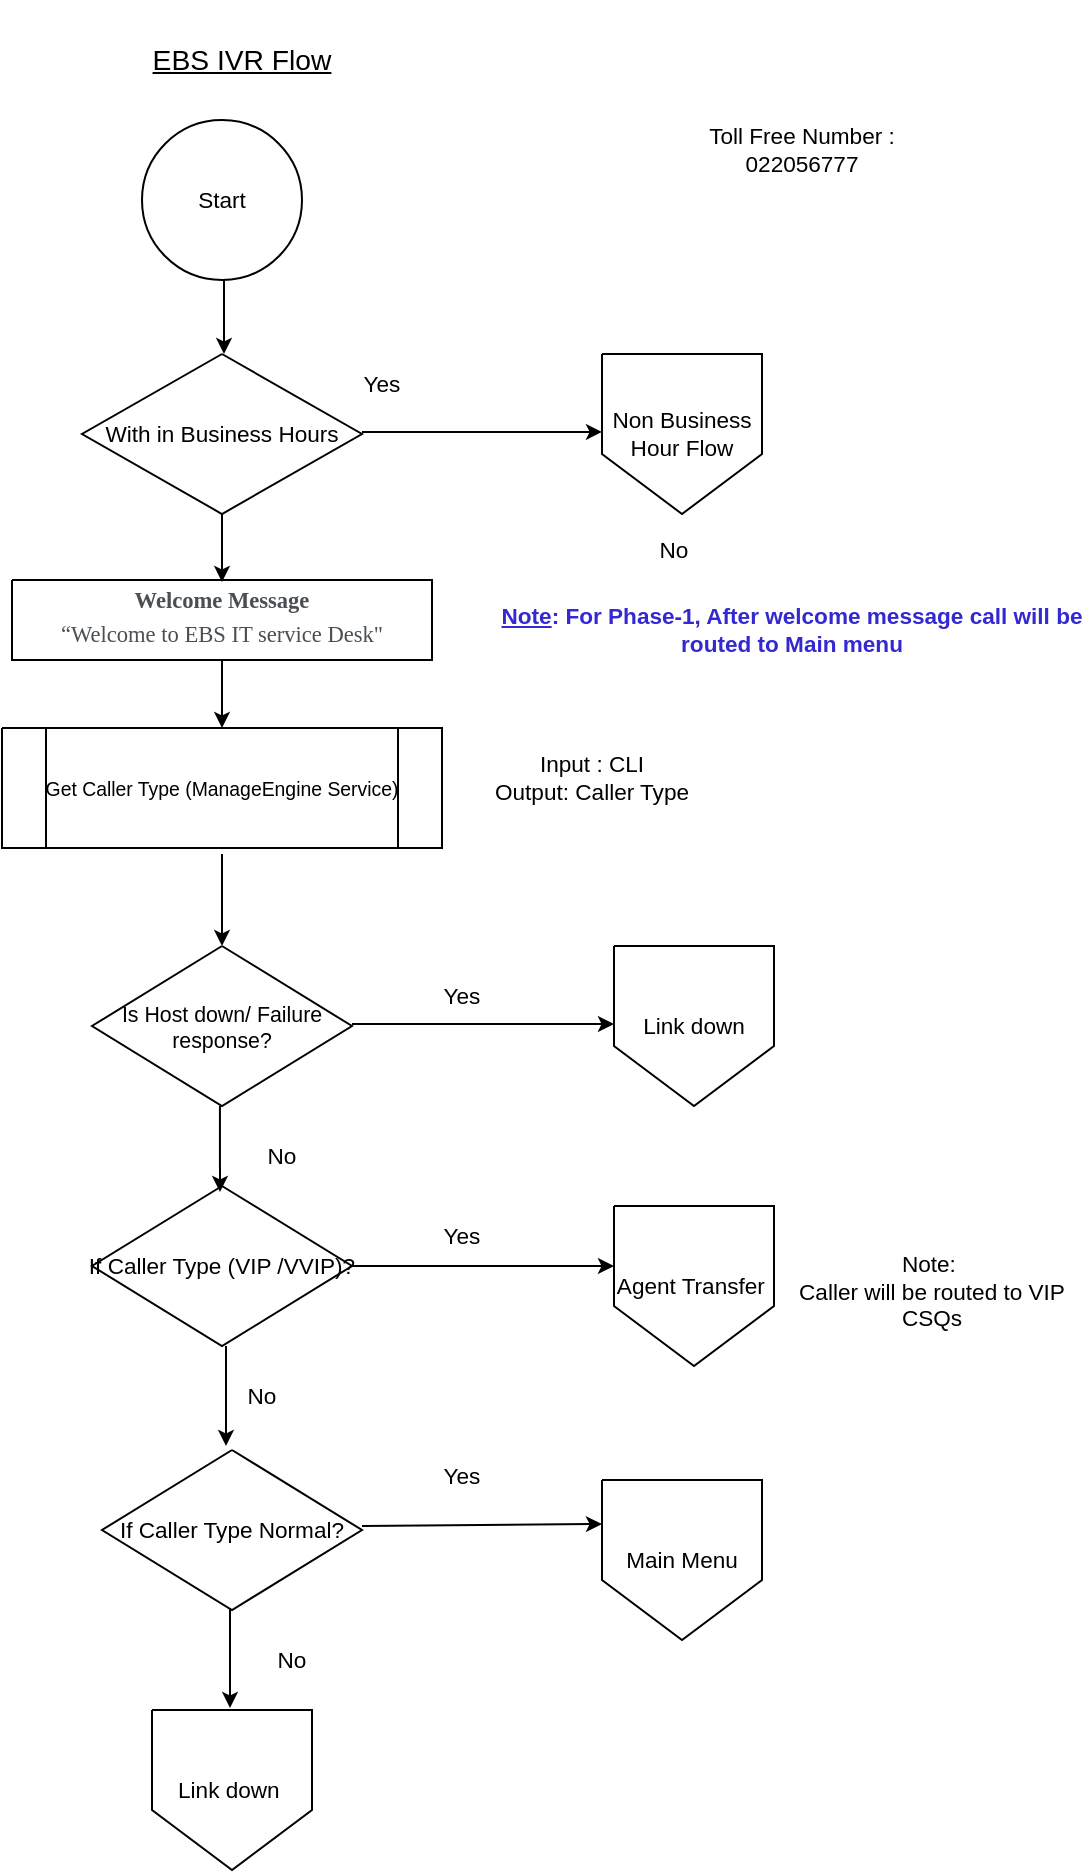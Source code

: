 <mxfile version="21.2.0" type="device" pages="18">
  <diagram name="Call Start" id="Call_Start">
    <mxGraphModel dx="1276" dy="501" grid="1" gridSize="10" guides="1" tooltips="1" connect="1" arrows="1" fold="1" page="1" pageScale="1" pageWidth="850" pageHeight="1100" math="0" shadow="0">
      <root>
        <mxCell id="0" />
        <mxCell id="1" parent="0" />
        <UserObject label="&lt;div style=&quot;font-size: 1px&quot;&gt;&lt;font style=&quot;font-size:11.29px;font-family:Helvetica;color:#000000;direction:ltr;letter-spacing:0px;line-height:120%;opacity:1&quot;&gt;Start&lt;/font&gt;&lt;font style=&quot;font-size:0.97px;font-family:Helvetica;color:#000000;direction:ltr;letter-spacing:0px;line-height:120%;opacity:1&quot;&gt;&lt;br/&gt;&lt;/font&gt;&lt;/div&gt;" tags="Background" id="2">
          <mxCell style="verticalAlign=middle;align=center;vsdxID=1;fillColor=#ffffff;gradientColor=none;shape=stencil(jZLdDoIwDIWfZrdka6PEa8T3MDJkERkZoOPtZekIG/h313an/XaaMsy66txKBrzrjb7Jpyr6iuGRAaimkkb1U8QwZ5iV2sir0UNTUN6endJFd/1wEyz1cdcBfKRsR+mJlJfBkFTEWp+mabIXVLJAJYAED17lS4L7NosRg48YCz5AA8oMXkauGTM0/BquNfiP10UuNtbsljKDf3j9igyXF2/cxtPH7bYtxoq3HqdgOYNS1TVdUfi+PpupRCeH+Qs=);strokeColor=#000000;spacingTop=-3;spacingBottom=-3;spacingLeft=-3;spacingRight=-3;points=[];labelBackgroundColor=none;rounded=0;html=1;whiteSpace=wrap;" parent="1" vertex="1">
            <mxGeometry x="360" y="90" width="80" height="80" as="geometry" />
          </mxCell>
        </UserObject>
        <UserObject label="&lt;div style=&quot;font-size: 1px&quot;&gt;&lt;font style=&quot;font-size:11.29px;font-family:Helvetica;color:#000000;direction:ltr;letter-spacing:0px;line-height:120%;opacity:1&quot;&gt;With in Business Hours&lt;/font&gt;&lt;font style=&quot;font-size:0.97px;font-family:Helvetica;color:#000000;direction:ltr;letter-spacing:0px;line-height:120%;opacity:1&quot;&gt;&lt;br/&gt;&lt;/font&gt;&lt;/div&gt;" tags="Background" id="3">
          <mxCell style="verticalAlign=middle;align=center;vsdxID=2;fillColor=#ffffff;gradientColor=none;shape=stencil(nZBLDoQgEERP03uk4wnUuYeJKB0RDDKj3l5Ix/iJcTG7KnhVSRdgMel6VCDFFLzr1UxN0IAlSElWK08hKsAKsGidV513X9uwH+tEJjW4X2pYOJeLFJFiZcvuw6QheyIzcUXzF/bWukcf2b9bL2QUx4ktGcMLnf/vk8QnnhOrDQ==);strokeColor=#000000;spacingTop=-3;spacingBottom=-3;spacingLeft=-3;spacingRight=-3;points=[];labelBackgroundColor=none;rounded=0;html=1;whiteSpace=wrap;" parent="1" vertex="1">
            <mxGeometry x="330" y="207" width="140" height="80" as="geometry" />
          </mxCell>
        </UserObject>
        <UserObject label="&lt;div style=&quot;font-size: 1px&quot;&gt;&lt;font style=&quot;font-size:11.29px;font-family:Helvetica;color:#000000;direction:ltr;letter-spacing:0px;line-height:120%;opacity:1&quot;&gt;Input &lt;/font&gt;&lt;font style=&quot;font-size:11.29px;font-family:Helvetica;color:#000000;direction:ltr;letter-spacing:0px;line-height:120%;opacity:1&quot;&gt;: CLI&lt;br/&gt;&lt;/font&gt;&lt;font style=&quot;font-size:11.29px;font-family:Helvetica;color:#000000;direction:ltr;letter-spacing:0px;line-height:120%;opacity:1&quot;&gt;Output&lt;/font&gt;&lt;font style=&quot;font-size:11.29px;font-family:Helvetica;color:#000000;direction:ltr;letter-spacing:0px;line-height:120%;opacity:1&quot;&gt;: Caller Type&lt;/font&gt;&lt;font style=&quot;font-size:0.97px;font-family:Helvetica;color:#000000;direction:ltr;letter-spacing:0px;line-height:120%;opacity:1&quot;&gt;&lt;br/&gt;&lt;/font&gt;&lt;/div&gt;" tags="Background" id="4">
          <mxCell style="verticalAlign=middle;align=center;vsdxID=3;fillColor=none;gradientColor=none;shape=stencil(nZBRDoQgDERP03+WHsHFe5iISyOCQdT19kIaIxq//Jtp3zTpAFaTaUYNUkwx+F6v1EYD+AUpyRkdKCYFqACrzgf9C352LfuxyWRWg1/yhT/nRE5IsZWuZtCSK8CPeI0e/hF+jV7AJM4PO7KWCyr390bSiNtEtQM=);strokeColor=none;spacingTop=-3;spacingBottom=-3;spacingLeft=-3;spacingRight=-3;points=[];labelBackgroundColor=none;rounded=0;html=1;whiteSpace=wrap;" parent="1" vertex="1">
            <mxGeometry x="510" y="404" width="150" height="29" as="geometry" />
          </mxCell>
        </UserObject>
        <UserObject label="&lt;div style=&quot;font-size: 1px&quot;&gt;&lt;font style=&quot;font-size:10.67px;font-family:Helvetica;color:#000000;direction:ltr;letter-spacing:0px;line-height:120%;opacity:1&quot;&gt;Is Host down/ Failure response?&lt;/font&gt;&lt;font style=&quot;font-size:10.67px;font-family:Helvetica;color:#000000;direction:ltr;letter-spacing:0px;line-height:120%;opacity:1&quot;&gt;&lt;br/&gt;&lt;/font&gt;&lt;/div&gt;" tags="Background" id="5">
          <mxCell style="verticalAlign=middle;align=center;vsdxID=4;fillColor=#ffffff;gradientColor=none;shape=stencil(nZBLDoQgEERP03uk4wnUuYeJKB0RDDKj3l5Ix/iJcTG7KnhVSRdgMel6VCDFFLzr1UxN0IAlSElWK08hKsAKsGidV513X9uwH+tEJjW4X2pYOJeLFJFiZcvuw6QheyIzcUXzF/bWukcf2b9bL2QUx4ktGcMLnf/vk8QnnhOrDQ==);strokeColor=#000000;spacingTop=-3;spacingBottom=-3;spacingLeft=-3;spacingRight=-3;points=[];labelBackgroundColor=none;rounded=0;html=1;whiteSpace=wrap;" parent="1" vertex="1">
            <mxGeometry x="335" y="503" width="130" height="80" as="geometry" />
          </mxCell>
        </UserObject>
        <UserObject label="&lt;div style=&quot;font-size: 1px&quot;&gt;&lt;font style=&quot;font-size:11.29px;font-family:Helvetica;color:#000000;direction:ltr;letter-spacing:0px;line-height:120%;opacity:1&quot;&gt;Non Business Hour Flow&lt;/font&gt;&lt;font style=&quot;font-size:0.97px;font-family:Helvetica;color:#000000;direction:ltr;letter-spacing:0px;line-height:120%;opacity:1&quot;&gt;&lt;br/&gt;&lt;/font&gt;&lt;/div&gt;" tags="Background" id="6">
          <mxCell style="verticalAlign=middle;align=center;vsdxID=5;fillColor=#ffffff;gradientColor=none;shape=stencil(UzV2Ls5ILEhVNTIoLinKz04tz0wpyVA1dlE1MsrMy0gtyiwBslSNXVWNndPyi1LTi/JL81Ig/IJEkEoQKze/DGRCBUSfAUiHkUElMs8NojAnMw9JoaEB2UrNjPRMcas2RVUM04xVLSnm4nEukIEIj7TMnBxIcCLLo4cfUAgS9sauAA==);strokeColor=#000000;spacingTop=-3;spacingBottom=-3;spacingLeft=-3;spacingRight=-3;points=[];labelBackgroundColor=none;rounded=0;html=1;whiteSpace=wrap;" parent="1" vertex="1">
            <mxGeometry x="590" y="207" width="80" height="80" as="geometry" />
          </mxCell>
        </UserObject>
        <UserObject label="&lt;div style=&quot;font-size: 1px&quot;&gt;&lt;font style=&quot;font-size:11.29px;font-family:Helvetica;color:#000000;direction:ltr;letter-spacing:0px;line-height:120%;opacity:1&quot;&gt;Link down&lt;/font&gt;&lt;font style=&quot;font-size:0.97px;font-family:Helvetica;color:#000000;direction:ltr;letter-spacing:0px;line-height:120%;opacity:1&quot;&gt;&lt;br/&gt;&lt;/font&gt;&lt;/div&gt;" tags="Background" id="7">
          <mxCell style="verticalAlign=middle;align=center;vsdxID=6;fillColor=#ffffff;gradientColor=none;shape=stencil(UzV2Ls5ILEhVNTIoLinKz04tz0wpyVA1dlE1MsrMy0gtyiwBslSNXVWNndPyi1LTi/JL81Ig/IJEkEoQKze/DGRCBUSfAUiHkUElMs8NojAnMw9JoaEB2UrNjPRMcas2RVUM04xVLSnm4nEukIEIj7TMnBxIcCLLo4cfUAgS9sauAA==);strokeColor=#000000;spacingTop=-3;spacingBottom=-3;spacingLeft=-3;spacingRight=-3;points=[];labelBackgroundColor=none;rounded=0;html=1;whiteSpace=wrap;" parent="1" vertex="1">
            <mxGeometry x="596" y="503" width="80" height="80" as="geometry" />
          </mxCell>
        </UserObject>
        <UserObject label="&lt;div style=&quot;font-size: 1px&quot;&gt;&lt;font style=&quot;font-size:11.29px;font-family:Helvetica;color:#000000;direction:ltr;letter-spacing:0px;line-height:120%;opacity:1&quot;&gt;If Caller Type (VIP /VVIP)?&lt;/font&gt;&lt;font style=&quot;font-size:0.97px;font-family:Helvetica;color:#000000;direction:ltr;letter-spacing:0px;line-height:120%;opacity:1&quot;&gt;&lt;br/&gt;&lt;/font&gt;&lt;/div&gt;" tags="Background" id="8">
          <mxCell style="verticalAlign=middle;align=center;vsdxID=7;fillColor=#ffffff;gradientColor=none;shape=stencil(nZBLDoQgEERP03uk4wnUuYeJKB0RDDKj3l5Ix/iJcTG7KnhVSRdgMel6VCDFFLzr1UxN0IAlSElWK08hKsAKsGidV513X9uwH+tEJjW4X2pYOJeLFJFiZcvuw6QheyIzcUXzF/bWukcf2b9bL2QUx4ktGcMLnf/vk8QnnhOrDQ==);strokeColor=#000000;spacingTop=-3;spacingBottom=-3;spacingLeft=-3;spacingRight=-3;points=[];labelBackgroundColor=none;rounded=0;html=1;whiteSpace=wrap;" parent="1" vertex="1">
            <mxGeometry x="335" y="623" width="130" height="80" as="geometry" />
          </mxCell>
        </UserObject>
        <UserObject label="&lt;div style=&quot;font-size: 1px&quot;&gt;&lt;font style=&quot;font-size:11.29px;font-family:Helvetica;color:#000000;direction:ltr;letter-spacing:0px;line-height:120%;opacity:1&quot;&gt;Agent Transfer &lt;/font&gt;&lt;font style=&quot;font-size:0.97px;font-family:Helvetica;color:#000000;direction:ltr;letter-spacing:0px;line-height:120%;opacity:1&quot;&gt;&lt;br/&gt;&lt;/font&gt;&lt;/div&gt;" tags="Background" id="9">
          <mxCell style="verticalAlign=middle;align=center;vsdxID=8;fillColor=#ffffff;gradientColor=none;shape=stencil(UzV2Ls5ILEhVNTIoLinKz04tz0wpyVA1dlE1MsrMy0gtyiwBslSNXVWNndPyi1LTi/JL81Ig/IJEkEoQKze/DGRCBUSfAUiHkUElMs8NojAnMw9JoaEB2UrNjPRMcas2RVUM04xVLSnm4nEukIEIj7TMnBxIcCLLo4cfUAgS9sauAA==);strokeColor=#000000;spacingTop=-3;spacingBottom=-3;spacingLeft=-3;spacingRight=-3;points=[];labelBackgroundColor=none;rounded=0;html=1;whiteSpace=wrap;" parent="1" vertex="1">
            <mxGeometry x="596" y="633" width="80" height="80" as="geometry" />
          </mxCell>
        </UserObject>
        <UserObject label="&lt;div style=&quot;font-size: 1px&quot;&gt;&lt;font style=&quot;font-size:11.29px;font-family:Helvetica;color:#000000;direction:ltr;letter-spacing:0px;line-height:120%;opacity:1&quot;&gt;If Caller Type Normal?&lt;/font&gt;&lt;font style=&quot;font-size:0.97px;font-family:Helvetica;color:#000000;direction:ltr;letter-spacing:0px;line-height:120%;opacity:1&quot;&gt;&lt;br/&gt;&lt;/font&gt;&lt;/div&gt;" tags="Background" id="10">
          <mxCell style="verticalAlign=middle;align=center;vsdxID=9;fillColor=#ffffff;gradientColor=none;shape=stencil(nZBLDoQgEERP03uk4wnUuYeJKB0RDDKj3l5Ix/iJcTG7KnhVSRdgMel6VCDFFLzr1UxN0IAlSElWK08hKsAKsGidV513X9uwH+tEJjW4X2pYOJeLFJFiZcvuw6QheyIzcUXzF/bWukcf2b9bL2QUx4ktGcMLnf/vk8QnnhOrDQ==);strokeColor=#000000;spacingTop=-3;spacingBottom=-3;spacingLeft=-3;spacingRight=-3;points=[];labelBackgroundColor=none;rounded=0;html=1;whiteSpace=wrap;" parent="1" vertex="1">
            <mxGeometry x="340" y="755" width="130" height="80" as="geometry" />
          </mxCell>
        </UserObject>
        <UserObject label="&lt;div style=&quot;font-size: 1px&quot;&gt;&lt;font style=&quot;font-size:11.29px;font-family:Helvetica;color:#000000;direction:ltr;letter-spacing:0px;line-height:120%;opacity:1&quot;&gt;Main Menu&lt;/font&gt;&lt;font style=&quot;font-size:0.97px;font-family:Helvetica;color:#000000;direction:ltr;letter-spacing:0px;line-height:120%;opacity:1&quot;&gt;&lt;br/&gt;&lt;/font&gt;&lt;/div&gt;" tags="Background" id="11">
          <mxCell style="verticalAlign=middle;align=center;vsdxID=10;fillColor=#ffffff;gradientColor=none;shape=stencil(UzV2Ls5ILEhVNTIoLinKz04tz0wpyVA1dlE1MsrMy0gtyiwBslSNXVWNndPyi1LTi/JL81Ig/IJEkEoQKze/DGRCBUSfAUiHkUElMs8NojAnMw9JoaEB2UrNjPRMcas2RVUM04xVLSnm4nEukIEIj7TMnBxIcCLLo4cfUAgS9sauAA==);strokeColor=#000000;spacingTop=-3;spacingBottom=-3;spacingLeft=-3;spacingRight=-3;points=[];labelBackgroundColor=none;rounded=0;html=1;whiteSpace=wrap;" parent="1" vertex="1">
            <mxGeometry x="590" y="770" width="80" height="80" as="geometry" />
          </mxCell>
        </UserObject>
        <UserObject label="&lt;div style=&quot;font-size: 1px&quot;&gt;&lt;font style=&quot;font-size:9.7px;font-family:Helvetica;color:#000000;direction:ltr;letter-spacing:0px;line-height:120%;opacity:1&quot;&gt;Get Caller Type (ManageEngine Service)&lt;/font&gt;&lt;font style=&quot;font-size:9.7px;font-family:Helvetica;color:#000000;direction:ltr;letter-spacing:0px;line-height:120%;opacity:1&quot;&gt;&lt;br/&gt;&lt;/font&gt;&lt;/div&gt;" tags="Background" id="12">
          <mxCell style="verticalAlign=middle;align=center;vsdxID=11;fillColor=#ffffff;gradientColor=none;shape=stencil(UzV2Ls5ILEhVNTIoLinKz04tz0wpyVA1dlE1MsrMy0gtyiwBslSNXVWNndPyi1LTi/JL81Ig/IJEkEoQKze/DGRCBUSfAUiHkUElMs8NojAnMw9JoaEB2UphfKyKyVaKohDVU4YkOBWf9UAGItzSMnNyIMEOl8cVqJZE229JvP1odgMZ6HEMFIKkD2NXAA==);strokeColor=#000000;spacingTop=-3;spacingBottom=-3;spacingLeft=-3;spacingRight=-3;points=[];labelBackgroundColor=none;rounded=0;html=1;whiteSpace=wrap;" parent="1" vertex="1">
            <mxGeometry x="290" y="394" width="220" height="60" as="geometry" />
          </mxCell>
        </UserObject>
        <UserObject label="&lt;div style=&quot;font-size: 1px&quot;&gt;&lt;font style=&quot;font-size:11.29px;font-family:Helvetica;color:#000000;direction:ltr;letter-spacing:0px;line-height:120%;opacity:1&quot;&gt;Link down &lt;/font&gt;&lt;font style=&quot;font-size:0.97px;font-family:Helvetica;color:#000000;direction:ltr;letter-spacing:0px;line-height:120%;opacity:1&quot;&gt;&lt;br/&gt;&lt;/font&gt;&lt;/div&gt;" tags="Background" id="13">
          <mxCell style="verticalAlign=middle;align=center;vsdxID=12;fillColor=#ffffff;gradientColor=none;shape=stencil(UzV2Ls5ILEhVNTIoLinKz04tz0wpyVA1dlE1MsrMy0gtyiwBslSNXVWNndPyi1LTi/JL81Ig/IJEkEoQKze/DGRCBUSfAUiHkUElMs8NojAnMw9JoaEB2UrNjPRMcas2RVUM04xVLSnm4nEukIEIj7TMnBxIcCLLo4cfUAgS9sauAA==);strokeColor=#000000;spacingTop=-3;spacingBottom=-3;spacingLeft=-3;spacingRight=-3;points=[];labelBackgroundColor=none;rounded=0;html=1;whiteSpace=wrap;" parent="1" vertex="1">
            <mxGeometry x="365" y="885" width="80" height="80" as="geometry" />
          </mxCell>
        </UserObject>
        <UserObject label="&lt;div style=&quot;font-size: 1px&quot;&gt;&lt;font style=&quot;font-size:11.29px;font-family:Helvetica;color:#000000;direction:ltr;letter-spacing:0px;line-height:120%;opacity:1&quot;&gt;Yes&lt;/font&gt;&lt;font style=&quot;font-size:0.97px;font-family:Helvetica;color:#000000;direction:ltr;letter-spacing:0px;line-height:120%;opacity:1&quot;&gt;&lt;br/&gt;&lt;/font&gt;&lt;/div&gt;" tags="Background" id="14">
          <mxCell style="verticalAlign=middle;align=center;vsdxID=13;fillColor=none;gradientColor=none;shape=stencil(nZBRDoQgDERP03+WHsHFe5iISyOCQdT19kIaIxq//Jtp3zTpAFaTaUYNUkwx+F6v1EYD+AUpyRkdKCYFqACrzgf9C352LfuxyWRWg1/yhT/nRE5IsZWuZtCSK8CPeI0e/hF+jV7AJM4PO7KWCyr390bSiNtEtQM=);strokeColor=none;spacingTop=-3;spacingBottom=-3;spacingLeft=-3;spacingRight=-3;points=[];labelBackgroundColor=none;rounded=0;html=1;whiteSpace=wrap;" parent="1" vertex="1">
            <mxGeometry x="490" y="513" width="60" height="30" as="geometry" />
          </mxCell>
        </UserObject>
        <UserObject label="&lt;div style=&quot;font-size: 1px&quot;&gt;&lt;font style=&quot;font-size:11.29px;font-family:Helvetica;color:#000000;direction:ltr;letter-spacing:0px;line-height:120%;opacity:1&quot;&gt;Yes&lt;/font&gt;&lt;font style=&quot;font-size:0.97px;font-family:Helvetica;color:#000000;direction:ltr;letter-spacing:0px;line-height:120%;opacity:1&quot;&gt;&lt;br/&gt;&lt;/font&gt;&lt;/div&gt;" tags="Background" id="15">
          <mxCell style="verticalAlign=middle;align=center;vsdxID=14;fillColor=none;gradientColor=none;shape=stencil(nZBRDoQgDERP03+WHsHFe5iISyOCQdT19kIaIxq//Jtp3zTpAFaTaUYNUkwx+F6v1EYD+AUpyRkdKCYFqACrzgf9C352LfuxyWRWg1/yhT/nRE5IsZWuZtCSK8CPeI0e/hF+jV7AJM4PO7KWCyr390bSiNtEtQM=);strokeColor=none;spacingTop=-3;spacingBottom=-3;spacingLeft=-3;spacingRight=-3;points=[];labelBackgroundColor=none;rounded=0;html=1;whiteSpace=wrap;" parent="1" vertex="1">
            <mxGeometry x="490" y="633" width="60" height="30" as="geometry" />
          </mxCell>
        </UserObject>
        <UserObject label="&lt;div style=&quot;font-size: 1px&quot;&gt;&lt;font style=&quot;font-size:11.29px;font-family:Helvetica;color:#000000;direction:ltr;letter-spacing:0px;line-height:120%;opacity:1&quot;&gt;Yes&lt;/font&gt;&lt;font style=&quot;font-size:0.97px;font-family:Helvetica;color:#000000;direction:ltr;letter-spacing:0px;line-height:120%;opacity:1&quot;&gt;&lt;br/&gt;&lt;/font&gt;&lt;/div&gt;" tags="Background" id="16">
          <mxCell style="verticalAlign=middle;align=center;vsdxID=15;fillColor=none;gradientColor=none;shape=stencil(nZBRDoQgDERP03+WHsHFe5iISyOCQdT19kIaIxq//Jtp3zTpAFaTaUYNUkwx+F6v1EYD+AUpyRkdKCYFqACrzgf9C352LfuxyWRWg1/yhT/nRE5IsZWuZtCSK8CPeI0e/hF+jV7AJM4PO7KWCyr390bSiNtEtQM=);strokeColor=none;spacingTop=-3;spacingBottom=-3;spacingLeft=-3;spacingRight=-3;points=[];labelBackgroundColor=none;rounded=0;html=1;whiteSpace=wrap;" parent="1" vertex="1">
            <mxGeometry x="490" y="753" width="60" height="30" as="geometry" />
          </mxCell>
        </UserObject>
        <UserObject label="&lt;div style=&quot;font-size: 1px&quot;&gt;&lt;font style=&quot;font-size:11.29px;font-family:Helvetica;color:#000000;direction:ltr;letter-spacing:0px;line-height:120%;opacity:1&quot;&gt;No&lt;/font&gt;&lt;font style=&quot;font-size:0.97px;font-family:Helvetica;color:#000000;direction:ltr;letter-spacing:0px;line-height:120%;opacity:1&quot;&gt;&lt;br/&gt;&lt;/font&gt;&lt;/div&gt;" tags="Background" id="17">
          <mxCell style="verticalAlign=middle;align=center;vsdxID=16;fillColor=none;gradientColor=none;shape=stencil(nZBRDoQgDERP03+WHsHFe5iISyOCQdT19kIaIxq//Jtp3zTpAFaTaUYNUkwx+F6v1EYD+AUpyRkdKCYFqACrzgf9C352LfuxyWRWg1/yhT/nRE5IsZWuZtCSK8CPeI0e/hF+jV7AJM4PO7KWCyr390bSiNtEtQM=);strokeColor=none;spacingTop=-3;spacingBottom=-3;spacingLeft=-3;spacingRight=-3;points=[];labelBackgroundColor=none;rounded=0;html=1;whiteSpace=wrap;" parent="1" vertex="1">
            <mxGeometry x="400" y="593" width="60" height="30" as="geometry" />
          </mxCell>
        </UserObject>
        <UserObject label="&lt;div style=&quot;font-size: 1px&quot;&gt;&lt;font style=&quot;font-size:11.29px;font-family:Helvetica;color:#000000;direction:ltr;letter-spacing:0px;line-height:120%;opacity:1&quot;&gt;No&lt;/font&gt;&lt;font style=&quot;font-size:0.97px;font-family:Helvetica;color:#000000;direction:ltr;letter-spacing:0px;line-height:120%;opacity:1&quot;&gt;&lt;br/&gt;&lt;/font&gt;&lt;/div&gt;" tags="Background" id="18">
          <mxCell style="verticalAlign=middle;align=center;vsdxID=17;fillColor=none;gradientColor=none;shape=stencil(nZBRDoQgDERP03+WHsHFe5iISyOCQdT19kIaIxq//Jtp3zTpAFaTaUYNUkwx+F6v1EYD+AUpyRkdKCYFqACrzgf9C352LfuxyWRWg1/yhT/nRE5IsZWuZtCSK8CPeI0e/hF+jV7AJM4PO7KWCyr390bSiNtEtQM=);strokeColor=none;spacingTop=-3;spacingBottom=-3;spacingLeft=-3;spacingRight=-3;points=[];labelBackgroundColor=none;rounded=0;html=1;whiteSpace=wrap;" parent="1" vertex="1">
            <mxGeometry x="390" y="713" width="60" height="30" as="geometry" />
          </mxCell>
        </UserObject>
        <UserObject label="&lt;div style=&quot;font-size: 1px&quot;&gt;&lt;font style=&quot;font-size:11.29px;font-family:Helvetica;color:#000000;direction:ltr;letter-spacing:0px;line-height:120%;opacity:1&quot;&gt;No&lt;/font&gt;&lt;font style=&quot;font-size:0.97px;font-family:Helvetica;color:#000000;direction:ltr;letter-spacing:0px;line-height:120%;opacity:1&quot;&gt;&lt;br/&gt;&lt;/font&gt;&lt;/div&gt;" tags="Background" id="19">
          <mxCell style="verticalAlign=middle;align=center;vsdxID=18;fillColor=none;gradientColor=none;shape=stencil(nZBRDoQgDERP03+WHsHFe5iISyOCQdT19kIaIxq//Jtp3zTpAFaTaUYNUkwx+F6v1EYD+AUpyRkdKCYFqACrzgf9C352LfuxyWRWg1/yhT/nRE5IsZWuZtCSK8CPeI0e/hF+jV7AJM4PO7KWCyr390bSiNtEtQM=);strokeColor=none;spacingTop=-3;spacingBottom=-3;spacingLeft=-3;spacingRight=-3;points=[];labelBackgroundColor=none;rounded=0;html=1;whiteSpace=wrap;" parent="1" vertex="1">
            <mxGeometry x="405" y="845" width="60" height="30" as="geometry" />
          </mxCell>
        </UserObject>
        <UserObject label="&lt;div style=&quot;font-size: 1px&quot;&gt;&lt;font style=&quot;font-size:11.29px;font-family:Helvetica;color:#000000;direction:ltr;letter-spacing:0px;line-height:120%;opacity:1&quot;&gt;Yes&lt;/font&gt;&lt;font style=&quot;font-size:0.97px;font-family:Helvetica;color:#000000;direction:ltr;letter-spacing:0px;line-height:120%;opacity:1&quot;&gt;&lt;br/&gt;&lt;/font&gt;&lt;/div&gt;" tags="Background" id="20">
          <mxCell style="verticalAlign=middle;align=center;vsdxID=19;fillColor=none;gradientColor=none;shape=stencil(nZBRDoQgDERP03+WHsHFe5iISyOCQdT19kIaIxq//Jtp3zTpAFaTaUYNUkwx+F6v1EYD+AUpyRkdKCYFqACrzgf9C352LfuxyWRWg1/yhT/nRE5IsZWuZtCSK8CPeI0e/hF+jV7AJM4PO7KWCyr390bSiNtEtQM=);strokeColor=none;spacingTop=-3;spacingBottom=-3;spacingLeft=-3;spacingRight=-3;points=[];labelBackgroundColor=none;rounded=0;html=1;whiteSpace=wrap;" parent="1" vertex="1">
            <mxGeometry x="450" y="207" width="60" height="30" as="geometry" />
          </mxCell>
        </UserObject>
        <UserObject label="&lt;div style=&quot;font-size: 1px&quot;&gt;&lt;font style=&quot;font-size:11.29px;font-family:Helvetica;color:#000000;direction:ltr;letter-spacing:0px;line-height:120%;opacity:1&quot;&gt;No&lt;/font&gt;&lt;font style=&quot;font-size:0.97px;font-family:Helvetica;color:#000000;direction:ltr;letter-spacing:0px;line-height:120%;opacity:1&quot;&gt;&lt;br/&gt;&lt;/font&gt;&lt;/div&gt;" tags="Background" id="21">
          <mxCell style="verticalAlign=middle;align=center;vsdxID=20;fillColor=none;gradientColor=none;shape=stencil(nZBRDoQgDERP03+WHsHFe5iISyOCQdT19kIaIxq//Jtp3zTpAFaTaUYNUkwx+F6v1EYD+AUpyRkdKCYFqACrzgf9C352LfuxyWRWg1/yhT/nRE5IsZWuZtCSK8CPeI0e/hF+jV7AJM4PO7KWCyr390bSiNtEtQM=);strokeColor=none;spacingTop=-3;spacingBottom=-3;spacingLeft=-3;spacingRight=-3;points=[];labelBackgroundColor=none;rounded=0;html=1;whiteSpace=wrap;" parent="1" vertex="1">
            <mxGeometry x="596" y="290" width="60" height="30" as="geometry" />
          </mxCell>
        </UserObject>
        <UserObject label="&lt;div style=&quot;font-size: 1px&quot;&gt;&lt;font style=&quot;font-size:11.29px;font-family:Helvetica;color:#000000;direction:ltr;letter-spacing:0px;line-height:120%;opacity:1&quot;&gt;Note:&lt;/font&gt;&lt;font style=&quot;font-size:11.29px;font-family:Helvetica;color:#000000;direction:ltr;letter-spacing:0px;line-height:120%;opacity:1&quot;&gt; &lt;br/&gt;&lt;/font&gt;&lt;font style=&quot;font-size:11.29px;font-family:Helvetica;color:#000000;direction:ltr;letter-spacing:0px;line-height:120%;opacity:1&quot;&gt;Caller will be routed to VIP CSQs&lt;/font&gt;&lt;font style=&quot;font-size:0.97px;font-family:Helvetica;color:#000000;direction:ltr;letter-spacing:0px;line-height:120%;opacity:1&quot;&gt;&lt;br/&gt;&lt;/font&gt;&lt;/div&gt;" tags="Background" id="22">
          <mxCell style="verticalAlign=middle;align=center;vsdxID=21;fillColor=none;gradientColor=none;shape=stencil(nZBRDoQgDERP03+WHsHFe5iISyOCQdT19kIaIxq//Jtp3zTpAFaTaUYNUkwx+F6v1EYD+AUpyRkdKCYFqACrzgf9C352LfuxyWRWg1/yhT/nRE5IsZWuZtCSK8CPeI0e/hF+jV7AJM4PO7KWCyr390bSiNtEtQM=);strokeColor=none;spacingTop=-3;spacingBottom=-3;spacingLeft=-3;spacingRight=-3;points=[];labelBackgroundColor=none;rounded=0;html=1;whiteSpace=wrap;" parent="1" vertex="1">
            <mxGeometry x="690" y="663" width="130" height="25" as="geometry" />
          </mxCell>
        </UserObject>
        <UserObject label="&lt;div style=&quot;font-size: 1px&quot;&gt;&lt;font style=&quot;font-size:11.29px;font-family:Helvetica;color:#000000;direction:ltr;letter-spacing:0px;line-height:120%;opacity:1&quot;&gt;&lt;br&gt;&lt;/font&gt;&lt;font style=&quot;font-size:11.29px;font-family:Helvetica;color:#000000;direction:ltr;letter-spacing:0px;line-height:120%;opacity:1&quot;&gt;&lt;p style=&quot;border-color: var(--border-color); font-size: 1px; margin: 0px; vertical-align: top; direction: ltr;&quot;&gt;&lt;font style=&quot;border-color: var(--border-color); font-size: 11.29px; font-family: Calibri; color: rgb(74, 79, 84); direction: ltr; letter-spacing: 0px; line-height: 13.548px; opacity: 1;&quot;&gt;&lt;b style=&quot;border-color: var(--border-color);&quot;&gt;&lt;br&gt;&lt;/b&gt;&lt;/font&gt;&lt;/p&gt;&lt;p style=&quot;border-color: var(--border-color); font-size: 1px; margin: 0px; vertical-align: top; direction: ltr;&quot;&gt;&lt;font style=&quot;border-color: var(--border-color); font-size: 11.29px; font-family: Calibri; color: rgb(74, 79, 84); direction: ltr; letter-spacing: 0px; line-height: 13.548px; opacity: 1;&quot;&gt;&lt;b style=&quot;border-color: var(--border-color);&quot;&gt;Welcome Message&lt;/b&gt;&lt;/font&gt;&lt;font style=&quot;border-color: var(--border-color); font-size: 11.29px; font-family: Calibri; color: rgb(74, 79, 84); direction: ltr; letter-spacing: 0px; line-height: 13.548px; opacity: 1;&quot;&gt;&lt;br style=&quot;border-color: var(--border-color);&quot;&gt;&lt;/font&gt;&lt;/p&gt;&lt;p style=&quot;border-color: var(--border-color); font-size: 1px; margin: 0px; vertical-align: top; direction: ltr;&quot;&gt;&lt;font style=&quot;border-color: var(--border-color); font-size: 11.29px; font-family: Calibri; color: rgb(74, 79, 84); direction: ltr; letter-spacing: 0px; line-height: 13.548px; opacity: 1;&quot;&gt;“Welcome to EBS IT service Desk&quot;&lt;/font&gt;&lt;font style=&quot;border-color: var(--border-color); font-size: 11.29px; font-family: Calibri; color: rgb(64, 68, 73); direction: ltr; letter-spacing: 0px; line-height: 13.548px; opacity: 1;&quot;&gt;&lt;br style=&quot;border-color: var(--border-color);&quot;&gt;&lt;br&gt;&lt;/font&gt;&lt;/p&gt;&lt;/font&gt;&lt;font style=&quot;font-size:0.97px;font-family:Helvetica;color:#000000;direction:ltr;letter-spacing:0px;line-height:120%;opacity:1&quot;&gt;&lt;br&gt;&lt;/font&gt;&lt;/div&gt;" tags="Background" id="23">
          <mxCell style="verticalAlign=middle;align=center;vsdxID=22;fillColor=#ffffff;gradientColor=none;shape=stencil(nZBRDoQgDERP03+WHsHFe5iISyOCQdT19kIaIxq//Jtp3zTpAFaTaUYNUkwx+F6v1EYD+AUpyRkdKCYFqACrzgf9C352LfuxyWRWg1/yhT/nRE5IsZWuZtCSK8CPeI0e/hF+jV7AJM4PO7KWCyr390bSiNtEtQM=);strokeColor=#000000;spacingTop=-3;spacingBottom=-3;spacingLeft=-3;spacingRight=-3;points=[];labelBackgroundColor=none;rounded=0;html=1;whiteSpace=wrap;" parent="1" vertex="1">
            <mxGeometry x="295" y="320" width="210" height="40" as="geometry" />
          </mxCell>
        </UserObject>
        <UserObject label="&lt;div style=&quot;font-size: 1px&quot;&gt;&lt;font style=&quot;font-size:14.11px;font-family:Helvetica;color:#000000;direction:ltr;letter-spacing:0px;line-height:120%;opacity:1&quot;&gt;&lt;u&gt;EBS IVR Flow&lt;/u&gt;&lt;/font&gt;&lt;font style=&quot;font-size:0.97px;font-family:Helvetica;color:#000000;direction:ltr;letter-spacing:0px;line-height:120%;opacity:1&quot;&gt;&lt;br/&gt;&lt;/font&gt;&lt;/div&gt;" tags="Background" id="24">
          <mxCell style="verticalAlign=middle;align=center;vsdxID=23;fillColor=none;gradientColor=none;shape=stencil(nZBRDoQgDERP03+WHsHFe5iISyOCQdT19kIaIxq//Jtp3zTpAFaTaUYNUkwx+F6v1EYD+AUpyRkdKCYFqACrzgf9C352LfuxyWRWg1/yhT/nRE5IsZWuZtCSK8CPeI0e/hF+jV7AJM4PO7KWCyr390bSiNtEtQM=);strokeColor=none;spacingTop=-3;spacingBottom=-3;spacingLeft=-3;spacingRight=-3;points=[];labelBackgroundColor=none;rounded=0;html=1;whiteSpace=wrap;" parent="1" vertex="1">
            <mxGeometry x="315" y="30" width="190" height="60" as="geometry" />
          </mxCell>
        </UserObject>
        <UserObject label="&lt;div style=&quot;font-size: 1px&quot;&gt;&lt;font style=&quot;font-size:11.29px;font-family:Helvetica;color:#000000;direction:ltr;letter-spacing:0px;line-height:120%;opacity:1&quot;&gt;Toll Free Number : 022056777&lt;/font&gt;&lt;font style=&quot;font-size:0.97px;font-family:Helvetica;color:#000000;direction:ltr;letter-spacing:0px;line-height:120%;opacity:1&quot;&gt;&lt;br/&gt;&lt;/font&gt;&lt;/div&gt;" tags="Background" id="25">
          <mxCell style="verticalAlign=middle;align=center;vsdxID=24;fillColor=none;gradientColor=none;shape=stencil(nZBRDoQgDERP03+WHsHFe5iISyOCQdT19kIaIxq//Jtp3zTpAFaTaUYNUkwx+F6v1EYD+AUpyRkdKCYFqACrzgf9C352LfuxyWRWg1/yhT/nRE5IsZWuZtCSK8CPeI0e/hF+jV7AJM4PO7KWCyr390bSiNtEtQM=);strokeColor=none;spacingTop=-3;spacingBottom=-3;spacingLeft=-3;spacingRight=-3;points=[];labelBackgroundColor=none;rounded=0;html=1;whiteSpace=wrap;" parent="1" vertex="1">
            <mxGeometry x="640" y="90" width="100" height="30" as="geometry" />
          </mxCell>
        </UserObject>
        <UserObject label="" tags="Background" id="34">
          <mxCell style="vsdxID=32;edgeStyle=none;startArrow=none;endArrow=classic;startSize=5;endSize=5;strokeColor=#000000;spacingTop=0;spacingBottom=0;spacingLeft=0;spacingRight=0;verticalAlign=middle;html=1;labelBackgroundColor=#ffffff;rounded=0;" parent="1" edge="1">
            <mxGeometry relative="1" as="geometry">
              <mxPoint y="126" as="offset" />
              <Array as="points" />
              <mxPoint x="402" y="703" as="sourcePoint" />
              <mxPoint x="402" y="753" as="targetPoint" />
            </mxGeometry>
          </mxCell>
        </UserObject>
        <UserObject label="" tags="Background" id="35">
          <mxCell style="vsdxID=33;edgeStyle=none;startArrow=none;endArrow=classic;startSize=5;endSize=5;strokeColor=#000000;spacingTop=0;spacingBottom=0;spacingLeft=0;spacingRight=0;verticalAlign=middle;html=1;labelBackgroundColor=#ffffff;rounded=0;" parent="1" edge="1">
            <mxGeometry relative="1" as="geometry">
              <mxPoint x="-66" y="102" as="offset" />
              <Array as="points" />
              <mxPoint x="465" y="542" as="sourcePoint" />
              <mxPoint x="596" y="542" as="targetPoint" />
            </mxGeometry>
          </mxCell>
        </UserObject>
        <UserObject label="" tags="Background" id="36">
          <mxCell style="vsdxID=34;edgeStyle=none;startArrow=none;endArrow=classic;startSize=5;endSize=5;strokeColor=#000000;spacingTop=0;spacingBottom=0;spacingLeft=0;spacingRight=0;verticalAlign=middle;html=1;labelBackgroundColor=#ffffff;rounded=0;" parent="1" edge="1">
            <mxGeometry relative="1" as="geometry">
              <mxPoint x="-66" y="102" as="offset" />
              <Array as="points" />
              <mxPoint x="465" y="663" as="sourcePoint" />
              <mxPoint x="596" y="663" as="targetPoint" />
            </mxGeometry>
          </mxCell>
        </UserObject>
        <UserObject label="" tags="Background" id="37">
          <mxCell style="vsdxID=35;edgeStyle=none;startArrow=none;endArrow=classic;startSize=5;endSize=5;strokeColor=#000000;spacingTop=0;spacingBottom=0;spacingLeft=0;spacingRight=0;verticalAlign=middle;html=1;labelBackgroundColor=#ffffff;rounded=0;" parent="1" edge="1">
            <mxGeometry relative="1" as="geometry">
              <mxPoint x="-60" y="102" as="offset" />
              <Array as="points" />
              <mxPoint x="470" y="793" as="sourcePoint" />
              <mxPoint x="590" y="792" as="targetPoint" />
            </mxGeometry>
          </mxCell>
        </UserObject>
        <UserObject label="" tags="Background" id="38">
          <mxCell style="vsdxID=36;edgeStyle=none;startArrow=none;endArrow=classic;startSize=5;endSize=5;strokeColor=#000000;spacingTop=0;spacingBottom=0;spacingLeft=0;spacingRight=0;verticalAlign=middle;html=1;labelBackgroundColor=#ffffff;rounded=0;" parent="1" edge="1">
            <mxGeometry relative="1" as="geometry">
              <mxPoint y="126" as="offset" />
              <Array as="points" />
              <mxPoint x="404" y="834" as="sourcePoint" />
              <mxPoint x="404" y="884" as="targetPoint" />
            </mxGeometry>
          </mxCell>
        </UserObject>
        <UserObject label="" tags="Background" id="39">
          <mxCell style="vsdxID=37;edgeStyle=none;startArrow=none;endArrow=classic;startSize=5;endSize=5;strokeColor=#000000;spacingTop=0;spacingBottom=0;spacingLeft=0;spacingRight=0;verticalAlign=middle;html=1;labelBackgroundColor=#ffffff;rounded=0;" parent="1" edge="1">
            <mxGeometry relative="1" as="geometry">
              <mxPoint y="118" as="offset" />
              <Array as="points" />
              <mxPoint x="400" y="287" as="sourcePoint" />
              <mxPoint x="400" y="321" as="targetPoint" />
            </mxGeometry>
          </mxCell>
        </UserObject>
        <UserObject label="" tags="Background" id="40">
          <mxCell style="vsdxID=38;edgeStyle=none;startArrow=none;endArrow=classic;startSize=5;endSize=5;strokeColor=#000000;spacingTop=0;spacingBottom=0;spacingLeft=0;spacingRight=0;verticalAlign=middle;html=1;labelBackgroundColor=#ffffff;rounded=0;" parent="1" edge="1">
            <mxGeometry relative="1" as="geometry">
              <mxPoint y="119" as="offset" />
              <Array as="points" />
              <mxPoint x="401" y="170" as="sourcePoint" />
              <mxPoint x="401" y="207" as="targetPoint" />
            </mxGeometry>
          </mxCell>
        </UserObject>
        <UserObject label="" tags="Background" id="26">
          <mxCell style="vsdxID=26;edgeStyle=none;startArrow=none;endArrow=classic;startSize=5;endSize=5;strokeColor=#000000;spacingTop=0;spacingBottom=0;spacingLeft=0;spacingRight=0;verticalAlign=middle;html=1;labelBackgroundColor=#ffffff;rounded=0;exitX=0.5;exitY=1;exitDx=0;exitDy=0;exitPerimeter=0;entryX=0.5;entryY=0;entryDx=0;entryDy=0;entryPerimeter=0;" parent="1" source="23" target="12" edge="1">
            <mxGeometry relative="1" as="geometry">
              <mxPoint y="118" as="offset" />
              <Array as="points" />
            </mxGeometry>
          </mxCell>
        </UserObject>
        <mxCell id="27" parent="1" vertex="1">
          <mxGeometry x="400" y="360" as="geometry" />
        </mxCell>
        <UserObject label="" tags="Background" id="28">
          <mxCell style="vsdxID=28;edgeStyle=none;startArrow=none;endArrow=classic;startSize=5;endSize=5;strokeColor=#000000;spacingTop=0;spacingBottom=0;spacingLeft=0;spacingRight=0;verticalAlign=middle;html=1;labelBackgroundColor=#ffffff;rounded=0;exitX=0.5;exitY=1;exitDx=0;exitDy=0;exitPerimeter=0;" parent="1" source="23" target="27" edge="1">
            <mxGeometry relative="1" as="geometry">
              <mxPoint y="102" as="offset" />
              <Array as="points" />
            </mxGeometry>
          </mxCell>
        </UserObject>
        <mxCell id="29" parent="1" vertex="1">
          <mxGeometry x="400" y="457" as="geometry" />
        </mxCell>
        <UserObject label="" tags="Background" id="30">
          <mxCell style="vsdxID=30;edgeStyle=none;startArrow=none;endArrow=classic;startSize=5;endSize=5;strokeColor=#000000;spacingTop=0;spacingBottom=0;spacingLeft=0;spacingRight=0;verticalAlign=middle;html=1;labelBackgroundColor=#ffffff;rounded=0;entryX=0.5;entryY=0;entryDx=0;entryDy=0;entryPerimeter=0;" parent="1" source="29" target="5" edge="1">
            <mxGeometry relative="1" as="geometry">
              <mxPoint y="124" as="offset" />
              <Array as="points" />
            </mxGeometry>
          </mxCell>
        </UserObject>
        <mxCell id="31" parent="1" vertex="1">
          <mxGeometry x="399" y="626" as="geometry" />
        </mxCell>
        <UserObject label="" tags="Background" id="32">
          <mxCell style="vsdxID=31;edgeStyle=none;startArrow=none;endArrow=classic;startSize=5;endSize=5;strokeColor=#000000;spacingTop=0;spacingBottom=0;spacingLeft=0;spacingRight=0;verticalAlign=middle;html=1;labelBackgroundColor=#ffffff;rounded=0;exitX=0.492;exitY=1;exitDx=0;exitDy=0;exitPerimeter=0;" parent="1" source="5" target="31" edge="1">
            <mxGeometry relative="1" as="geometry">
              <mxPoint y="123" as="offset" />
              <Array as="points" />
            </mxGeometry>
          </mxCell>
        </UserObject>
        <UserObject label="" tags="Background" id="33">
          <mxCell style="vsdxID=39;edgeStyle=none;startArrow=none;endArrow=classic;startSize=5;endSize=5;strokeColor=#000000;spacingTop=0;spacingBottom=0;spacingLeft=0;spacingRight=0;verticalAlign=middle;html=1;labelBackgroundColor=#ffffff;rounded=0;exitX=1;exitY=0.487;exitDx=0;exitDy=0;exitPerimeter=0;entryX=0;entryY=0.487;entryDx=0;entryDy=0;entryPerimeter=0;" parent="1" source="3" target="6" edge="1">
            <mxGeometry relative="1" as="geometry">
              <mxPoint x="-60" y="102" as="offset" />
              <Array as="points" />
            </mxGeometry>
          </mxCell>
        </UserObject>
        <UserObject label="&lt;div style=&quot;font-size: 1px&quot;&gt;&lt;font style=&quot;font-size: 11.29px; font-family: Helvetica; direction: ltr; letter-spacing: 0px; line-height: 120%; opacity: 1;&quot;&gt;&lt;u&gt;Note&lt;/u&gt;&lt;/font&gt;&lt;font style=&quot;font-size: 11.29px; font-family: Helvetica; direction: ltr; letter-spacing: 0px; line-height: 120%; opacity: 1;&quot;&gt;: For Phase-1, After welcome message call will be routed to Main menu&lt;/font&gt;&lt;font style=&quot;font-size: 0.97px; font-family: Helvetica; direction: ltr; letter-spacing: 0px; line-height: 120%; opacity: 1;&quot;&gt;&lt;br&gt;&lt;/font&gt;&lt;/div&gt;" tags="Background" id="eRZFKrdNAj8d5NhXDJWb-40">
          <mxCell style="verticalAlign=middle;align=center;vsdxID=19;fillColor=none;gradientColor=none;shape=stencil(nZBRDoQgDERP03+WHsHFe5iISyOCQdT19kIaIxq//Jtp3zTpAFaTaUYNUkwx+F6v1EYD+AUpyRkdKCYFqACrzgf9C352LfuxyWRWg1/yhT/nRE5IsZWuZtCSK8CPeI0e/hF+jV7AJM4PO7KWCyr390bSiNtEtQM=);strokeColor=none;spacingTop=-3;spacingBottom=-3;spacingLeft=-3;spacingRight=-3;points=[];labelBackgroundColor=none;rounded=0;html=1;whiteSpace=wrap;fontColor=#3429d1;fontStyle=1" parent="1" vertex="1">
            <mxGeometry x="540" y="320" width="290" height="50" as="geometry" />
          </mxCell>
        </UserObject>
      </root>
    </mxGraphModel>
  </diagram>
  <diagram name="MainMenu" id="MainMenu">
    <mxGraphModel dx="1276" dy="501" grid="1" gridSize="10" guides="1" tooltips="1" connect="1" arrows="1" fold="1" page="1" pageScale="1" pageWidth="850" pageHeight="1100" math="0" shadow="0">
      <root>
        <mxCell id="0" />
        <mxCell id="1" parent="0" />
        <UserObject label="&lt;div style=&quot;font-size: 1px&quot;&gt;&lt;font style=&quot;font-size:11.29px;font-family:Helvetica;color:#000000;direction:ltr;letter-spacing:0px;line-height:120%;opacity:1&quot;&gt;Main Menu&lt;/font&gt;&lt;font style=&quot;font-size:0.97px;font-family:Helvetica;color:#000000;direction:ltr;letter-spacing:0px;line-height:120%;opacity:1&quot;&gt;&lt;br/&gt;&lt;/font&gt;&lt;/div&gt;" tags="Background" id="2">
          <mxCell style="verticalAlign=middle;align=center;vsdxID=1;fillColor=#ffffff;gradientColor=none;shape=stencil(UzV2Ls5ILEhVNTIoLinKz04tz0wpyVA1dlE1MsrMy0gtyiwBslSNXVWNndPyi1LTi/JL81Ig/IJEkEoQKze/DGRCBUSfAUiHkUElMs8NojAnMw9JoaEB2UrNjPRMcas2RVUM04xVLSnm4nEukIEIj7TMnBxIcCLLo4cfUAgS9sauAA==);strokeColor=#000000;spacingTop=-3;spacingBottom=-3;spacingLeft=-3;spacingRight=-3;points=[];labelBackgroundColor=none;rounded=0;html=1;whiteSpace=wrap;" parent="1" vertex="1">
            <mxGeometry x="400" y="400" width="80" height="80" as="geometry" />
          </mxCell>
        </UserObject>
        <UserObject label="&lt;div style=&quot;font-size: 1px&quot;&gt;&lt;font style=&quot;font-size:11.29px;font-family:Helvetica;color:#000000;direction:ltr;letter-spacing:0px;line-height:120%;opacity:1&quot;&gt;   To know the details of an existing case please, Press 1,&lt;br/&gt;&lt;/font&gt;&lt;font style=&quot;font-size:11.29px;font-family:Helvetica;color:#000000;direction:ltr;letter-spacing:0px;line-height:120%;opacity:1&quot;&gt;For logging a new case please, Press 2,&lt;br/&gt;&lt;/font&gt;&lt;font style=&quot;font-size:11.29px;font-family:Helvetica;color:#000000;direction:ltr;letter-spacing:0px;line-height:120%;opacity:1&quot;&gt;To re-open a closed case please, Press 3,&lt;br/&gt;&lt;/font&gt;&lt;font style=&quot;font-size:11.29px;font-family:Helvetica;color:#000000;direction:ltr;letter-spacing:0px;line-height:120%;opacity:1&quot;&gt;To know any other information please, Press 4&lt;/font&gt;&lt;font style=&quot;font-size:0.97px;font-family:Helvetica;color:#000000;direction:ltr;letter-spacing:0px;line-height:120%;opacity:1&quot;&gt;&lt;br/&gt;&lt;/font&gt;&lt;/div&gt;" tags="Background" id="3">
          <mxCell style="verticalAlign=middle;align=center;vsdxID=2;fillColor=#ffffff;gradientColor=none;shape=stencil(UzV2Ls5ILEhVNTIoLinKz04tz0wpyVA1dlE1MsrMy0gtyiwBslSNXVWNndPyi1LTi/JL81Ig/IJEkEoQKze/DGRCBUSfAUiHkUElhGdoAOG7QZTmZOYhKTXTMzJFUY1HLcwgIpRaGuuZmxLvCrwOBjIQHk3LzMmBhBOyPHrAAIUggWrsCgA=);strokeColor=#000000;spacingTop=-3;spacingBottom=-3;spacingLeft=-3;spacingRight=-3;points=[];labelBackgroundColor=none;rounded=0;html=1;whiteSpace=wrap;" parent="1" vertex="1">
            <mxGeometry x="270" y="520" width="320" height="80" as="geometry" />
          </mxCell>
        </UserObject>
        <UserObject label="&lt;div style=&quot;font-size: 1px&quot;&gt;&lt;font style=&quot;font-size:11.29px;font-family:Helvetica;color:#000000;direction:ltr;letter-spacing:0px;line-height:120%;opacity:1&quot;&gt;Caller Input&lt;/font&gt;&lt;font style=&quot;font-size:0.97px;font-family:Helvetica;color:#000000;direction:ltr;letter-spacing:0px;line-height:120%;opacity:1&quot;&gt;&lt;br/&gt;&lt;/font&gt;&lt;/div&gt;" tags="Background" id="4">
          <mxCell style="verticalAlign=middle;align=center;vsdxID=3;fillColor=#ffffff;gradientColor=none;shape=stencil(nZBLDoQgEERP03uk4wnUuYeJKB0RDDKj3l5Ix/iJcTG7KnhVSRdgMel6VCDFFLzr1UxN0IAlSElWK08hKsAKsGidV513X9uwH+tEJjW4X2pYOJeLFJFiZcvuw6QheyIzcUXzF/bWukcf2b9bL2QUx4ktGcMLnf/vk8QnnhOrDQ==);strokeColor=#000000;spacingTop=-3;spacingBottom=-3;spacingLeft=-3;spacingRight=-3;points=[];labelBackgroundColor=none;rounded=0;html=1;whiteSpace=wrap;" parent="1" vertex="1">
            <mxGeometry x="380" y="650" width="120" height="80" as="geometry" />
          </mxCell>
        </UserObject>
        <UserObject label="&lt;div style=&quot;font-size: 1px&quot;&gt;&lt;font style=&quot;font-size:11.29px;font-family:Helvetica;color:#000000;direction:ltr;letter-spacing:0px;line-height:120%;opacity:1&quot;&gt;Standard Error&lt;/font&gt;&lt;font style=&quot;font-size:0.97px;font-family:Helvetica;color:#000000;direction:ltr;letter-spacing:0px;line-height:120%;opacity:1&quot;&gt;&lt;br/&gt;&lt;/font&gt;&lt;/div&gt;" tags="Background" id="5">
          <mxCell style="verticalAlign=middle;align=center;vsdxID=4;fillColor=#ffffff;gradientColor=none;shape=stencil(UzV2Ls5ILEhVNTIoLinKz04tz0wpyVA1dlE1MsrMy0gtyiwBslSNXVWNndPyi1LTi/JL81Ig/IJEkEoQKze/DGRCBUSfAUiHkUElMs8NojAnMw9JoaEB2UrNjPRMcas2RVUM04xVLSnm4nEukIEIj7TMnBxIcCLLo4cfUAgS9sauAA==);strokeColor=#000000;spacingTop=-3;spacingBottom=-3;spacingLeft=-3;spacingRight=-3;points=[];labelBackgroundColor=none;rounded=0;html=1;whiteSpace=wrap;" parent="1" vertex="1">
            <mxGeometry x="190" y="650" width="80" height="80" as="geometry" />
          </mxCell>
        </UserObject>
        <UserObject label="&lt;div style=&quot;font-size: 1px&quot;&gt;&lt;font style=&quot;font-size:11.29px;font-family:Helvetica;color:#000000;direction:ltr;letter-spacing:0px;line-height:120%;opacity:1&quot;&gt;Existing Case status_Phase1&lt;/font&gt;&lt;font style=&quot;font-size:0.97px;font-family:Helvetica;color:#000000;direction:ltr;letter-spacing:0px;line-height:120%;opacity:1&quot;&gt;&lt;br/&gt;&lt;/font&gt;&lt;/div&gt;" tags="Background" id="6">
          <mxCell style="verticalAlign=middle;align=center;vsdxID=5;fillColor=#ffffff;gradientColor=none;shape=stencil(UzV2Ls5ILEhVNTIoLinKz04tz0wpyVA1dlE1MsrMy0gtyiwBslSNXVWNndPyi1LTi/JL81Ig/IJEkEoQKze/DGRCBUSfAUiHkUElMs8NojAnMw9JoaEB2UrNjPRMcas2RVUM04xVLSnm4nEukIEIj7TMnBxIcCLLo4cfUAgS9sauAA==);strokeColor=#000000;spacingTop=-3;spacingBottom=-3;spacingLeft=-3;spacingRight=-3;points=[];labelBackgroundColor=none;rounded=0;html=1;whiteSpace=wrap;" parent="1" vertex="1">
            <mxGeometry x="180" y="800" width="90" height="80" as="geometry" />
          </mxCell>
        </UserObject>
        <UserObject label="&lt;div style=&quot;font-size: 1px&quot;&gt;&lt;font style=&quot;font-size:11.29px;font-family:Helvetica;color:#000000;direction:ltr;letter-spacing:0px;line-height:120%;opacity:1&quot;&gt;Agent Transfer&lt;/font&gt;&lt;font style=&quot;font-size:0.97px;font-family:Helvetica;color:#000000;direction:ltr;letter-spacing:0px;line-height:120%;opacity:1&quot;&gt;&lt;br/&gt;&lt;/font&gt;&lt;/div&gt;" tags="Background" id="7">
          <mxCell style="verticalAlign=middle;align=center;vsdxID=6;fillColor=#ffffff;gradientColor=none;shape=stencil(UzV2Ls5ILEhVNTIoLinKz04tz0wpyVA1dlE1MsrMy0gtyiwBslSNXVWNndPyi1LTi/JL81Ig/IJEkEoQKze/DGRCBUSfAUiHkUElMs8NojAnMw9JoaEB2UrNjPRMcas2RVUM04xVLSnm4nEukIEIj7TMnBxIcCLLo4cfUAgS9sauAA==);strokeColor=#000000;spacingTop=-3;spacingBottom=-3;spacingLeft=-3;spacingRight=-3;points=[];labelBackgroundColor=none;rounded=0;html=1;whiteSpace=wrap;" parent="1" vertex="1">
            <mxGeometry x="590" y="800" width="80" height="80" as="geometry" />
          </mxCell>
        </UserObject>
        <UserObject label="&lt;div style=&quot;font-size: 1px&quot;&gt;&lt;font style=&quot;font-size:11.29px;font-family:Helvetica;color:#000000;direction:ltr;letter-spacing:0px;line-height:120%;opacity:1&quot;&gt;No Input / Invalid Input&lt;/font&gt;&lt;font style=&quot;font-size:0.97px;font-family:Helvetica;color:#000000;direction:ltr;letter-spacing:0px;line-height:120%;opacity:1&quot;&gt;&lt;br/&gt;&lt;/font&gt;&lt;/div&gt;" tags="Background" id="8">
          <mxCell style="verticalAlign=middle;align=center;vsdxID=7;fillColor=none;gradientColor=none;shape=stencil(nZBRDoQgDERP03+WHsHFe5iISyOCQdT19kIaIxq//Jtp3zTpAFaTaUYNUkwx+F6v1EYD+AUpyRkdKCYFqACrzgf9C352LfuxyWRWg1/yhT/nRE5IsZWuZtCSK8CPeI0e/hF+jV7AJM4PO7KWCyr390bSiNtEtQM=);strokeColor=none;spacingTop=-3;spacingBottom=-3;spacingLeft=-3;spacingRight=-3;points=[];labelBackgroundColor=none;rounded=0;html=1;whiteSpace=wrap;" parent="1" vertex="1">
            <mxGeometry x="285" y="650" width="95" height="40" as="geometry" />
          </mxCell>
        </UserObject>
        <UserObject label="&lt;div style=&quot;font-size: 1px&quot;&gt;&lt;font style=&quot;font-size:11.29px;font-family:Helvetica;color:#000000;direction:ltr;letter-spacing:0px;line-height:120%;opacity:1&quot;&gt;4&lt;/font&gt;&lt;font style=&quot;font-size:0.97px;font-family:Helvetica;color:#000000;direction:ltr;letter-spacing:0px;line-height:120%;opacity:1&quot;&gt;&lt;br/&gt;&lt;/font&gt;&lt;/div&gt;" tags="Background" id="9">
          <mxCell style="verticalAlign=middle;align=center;vsdxID=8;fillColor=none;gradientColor=none;shape=stencil(nZBRDoQgDERP03+WHsHFe5iISyOCQdT19kIaIxq//Jtp3zTpAFaTaUYNUkwx+F6v1EYD+AUpyRkdKCYFqACrzgf9C352LfuxyWRWg1/yhT/nRE5IsZWuZtCSK8CPeI0e/hF+jV7AJM4PO7KWCyr390bSiNtEtQM=);strokeColor=none;spacingTop=-3;spacingBottom=-3;spacingLeft=-3;spacingRight=-3;points=[];labelBackgroundColor=none;rounded=0;html=1;whiteSpace=wrap;" parent="1" vertex="1">
            <mxGeometry x="620" y="760" width="60" height="30" as="geometry" />
          </mxCell>
        </UserObject>
        <UserObject label="&lt;div style=&quot;font-size: 1px&quot;&gt;&lt;font style=&quot;font-size:11.29px;font-family:Helvetica;color:#000000;direction:ltr;letter-spacing:0px;line-height:120%;opacity:1&quot;&gt;1&lt;/font&gt;&lt;font style=&quot;font-size:0.97px;font-family:Helvetica;color:#000000;direction:ltr;letter-spacing:0px;line-height:120%;opacity:1&quot;&gt;&lt;br/&gt;&lt;/font&gt;&lt;/div&gt;" tags="Background" id="10">
          <mxCell style="verticalAlign=middle;align=center;vsdxID=9;fillColor=none;gradientColor=none;shape=stencil(nZBRDoQgDERP03+WHsHFe5iISyOCQdT19kIaIxq//Jtp3zTpAFaTaUYNUkwx+F6v1EYD+AUpyRkdKCYFqACrzgf9C352LfuxyWRWg1/yhT/nRE5IsZWuZtCSK8CPeI0e/hF+jV7AJM4PO7KWCyr390bSiNtEtQM=);strokeColor=none;spacingTop=-3;spacingBottom=-3;spacingLeft=-3;spacingRight=-3;points=[];labelBackgroundColor=none;rounded=0;html=1;whiteSpace=wrap;" parent="1" vertex="1">
            <mxGeometry x="200" y="760" width="60" height="30" as="geometry" />
          </mxCell>
        </UserObject>
        <UserObject label="&lt;div style=&quot;font-size: 1px&quot;&gt;&lt;font style=&quot;font-size:11.29px;font-family:Helvetica;color:#000000;direction:ltr;letter-spacing:0px;line-height:120%;opacity:1&quot;&gt;Open A New&lt;br/&gt;&lt;/font&gt;&lt;font style=&quot;font-size:11.29px;font-family:Helvetica;color:#000000;direction:ltr;letter-spacing:0px;line-height:120%;opacity:1&quot;&gt;Case&lt;/font&gt;&lt;font style=&quot;font-size:0.97px;font-family:Helvetica;color:#000000;direction:ltr;letter-spacing:0px;line-height:120%;opacity:1&quot;&gt;&lt;br/&gt;&lt;/font&gt;&lt;/div&gt;" tags="Background" id="11">
          <mxCell style="verticalAlign=middle;align=center;vsdxID=10;fillColor=#ffffff;gradientColor=none;shape=stencil(UzV2Ls5ILEhVNTIoLinKz04tz0wpyVA1dlE1MsrMy0gtyiwBslSNXVWNndPyi1LTi/JL81Ig/IJEkEoQKze/DGRCBUSfAUiHkUElMs8NojAnMw9JoaEB2UrNjPRMcas2RVUM04xVLSnm4nEukIEIj7TMnBxIcCLLo4cfUAgS9sauAA==);strokeColor=#000000;spacingTop=-3;spacingBottom=-3;spacingLeft=-3;spacingRight=-3;points=[];labelBackgroundColor=none;rounded=0;html=1;whiteSpace=wrap;" parent="1" vertex="1">
            <mxGeometry x="335" y="800" width="90" height="80" as="geometry" />
          </mxCell>
        </UserObject>
        <UserObject label="&lt;div style=&quot;font-size: 1px&quot;&gt;&lt;font style=&quot;font-size:11.29px;font-family:Helvetica;color:#000000;direction:ltr;letter-spacing:0px;line-height:120%;opacity:1&quot;&gt;Re-open A&lt;br/&gt;&lt;/font&gt;&lt;font style=&quot;font-size:11.29px;font-family:Helvetica;color:#000000;direction:ltr;letter-spacing:0px;line-height:120%;opacity:1&quot;&gt;Case&lt;/font&gt;&lt;font style=&quot;font-size:0.97px;font-family:Helvetica;color:#000000;direction:ltr;letter-spacing:0px;line-height:120%;opacity:1&quot;&gt;&lt;br/&gt;&lt;/font&gt;&lt;/div&gt;" tags="Background" id="12">
          <mxCell style="verticalAlign=middle;align=center;vsdxID=11;fillColor=#ffffff;gradientColor=none;shape=stencil(UzV2Ls5ILEhVNTIoLinKz04tz0wpyVA1dlE1MsrMy0gtyiwBslSNXVWNndPyi1LTi/JL81Ig/IJEkEoQKze/DGRCBUSfAUiHkUElMs8NojAnMw9JoaEB2UrNjPRMcas2RVUM04xVLSnm4nEukIEIj7TMnBxIcCLLo4cfUAgS9sauAA==);strokeColor=#000000;spacingTop=-3;spacingBottom=-3;spacingLeft=-3;spacingRight=-3;points=[];labelBackgroundColor=none;rounded=0;html=1;whiteSpace=wrap;" parent="1" vertex="1">
            <mxGeometry x="460" y="800" width="90" height="80" as="geometry" />
          </mxCell>
        </UserObject>
        <UserObject label="&lt;div style=&quot;font-size: 1px&quot;&gt;&lt;font style=&quot;font-size:11.29px;font-family:Helvetica;color:#000000;direction:ltr;letter-spacing:0px;line-height:120%;opacity:1&quot;&gt;2&lt;/font&gt;&lt;font style=&quot;font-size:0.97px;font-family:Helvetica;color:#000000;direction:ltr;letter-spacing:0px;line-height:120%;opacity:1&quot;&gt;&lt;br/&gt;&lt;/font&gt;&lt;/div&gt;" tags="Background" id="13">
          <mxCell style="verticalAlign=middle;align=center;vsdxID=12;fillColor=none;gradientColor=none;shape=stencil(nZBRDoQgDERP03+WHsHFe5iISyOCQdT19kIaIxq//Jtp3zTpAFaTaUYNUkwx+F6v1EYD+AUpyRkdKCYFqACrzgf9C352LfuxyWRWg1/yhT/nRE5IsZWuZtCSK8CPeI0e/hF+jV7AJM4PO7KWCyr390bSiNtEtQM=);strokeColor=none;spacingTop=-3;spacingBottom=-3;spacingLeft=-3;spacingRight=-3;points=[];labelBackgroundColor=none;rounded=0;html=1;whiteSpace=wrap;" parent="1" vertex="1">
            <mxGeometry x="365" y="760" width="60" height="30" as="geometry" />
          </mxCell>
        </UserObject>
        <UserObject label="&lt;div style=&quot;font-size: 1px&quot;&gt;&lt;font style=&quot;font-size:11.29px;font-family:Helvetica;color:#000000;direction:ltr;letter-spacing:0px;line-height:120%;opacity:1&quot;&gt;3&lt;/font&gt;&lt;font style=&quot;font-size:0.97px;font-family:Helvetica;color:#000000;direction:ltr;letter-spacing:0px;line-height:120%;opacity:1&quot;&gt;&lt;br/&gt;&lt;/font&gt;&lt;/div&gt;" tags="Background" id="14">
          <mxCell style="verticalAlign=middle;align=center;vsdxID=13;fillColor=none;gradientColor=none;shape=stencil(nZBRDoQgDERP03+WHsHFe5iISyOCQdT19kIaIxq//Jtp3zTpAFaTaUYNUkwx+F6v1EYD+AUpyRkdKCYFqACrzgf9C352LfuxyWRWg1/yhT/nRE5IsZWuZtCSK8CPeI0e/hF+jV7AJM4PO7KWCyr390bSiNtEtQM=);strokeColor=none;spacingTop=-3;spacingBottom=-3;spacingLeft=-3;spacingRight=-3;points=[];labelBackgroundColor=none;rounded=0;html=1;whiteSpace=wrap;" parent="1" vertex="1">
            <mxGeometry x="490" y="760" width="60" height="30" as="geometry" />
          </mxCell>
        </UserObject>
        <UserObject label="" tags="Background" id="15">
          <mxCell style="vsdxID=14;edgeStyle=none;startArrow=none;endArrow=classic;startSize=5;endSize=5;strokeColor=#000000;spacingTop=0;spacingBottom=0;spacingLeft=0;spacingRight=0;verticalAlign=middle;html=1;labelBackgroundColor=#ffffff;rounded=0;exitX=0;exitY=0.5;exitDx=0;exitDy=0;exitPerimeter=0;entryX=1;entryY=0.5;entryDx=0;entryDy=0;entryPerimeter=0;" parent="1" source="4" target="5" edge="1">
            <mxGeometry relative="1" as="geometry">
              <mxPoint x="55" y="102" as="offset" />
              <Array as="points" />
            </mxGeometry>
          </mxCell>
        </UserObject>
        <UserObject label="" tags="Background" id="16">
          <mxCell style="vsdxID=15;edgeStyle=none;startArrow=none;endArrow=classic;startSize=5;endSize=5;strokeColor=#000000;spacingTop=0;spacingBottom=0;spacingLeft=0;spacingRight=0;verticalAlign=middle;html=1;labelBackgroundColor=#ffffff;rounded=0;" parent="1" edge="1">
            <mxGeometry relative="1" as="geometry">
              <mxPoint x="-1" y="121" as="offset" />
              <Array as="points" />
              <mxPoint x="440" y="479" as="sourcePoint" />
              <mxPoint x="441" y="520" as="targetPoint" />
            </mxGeometry>
          </mxCell>
        </UserObject>
        <UserObject label="" tags="Background" id="17">
          <mxCell style="vsdxID=16;edgeStyle=none;startArrow=none;endArrow=none;startSize=5;endSize=5;strokeColor=#000000;spacingTop=0;spacingBottom=0;spacingLeft=0;spacingRight=0;verticalAlign=middle;html=1;labelBackgroundColor=#ffffff;rounded=0;" parent="1" edge="1">
            <mxGeometry relative="1" as="geometry">
              <mxPoint x="-205" y="102" as="offset" />
              <Array as="points" />
              <mxPoint x="220" y="760" as="sourcePoint" />
              <mxPoint x="630" y="760" as="targetPoint" />
            </mxGeometry>
          </mxCell>
        </UserObject>
        <UserObject label="" tags="Background" id="18">
          <mxCell style="vsdxID=17;edgeStyle=none;startArrow=none;endArrow=classic;startSize=5;endSize=5;strokeColor=#000000;spacingTop=0;spacingBottom=0;spacingLeft=0;spacingRight=0;verticalAlign=middle;html=1;labelBackgroundColor=#ffffff;rounded=0;" parent="1" edge="1">
            <mxGeometry relative="1" as="geometry">
              <mxPoint y="121" as="offset" />
              <Array as="points" />
              <mxPoint x="220" y="760" as="sourcePoint" />
              <mxPoint x="220" y="800" as="targetPoint" />
            </mxGeometry>
          </mxCell>
        </UserObject>
        <UserObject label="" tags="Background" id="19">
          <mxCell style="vsdxID=18;edgeStyle=none;startArrow=none;endArrow=classic;startSize=5;endSize=5;strokeColor=#000000;spacingTop=0;spacingBottom=0;spacingLeft=0;spacingRight=0;verticalAlign=middle;html=1;labelBackgroundColor=#ffffff;rounded=0;" parent="1" edge="1">
            <mxGeometry relative="1" as="geometry">
              <mxPoint y="126" as="offset" />
              <Array as="points" />
              <mxPoint x="440" y="600" as="sourcePoint" />
              <mxPoint x="440" y="650" as="targetPoint" />
            </mxGeometry>
          </mxCell>
        </UserObject>
        <UserObject label="" tags="Background" id="20">
          <mxCell style="vsdxID=19;edgeStyle=none;startArrow=none;endArrow=classic;startSize=5;endSize=5;strokeColor=#000000;spacingTop=0;spacingBottom=0;spacingLeft=0;spacingRight=0;verticalAlign=middle;html=1;labelBackgroundColor=#ffffff;rounded=0;" parent="1" edge="1">
            <mxGeometry relative="1" as="geometry">
              <mxPoint x="-1" y="116" as="offset" />
              <Array as="points" />
              <mxPoint x="439" y="730" as="sourcePoint" />
              <mxPoint x="440" y="760" as="targetPoint" />
            </mxGeometry>
          </mxCell>
        </UserObject>
        <UserObject label="" tags="Background" id="21">
          <mxCell style="vsdxID=20;edgeStyle=none;startArrow=none;endArrow=classic;startSize=5;endSize=5;strokeColor=#000000;spacingTop=0;spacingBottom=0;spacingLeft=0;spacingRight=0;verticalAlign=middle;html=1;labelBackgroundColor=#ffffff;rounded=0;" parent="1" edge="1">
            <mxGeometry relative="1" as="geometry">
              <mxPoint y="122" as="offset" />
              <Array as="points" />
              <mxPoint x="630" y="759" as="sourcePoint" />
              <mxPoint x="630" y="802" as="targetPoint" />
            </mxGeometry>
          </mxCell>
        </UserObject>
        <UserObject label="" tags="Background" id="22">
          <mxCell style="vsdxID=21;edgeStyle=none;startArrow=none;endArrow=classic;startSize=5;endSize=5;strokeColor=#000000;spacingTop=0;spacingBottom=0;spacingLeft=0;spacingRight=0;verticalAlign=middle;html=1;labelBackgroundColor=#ffffff;rounded=0;" parent="1" edge="1">
            <mxGeometry relative="1" as="geometry">
              <mxPoint y="121" as="offset" />
              <Array as="points" />
              <mxPoint x="380" y="760" as="sourcePoint" />
              <mxPoint x="380" y="800" as="targetPoint" />
            </mxGeometry>
          </mxCell>
        </UserObject>
        <UserObject label="" tags="Background" id="23">
          <mxCell style="vsdxID=22;edgeStyle=none;startArrow=none;endArrow=classic;startSize=5;endSize=5;strokeColor=#000000;spacingTop=0;spacingBottom=0;spacingLeft=0;spacingRight=0;verticalAlign=middle;html=1;labelBackgroundColor=#ffffff;rounded=0;" parent="1" edge="1">
            <mxGeometry relative="1" as="geometry">
              <mxPoint y="121" as="offset" />
              <Array as="points" />
              <mxPoint x="500" y="760" as="sourcePoint" />
              <mxPoint x="500" y="800" as="targetPoint" />
            </mxGeometry>
          </mxCell>
        </UserObject>
        <UserObject label="&lt;div style=&quot;font-size: 1px&quot;&gt;&lt;font style=&quot;font-size:11.64px;font-family:Helvetica;color:#000000;direction:ltr;letter-spacing:0px;line-height:120%;opacity:1&quot;&gt;&lt;u&gt;Main Menu&lt;/u&gt;&lt;/font&gt;&lt;font style=&quot;font-size:11.64px;font-family:Helvetica;color:#000000;direction:ltr;letter-spacing:0px;line-height:120%;opacity:1&quot;&gt;&lt;br&gt;&lt;/font&gt;&lt;/div&gt;" tags="Background" id="47MfjvowM6M4KAnv_hgM-23">
          <mxCell style="verticalAlign=middle;align=left;vsdxID=17;fillColor=none;gradientColor=none;shape=stencil(nZBRDoQgDERP03+WHsHFe5iISyOCQdT19kIaIxq//Jtp3zTpAFaTaUYNUkwx+F6v1EYD+AUpyRkdKCYFqACrzgf9C352LfuxyWRWg1/yhT/nRE5IsZWuZtCSK8CPeI0e/hF+jV7AJM4PO7KWCyr390bSiNtEtQM=);strokeColor=none;spacingTop=-3;spacingBottom=-3;spacingLeft=-3;spacingRight=-3;points=[];labelBackgroundColor=none;rounded=0;html=1;whiteSpace=wrap;fontStyle=1" parent="1" vertex="1">
            <mxGeometry x="416" y="350" width="84" height="40" as="geometry" />
          </mxCell>
        </UserObject>
        <UserObject label="&lt;div style=&quot;font-size: 1px&quot;&gt;&lt;font style=&quot;font-size: 11.29px; font-family: Helvetica; direction: ltr; letter-spacing: 0px; line-height: 120%; opacity: 1;&quot;&gt;&lt;u&gt;Note&lt;/u&gt;&lt;/font&gt;&lt;font style=&quot;font-size: 11.29px; font-family: Helvetica; direction: ltr; letter-spacing: 0px; line-height: 120%; opacity: 1;&quot;&gt;: For Phase-1, Mainmenu 2,3,4 options will be Agent Transfer. The customer choice [Open A new Case / Re-open A Case /Others ] will be passed to Agent&lt;/font&gt;&lt;font style=&quot;font-size: 0.97px; font-family: Helvetica; direction: ltr; letter-spacing: 0px; line-height: 120%; opacity: 1;&quot;&gt;&lt;br&gt;&lt;/font&gt;&lt;/div&gt;" tags="Background" id="fmgXF7KVX5dOw9eCZbF--23">
          <mxCell style="verticalAlign=middle;align=center;vsdxID=19;fillColor=none;gradientColor=none;shape=stencil(nZBRDoQgDERP03+WHsHFe5iISyOCQdT19kIaIxq//Jtp3zTpAFaTaUYNUkwx+F6v1EYD+AUpyRkdKCYFqACrzgf9C352LfuxyWRWg1/yhT/nRE5IsZWuZtCSK8CPeI0e/hF+jV7AJM4PO7KWCyr390bSiNtEtQM=);strokeColor=none;spacingTop=-3;spacingBottom=-3;spacingLeft=-3;spacingRight=-3;points=[];labelBackgroundColor=none;rounded=0;html=1;whiteSpace=wrap;fontColor=#292fd1;" parent="1" vertex="1">
            <mxGeometry x="380" y="920" width="290" height="50" as="geometry" />
          </mxCell>
        </UserObject>
        <mxCell id="fmgXF7KVX5dOw9eCZbF--24" value="" style="endArrow=none;dashed=1;html=1;dashPattern=1 3;strokeWidth=2;rounded=0;entryX=0.559;entryY=0.985;entryDx=0;entryDy=0;entryPerimeter=0;" parent="1" target="11" edge="1">
          <mxGeometry width="50" height="50" relative="1" as="geometry">
            <mxPoint x="430" y="910" as="sourcePoint" />
            <mxPoint x="480" y="860" as="targetPoint" />
          </mxGeometry>
        </mxCell>
        <mxCell id="fmgXF7KVX5dOw9eCZbF--25" value="" style="endArrow=none;dashed=1;html=1;dashPattern=1 3;strokeWidth=2;rounded=0;" parent="1" edge="1">
          <mxGeometry width="50" height="50" relative="1" as="geometry">
            <mxPoint x="590" y="920" as="sourcePoint" />
            <mxPoint x="640" y="870" as="targetPoint" />
          </mxGeometry>
        </mxCell>
        <mxCell id="fmgXF7KVX5dOw9eCZbF--26" value="" style="endArrow=none;dashed=1;html=1;dashPattern=1 3;strokeWidth=2;rounded=0;entryX=0.508;entryY=1.018;entryDx=0;entryDy=0;entryPerimeter=0;" parent="1" target="12" edge="1">
          <mxGeometry width="50" height="50" relative="1" as="geometry">
            <mxPoint x="480" y="930" as="sourcePoint" />
            <mxPoint x="530" y="880" as="targetPoint" />
          </mxGeometry>
        </mxCell>
        <mxCell id="J23XBaFvxUKLtE56xknC-23" value="&lt;b&gt;Note&lt;/b&gt;: Phase 1:&amp;nbsp; when New case is opted&amp;nbsp;&quot;https://&amp;lt;host id&amp;gt;/WorkOrder.do?woMode=newWO&amp;amp;reqTemplate=4&amp;amp;requestServiceId=-1&quot;" style="text;html=1;strokeColor=none;fillColor=none;align=center;verticalAlign=middle;whiteSpace=wrap;rounded=0;" vertex="1" parent="1">
          <mxGeometry x="130" y="970" width="380" height="80" as="geometry" />
        </mxCell>
      </root>
    </mxGraphModel>
  </diagram>
  <diagram name="Existing Case status_Phase1" id="Existing_Case_status_Phase1">
    <mxGraphModel dx="1276" dy="501" grid="1" gridSize="10" guides="1" tooltips="1" connect="1" arrows="1" fold="1" page="1" pageScale="1" pageWidth="850" pageHeight="1100" math="0" shadow="0">
      <root>
        <mxCell id="0" />
        <mxCell id="1" parent="0" />
        <UserObject label="&lt;div style=&quot;font-size: 1px&quot;&gt;&lt;font style=&quot;font-size:11.29px;font-family:Helvetica;color:#000000;direction:ltr;letter-spacing:0px;line-height:120%;opacity:1&quot;&gt;Existing Case Status&lt;/font&gt;&lt;font style=&quot;font-size:0.97px;font-family:Helvetica;color:#000000;direction:ltr;letter-spacing:0px;line-height:120%;opacity:1&quot;&gt;&lt;br/&gt;&lt;/font&gt;&lt;/div&gt;" tags="Background" id="2">
          <mxCell style="verticalAlign=middle;align=center;vsdxID=1;fillColor=#ffffff;gradientColor=none;shape=stencil(UzV2Ls5ILEhVNTIoLinKz04tz0wpyVA1dlE1MsrMy0gtyiwBslSNXVWNndPyi1LTi/JL81Ig/IJEkEoQKze/DGRCBUSfAUiHkUElMs8NojAnMw9JoaEB2UrNjPRMcas2RVUM04xVLSnm4nEukIEIj7TMnBxIcCLLo4cfUAgS9sauAA==);strokeColor=#000000;spacingTop=-3;spacingBottom=-3;spacingLeft=-3;spacingRight=-3;points=[];labelBackgroundColor=none;rounded=0;html=1;whiteSpace=wrap;" parent="1" vertex="1">
            <mxGeometry x="335" y="536" width="80" height="80" as="geometry" />
          </mxCell>
        </UserObject>
        <UserObject label="&lt;div style=&quot;font-size: 1px&quot;&gt;&lt;font style=&quot;font-size:11.29px;font-family:Helvetica;color:#000000;direction:ltr;letter-spacing:0px;line-height:120%;opacity:1&quot;&gt;Please enter the Case ID&lt;/font&gt;&lt;font style=&quot;font-size:11.29px;font-family:Helvetica;color:#000000;direction:ltr;letter-spacing:0px;line-height:120%;opacity:1&quot;&gt;&lt;br&gt;&lt;/font&gt;&lt;font style=&quot;font-size:0.97px;font-family:Helvetica;color:#000000;direction:ltr;letter-spacing:0px;line-height:120%;opacity:1&quot;&gt;&lt;br&gt;&lt;/font&gt;&lt;/div&gt;" tags="Background" id="3">
          <mxCell style="verticalAlign=middle;align=center;vsdxID=2;fillColor=#ffffff;gradientColor=none;shape=stencil(UzV2Ls5ILEhVNTIoLinKz04tz0wpyVA1dlE1MsrMy0gtyiwBslSNXVWNndPyi1LTi/JL81Ig/IJEkEoQKze/DGRCBUSfAUiHkUElhGdoAOG7QZTmZOYhKTXTMzJFUY1HLcwgIpRaGuuZmxLvCrwOBjIQHk3LzMmBhBOyPHrAAIUggWrsCgA=);strokeColor=#000000;spacingTop=-3;spacingBottom=-3;spacingLeft=-3;spacingRight=-3;points=[];labelBackgroundColor=none;rounded=0;html=1;whiteSpace=wrap;" parent="1" vertex="1">
            <mxGeometry x="232" y="646" width="320" height="30" as="geometry" />
          </mxCell>
        </UserObject>
        <UserObject label="&lt;div style=&quot;font-size: 1px&quot;&gt;&lt;font style=&quot;font-size:11.29px;font-family:Helvetica;color:#000000;direction:ltr;letter-spacing:0px;line-height:120%;opacity:1&quot;&gt;Caller Input&lt;/font&gt;&lt;font style=&quot;font-size:0.97px;font-family:Helvetica;color:#000000;direction:ltr;letter-spacing:0px;line-height:120%;opacity:1&quot;&gt;&lt;br/&gt;&lt;/font&gt;&lt;/div&gt;" tags="Background" id="4">
          <mxCell style="verticalAlign=middle;align=center;vsdxID=3;fillColor=#ffffff;gradientColor=none;shape=stencil(nZBLDoQgEERP03uk4wnUuYeJKB0RDDKj3l5Ix/iJcTG7KnhVSRdgMel6VCDFFLzr1UxN0IAlSElWK08hKsAKsGidV513X9uwH+tEJjW4X2pYOJeLFJFiZcvuw6QheyIzcUXzF/bWukcf2b9bL2QUx4ktGcMLnf/vk8QnnhOrDQ==);strokeColor=#000000;spacingTop=-3;spacingBottom=-3;spacingLeft=-3;spacingRight=-3;points=[];labelBackgroundColor=none;rounded=0;html=1;whiteSpace=wrap;" parent="1" vertex="1">
            <mxGeometry x="313" y="716" width="124" height="40" as="geometry" />
          </mxCell>
        </UserObject>
        <UserObject label="&lt;div style=&quot;font-size: 1px&quot;&gt;&lt;font style=&quot;font-size:11.29px;font-family:Helvetica;color:#000000;direction:ltr;letter-spacing:0px;line-height:120%;opacity:1&quot;&gt;Standard Error&lt;/font&gt;&lt;font style=&quot;font-size:0.97px;font-family:Helvetica;color:#000000;direction:ltr;letter-spacing:0px;line-height:120%;opacity:1&quot;&gt;&lt;br/&gt;&lt;/font&gt;&lt;/div&gt;" tags="Background" id="5">
          <mxCell style="verticalAlign=middle;align=center;vsdxID=4;fillColor=#ffffff;gradientColor=none;shape=stencil(UzV2Ls5ILEhVNTIoLinKz04tz0wpyVA1dlE1MsrMy0gtyiwBslSNXVWNndPyi1LTi/JL81Ig/IJEkEoQKze/DGRCBUSfAUiHkUElMs8NojAnMw9JoaEB2UrNjPRMcas2RVUM04xVLSnm4nEukIEIj7TMnBxIcCLLo4cfUAgS9sauAA==);strokeColor=#000000;spacingTop=-3;spacingBottom=-3;spacingLeft=-3;spacingRight=-3;points=[];labelBackgroundColor=none;rounded=0;html=1;whiteSpace=wrap;" parent="1" vertex="1">
            <mxGeometry x="152" y="716" width="80" height="80" as="geometry" />
          </mxCell>
        </UserObject>
        <UserObject label="&lt;div style=&quot;font-size: 1px&quot;&gt;&lt;font style=&quot;font-size:11.29px;font-family:Helvetica;color:#000000;direction:ltr;letter-spacing:0px;line-height:120%;opacity:1&quot;&gt;You have entered the case ID as  &amp;lt;entered Number&amp;gt;.&lt;br/&gt;&lt;/font&gt;&lt;font style=&quot;font-size:11.29px;font-family:Helvetica;color:#000000;direction:ltr;letter-spacing:0px;line-height:120%;opacity:1&quot;&gt;To confirm press 1, To cancel Press 2&lt;/font&gt;&lt;font style=&quot;font-size:0.97px;font-family:Helvetica;color:#000000;direction:ltr;letter-spacing:0px;line-height:120%;opacity:1&quot;&gt;&lt;br/&gt;&lt;/font&gt;&lt;/div&gt;" tags="Background" id="6">
          <mxCell style="verticalAlign=middle;align=center;vsdxID=5;fillColor=#ffffff;gradientColor=none;shape=stencil(UzV2Ls5ILEhVNTIoLinKz04tz0wpyVA1dlE1MsrMy0gtyiwBslSNXVWNndPyi1LTi/JL81Ig/IJEkEoQKze/DGRCBUSfAUiHkUElhGdoAOG7QZTmZOYhKTXTMzJFUY1HLcwgIpRaGuuZmxLvCrwOBjIQHk3LzMmBhBOyPHrAAIUggWrsCgA=);strokeColor=#000000;spacingTop=-3;spacingBottom=-3;spacingLeft=-3;spacingRight=-3;points=[];labelBackgroundColor=none;rounded=0;html=1;whiteSpace=wrap;" parent="1" vertex="1">
            <mxGeometry x="216" y="816" width="320" height="40" as="geometry" />
          </mxCell>
        </UserObject>
        <UserObject label="&lt;div style=&quot;font-size: 1px&quot;&gt;&lt;font style=&quot;font-size:11.29px;font-family:Helvetica;color:#000000;direction:ltr;letter-spacing:0px;line-height:120%;opacity:1&quot;&gt;Caller Input&lt;/font&gt;&lt;font style=&quot;font-size:0.97px;font-family:Helvetica;color:#000000;direction:ltr;letter-spacing:0px;line-height:120%;opacity:1&quot;&gt;&lt;br/&gt;&lt;/font&gt;&lt;/div&gt;" tags="Background" id="7">
          <mxCell style="verticalAlign=middle;align=center;vsdxID=6;fillColor=#ffffff;gradientColor=none;shape=stencil(nZBLDoQgEERP03uk4wnUuYeJKB0RDDKj3l5Ix/iJcTG7KnhVSRdgMel6VCDFFLzr1UxN0IAlSElWK08hKsAKsGidV513X9uwH+tEJjW4X2pYOJeLFJFiZcvuw6QheyIzcUXzF/bWukcf2b9bL2QUx4ktGcMLnf/vk8QnnhOrDQ==);strokeColor=#000000;spacingTop=-3;spacingBottom=-3;spacingLeft=-3;spacingRight=-3;points=[];labelBackgroundColor=none;rounded=0;html=1;whiteSpace=wrap;" parent="1" vertex="1">
            <mxGeometry x="297" y="896" width="150" height="40" as="geometry" />
          </mxCell>
        </UserObject>
        <UserObject label="&lt;div style=&quot;font-size: 1px&quot;&gt;&lt;font style=&quot;font-size:11.29px;font-family:Helvetica;color:#000000;direction:ltr;letter-spacing:0px;line-height:120%;opacity:1&quot;&gt;Standard Error&lt;/font&gt;&lt;font style=&quot;font-size:0.97px;font-family:Helvetica;color:#000000;direction:ltr;letter-spacing:0px;line-height:120%;opacity:1&quot;&gt;&lt;br/&gt;&lt;/font&gt;&lt;/div&gt;" tags="Background" id="8">
          <mxCell style="verticalAlign=middle;align=center;vsdxID=7;fillColor=#ffffff;gradientColor=none;shape=stencil(UzV2Ls5ILEhVNTIoLinKz04tz0wpyVA1dlE1MsrMy0gtyiwBslSNXVWNndPyi1LTi/JL81Ig/IJEkEoQKze/DGRCBUSfAUiHkUElMs8NojAnMw9JoaEB2UrNjPRMcas2RVUM04xVLSnm4nEukIEIj7TMnBxIcCLLo4cfUAgS9sauAA==);strokeColor=#000000;spacingTop=-3;spacingBottom=-3;spacingLeft=-3;spacingRight=-3;points=[];labelBackgroundColor=none;rounded=0;html=1;whiteSpace=wrap;" parent="1" vertex="1">
            <mxGeometry x="142" y="886" width="80" height="80" as="geometry" />
          </mxCell>
        </UserObject>
        <UserObject label="&lt;div style=&quot;font-size: 1px&quot;&gt;&lt;font style=&quot;font-size:11.29px;font-family:Helvetica;color:#000000;direction:ltr;letter-spacing:0px;line-height:120%;opacity:1&quot;&gt;No Input / Invalid Input&lt;/font&gt;&lt;font style=&quot;font-size:0.97px;font-family:Helvetica;color:#000000;direction:ltr;letter-spacing:0px;line-height:120%;opacity:1&quot;&gt;&lt;br/&gt;&lt;/font&gt;&lt;/div&gt;" tags="Background" id="9">
          <mxCell style="verticalAlign=middle;align=center;vsdxID=8;fillColor=none;gradientColor=none;shape=stencil(nZBRDoQgDERP03+WHsHFe5iISyOCQdT19kIaIxq//Jtp3zTpAFaTaUYNUkwx+F6v1EYD+AUpyRkdKCYFqACrzgf9C352LfuxyWRWg1/yhT/nRE5IsZWuZtCSK8CPeI0e/hF+jV7AJM4PO7KWCyr390bSiNtEtQM=);strokeColor=none;spacingTop=-3;spacingBottom=-3;spacingLeft=-3;spacingRight=-3;points=[];labelBackgroundColor=none;rounded=0;html=1;whiteSpace=wrap;" parent="1" vertex="1">
            <mxGeometry x="232" y="696" width="95" height="40" as="geometry" />
          </mxCell>
        </UserObject>
        <UserObject label="&lt;div style=&quot;font-size: 1px&quot;&gt;&lt;font style=&quot;font-size:11.29px;font-family:Helvetica;color:#000000;direction:ltr;letter-spacing:0px;line-height:120%;opacity:1&quot;&gt;No Input / Invalid Input&lt;/font&gt;&lt;font style=&quot;font-size:0.97px;font-family:Helvetica;color:#000000;direction:ltr;letter-spacing:0px;line-height:120%;opacity:1&quot;&gt;&lt;br/&gt;&lt;/font&gt;&lt;/div&gt;" tags="Background" id="10">
          <mxCell style="verticalAlign=middle;align=center;vsdxID=9;fillColor=none;gradientColor=none;shape=stencil(nZBRDoQgDERP03+WHsHFe5iISyOCQdT19kIaIxq//Jtp3zTpAFaTaUYNUkwx+F6v1EYD+AUpyRkdKCYFqACrzgf9C352LfuxyWRWg1/yhT/nRE5IsZWuZtCSK8CPeI0e/hF+jV7AJM4PO7KWCyr390bSiNtEtQM=);strokeColor=none;spacingTop=-3;spacingBottom=-3;spacingLeft=-3;spacingRight=-3;points=[];labelBackgroundColor=none;rounded=0;html=1;whiteSpace=wrap;" parent="1" vertex="1">
            <mxGeometry x="218" y="866" width="95" height="40" as="geometry" />
          </mxCell>
        </UserObject>
        <UserObject label="&lt;div style=&quot;font-size: 1px&quot;&gt;&lt;font style=&quot;font-size:11.29px;font-family:Helvetica;color:#000000;direction:ltr;letter-spacing:0px;line-height:120%;opacity:1&quot;&gt;1&lt;/font&gt;&lt;font style=&quot;font-size:0.97px;font-family:Helvetica;color:#000000;direction:ltr;letter-spacing:0px;line-height:120%;opacity:1&quot;&gt;&lt;br/&gt;&lt;/font&gt;&lt;/div&gt;" tags="Background" id="11">
          <mxCell style="verticalAlign=middle;align=center;vsdxID=10;fillColor=none;gradientColor=none;shape=stencil(nZBRDoQgDERP03+WHsHFe5iISyOCQdT19kIaIxq//Jtp3zTpAFaTaUYNUkwx+F6v1EYD+AUpyRkdKCYFqACrzgf9C352LfuxyWRWg1/yhT/nRE5IsZWuZtCSK8CPeI0e/hF+jV7AJM4PO7KWCyr390bSiNtEtQM=);strokeColor=none;spacingTop=-3;spacingBottom=-3;spacingLeft=-3;spacingRight=-3;points=[];labelBackgroundColor=none;rounded=0;html=1;whiteSpace=wrap;" parent="1" vertex="1">
            <mxGeometry x="355" y="946" width="60" height="30" as="geometry" />
          </mxCell>
        </UserObject>
        <UserObject label="&lt;div style=&quot;font-size: 1px&quot;&gt;&lt;font style=&quot;font-size:11.29px;font-family:Helvetica;color:#000000;direction:ltr;letter-spacing:0px;line-height:120%;opacity:1&quot;&gt;Yes&lt;/font&gt;&lt;font style=&quot;font-size:0.97px;font-family:Helvetica;color:#000000;direction:ltr;letter-spacing:0px;line-height:120%;opacity:1&quot;&gt;&lt;br/&gt;&lt;/font&gt;&lt;/div&gt;" tags="Background" id="12">
          <mxCell style="verticalAlign=middle;align=center;vsdxID=11;fillColor=none;gradientColor=none;shape=stencil(nZBRDoQgDERP03+WHsHFe5iISyOCQdT19kIaIxq//Jtp3zTpAFaTaUYNUkwx+F6v1EYD+AUpyRkdKCYFqACrzgf9C352LfuxyWRWg1/yhT/nRE5IsZWuZtCSK8CPeI0e/hF+jV7AJM4PO7KWCyr390bSiNtEtQM=);strokeColor=none;spacingTop=-3;spacingBottom=-3;spacingLeft=-3;spacingRight=-3;points=[];labelBackgroundColor=none;rounded=0;html=1;whiteSpace=wrap;" parent="1" vertex="1">
            <mxGeometry x="692" y="975" width="60" height="30" as="geometry" />
          </mxCell>
        </UserObject>
        <UserObject label="&lt;div style=&quot;font-size: 1px&quot;&gt;&lt;font style=&quot;font-size:11.29px;font-family:Helvetica;color:#000000;direction:ltr;letter-spacing:0px;line-height:120%;opacity:1&quot;&gt;Max Error&lt;/font&gt;&lt;font style=&quot;font-size:0.97px;font-family:Helvetica;color:#000000;direction:ltr;letter-spacing:0px;line-height:120%;opacity:1&quot;&gt;&lt;br/&gt;&lt;/font&gt;&lt;/div&gt;" tags="Background" id="13">
          <mxCell style="verticalAlign=middle;align=center;vsdxID=12;fillColor=#ffffff;gradientColor=none;shape=stencil(UzV2Ls5ILEhVNTIoLinKz04tz0wpyVA1dlE1MsrMy0gtyiwBslSNXVWNndPyi1LTi/JL81Ig/IJEkEoQKze/DGRCBUSfAUiHkUElMs8NojAnMw9JoaEB2UpN8Kg1RVUK04pVLfGm4nEqkIEIi7TMnBxIUCLLo4cdUAgS7sauAA==);strokeColor=#000000;spacingTop=-3;spacingBottom=-3;spacingLeft=-3;spacingRight=-3;points=[];labelBackgroundColor=none;rounded=0;html=1;whiteSpace=wrap;" parent="1" vertex="1">
            <mxGeometry x="660" y="1015" width="80" height="70" as="geometry" />
          </mxCell>
        </UserObject>
        <UserObject label="&lt;div style=&quot;font-size: 1px&quot;&gt;&lt;font style=&quot;font-size:11.29px;font-family:Helvetica;color:#000000;direction:ltr;letter-spacing:0px;line-height:120%;opacity:1&quot;&gt;Max Tries &lt;br/&gt;&lt;/font&gt;&lt;font style=&quot;font-size:11.29px;font-family:Helvetica;color:#000000;direction:ltr;letter-spacing:0px;line-height:120%;opacity:1&quot;&gt;Exceeded?&lt;/font&gt;&lt;font style=&quot;font-size:0.97px;font-family:Helvetica;color:#000000;direction:ltr;letter-spacing:0px;line-height:120%;opacity:1&quot;&gt;&lt;br/&gt;&lt;/font&gt;&lt;/div&gt;" tags="Background" id="14">
          <mxCell style="verticalAlign=middle;align=center;vsdxID=13;fillColor=#ffffff;gradientColor=none;shape=stencil(nZBLDoQgEERP03uk4wnUuYeJKB0RDDKj3l5Ix/iJcTG7KnhVSRdgMel6VCDFFLzr1UxN0IAlSElWK08hKsAKsGidV513X9uwH+tEJjW4X2pYOJeLFJFiZcvuw6QheyIzcUXzF/bWukcf2b9bL2QUx4ktGcMLnf/vk8QnnhOrDQ==);strokeColor=#000000;spacingTop=-3;spacingBottom=-3;spacingLeft=-3;spacingRight=-3;points=[];labelBackgroundColor=none;rounded=0;html=1;whiteSpace=wrap;" parent="1" vertex="1">
            <mxGeometry x="620" y="886" width="160" height="60" as="geometry" />
          </mxCell>
        </UserObject>
        <UserObject label="&lt;div style=&quot;font-size: 1px&quot;&gt;&lt;font style=&quot;font-size:11.29px;font-family:Helvetica;color:#000000;direction:ltr;letter-spacing:0px;line-height:120%;opacity:1&quot;&gt;No&lt;/font&gt;&lt;font style=&quot;font-size:0.97px;font-family:Helvetica;color:#000000;direction:ltr;letter-spacing:0px;line-height:120%;opacity:1&quot;&gt;&lt;br/&gt;&lt;/font&gt;&lt;/div&gt;" tags="Background" id="15">
          <mxCell style="verticalAlign=middle;align=center;vsdxID=14;fillColor=none;gradientColor=none;shape=stencil(nZBRDoQgDERP03+WHsHFe5iISyOCQdT19kIaIxq//Jtp3zTpAFaTaUYNUkwx+F6v1EYD+AUpyRkdKCYFqACrzgf9C352LfuxyWRWg1/yhT/nRE5IsZWuZtCSK8CPeI0e/hF+jV7AJM4PO7KWCyr390bSiNtEtQM=);strokeColor=none;spacingTop=-3;spacingBottom=-3;spacingLeft=-3;spacingRight=-3;points=[];labelBackgroundColor=none;rounded=0;html=1;whiteSpace=wrap;" parent="1" vertex="1">
            <mxGeometry x="702" y="865" width="60" height="30" as="geometry" />
          </mxCell>
        </UserObject>
        <UserObject label="&lt;div style=&quot;font-size: 1px&quot;&gt;&lt;font style=&quot;font-size:11.29px;font-family:Helvetica;color:#000000;direction:ltr;letter-spacing:0px;line-height:120%;opacity:1&quot;&gt;2&lt;/font&gt;&lt;font style=&quot;font-size:0.97px;font-family:Helvetica;color:#000000;direction:ltr;letter-spacing:0px;line-height:120%;opacity:1&quot;&gt;&lt;br/&gt;&lt;/font&gt;&lt;/div&gt;" tags="Background" id="16">
          <mxCell style="verticalAlign=middle;align=center;vsdxID=15;fillColor=none;gradientColor=none;shape=stencil(nZBRDoQgDERP03+WHsHFe5iISyOCQdT19kIaIxq//Jtp3zTpAFaTaUYNUkwx+F6v1EYD+AUpyRkdKCYFqACrzgf9C352LfuxyWRWg1/yhT/nRE5IsZWuZtCSK8CPeI0e/hF+jV7AJM4PO7KWCyr390bSiNtEtQM=);strokeColor=none;spacingTop=-3;spacingBottom=-3;spacingLeft=-3;spacingRight=-3;points=[];labelBackgroundColor=none;rounded=0;html=1;whiteSpace=wrap;" parent="1" vertex="1">
            <mxGeometry x="517" y="916" width="60" height="30" as="geometry" />
          </mxCell>
        </UserObject>
        <UserObject label="&lt;div style=&quot;font-size: 1px&quot;&gt;&lt;font style=&quot;font-size:11.29px;font-family:Helvetica;color:#000000;direction:ltr;letter-spacing:0px;line-height:120%;opacity:1&quot;&gt;Valid Input&lt;/font&gt;&lt;font style=&quot;font-size:0.97px;font-family:Helvetica;color:#000000;direction:ltr;letter-spacing:0px;line-height:120%;opacity:1&quot;&gt;&lt;br/&gt;&lt;/font&gt;&lt;/div&gt;" tags="Background" id="17">
          <mxCell style="verticalAlign=middle;align=center;vsdxID=16;fillColor=none;gradientColor=none;shape=stencil(nZBRDoQgDERP03+WHsHFe5iISyOCQdT19kIaIxq//Jtp3zTpAFaTaUYNUkwx+F6v1EYD+AUpyRkdKCYFqACrzgf9C352LfuxyWRWg1/yhT/nRE5IsZWuZtCSK8CPeI0e/hF+jV7AJM4PO7KWCyr390bSiNtEtQM=);strokeColor=none;spacingTop=-3;spacingBottom=-3;spacingLeft=-3;spacingRight=-3;points=[];labelBackgroundColor=none;rounded=0;html=1;whiteSpace=wrap;" parent="1" vertex="1">
            <mxGeometry x="362" y="766" width="95" height="40" as="geometry" />
          </mxCell>
        </UserObject>
        <UserObject label="&lt;div style=&quot;font-size: 1px&quot;&gt;&lt;font style=&quot;font-size:11.64px;font-family:Helvetica;color:#000000;direction:ltr;letter-spacing:0px;line-height:120%;opacity:1&quot;&gt;&lt;u&gt;Existing Case Status_Phase1&lt;/u&gt;&lt;/font&gt;&lt;font style=&quot;font-size:11.64px;font-family:Helvetica;color:#000000;direction:ltr;letter-spacing:0px;line-height:120%;opacity:1&quot;&gt;&lt;br/&gt;&lt;/font&gt;&lt;/div&gt;" tags="Background" id="18">
          <mxCell style="verticalAlign=middle;align=left;vsdxID=17;fillColor=none;gradientColor=none;shape=stencil(nZBRDoQgDERP03+WHsHFe5iISyOCQdT19kIaIxq//Jtp3zTpAFaTaUYNUkwx+F6v1EYD+AUpyRkdKCYFqACrzgf9C352LfuxyWRWg1/yhT/nRE5IsZWuZtCSK8CPeI0e/hF+jV7AJM4PO7KWCyr390bSiNtEtQM=);strokeColor=none;spacingTop=-3;spacingBottom=-3;spacingLeft=-3;spacingRight=-3;points=[];labelBackgroundColor=none;rounded=0;html=1;whiteSpace=wrap;" parent="1" vertex="1">
            <mxGeometry x="297" y="470" width="198" height="40" as="geometry" />
          </mxCell>
        </UserObject>
        <UserObject label="&lt;div style=&quot;font-size: 1px&quot;&gt;&lt;font style=&quot;font-size:11.29px;font-family:Helvetica;color:#000000;direction:ltr;letter-spacing:0px;line-height:120%;opacity:1&quot;&gt;Agent Transfer&lt;/font&gt;&lt;font style=&quot;font-size:0.97px;font-family:Helvetica;color:#000000;direction:ltr;letter-spacing:0px;line-height:120%;opacity:1&quot;&gt;&lt;br/&gt;&lt;/font&gt;&lt;/div&gt;" tags="Background" id="19">
          <mxCell style="verticalAlign=middle;align=center;vsdxID=18;fillColor=#ffffff;gradientColor=none;shape=stencil(UzV2Ls5ILEhVNTIoLinKz04tz0wpyVA1dlE1MsrMy0gtyiwBslSNXVWNndPyi1LTi/JL81Ig/IJEkEoQKze/DGRCBUSfAUiHkUElMs8NojAnMw9JoaEB2UrNjPRMcas2RVUM04xVLSnm4nEukIEIj7TMnBxIcCLLo4cfUAgS9sauAA==);strokeColor=#000000;spacingTop=-3;spacingBottom=-3;spacingLeft=-3;spacingRight=-3;points=[];labelBackgroundColor=none;rounded=0;html=1;whiteSpace=wrap;" parent="1" vertex="1">
            <mxGeometry x="332" y="986" width="80" height="70" as="geometry" />
          </mxCell>
        </UserObject>
        <mxCell id="kcWLuOhV7QGlqS38QhKl-35" value="" style="edgeStyle=orthogonalEdgeStyle;rounded=0;orthogonalLoop=1;jettySize=auto;html=1;" edge="1" parent="1" source="20" target="16">
          <mxGeometry relative="1" as="geometry" />
        </mxCell>
        <UserObject label="&lt;div style=&quot;font-size: 1px&quot;&gt;&lt;font style=&quot;font-size: 11.29px; font-family: Helvetica; direction: ltr; letter-spacing: 0px; line-height: 120%; opacity: 1;&quot;&gt;&lt;u&gt;Note&lt;/u&gt;&lt;/font&gt;&lt;font style=&quot;font-size: 11.29px; font-family: Helvetica; direction: ltr; letter-spacing: 0px; line-height: 120%; opacity: 1;&quot;&gt;: Entered Case ID will be passed to the agent and the&amp;nbsp; Manage Engine URL will be opened&amp;nbsp;&lt;/font&gt;&lt;/div&gt;&lt;div style=&quot;font-size: 1px&quot;&gt;&lt;font style=&quot;font-size: 11.29px; font-family: Helvetica; direction: ltr; letter-spacing: 0px; line-height: 120%; opacity: 1;&quot;&gt;&lt;br&gt;&lt;/font&gt;&lt;/div&gt;&lt;div style=&quot;font-size: 1px&quot;&gt;&lt;font style=&quot;font-size: 11.29px; font-family: Helvetica; direction: ltr; letter-spacing: 0px; line-height: 120%; opacity: 1;&quot;&gt;&lt;div style=&quot;font-size: 1px&quot;&gt;&quot;https://&amp;lt;hostname&amp;gt;/WorkOrder.do?woMode=viewWO&amp;amp;woID=375&amp;amp;PORTALID=1&quot;&lt;/div&gt;&lt;div&gt;&lt;br&gt;&lt;/div&gt;&lt;/font&gt;&lt;font style=&quot;font-size: 0.97px; font-family: Helvetica; direction: ltr; letter-spacing: 0px; line-height: 120%; opacity: 1;&quot;&gt;&lt;br&gt;&lt;/font&gt;&lt;/div&gt;" tags="Background" id="20">
          <mxCell style="verticalAlign=middle;align=center;vsdxID=19;fillColor=none;gradientColor=none;shape=stencil(nZBRDoQgDERP03+WHsHFe5iISyOCQdT19kIaIxq//Jtp3zTpAFaTaUYNUkwx+F6v1EYD+AUpyRkdKCYFqACrzgf9C352LfuxyWRWg1/yhT/nRE5IsZWuZtCSK8CPeI0e/hF+jV7AJM4PO7KWCyr390bSiNtEtQM=);strokeColor=none;spacingTop=-3;spacingBottom=-3;spacingLeft=-3;spacingRight=-3;points=[];labelBackgroundColor=none;rounded=0;html=1;whiteSpace=wrap;fontStyle=1;fontColor=#802BFF;" parent="1" vertex="1">
            <mxGeometry x="415" y="986" width="245" height="64" as="geometry" />
          </mxCell>
        </UserObject>
        <mxCell id="21" parent="1" vertex="1">
          <mxGeometry x="375" y="755" as="geometry" />
        </mxCell>
        <UserObject label="" tags="Background" id="22">
          <mxCell style="vsdxID=21;edgeStyle=none;startArrow=none;endArrow=classic;startSize=5;endSize=5;strokeColor=#000000;spacingTop=0;spacingBottom=0;spacingLeft=0;spacingRight=0;verticalAlign=middle;html=1;labelBackgroundColor=#ffffff;rounded=0;entryX=0.5;entryY=0;entryDx=0;entryDy=0;entryPerimeter=0;" parent="1" source="21" target="6" edge="1">
            <mxGeometry relative="1" as="geometry">
              <mxPoint x="-1" y="131" as="offset" />
              <Array as="points">
                <mxPoint x="375.5" y="776" />
              </Array>
            </mxGeometry>
          </mxCell>
        </UserObject>
        <mxCell id="23" parent="1" vertex="1">
          <mxGeometry x="372" y="986" as="geometry" />
        </mxCell>
        <UserObject label="" tags="Background" id="24">
          <mxCell style="vsdxID=23;edgeStyle=none;startArrow=none;endArrow=classic;startSize=5;endSize=5;strokeColor=#000000;spacingTop=0;spacingBottom=0;spacingLeft=0;spacingRight=0;verticalAlign=middle;html=1;labelBackgroundColor=#ffffff;rounded=0;exitX=0.5;exitY=1;exitDx=0;exitDy=0;exitPerimeter=0;" parent="1" source="7" target="23" edge="1">
            <mxGeometry relative="1" as="geometry">
              <mxPoint y="126" as="offset" />
              <Array as="points" />
            </mxGeometry>
          </mxCell>
        </UserObject>
        <mxCell id="25" parent="1" vertex="1">
          <mxGeometry x="532" y="831" as="geometry" />
        </mxCell>
        <UserObject label="" tags="Background" id="26">
          <mxCell style="vsdxID=25;edgeStyle=none;startArrow=none;endArrow=classic;startSize=5;endSize=5;strokeColor=#000000;spacingTop=0;spacingBottom=0;spacingLeft=0;spacingRight=0;verticalAlign=middle;html=1;labelBackgroundColor=#ffffff;rounded=0;exitX=0.5;exitY=0;exitDx=0;exitDy=0;exitPerimeter=0;" parent="1" source="14" target="25" edge="1">
            <mxGeometry relative="1" as="geometry">
              <mxPoint x="56" y="156" as="offset" />
              <Array as="points">
                <mxPoint x="699.98" y="831" />
              </Array>
            </mxGeometry>
          </mxCell>
        </UserObject>
        <UserObject label="" tags="Background" id="27">
          <mxCell style="vsdxID=40;edgeStyle=none;startArrow=none;endArrow=classic;startSize=5;endSize=5;strokeColor=#000000;spacingTop=0;spacingBottom=0;spacingLeft=0;spacingRight=0;verticalAlign=middle;html=1;labelBackgroundColor=#ffffff;rounded=0;exitX=0.5;exitY=1;exitDx=0;exitDy=0;exitPerimeter=0;entryX=0.5;entryY=0;entryDx=0;entryDy=0;entryPerimeter=0;" parent="1" source="14" target="13" edge="1">
            <mxGeometry relative="1" as="geometry">
              <mxPoint y="135" as="offset" />
              <Array as="points" />
            </mxGeometry>
          </mxCell>
        </UserObject>
        <mxCell id="28" parent="1" vertex="1">
          <mxGeometry x="700" y="886" as="geometry" />
        </mxCell>
        <UserObject label="" tags="Background" id="29">
          <mxCell style="vsdxID=27;edgeStyle=none;startArrow=none;endArrow=none;startSize=5;endSize=5;strokeColor=#000000;spacingTop=0;spacingBottom=0;spacingLeft=0;spacingRight=0;verticalAlign=middle;html=1;labelBackgroundColor=#ffffff;rounded=0;entryX=0.5;entryY=0;entryDx=0;entryDy=0;entryPerimeter=0;" parent="1" source="28" target="14" edge="1">
            <mxGeometry relative="1" as="geometry">
              <mxPoint y="102" as="offset" />
              <Array as="points" />
            </mxGeometry>
          </mxCell>
        </UserObject>
        <UserObject label="" tags="Background" id="30">
          <mxCell style="vsdxID=29;edgeStyle=none;startArrow=none;endArrow=classic;startSize=5;endSize=5;strokeColor=#000000;spacingTop=0;spacingBottom=0;spacingLeft=0;spacingRight=0;verticalAlign=middle;html=1;labelBackgroundColor=#ffffff;rounded=0;exitX=1;exitY=0.5;exitDx=0;exitDy=0;exitPerimeter=0;entryX=0.019;entryY=0.5;entryDx=0;entryDy=0;entryPerimeter=0;" parent="1" source="7" target="14" edge="1">
            <mxGeometry relative="1" as="geometry">
              <mxPoint x="-88" y="102" as="offset" />
              <Array as="points" />
            </mxGeometry>
          </mxCell>
        </UserObject>
        <UserObject label="" tags="Background" id="31">
          <mxCell style="vsdxID=30;edgeStyle=none;startArrow=none;endArrow=classic;startSize=5;endSize=5;strokeColor=#000000;spacingTop=0;spacingBottom=0;spacingLeft=0;spacingRight=0;verticalAlign=middle;html=1;labelBackgroundColor=#ffffff;rounded=0;" parent="1" edge="1">
            <mxGeometry relative="1" as="geometry">
              <mxPoint y="119" as="offset" />
              <Array as="points">
                <mxPoint x="374.5" y="616" />
              </Array>
              <mxPoint x="375" y="619" as="sourcePoint" />
              <mxPoint x="375" y="646" as="targetPoint" />
            </mxGeometry>
          </mxCell>
        </UserObject>
        <UserObject label="" tags="Background" id="32">
          <mxCell style="vsdxID=31;edgeStyle=none;startArrow=none;endArrow=classic;startSize=5;endSize=5;strokeColor=#000000;spacingTop=0;spacingBottom=0;spacingLeft=0;spacingRight=0;verticalAlign=middle;html=1;labelBackgroundColor=#ffffff;rounded=0;" parent="1" edge="1">
            <mxGeometry relative="1" as="geometry">
              <mxPoint x="-1" y="121" as="offset" />
              <Array as="points" />
              <mxPoint x="376" y="676" as="sourcePoint" />
              <mxPoint x="377" y="717" as="targetPoint" />
            </mxGeometry>
          </mxCell>
        </UserObject>
        <UserObject label="" tags="Background" id="33">
          <mxCell style="vsdxID=32;edgeStyle=none;startArrow=none;endArrow=classic;startSize=5;endSize=5;strokeColor=#000000;spacingTop=0;spacingBottom=0;spacingLeft=0;spacingRight=0;verticalAlign=middle;html=1;labelBackgroundColor=#ffffff;rounded=0;" parent="1" edge="1">
            <mxGeometry relative="1" as="geometry">
              <mxPoint x="-1" y="121" as="offset" />
              <Array as="points" />
              <mxPoint x="371" y="856" as="sourcePoint" />
              <mxPoint x="372" y="897" as="targetPoint" />
            </mxGeometry>
          </mxCell>
        </UserObject>
        <UserObject label="" tags="Background" id="34">
          <mxCell style="vsdxID=33;edgeStyle=none;startArrow=none;endArrow=classic;startSize=5;endSize=5;strokeColor=#000000;spacingTop=0;spacingBottom=0;spacingLeft=0;spacingRight=0;verticalAlign=middle;html=1;labelBackgroundColor=#ffffff;rounded=0;" parent="1" edge="1">
            <mxGeometry relative="1" as="geometry">
              <mxPoint x="38" y="102" as="offset" />
              <Array as="points" />
              <mxPoint x="297" y="917" as="sourcePoint" />
              <mxPoint x="222" y="916" as="targetPoint" />
            </mxGeometry>
          </mxCell>
        </UserObject>
        <UserObject label="" tags="Background" id="35">
          <mxCell style="vsdxID=34;edgeStyle=none;startArrow=none;endArrow=classic;startSize=5;endSize=5;strokeColor=#000000;spacingTop=0;spacingBottom=0;spacingLeft=0;spacingRight=0;verticalAlign=middle;html=1;labelBackgroundColor=#ffffff;rounded=0;" parent="1" edge="1">
            <mxGeometry relative="1" as="geometry">
              <mxPoint x="40" y="102" as="offset" />
              <Array as="points" />
              <mxPoint x="312" y="736" as="sourcePoint" />
              <mxPoint x="232" y="736" as="targetPoint" />
            </mxGeometry>
          </mxCell>
        </UserObject>
      </root>
    </mxGraphModel>
  </diagram>
  <diagram name="Existing Case status" id="Existing_Case_status">
    <mxGraphModel dx="1276" dy="559" grid="1" gridSize="10" guides="1" tooltips="1" connect="1" arrows="1" fold="1" page="1" pageScale="1" pageWidth="850" pageHeight="1100" math="0" shadow="0">
      <root>
        <mxCell id="0" />
        <mxCell id="1" parent="0" />
        <UserObject label="&lt;div style=&quot;font-size: 1px&quot;&gt;&lt;font style=&quot;font-size:11.29px;font-family:Helvetica;color:#000000;direction:ltr;letter-spacing:0px;line-height:120%;opacity:1&quot;&gt;Existing Case Status&lt;/font&gt;&lt;font style=&quot;font-size:0.97px;font-family:Helvetica;color:#000000;direction:ltr;letter-spacing:0px;line-height:120%;opacity:1&quot;&gt;&lt;br/&gt;&lt;/font&gt;&lt;/div&gt;" tags="Background" id="2">
          <mxCell style="verticalAlign=middle;align=center;vsdxID=1;fillColor=#ffffff;gradientColor=none;shape=stencil(UzV2Ls5ILEhVNTIoLinKz04tz0wpyVA1dlE1MsrMy0gtyiwBslSNXVWNndPyi1LTi/JL81Ig/IJEkEoQKze/DGRCBUSfAUiHkUElMs8NojAnMw9JoaEB2UrNjPRMcas2RVUM04xVLSnm4nEukIEIj7TMnBxIcCLLo4cfUAgS9sauAA==);strokeColor=#000000;spacingTop=-3;spacingBottom=-3;spacingLeft=-3;spacingRight=-3;points=[];labelBackgroundColor=none;rounded=0;html=1;whiteSpace=wrap;" parent="1" vertex="1">
            <mxGeometry x="335" y="40" width="80" height="80" as="geometry" />
          </mxCell>
        </UserObject>
        <UserObject label="&lt;div style=&quot;font-size: 1px&quot;&gt;&lt;font style=&quot;font-size:11.29px;font-family:Helvetica;color:#000000;direction:ltr;letter-spacing:0px;line-height:120%;opacity:1&quot;&gt;Please enter the Case ID&lt;/font&gt;&lt;font style=&quot;font-size:11.29px;font-family:Helvetica;color:#000000;direction:ltr;letter-spacing:0px;line-height:120%;opacity:1&quot;&gt;&lt;br&gt;&lt;/font&gt;&lt;font style=&quot;font-size:0.97px;font-family:Helvetica;color:#000000;direction:ltr;letter-spacing:0px;line-height:120%;opacity:1&quot;&gt;&lt;br&gt;&lt;/font&gt;&lt;/div&gt;" tags="Background" id="3">
          <mxCell style="verticalAlign=middle;align=center;vsdxID=2;fillColor=#ffffff;gradientColor=none;shape=stencil(UzV2Ls5ILEhVNTIoLinKz04tz0wpyVA1dlE1MsrMy0gtyiwBslSNXVWNndPyi1LTi/JL81Ig/IJEkEoQKze/DGRCBUSfAUiHkUElhGdoAOG7QZTmZOYhKTXTMzJFUY1HLcwgIpRaGuuZmxLvCrwOBjIQHk3LzMmBhBOyPHrAAIUggWrsCgA=);strokeColor=#000000;spacingTop=-3;spacingBottom=-3;spacingLeft=-3;spacingRight=-3;points=[];labelBackgroundColor=none;rounded=0;html=1;whiteSpace=wrap;" parent="1" vertex="1">
            <mxGeometry x="232" y="150" width="320" height="30" as="geometry" />
          </mxCell>
        </UserObject>
        <UserObject label="&lt;div style=&quot;font-size: 1px&quot;&gt;&lt;font style=&quot;font-size:11.29px;font-family:Helvetica;color:#000000;direction:ltr;letter-spacing:0px;line-height:120%;opacity:1&quot;&gt;Caller Input&lt;/font&gt;&lt;font style=&quot;font-size:0.97px;font-family:Helvetica;color:#000000;direction:ltr;letter-spacing:0px;line-height:120%;opacity:1&quot;&gt;&lt;br/&gt;&lt;/font&gt;&lt;/div&gt;" tags="Background" id="4">
          <mxCell style="verticalAlign=middle;align=center;vsdxID=3;fillColor=#ffffff;gradientColor=none;shape=stencil(nZBLDoQgEERP03uk4wnUuYeJKB0RDDKj3l5Ix/iJcTG7KnhVSRdgMel6VCDFFLzr1UxN0IAlSElWK08hKsAKsGidV513X9uwH+tEJjW4X2pYOJeLFJFiZcvuw6QheyIzcUXzF/bWukcf2b9bL2QUx4ktGcMLnf/vk8QnnhOrDQ==);strokeColor=#000000;spacingTop=-3;spacingBottom=-3;spacingLeft=-3;spacingRight=-3;points=[];labelBackgroundColor=none;rounded=0;html=1;whiteSpace=wrap;" parent="1" vertex="1">
            <mxGeometry x="313" y="220" width="124" height="40" as="geometry" />
          </mxCell>
        </UserObject>
        <UserObject label="&lt;div style=&quot;font-size: 1px&quot;&gt;&lt;font style=&quot;font-size:11.29px;font-family:Helvetica;color:#000000;direction:ltr;letter-spacing:0px;line-height:120%;opacity:1&quot;&gt;Standard Error&lt;/font&gt;&lt;font style=&quot;font-size:0.97px;font-family:Helvetica;color:#000000;direction:ltr;letter-spacing:0px;line-height:120%;opacity:1&quot;&gt;&lt;br/&gt;&lt;/font&gt;&lt;/div&gt;" tags="Background" id="5">
          <mxCell style="verticalAlign=middle;align=center;vsdxID=4;fillColor=#ffffff;gradientColor=none;shape=stencil(UzV2Ls5ILEhVNTIoLinKz04tz0wpyVA1dlE1MsrMy0gtyiwBslSNXVWNndPyi1LTi/JL81Ig/IJEkEoQKze/DGRCBUSfAUiHkUElMs8NojAnMw9JoaEB2UrNjPRMcas2RVUM04xVLSnm4nEukIEIj7TMnBxIcCLLo4cfUAgS9sauAA==);strokeColor=#000000;spacingTop=-3;spacingBottom=-3;spacingLeft=-3;spacingRight=-3;points=[];labelBackgroundColor=none;rounded=0;html=1;whiteSpace=wrap;" parent="1" vertex="1">
            <mxGeometry x="152" y="220" width="80" height="80" as="geometry" />
          </mxCell>
        </UserObject>
        <UserObject label="&lt;div style=&quot;font-size: 1px&quot;&gt;&lt;font style=&quot;font-size:11.29px;font-family:Helvetica;color:#000000;direction:ltr;letter-spacing:0px;line-height:120%;opacity:1&quot;&gt;You have entered the case ID as  &amp;lt;entered Number&amp;gt;.&lt;br/&gt;&lt;/font&gt;&lt;font style=&quot;font-size:11.29px;font-family:Helvetica;color:#000000;direction:ltr;letter-spacing:0px;line-height:120%;opacity:1&quot;&gt;To confirm press 1, To cancel Press 2&lt;/font&gt;&lt;font style=&quot;font-size:0.97px;font-family:Helvetica;color:#000000;direction:ltr;letter-spacing:0px;line-height:120%;opacity:1&quot;&gt;&lt;br/&gt;&lt;/font&gt;&lt;/div&gt;" tags="Background" id="6">
          <mxCell style="verticalAlign=middle;align=center;vsdxID=5;fillColor=#ffffff;gradientColor=none;shape=stencil(UzV2Ls5ILEhVNTIoLinKz04tz0wpyVA1dlE1MsrMy0gtyiwBslSNXVWNndPyi1LTi/JL81Ig/IJEkEoQKze/DGRCBUSfAUiHkUElhGdoAOG7QZTmZOYhKTXTMzJFUY1HLcwgIpRaGuuZmxLvCrwOBjIQHk3LzMmBhBOyPHrAAIUggWrsCgA=);strokeColor=#000000;spacingTop=-3;spacingBottom=-3;spacingLeft=-3;spacingRight=-3;points=[];labelBackgroundColor=none;rounded=0;html=1;whiteSpace=wrap;" parent="1" vertex="1">
            <mxGeometry x="216" y="320" width="320" height="40" as="geometry" />
          </mxCell>
        </UserObject>
        <UserObject label="&lt;div style=&quot;font-size: 1px&quot;&gt;&lt;font style=&quot;font-size:11.29px;font-family:Helvetica;color:#000000;direction:ltr;letter-spacing:0px;line-height:120%;opacity:1&quot;&gt;View Request&lt;/font&gt;&lt;font style=&quot;font-size:0.97px;font-family:Helvetica;color:#000000;direction:ltr;letter-spacing:0px;line-height:120%;opacity:1&quot;&gt;&lt;br/&gt;&lt;/font&gt;&lt;/div&gt;" tags="Background" id="7">
          <mxCell style="verticalAlign=middle;align=center;vsdxID=6;fillColor=#ffffff;gradientColor=none;shape=stencil(UzV2Ls5ILEhVNTIoLinKz04tz0wpyVA1dlE1MsrMy0gtyiwBslSNXVWNndPyi1LTi/JL81Ig/IJEkEoQKze/DGRCBUSfAUiHkUElMs8NojAnMw9JoaEB2UphfKyKyVaKohDVU4YkOBWf9UAGItzSMnNyIMEOl8cVqJZE229JvP1odgMZ6HEMFIKkD2NXAA==);strokeColor=#000000;spacingTop=-3;spacingBottom=-3;spacingLeft=-3;spacingRight=-3;points=[];labelBackgroundColor=none;rounded=0;html=1;whiteSpace=wrap;" parent="1" vertex="1">
            <mxGeometry x="317" y="490" width="120" height="60" as="geometry" />
          </mxCell>
        </UserObject>
        <UserObject label="&lt;div style=&quot;font-size: 1px&quot;&gt;&lt;font style=&quot;font-size:11.29px;font-family:Helvetica;color:#000000;direction:ltr;letter-spacing:0px;line-height:120%;opacity:1&quot;&gt;Caller Input&lt;/font&gt;&lt;font style=&quot;font-size:0.97px;font-family:Helvetica;color:#000000;direction:ltr;letter-spacing:0px;line-height:120%;opacity:1&quot;&gt;&lt;br/&gt;&lt;/font&gt;&lt;/div&gt;" tags="Background" id="8">
          <mxCell style="verticalAlign=middle;align=center;vsdxID=7;fillColor=#ffffff;gradientColor=none;shape=stencil(nZBLDoQgEERP03uk4wnUuYeJKB0RDDKj3l5Ix/iJcTG7KnhVSRdgMel6VCDFFLzr1UxN0IAlSElWK08hKsAKsGidV513X9uwH+tEJjW4X2pYOJeLFJFiZcvuw6QheyIzcUXzF/bWukcf2b9bL2QUx4ktGcMLnf/vk8QnnhOrDQ==);strokeColor=#000000;spacingTop=-3;spacingBottom=-3;spacingLeft=-3;spacingRight=-3;points=[];labelBackgroundColor=none;rounded=0;html=1;whiteSpace=wrap;" parent="1" vertex="1">
            <mxGeometry x="297" y="400" width="150" height="40" as="geometry" />
          </mxCell>
        </UserObject>
        <UserObject label="&lt;div style=&quot;font-size: 1px&quot;&gt;&lt;font style=&quot;font-size:11.29px;font-family:Helvetica;color:#000000;direction:ltr;letter-spacing:0px;line-height:120%;opacity:1&quot;&gt;Input:&lt;/font&gt;&lt;font style=&quot;font-size:11.29px;font-family:Helvetica;color:#000000;direction:ltr;letter-spacing:0px;line-height:120%;opacity:1&quot;&gt; Ticket ID, &lt;br/&gt;&lt;/font&gt;&lt;font style=&quot;font-size:11.29px;font-family:Helvetica;color:#000000;direction:ltr;letter-spacing:0px;line-height:120%;opacity:1&quot;&gt;Output :&lt;/font&gt;&lt;font style=&quot;font-size:11.29px;font-family:Helvetica;color:#000000;direction:ltr;letter-spacing:0px;line-height:120%;opacity:1&quot;&gt; Ticket status&lt;/font&gt;&lt;font style=&quot;font-size:0.97px;font-family:Helvetica;color:#000000;direction:ltr;letter-spacing:0px;line-height:120%;opacity:1&quot;&gt;&lt;br/&gt;&lt;/font&gt;&lt;/div&gt;" tags="Background" id="9">
          <mxCell style="verticalAlign=middle;align=center;vsdxID=8;fillColor=none;gradientColor=none;shape=stencil(nZBRDoQgDERP03+WHsHFe5iISyOCQdT19kIaIxq//Jtp3zTpAFaTaUYNUkwx+F6v1EYD+AUpyRkdKCYFqACrzgf9C352LfuxyWRWg1/yhT/nRE5IsZWuZtCSK8CPeI0e/hF+jV7AJM4PO7KWCyr390bSiNtEtQM=);strokeColor=none;spacingTop=-3;spacingBottom=-3;spacingLeft=-3;spacingRight=-3;points=[];labelBackgroundColor=none;rounded=0;html=1;whiteSpace=wrap;" parent="1" vertex="1">
            <mxGeometry x="162" y="505" width="147" height="30" as="geometry" />
          </mxCell>
        </UserObject>
        <UserObject label="&lt;div style=&quot;font-size: 1px&quot;&gt;&lt;font style=&quot;font-size:11.29px;font-family:Helvetica;color:#000000;direction:ltr;letter-spacing:0px;line-height:120%;opacity:1&quot;&gt;Is Host down/ Failure response?&lt;/font&gt;&lt;font style=&quot;font-size:0.97px;font-family:Helvetica;color:#000000;direction:ltr;letter-spacing:0px;line-height:120%;opacity:1&quot;&gt;&lt;br/&gt;&lt;/font&gt;&lt;/div&gt;" tags="Background" id="10">
          <mxCell style="verticalAlign=middle;align=center;vsdxID=9;fillColor=#ffffff;gradientColor=none;shape=stencil(nZBLDoQgEERP03uk4wnUuYeJKB0RDDKj3l5Ix/iJcTG7KnhVSRdgMel6VCDFFLzr1UxN0IAlSElWK08hKsAKsGidV513X9uwH+tEJjW4X2pYOJeLFJFiZcvuw6QheyIzcUXzF/bWukcf2b9bL2QUx4ktGcMLnf/vk8QnnhOrDQ==);strokeColor=#000000;spacingTop=-3;spacingBottom=-3;spacingLeft=-3;spacingRight=-3;points=[];labelBackgroundColor=none;rounded=0;html=1;whiteSpace=wrap;" parent="1" vertex="1">
            <mxGeometry x="299" y="590" width="145" height="60" as="geometry" />
          </mxCell>
        </UserObject>
        <UserObject label="&lt;div style=&quot;font-size: 1px&quot;&gt;&lt;font style=&quot;font-size:11.29px;font-family:Helvetica;color:#000000;direction:ltr;letter-spacing:0px;line-height:120%;opacity:1&quot;&gt;Link down Flow&lt;/font&gt;&lt;font style=&quot;font-size:0.97px;font-family:Helvetica;color:#000000;direction:ltr;letter-spacing:0px;line-height:120%;opacity:1&quot;&gt;&lt;br/&gt;&lt;/font&gt;&lt;/div&gt;" tags="Background" id="11">
          <mxCell style="verticalAlign=middle;align=center;vsdxID=10;fillColor=#ffffff;gradientColor=none;shape=stencil(UzV2Ls5ILEhVNTIoLinKz04tz0wpyVA1dlE1MsrMy0gtyiwBslSNXVWNndPyi1LTi/JL81Ig/IJEkEoQKze/DGRCBUSfAUiHkUElMs8NojAnMw9JoaEB2UrNjPRMcas2RVUM04xVLSnm4nEukIEIj7TMnBxIcCLLo4cfUAgS9sauAA==);strokeColor=#000000;spacingTop=-3;spacingBottom=-3;spacingLeft=-3;spacingRight=-3;points=[];labelBackgroundColor=none;rounded=0;html=1;whiteSpace=wrap;" parent="1" vertex="1">
            <mxGeometry x="162" y="589" width="80" height="80" as="geometry" />
          </mxCell>
        </UserObject>
        <UserObject label="&lt;div style=&quot;font-size: 1px&quot;&gt;&lt;font style=&quot;font-size:11.29px;font-family:Helvetica;color:#000000;direction:ltr;letter-spacing:0px;line-height:120%;opacity:1&quot;&gt;The Case status is  &amp;lt;Open/closed / Re-opened&amp;gt;&lt;/font&gt;&lt;font style=&quot;font-size:0.97px;font-family:Helvetica;color:#000000;direction:ltr;letter-spacing:0px;line-height:120%;opacity:1&quot;&gt;&lt;br/&gt;&lt;/font&gt;&lt;/div&gt;" tags="Background" id="12">
          <mxCell style="verticalAlign=middle;align=center;vsdxID=11;fillColor=#ffffff;gradientColor=none;shape=stencil(nZBRDoQgDERP03+WHsHFe5iISyOCQdT19kIaIxq//Jtp3zTpAFaTaUYNUkwx+F6v1EYD+AUpyRkdKCYFqACrzgf9C352LfuxyWRWg1/yhT/nRE5IsZWuZtCSK8CPeI0e/hF+jV7AJM4PO7KWCyr390bSiNtEtQM=);strokeColor=#000000;spacingTop=-3;spacingBottom=-3;spacingLeft=-3;spacingRight=-3;points=[];labelBackgroundColor=none;rounded=0;html=1;whiteSpace=wrap;" parent="1" vertex="1">
            <mxGeometry x="242" y="700" width="280" height="40" as="geometry" />
          </mxCell>
        </UserObject>
        <UserObject label="&lt;div style=&quot;font-size: 1px&quot;&gt;&lt;font style=&quot;font-size:11.29px;font-family:Helvetica;color:#000000;direction:ltr;letter-spacing:0px;line-height:120%;opacity:1&quot;&gt;To repeat Press *,&lt;br/&gt;&lt;/font&gt;&lt;font style=&quot;font-size:11.29px;font-family:Helvetica;color:#000000;direction:ltr;letter-spacing:0px;line-height:120%;opacity:1&quot;&gt; To speak to an Agent Press 1&lt;br/&gt;&lt;/font&gt;&lt;font style=&quot;font-size:11.29px;font-family:Helvetica;color:#000000;direction:ltr;letter-spacing:0px;line-height:120%;opacity:1&quot;&gt;To Disconnect Press 2,&lt;br/&gt;&lt;/font&gt;&lt;font style=&quot;font-size:11.29px;font-family:Helvetica;color:#000000;direction:ltr;letter-spacing:0px;line-height:120%;opacity:1&quot;&gt;To Go back to Main menu Press 8,&lt;/font&gt;&lt;font style=&quot;font-size:0.97px;font-family:Helvetica;color:#000000;direction:ltr;letter-spacing:0px;line-height:120%;opacity:1&quot;&gt;&lt;br/&gt;&lt;/font&gt;&lt;/div&gt;" tags="Background" id="13">
          <mxCell style="verticalAlign=middle;align=center;vsdxID=12;fillColor=#ffffff;gradientColor=none;shape=stencil(UzV2Ls5ILEhVNTIoLinKz04tz0wpyVA1dlE1MsrMy0gtyiwBslSNXVWNndPyi1LTi/JL81Ig/IJEkEoQKze/DGRCBUSfAUiHkUElhGdoAOG7QZTmZOYhKbXQM0dRjEcpzBwilFoa6hkT7wa8zgUyEN5My8zJgYQSsjx6sACFIEFq7AoA);strokeColor=#000000;spacingTop=-3;spacingBottom=-3;spacingLeft=-3;spacingRight=-3;points=[];labelBackgroundColor=none;rounded=0;html=1;whiteSpace=wrap;" parent="1" vertex="1">
            <mxGeometry x="250" y="780" width="229" height="70" as="geometry" />
          </mxCell>
        </UserObject>
        <UserObject label="&lt;div style=&quot;font-size: 1px&quot;&gt;&lt;font style=&quot;font-size:11.29px;font-family:Helvetica;color:#000000;direction:ltr;letter-spacing:0px;line-height:120%;opacity:1&quot;&gt;Caller Input&lt;/font&gt;&lt;font style=&quot;font-size:0.97px;font-family:Helvetica;color:#000000;direction:ltr;letter-spacing:0px;line-height:120%;opacity:1&quot;&gt;&lt;br/&gt;&lt;/font&gt;&lt;/div&gt;" tags="Background" id="14">
          <mxCell style="verticalAlign=middle;align=center;vsdxID=13;fillColor=#ffffff;gradientColor=none;shape=stencil(nZBLDoQgEERP03uk4wnUuYeJKB0RDDKj3l5Ix/iJcTG7KnhVSRdgMel6VCDFFLzr1UxN0IAlSElWK08hKsAKsGidV513X9uwH+tEJjW4X2pYOJeLFJFiZcvuw6QheyIzcUXzF/bWukcf2b9bL2QUx4ktGcMLnf/vk8QnnhOrDQ==);strokeColor=#000000;spacingTop=-3;spacingBottom=-3;spacingLeft=-3;spacingRight=-3;points=[];labelBackgroundColor=none;rounded=0;html=1;whiteSpace=wrap;" parent="1" vertex="1">
            <mxGeometry x="303" y="889" width="124" height="40" as="geometry" />
          </mxCell>
        </UserObject>
        <UserObject label="&lt;div style=&quot;font-size: 1px&quot;&gt;&lt;font style=&quot;font-size:11.29px;font-family:Helvetica;color:#000000;direction:ltr;letter-spacing:0px;line-height:120%;opacity:1&quot;&gt;Agent Transfer&lt;/font&gt;&lt;font style=&quot;font-size:0.97px;font-family:Helvetica;color:#000000;direction:ltr;letter-spacing:0px;line-height:120%;opacity:1&quot;&gt;&lt;br/&gt;&lt;/font&gt;&lt;/div&gt;" tags="Background" id="15">
          <mxCell style="verticalAlign=middle;align=center;vsdxID=14;fillColor=#ffffff;gradientColor=none;shape=stencil(UzV2Ls5ILEhVNTIoLinKz04tz0wpyVA1dlE1MsrMy0gtyiwBslSNXVWNndPyi1LTi/JL81Ig/IJEkEoQKze/DGRCBUSfAUiHkUElMs8NojAnMw9JoaEB2UrNjPRMcas2RVUM04xVLSnm4nEukIEIj7TMnBxIcCLLo4cfUAgS9sauAA==);strokeColor=#000000;spacingTop=-3;spacingBottom=-3;spacingLeft=-3;spacingRight=-3;points=[];labelBackgroundColor=none;rounded=0;html=1;whiteSpace=wrap;" parent="1" vertex="1">
            <mxGeometry x="172" y="1000" width="80" height="70" as="geometry" />
          </mxCell>
        </UserObject>
        <UserObject label="&lt;div style=&quot;font-size: 1px&quot;&gt;&lt;font style=&quot;font-size:11.29px;font-family:Helvetica;color:#000000;direction:ltr;letter-spacing:0px;line-height:120%;opacity:1&quot;&gt;End Call&lt;/font&gt;&lt;font style=&quot;font-size:0.97px;font-family:Helvetica;color:#000000;direction:ltr;letter-spacing:0px;line-height:120%;opacity:1&quot;&gt;&lt;br/&gt;&lt;/font&gt;&lt;/div&gt;" tags="Background" id="16">
          <mxCell style="verticalAlign=middle;align=center;vsdxID=15;fillColor=#ffffff;gradientColor=none;shape=stencil(UzV2Ls5ILEhVNTIoLinKz04tz0wpyVA1dlE1MsrMy0gtyiwBslSNXVWNndPyi1LTi/JL81Ig/IJEkEoQKze/DGRCBUSfAUiHkUElMs8NojAnMw9JoaEB2UpN8Kg1RVUK04pVLfGm4nEqkIEIi7TMnBxIUCLLo4cdUAgS7sauAA==);strokeColor=#000000;spacingTop=-3;spacingBottom=-3;spacingLeft=-3;spacingRight=-3;points=[];labelBackgroundColor=none;rounded=0;html=1;whiteSpace=wrap;" parent="1" vertex="1">
            <mxGeometry x="312" y="1000" width="98" height="70" as="geometry" />
          </mxCell>
        </UserObject>
        <UserObject label="&lt;div style=&quot;font-size: 1px&quot;&gt;&lt;font style=&quot;font-size:11.29px;font-family:Helvetica;color:#000000;direction:ltr;letter-spacing:0px;line-height:120%;opacity:1&quot;&gt;Main Menu&lt;/font&gt;&lt;font style=&quot;font-size:0.97px;font-family:Helvetica;color:#000000;direction:ltr;letter-spacing:0px;line-height:120%;opacity:1&quot;&gt;&lt;br/&gt;&lt;/font&gt;&lt;/div&gt;" tags="Background" id="17">
          <mxCell style="verticalAlign=middle;align=center;vsdxID=16;fillColor=#ffffff;gradientColor=none;shape=stencil(UzV2Ls5ILEhVNTIoLinKz04tz0wpyVA1dlE1MsrMy0gtyiwBslSNXVWNndPyi1LTi/JL81Ig/IJEkEoQKze/DGRCBUSfAUiHkUElMs8NojAnMw9JoaEB2UpN8Kg1RVUK04pVLfGm4nEqkIEIi7TMnBxIUCLLo4cdUAgS7sauAA==);strokeColor=#000000;spacingTop=-3;spacingBottom=-3;spacingLeft=-3;spacingRight=-3;points=[];labelBackgroundColor=none;rounded=0;html=1;whiteSpace=wrap;" parent="1" vertex="1">
            <mxGeometry x="456" y="1000" width="80" height="70" as="geometry" />
          </mxCell>
        </UserObject>
        <UserObject label="&lt;div style=&quot;font-size: 1px&quot;&gt;&lt;font style=&quot;font-size:11.29px;font-family:Helvetica;color:#000000;direction:ltr;letter-spacing:0px;line-height:120%;opacity:1&quot;&gt;Standard Error&lt;/font&gt;&lt;font style=&quot;font-size:0.97px;font-family:Helvetica;color:#000000;direction:ltr;letter-spacing:0px;line-height:120%;opacity:1&quot;&gt;&lt;br/&gt;&lt;/font&gt;&lt;/div&gt;" tags="Background" id="18">
          <mxCell style="verticalAlign=middle;align=center;vsdxID=17;fillColor=#ffffff;gradientColor=none;shape=stencil(UzV2Ls5ILEhVNTIoLinKz04tz0wpyVA1dlE1MsrMy0gtyiwBslSNXVWNndPyi1LTi/JL81Ig/IJEkEoQKze/DGRCBUSfAUiHkUElMs8NojAnMw9JoaEB2UrNjPRMcas2RVUM04xVLSnm4nEukIEIj7TMnBxIcCLLo4cfUAgS9sauAA==);strokeColor=#000000;spacingTop=-3;spacingBottom=-3;spacingLeft=-3;spacingRight=-3;points=[];labelBackgroundColor=none;rounded=0;html=1;whiteSpace=wrap;" parent="1" vertex="1">
            <mxGeometry x="142" y="390" width="80" height="80" as="geometry" />
          </mxCell>
        </UserObject>
        <UserObject label="&lt;div style=&quot;font-size: 1px&quot;&gt;&lt;font style=&quot;font-size:11.29px;font-family:Helvetica;color:#000000;direction:ltr;letter-spacing:0px;line-height:120%;opacity:1&quot;&gt;No Input / Invalid Input&lt;/font&gt;&lt;font style=&quot;font-size:0.97px;font-family:Helvetica;color:#000000;direction:ltr;letter-spacing:0px;line-height:120%;opacity:1&quot;&gt;&lt;br/&gt;&lt;/font&gt;&lt;/div&gt;" tags="Background" id="19">
          <mxCell style="verticalAlign=middle;align=center;vsdxID=18;fillColor=none;gradientColor=none;shape=stencil(nZBRDoQgDERP03+WHsHFe5iISyOCQdT19kIaIxq//Jtp3zTpAFaTaUYNUkwx+F6v1EYD+AUpyRkdKCYFqACrzgf9C352LfuxyWRWg1/yhT/nRE5IsZWuZtCSK8CPeI0e/hF+jV7AJM4PO7KWCyr390bSiNtEtQM=);strokeColor=none;spacingTop=-3;spacingBottom=-3;spacingLeft=-3;spacingRight=-3;points=[];labelBackgroundColor=none;rounded=0;html=1;whiteSpace=wrap;" parent="1" vertex="1">
            <mxGeometry x="232" y="200" width="95" height="40" as="geometry" />
          </mxCell>
        </UserObject>
        <UserObject label="&lt;div style=&quot;font-size: 1px&quot;&gt;&lt;font style=&quot;font-size:11.29px;font-family:Helvetica;color:#000000;direction:ltr;letter-spacing:0px;line-height:120%;opacity:1&quot;&gt;No Input / Invalid Input&lt;/font&gt;&lt;font style=&quot;font-size:0.97px;font-family:Helvetica;color:#000000;direction:ltr;letter-spacing:0px;line-height:120%;opacity:1&quot;&gt;&lt;br/&gt;&lt;/font&gt;&lt;/div&gt;" tags="Background" id="20">
          <mxCell style="verticalAlign=middle;align=center;vsdxID=19;fillColor=none;gradientColor=none;shape=stencil(nZBRDoQgDERP03+WHsHFe5iISyOCQdT19kIaIxq//Jtp3zTpAFaTaUYNUkwx+F6v1EYD+AUpyRkdKCYFqACrzgf9C352LfuxyWRWg1/yhT/nRE5IsZWuZtCSK8CPeI0e/hF+jV7AJM4PO7KWCyr390bSiNtEtQM=);strokeColor=none;spacingTop=-3;spacingBottom=-3;spacingLeft=-3;spacingRight=-3;points=[];labelBackgroundColor=none;rounded=0;html=1;whiteSpace=wrap;" parent="1" vertex="1">
            <mxGeometry x="218" y="370" width="95" height="40" as="geometry" />
          </mxCell>
        </UserObject>
        <UserObject label="&lt;div style=&quot;font-size: 1px&quot;&gt;&lt;font style=&quot;font-size:11.29px;font-family:Helvetica;color:#000000;direction:ltr;letter-spacing:0px;line-height:120%;opacity:1&quot;&gt;Standard Error&lt;/font&gt;&lt;font style=&quot;font-size:0.97px;font-family:Helvetica;color:#000000;direction:ltr;letter-spacing:0px;line-height:120%;opacity:1&quot;&gt;&lt;br/&gt;&lt;/font&gt;&lt;/div&gt;" tags="Background" id="21">
          <mxCell style="verticalAlign=middle;align=center;vsdxID=20;fillColor=#ffffff;gradientColor=none;shape=stencil(UzV2Ls5ILEhVNTIoLinKz04tz0wpyVA1dlE1MsrMy0gtyiwBslSNXVWNndPyi1LTi/JL81Ig/IJEkEoQKze/DGRCBUSfAUiHkUElMs8NojAnMw9JoaEB2UrNjPRMcas2RVUM04xVLSnm4nEukIEIj7TMnBxIcCLLo4cfUAgS9sauAA==);strokeColor=#000000;spacingTop=-3;spacingBottom=-3;spacingLeft=-3;spacingRight=-3;points=[];labelBackgroundColor=none;rounded=0;html=1;whiteSpace=wrap;" parent="1" vertex="1">
            <mxGeometry x="102" y="878" width="80" height="80" as="geometry" />
          </mxCell>
        </UserObject>
        <UserObject label="&lt;div style=&quot;font-size: 1px&quot;&gt;&lt;font style=&quot;font-size:11.29px;font-family:Helvetica;color:#000000;direction:ltr;letter-spacing:0px;line-height:120%;opacity:1&quot;&gt;No Input / Invalid Input&lt;/font&gt;&lt;font style=&quot;font-size:0.97px;font-family:Helvetica;color:#000000;direction:ltr;letter-spacing:0px;line-height:120%;opacity:1&quot;&gt;&lt;br/&gt;&lt;/font&gt;&lt;/div&gt;" tags="Background" id="22">
          <mxCell style="verticalAlign=middle;align=center;vsdxID=21;fillColor=none;gradientColor=none;shape=stencil(nZBRDoQgDERP03+WHsHFe5iISyOCQdT19kIaIxq//Jtp3zTpAFaTaUYNUkwx+F6v1EYD+AUpyRkdKCYFqACrzgf9C352LfuxyWRWg1/yhT/nRE5IsZWuZtCSK8CPeI0e/hF+jV7AJM4PO7KWCyr390bSiNtEtQM=);strokeColor=none;spacingTop=-3;spacingBottom=-3;spacingLeft=-3;spacingRight=-3;points=[];labelBackgroundColor=none;rounded=0;html=1;whiteSpace=wrap;" parent="1" vertex="1">
            <mxGeometry x="192" y="870" width="95" height="40" as="geometry" />
          </mxCell>
        </UserObject>
        <UserObject label="&lt;div style=&quot;font-size: 1px&quot;&gt;&lt;font style=&quot;font-size:11.29px;font-family:Helvetica;color:#000000;direction:ltr;letter-spacing:0px;line-height:120%;opacity:1&quot;&gt;Yes&lt;/font&gt;&lt;font style=&quot;font-size:0.97px;font-family:Helvetica;color:#000000;direction:ltr;letter-spacing:0px;line-height:120%;opacity:1&quot;&gt;&lt;br/&gt;&lt;/font&gt;&lt;/div&gt;" tags="Background" id="23">
          <mxCell style="verticalAlign=middle;align=center;vsdxID=22;fillColor=none;gradientColor=none;shape=stencil(nZBRDoQgDERP03+WHsHFe5iISyOCQdT19kIaIxq//Jtp3zTpAFaTaUYNUkwx+F6v1EYD+AUpyRkdKCYFqACrzgf9C352LfuxyWRWg1/yhT/nRE5IsZWuZtCSK8CPeI0e/hF+jV7AJM4PO7KWCyr390bSiNtEtQM=);strokeColor=none;spacingTop=-3;spacingBottom=-3;spacingLeft=-3;spacingRight=-3;points=[];labelBackgroundColor=none;rounded=0;html=1;whiteSpace=wrap;" parent="1" vertex="1">
            <mxGeometry x="682" y="950" width="60" height="30" as="geometry" />
          </mxCell>
        </UserObject>
        <UserObject label="&lt;div style=&quot;font-size: 1px&quot;&gt;&lt;font style=&quot;font-size:11.29px;font-family:Helvetica;color:#000000;direction:ltr;letter-spacing:0px;line-height:120%;opacity:1&quot;&gt;Yes&lt;/font&gt;&lt;font style=&quot;font-size:0.97px;font-family:Helvetica;color:#000000;direction:ltr;letter-spacing:0px;line-height:120%;opacity:1&quot;&gt;&lt;br/&gt;&lt;/font&gt;&lt;/div&gt;" tags="Background" id="24">
          <mxCell style="verticalAlign=middle;align=center;vsdxID=23;fillColor=none;gradientColor=none;shape=stencil(nZBRDoQgDERP03+WHsHFe5iISyOCQdT19kIaIxq//Jtp3zTpAFaTaUYNUkwx+F6v1EYD+AUpyRkdKCYFqACrzgf9C352LfuxyWRWg1/yhT/nRE5IsZWuZtCSK8CPeI0e/hF+jV7AJM4PO7KWCyr390bSiNtEtQM=);strokeColor=none;spacingTop=-3;spacingBottom=-3;spacingLeft=-3;spacingRight=-3;points=[];labelBackgroundColor=none;rounded=0;html=1;whiteSpace=wrap;" parent="1" vertex="1">
            <mxGeometry x="249" y="589" width="60" height="30" as="geometry" />
          </mxCell>
        </UserObject>
        <UserObject label="&lt;div style=&quot;font-size: 1px&quot;&gt;&lt;font style=&quot;font-size:11.29px;font-family:Helvetica;color:#000000;direction:ltr;letter-spacing:0px;line-height:120%;opacity:1&quot;&gt;No&lt;/font&gt;&lt;font style=&quot;font-size:0.97px;font-family:Helvetica;color:#000000;direction:ltr;letter-spacing:0px;line-height:120%;opacity:1&quot;&gt;&lt;br/&gt;&lt;/font&gt;&lt;/div&gt;" tags="Background" id="25">
          <mxCell style="verticalAlign=middle;align=center;vsdxID=24;fillColor=none;gradientColor=none;shape=stencil(nZBRDoQgDERP03+WHsHFe5iISyOCQdT19kIaIxq//Jtp3zTpAFaTaUYNUkwx+F6v1EYD+AUpyRkdKCYFqACrzgf9C352LfuxyWRWg1/yhT/nRE5IsZWuZtCSK8CPeI0e/hF+jV7AJM4PO7KWCyr390bSiNtEtQM=);strokeColor=none;spacingTop=-3;spacingBottom=-3;spacingLeft=-3;spacingRight=-3;points=[];labelBackgroundColor=none;rounded=0;html=1;whiteSpace=wrap;" parent="1" vertex="1">
            <mxGeometry x="377" y="660" width="60" height="30" as="geometry" />
          </mxCell>
        </UserObject>
        <UserObject label="&lt;div style=&quot;font-size: 1px&quot;&gt;&lt;font style=&quot;font-size:11.29px;font-family:Helvetica;color:#000000;direction:ltr;letter-spacing:0px;line-height:120%;opacity:1&quot;&gt;Max Error&lt;/font&gt;&lt;font style=&quot;font-size:0.97px;font-family:Helvetica;color:#000000;direction:ltr;letter-spacing:0px;line-height:120%;opacity:1&quot;&gt;&lt;br/&gt;&lt;/font&gt;&lt;/div&gt;" tags="Background" id="26">
          <mxCell style="verticalAlign=middle;align=center;vsdxID=25;fillColor=#ffffff;gradientColor=none;shape=stencil(UzV2Ls5ILEhVNTIoLinKz04tz0wpyVA1dlE1MsrMy0gtyiwBslSNXVWNndPyi1LTi/JL81Ig/IJEkEoQKze/DGRCBUSfAUiHkUElMs8NojAnMw9JoaEB2UpN8Kg1RVUK04pVLfGm4nEqkIEIi7TMnBxIUCLLo4cdUAgS7sauAA==);strokeColor=#000000;spacingTop=-3;spacingBottom=-3;spacingLeft=-3;spacingRight=-3;points=[];labelBackgroundColor=none;rounded=0;html=1;whiteSpace=wrap;" parent="1" vertex="1">
            <mxGeometry x="650" y="990" width="80" height="70" as="geometry" />
          </mxCell>
        </UserObject>
        <UserObject label="&lt;div style=&quot;font-size: 1px&quot;&gt;&lt;font style=&quot;font-size:11.29px;font-family:Helvetica;color:#000000;direction:ltr;letter-spacing:0px;line-height:120%;opacity:1&quot;&gt;Max Tries &lt;br/&gt;&lt;/font&gt;&lt;font style=&quot;font-size:11.29px;font-family:Helvetica;color:#000000;direction:ltr;letter-spacing:0px;line-height:120%;opacity:1&quot;&gt;Exceeded?&lt;/font&gt;&lt;font style=&quot;font-size:0.97px;font-family:Helvetica;color:#000000;direction:ltr;letter-spacing:0px;line-height:120%;opacity:1&quot;&gt;&lt;br/&gt;&lt;/font&gt;&lt;/div&gt;" tags="Background" id="27">
          <mxCell style="verticalAlign=middle;align=center;vsdxID=40;fillColor=#ffffff;gradientColor=none;shape=stencil(nZBLDoQgEERP03uk4wnUuYeJKB0RDDKj3l5Ix/iJcTG7KnhVSRdgMel6VCDFFLzr1UxN0IAlSElWK08hKsAKsGidV513X9uwH+tEJjW4X2pYOJeLFJFiZcvuw6QheyIzcUXzF/bWukcf2b9bL2QUx4ktGcMLnf/vk8QnnhOrDQ==);strokeColor=#000000;spacingTop=-3;spacingBottom=-3;spacingLeft=-3;spacingRight=-3;points=[];labelBackgroundColor=none;rounded=0;html=1;whiteSpace=wrap;" parent="1" vertex="1">
            <mxGeometry x="610" y="880" width="160" height="60" as="geometry" />
          </mxCell>
        </UserObject>
        <UserObject label="&lt;div style=&quot;font-size: 1px&quot;&gt;&lt;font style=&quot;font-size:11.29px;font-family:Helvetica;color:#000000;direction:ltr;letter-spacing:0px;line-height:120%;opacity:1&quot;&gt;No&lt;/font&gt;&lt;font style=&quot;font-size:0.97px;font-family:Helvetica;color:#000000;direction:ltr;letter-spacing:0px;line-height:120%;opacity:1&quot;&gt;&lt;br/&gt;&lt;/font&gt;&lt;/div&gt;" tags="Background" id="28">
          <mxCell style="verticalAlign=middle;align=center;vsdxID=26;fillColor=none;gradientColor=none;shape=stencil(nZBRDoQgDERP03+WHsHFe5iISyOCQdT19kIaIxq//Jtp3zTpAFaTaUYNUkwx+F6v1EYD+AUpyRkdKCYFqACrzgf9C352LfuxyWRWg1/yhT/nRE5IsZWuZtCSK8CPeI0e/hF+jV7AJM4PO7KWCyr390bSiNtEtQM=);strokeColor=none;spacingTop=-3;spacingBottom=-3;spacingLeft=-3;spacingRight=-3;points=[];labelBackgroundColor=none;rounded=0;html=1;whiteSpace=wrap;" parent="1" vertex="1">
            <mxGeometry x="692" y="840" width="60" height="30" as="geometry" />
          </mxCell>
        </UserObject>
        <UserObject label="&lt;div style=&quot;font-size: 1px&quot;&gt;&lt;font style=&quot;font-size:11.29px;font-family:Helvetica;color:#000000;direction:ltr;letter-spacing:0px;line-height:120%;opacity:1&quot;&gt;*(star)&lt;/font&gt;&lt;font style=&quot;font-size:0.97px;font-family:Helvetica;color:#000000;direction:ltr;letter-spacing:0px;line-height:120%;opacity:1&quot;&gt;&lt;br/&gt;&lt;/font&gt;&lt;/div&gt;" tags="Background" id="29">
          <mxCell style="verticalAlign=middle;align=center;vsdxID=27;fillColor=none;gradientColor=none;shape=stencil(nZBRDoQgDERP03+WHsHFe5iISyOCQdT19kIaIxq//Jtp3zTpAFaTaUYNUkwx+F6v1EYD+AUpyRkdKCYFqACrzgf9C352LfuxyWRWg1/yhT/nRE5IsZWuZtCSK8CPeI0e/hF+jV7AJM4PO7KWCyr390bSiNtEtQM=);strokeColor=none;spacingTop=-3;spacingBottom=-3;spacingLeft=-3;spacingRight=-3;points=[];labelBackgroundColor=none;rounded=0;html=1;whiteSpace=wrap;" parent="1" vertex="1">
            <mxGeometry x="507" y="880" width="60" height="30" as="geometry" />
          </mxCell>
        </UserObject>
        <UserObject label="&lt;div style=&quot;font-size: 1px&quot;&gt;&lt;font style=&quot;font-size:11.29px;font-family:Helvetica;color:#000000;direction:ltr;letter-spacing:0px;line-height:120%;opacity:1&quot;&gt;1&lt;/font&gt;&lt;font style=&quot;font-size:0.97px;font-family:Helvetica;color:#000000;direction:ltr;letter-spacing:0px;line-height:120%;opacity:1&quot;&gt;&lt;br/&gt;&lt;/font&gt;&lt;/div&gt;" tags="Background" id="30">
          <mxCell style="verticalAlign=middle;align=center;vsdxID=28;fillColor=none;gradientColor=none;shape=stencil(nZBRDoQgDERP03+WHsHFe5iISyOCQdT19kIaIxq//Jtp3zTpAFaTaUYNUkwx+F6v1EYD+AUpyRkdKCYFqACrzgf9C352LfuxyWRWg1/yhT/nRE5IsZWuZtCSK8CPeI0e/hF+jV7AJM4PO7KWCyr390bSiNtEtQM=);strokeColor=none;spacingTop=-3;spacingBottom=-3;spacingLeft=-3;spacingRight=-3;points=[];labelBackgroundColor=none;rounded=0;html=1;whiteSpace=wrap;" parent="1" vertex="1">
            <mxGeometry x="222" y="960" width="60" height="30" as="geometry" />
          </mxCell>
        </UserObject>
        <UserObject label="&lt;div style=&quot;font-size: 1px&quot;&gt;&lt;font style=&quot;font-size:11.29px;font-family:Helvetica;color:#000000;direction:ltr;letter-spacing:0px;line-height:120%;opacity:1&quot;&gt;2&lt;/font&gt;&lt;font style=&quot;font-size:0.97px;font-family:Helvetica;color:#000000;direction:ltr;letter-spacing:0px;line-height:120%;opacity:1&quot;&gt;&lt;br/&gt;&lt;/font&gt;&lt;/div&gt;" tags="Background" id="31">
          <mxCell style="verticalAlign=middle;align=center;vsdxID=29;fillColor=none;gradientColor=none;shape=stencil(nZBRDoQgDERP03+WHsHFe5iISyOCQdT19kIaIxq//Jtp3zTpAFaTaUYNUkwx+F6v1EYD+AUpyRkdKCYFqACrzgf9C352LfuxyWRWg1/yhT/nRE5IsZWuZtCSK8CPeI0e/hF+jV7AJM4PO7KWCyr390bSiNtEtQM=);strokeColor=none;spacingTop=-3;spacingBottom=-3;spacingLeft=-3;spacingRight=-3;points=[];labelBackgroundColor=none;rounded=0;html=1;whiteSpace=wrap;" parent="1" vertex="1">
            <mxGeometry x="362" y="960" width="60" height="30" as="geometry" />
          </mxCell>
        </UserObject>
        <UserObject label="&lt;div style=&quot;font-size: 1px&quot;&gt;&lt;font style=&quot;font-size:11.29px;font-family:Helvetica;color:#000000;direction:ltr;letter-spacing:0px;line-height:120%;opacity:1&quot;&gt;8&lt;/font&gt;&lt;font style=&quot;font-size:0.97px;font-family:Helvetica;color:#000000;direction:ltr;letter-spacing:0px;line-height:120%;opacity:1&quot;&gt;&lt;br/&gt;&lt;/font&gt;&lt;/div&gt;" tags="Background" id="32">
          <mxCell style="verticalAlign=middle;align=center;vsdxID=30;fillColor=none;gradientColor=none;shape=stencil(nZBRDoQgDERP03+WHsHFe5iISyOCQdT19kIaIxq//Jtp3zTpAFaTaUYNUkwx+F6v1EYD+AUpyRkdKCYFqACrzgf9C352LfuxyWRWg1/yhT/nRE5IsZWuZtCSK8CPeI0e/hF+jV7AJM4PO7KWCyr390bSiNtEtQM=);strokeColor=none;spacingTop=-3;spacingBottom=-3;spacingLeft=-3;spacingRight=-3;points=[];labelBackgroundColor=none;rounded=0;html=1;whiteSpace=wrap;" parent="1" vertex="1">
            <mxGeometry x="476" y="960" width="60" height="30" as="geometry" />
          </mxCell>
        </UserObject>
        <UserObject label="&lt;div style=&quot;font-size: 1px&quot;&gt;&lt;font style=&quot;font-size:11.29px;font-family:Helvetica;color:#000000;direction:ltr;letter-spacing:0px;line-height:120%;opacity:1&quot;&gt;1&lt;/font&gt;&lt;font style=&quot;font-size:0.97px;font-family:Helvetica;color:#000000;direction:ltr;letter-spacing:0px;line-height:120%;opacity:1&quot;&gt;&lt;br/&gt;&lt;/font&gt;&lt;/div&gt;" tags="Background" id="33">
          <mxCell style="verticalAlign=middle;align=center;vsdxID=31;fillColor=none;gradientColor=none;shape=stencil(nZBRDoQgDERP03+WHsHFe5iISyOCQdT19kIaIxq//Jtp3zTpAFaTaUYNUkwx+F6v1EYD+AUpyRkdKCYFqACrzgf9C352LfuxyWRWg1/yhT/nRE5IsZWuZtCSK8CPeI0e/hF+jV7AJM4PO7KWCyr390bSiNtEtQM=);strokeColor=none;spacingTop=-3;spacingBottom=-3;spacingLeft=-3;spacingRight=-3;points=[];labelBackgroundColor=none;rounded=0;html=1;whiteSpace=wrap;" parent="1" vertex="1">
            <mxGeometry x="355" y="450" width="60" height="30" as="geometry" />
          </mxCell>
        </UserObject>
        <UserObject label="&lt;div style=&quot;font-size: 1px&quot;&gt;&lt;font style=&quot;font-size:11.29px;font-family:Helvetica;color:#000000;direction:ltr;letter-spacing:0px;line-height:120%;opacity:1&quot;&gt;Yes&lt;/font&gt;&lt;font style=&quot;font-size:0.97px;font-family:Helvetica;color:#000000;direction:ltr;letter-spacing:0px;line-height:120%;opacity:1&quot;&gt;&lt;br/&gt;&lt;/font&gt;&lt;/div&gt;" tags="Background" id="34">
          <mxCell style="verticalAlign=middle;align=center;vsdxID=32;fillColor=none;gradientColor=none;shape=stencil(nZBRDoQgDERP03+WHsHFe5iISyOCQdT19kIaIxq//Jtp3zTpAFaTaUYNUkwx+F6v1EYD+AUpyRkdKCYFqACrzgf9C352LfuxyWRWg1/yhT/nRE5IsZWuZtCSK8CPeI0e/hF+jV7AJM4PO7KWCyr390bSiNtEtQM=);strokeColor=none;spacingTop=-3;spacingBottom=-3;spacingLeft=-3;spacingRight=-3;points=[];labelBackgroundColor=none;rounded=0;html=1;whiteSpace=wrap;" parent="1" vertex="1">
            <mxGeometry x="692" y="479" width="60" height="30" as="geometry" />
          </mxCell>
        </UserObject>
        <UserObject label="&lt;div style=&quot;font-size: 1px&quot;&gt;&lt;font style=&quot;font-size:11.29px;font-family:Helvetica;color:#000000;direction:ltr;letter-spacing:0px;line-height:120%;opacity:1&quot;&gt;Max Error&lt;/font&gt;&lt;font style=&quot;font-size:0.97px;font-family:Helvetica;color:#000000;direction:ltr;letter-spacing:0px;line-height:120%;opacity:1&quot;&gt;&lt;br/&gt;&lt;/font&gt;&lt;/div&gt;" tags="Background" id="35">
          <mxCell style="verticalAlign=middle;align=center;vsdxID=33;fillColor=#ffffff;gradientColor=none;shape=stencil(UzV2Ls5ILEhVNTIoLinKz04tz0wpyVA1dlE1MsrMy0gtyiwBslSNXVWNndPyi1LTi/JL81Ig/IJEkEoQKze/DGRCBUSfAUiHkUElMs8NojAnMw9JoaEB2UpN8Kg1RVUK04pVLfGm4nEqkIEIi7TMnBxIUCLLo4cdUAgS7sauAA==);strokeColor=#000000;spacingTop=-3;spacingBottom=-3;spacingLeft=-3;spacingRight=-3;points=[];labelBackgroundColor=none;rounded=0;html=1;whiteSpace=wrap;" parent="1" vertex="1">
            <mxGeometry x="660" y="519" width="80" height="70" as="geometry" />
          </mxCell>
        </UserObject>
        <UserObject label="&lt;div style=&quot;font-size: 1px&quot;&gt;&lt;font style=&quot;font-size:11.29px;font-family:Helvetica;color:#000000;direction:ltr;letter-spacing:0px;line-height:120%;opacity:1&quot;&gt;Max Tries &lt;br/&gt;&lt;/font&gt;&lt;font style=&quot;font-size:11.29px;font-family:Helvetica;color:#000000;direction:ltr;letter-spacing:0px;line-height:120%;opacity:1&quot;&gt;Exceeded?&lt;/font&gt;&lt;font style=&quot;font-size:0.97px;font-family:Helvetica;color:#000000;direction:ltr;letter-spacing:0px;line-height:120%;opacity:1&quot;&gt;&lt;br/&gt;&lt;/font&gt;&lt;/div&gt;" tags="Background" id="36">
          <mxCell style="verticalAlign=middle;align=center;vsdxID=34;fillColor=#ffffff;gradientColor=none;shape=stencil(nZBLDoQgEERP03uk4wnUuYeJKB0RDDKj3l5Ix/iJcTG7KnhVSRdgMel6VCDFFLzr1UxN0IAlSElWK08hKsAKsGidV513X9uwH+tEJjW4X2pYOJeLFJFiZcvuw6QheyIzcUXzF/bWukcf2b9bL2QUx4ktGcMLnf/vk8QnnhOrDQ==);strokeColor=#000000;spacingTop=-3;spacingBottom=-3;spacingLeft=-3;spacingRight=-3;points=[];labelBackgroundColor=none;rounded=0;html=1;whiteSpace=wrap;" parent="1" vertex="1">
            <mxGeometry x="620" y="390" width="160" height="60" as="geometry" />
          </mxCell>
        </UserObject>
        <UserObject label="&lt;div style=&quot;font-size: 1px&quot;&gt;&lt;font style=&quot;font-size:11.29px;font-family:Helvetica;color:#000000;direction:ltr;letter-spacing:0px;line-height:120%;opacity:1&quot;&gt;No&lt;/font&gt;&lt;font style=&quot;font-size:0.97px;font-family:Helvetica;color:#000000;direction:ltr;letter-spacing:0px;line-height:120%;opacity:1&quot;&gt;&lt;br/&gt;&lt;/font&gt;&lt;/div&gt;" tags="Background" id="37">
          <mxCell style="verticalAlign=middle;align=center;vsdxID=35;fillColor=none;gradientColor=none;shape=stencil(nZBRDoQgDERP03+WHsHFe5iISyOCQdT19kIaIxq//Jtp3zTpAFaTaUYNUkwx+F6v1EYD+AUpyRkdKCYFqACrzgf9C352LfuxyWRWg1/yhT/nRE5IsZWuZtCSK8CPeI0e/hF+jV7AJM4PO7KWCyr390bSiNtEtQM=);strokeColor=none;spacingTop=-3;spacingBottom=-3;spacingLeft=-3;spacingRight=-3;points=[];labelBackgroundColor=none;rounded=0;html=1;whiteSpace=wrap;" parent="1" vertex="1">
            <mxGeometry x="702" y="369" width="60" height="30" as="geometry" />
          </mxCell>
        </UserObject>
        <UserObject label="&lt;div style=&quot;font-size: 1px&quot;&gt;&lt;font style=&quot;font-size:11.29px;font-family:Helvetica;color:#000000;direction:ltr;letter-spacing:0px;line-height:120%;opacity:1&quot;&gt;2&lt;/font&gt;&lt;font style=&quot;font-size:0.97px;font-family:Helvetica;color:#000000;direction:ltr;letter-spacing:0px;line-height:120%;opacity:1&quot;&gt;&lt;br/&gt;&lt;/font&gt;&lt;/div&gt;" tags="Background" id="38">
          <mxCell style="verticalAlign=middle;align=center;vsdxID=36;fillColor=none;gradientColor=none;shape=stencil(nZBRDoQgDERP03+WHsHFe5iISyOCQdT19kIaIxq//Jtp3zTpAFaTaUYNUkwx+F6v1EYD+AUpyRkdKCYFqACrzgf9C352LfuxyWRWg1/yhT/nRE5IsZWuZtCSK8CPeI0e/hF+jV7AJM4PO7KWCyr390bSiNtEtQM=);strokeColor=none;spacingTop=-3;spacingBottom=-3;spacingLeft=-3;spacingRight=-3;points=[];labelBackgroundColor=none;rounded=0;html=1;whiteSpace=wrap;" parent="1" vertex="1">
            <mxGeometry x="517" y="420" width="60" height="30" as="geometry" />
          </mxCell>
        </UserObject>
        <UserObject label="&lt;div style=&quot;font-size: 1px&quot;&gt;&lt;font style=&quot;font-size:11.29px;font-family:Helvetica;color:#000000;direction:ltr;letter-spacing:0px;line-height:120%;opacity:1&quot;&gt;Valid Input&lt;/font&gt;&lt;font style=&quot;font-size:0.97px;font-family:Helvetica;color:#000000;direction:ltr;letter-spacing:0px;line-height:120%;opacity:1&quot;&gt;&lt;br/&gt;&lt;/font&gt;&lt;/div&gt;" tags="Background" id="39">
          <mxCell style="verticalAlign=middle;align=center;vsdxID=37;fillColor=none;gradientColor=none;shape=stencil(nZBRDoQgDERP03+WHsHFe5iISyOCQdT19kIaIxq//Jtp3zTpAFaTaUYNUkwx+F6v1EYD+AUpyRkdKCYFqACrzgf9C352LfuxyWRWg1/yhT/nRE5IsZWuZtCSK8CPeI0e/hF+jV7AJM4PO7KWCyr390bSiNtEtQM=);strokeColor=none;spacingTop=-3;spacingBottom=-3;spacingLeft=-3;spacingRight=-3;points=[];labelBackgroundColor=none;rounded=0;html=1;whiteSpace=wrap;" parent="1" vertex="1">
            <mxGeometry x="362" y="270" width="95" height="40" as="geometry" />
          </mxCell>
        </UserObject>
        <mxCell id="40" parent="1" vertex="1">
          <mxGeometry x="375" y="259" as="geometry" />
        </mxCell>
        <UserObject label="" tags="Background" id="41">
          <mxCell style="vsdxID=41;edgeStyle=none;startArrow=none;endArrow=classic;startSize=5;endSize=5;strokeColor=#000000;spacingTop=0;spacingBottom=0;spacingLeft=0;spacingRight=0;verticalAlign=middle;html=1;labelBackgroundColor=#ffffff;rounded=0;entryX=0.5;entryY=0;entryDx=0;entryDy=0;entryPerimeter=0;" parent="1" source="40" target="6" edge="1">
            <mxGeometry relative="1" as="geometry">
              <mxPoint x="-1" y="131" as="offset" />
              <Array as="points">
                <mxPoint x="375.5" y="280" />
              </Array>
            </mxGeometry>
          </mxCell>
        </UserObject>
        <mxCell id="42" parent="1" vertex="1">
          <mxGeometry x="372" y="490" as="geometry" />
        </mxCell>
        <UserObject label="" tags="Background" id="43">
          <mxCell style="vsdxID=43;edgeStyle=none;startArrow=none;endArrow=classic;startSize=5;endSize=5;strokeColor=#000000;spacingTop=0;spacingBottom=0;spacingLeft=0;spacingRight=0;verticalAlign=middle;html=1;labelBackgroundColor=#ffffff;rounded=0;exitX=0.5;exitY=1;exitDx=0;exitDy=0;exitPerimeter=0;" parent="1" source="8" target="42" edge="1">
            <mxGeometry relative="1" as="geometry">
              <mxPoint y="126" as="offset" />
              <Array as="points" />
            </mxGeometry>
          </mxCell>
        </UserObject>
        <mxCell id="44" parent="1" vertex="1">
          <mxGeometry x="372" y="700" as="geometry" />
        </mxCell>
        <UserObject label="" tags="Background" id="45">
          <mxCell style="vsdxID=45;edgeStyle=none;startArrow=none;endArrow=classic;startSize=5;endSize=5;strokeColor=#000000;spacingTop=0;spacingBottom=0;spacingLeft=0;spacingRight=0;verticalAlign=middle;html=1;labelBackgroundColor=#ffffff;rounded=0;exitX=0.503;exitY=1;exitDx=0;exitDy=0;exitPerimeter=0;" parent="1" source="10" target="44" edge="1">
            <mxGeometry relative="1" as="geometry">
              <mxPoint y="126" as="offset" />
              <Array as="points" />
            </mxGeometry>
          </mxCell>
        </UserObject>
        <UserObject label="" tags="Background" id="46">
          <mxCell style="vsdxID=46;edgeStyle=none;startArrow=none;endArrow=classic;startSize=5;endSize=5;strokeColor=#000000;spacingTop=0;spacingBottom=0;spacingLeft=0;spacingRight=0;verticalAlign=middle;html=1;labelBackgroundColor=#ffffff;rounded=0;exitX=0.5;exitY=0;exitDx=0;exitDy=0;exitPerimeter=0;entryX=1;entryY=0.5;entryDx=0;entryDy=0;entryPerimeter=0;" parent="1" source="27" target="12" edge="1">
            <mxGeometry relative="1" as="geometry">
              <mxPoint x="3" y="261" as="offset" />
              <Array as="points">
                <mxPoint x="691.67" y="720" />
              </Array>
            </mxGeometry>
          </mxCell>
        </UserObject>
        <UserObject label="" tags="Background" id="47">
          <mxCell style="vsdxID=47;edgeStyle=none;startArrow=none;endArrow=classic;startSize=5;endSize=5;strokeColor=#000000;spacingTop=0;spacingBottom=0;spacingLeft=0;spacingRight=0;verticalAlign=middle;html=1;labelBackgroundColor=#ffffff;rounded=0;exitX=1;exitY=0.5;exitDx=0;exitDy=0;exitPerimeter=0;entryX=0;entryY=0.5;entryDx=0;entryDy=0;entryPerimeter=0;" parent="1" source="14" target="27" edge="1">
            <mxGeometry relative="1" as="geometry">
              <mxPoint x="-92" y="102" as="offset" />
              <Array as="points" />
            </mxGeometry>
          </mxCell>
        </UserObject>
        <mxCell id="48" parent="1" vertex="1">
          <mxGeometry x="302" y="910" as="geometry" />
        </mxCell>
        <UserObject label="" tags="Background" id="49">
          <mxCell style="vsdxID=49;edgeStyle=none;startArrow=none;endArrow=classic;startSize=5;endSize=5;strokeColor=#000000;spacingTop=0;spacingBottom=0;spacingLeft=0;spacingRight=0;verticalAlign=middle;html=1;labelBackgroundColor=#ffffff;rounded=0;entryX=1;entryY=0.4;entryDx=0;entryDy=0;entryPerimeter=0;" parent="1" source="48" target="21" edge="1">
            <mxGeometry relative="1" as="geometry">
              <mxPoint x="60" y="102" as="offset" />
              <Array as="points" />
            </mxGeometry>
          </mxCell>
        </UserObject>
        <UserObject label="" tags="Background" id="50">
          <mxCell style="vsdxID=50;edgeStyle=none;startArrow=none;endArrow=classic;startSize=5;endSize=5;strokeColor=#000000;spacingTop=0;spacingBottom=0;spacingLeft=0;spacingRight=0;verticalAlign=middle;html=1;labelBackgroundColor=#ffffff;rounded=0;exitX=0.5;exitY=1;exitDx=0;exitDy=0;exitPerimeter=0;entryX=0.5;entryY=0;entryDx=0;entryDy=0;entryPerimeter=0;" parent="1" source="27" target="26" edge="1">
            <mxGeometry relative="1" as="geometry">
              <mxPoint y="126" as="offset" />
              <Array as="points" />
            </mxGeometry>
          </mxCell>
        </UserObject>
        <mxCell id="51" parent="1" vertex="1">
          <mxGeometry x="532" y="335" as="geometry" />
        </mxCell>
        <UserObject label="" tags="Background" id="52">
          <mxCell style="vsdxID=53;edgeStyle=none;startArrow=none;endArrow=classic;startSize=5;endSize=5;strokeColor=#000000;spacingTop=0;spacingBottom=0;spacingLeft=0;spacingRight=0;verticalAlign=middle;html=1;labelBackgroundColor=#ffffff;rounded=0;exitX=0.5;exitY=0;exitDx=0;exitDy=0;exitPerimeter=0;" parent="1" source="36" target="51" edge="1">
            <mxGeometry relative="1" as="geometry">
              <mxPoint x="56" y="156" as="offset" />
              <Array as="points">
                <mxPoint x="699.98" y="335" />
              </Array>
            </mxGeometry>
          </mxCell>
        </UserObject>
        <UserObject label="" tags="Background" id="53">
          <mxCell style="vsdxID=54;edgeStyle=none;startArrow=none;endArrow=classic;startSize=5;endSize=5;strokeColor=#000000;spacingTop=0;spacingBottom=0;spacingLeft=0;spacingRight=0;verticalAlign=middle;html=1;labelBackgroundColor=#ffffff;rounded=0;exitX=0.5;exitY=1;exitDx=0;exitDy=0;exitPerimeter=0;entryX=0.5;entryY=0;entryDx=0;entryDy=0;entryPerimeter=0;" parent="1" source="36" target="35" edge="1">
            <mxGeometry relative="1" as="geometry">
              <mxPoint y="135" as="offset" />
              <Array as="points" />
            </mxGeometry>
          </mxCell>
        </UserObject>
        <mxCell id="54" parent="1" vertex="1">
          <mxGeometry x="699" y="458" as="geometry" />
        </mxCell>
        <UserObject label="" tags="Background" id="55">
          <mxCell style="vsdxID=56;edgeStyle=none;startArrow=none;endArrow=none;startSize=5;endSize=5;strokeColor=#000000;spacingTop=0;spacingBottom=0;spacingLeft=0;spacingRight=0;verticalAlign=middle;html=1;labelBackgroundColor=#ffffff;rounded=0;entryX=0.5;entryY=0;entryDx=0;entryDy=0;entryPerimeter=0;" parent="1" target="36" edge="1">
            <mxGeometry relative="1" as="geometry">
              <mxPoint x="-1" y="135" as="offset" />
              <Array as="points" />
              <mxPoint x="700" y="370" as="sourcePoint" />
            </mxGeometry>
          </mxCell>
        </UserObject>
        <UserObject label="" tags="Background" id="56">
          <mxCell style="vsdxID=57;edgeStyle=none;startArrow=none;endArrow=classic;startSize=5;endSize=5;strokeColor=#000000;spacingTop=0;spacingBottom=0;spacingLeft=0;spacingRight=0;verticalAlign=middle;html=1;labelBackgroundColor=#ffffff;rounded=0;" parent="1" edge="1">
            <mxGeometry relative="1" as="geometry">
              <mxPoint y="119" as="offset" />
              <Array as="points">
                <mxPoint x="374.5" y="120" />
              </Array>
              <mxPoint x="375" y="123" as="sourcePoint" />
              <mxPoint x="375" y="150" as="targetPoint" />
            </mxGeometry>
          </mxCell>
        </UserObject>
        <UserObject label="" tags="Background" id="57">
          <mxCell style="vsdxID=58;edgeStyle=none;startArrow=none;endArrow=classic;startSize=5;endSize=5;strokeColor=#000000;spacingTop=0;spacingBottom=0;spacingLeft=0;spacingRight=0;verticalAlign=middle;html=1;labelBackgroundColor=#ffffff;rounded=0;" parent="1" edge="1">
            <mxGeometry relative="1" as="geometry">
              <mxPoint x="-1" y="121" as="offset" />
              <Array as="points" />
              <mxPoint x="376" y="180" as="sourcePoint" />
              <mxPoint x="377" y="221" as="targetPoint" />
            </mxGeometry>
          </mxCell>
        </UserObject>
        <UserObject label="" tags="Background" id="58">
          <mxCell style="vsdxID=59;edgeStyle=none;startArrow=none;endArrow=classic;startSize=5;endSize=5;strokeColor=#000000;spacingTop=0;spacingBottom=0;spacingLeft=0;spacingRight=0;verticalAlign=middle;html=1;labelBackgroundColor=#ffffff;rounded=0;" parent="1" edge="1">
            <mxGeometry relative="1" as="geometry">
              <mxPoint x="-1" y="121" as="offset" />
              <Array as="points" />
              <mxPoint x="371" y="360" as="sourcePoint" />
              <mxPoint x="372" y="401" as="targetPoint" />
            </mxGeometry>
          </mxCell>
        </UserObject>
        <UserObject label="" tags="Background" id="59">
          <mxCell style="vsdxID=60;edgeStyle=none;startArrow=none;endArrow=classic;startSize=5;endSize=5;strokeColor=#000000;spacingTop=0;spacingBottom=0;spacingLeft=0;spacingRight=0;verticalAlign=middle;html=1;labelBackgroundColor=#ffffff;rounded=0;" parent="1" edge="1">
            <mxGeometry relative="1" as="geometry">
              <mxPoint x="-1" y="121" as="offset" />
              <Array as="points" />
              <mxPoint x="371" y="550" as="sourcePoint" />
              <mxPoint x="372" y="591" as="targetPoint" />
            </mxGeometry>
          </mxCell>
        </UserObject>
        <UserObject label="" tags="Background" id="60">
          <mxCell style="vsdxID=61;edgeStyle=none;startArrow=none;endArrow=classic;startSize=5;endSize=5;strokeColor=#000000;spacingTop=0;spacingBottom=0;spacingLeft=0;spacingRight=0;verticalAlign=middle;html=1;labelBackgroundColor=#ffffff;rounded=0;" parent="1" edge="1">
            <mxGeometry relative="1" as="geometry">
              <mxPoint x="-1" y="121" as="offset" />
              <Array as="points" />
              <mxPoint x="371" y="742" as="sourcePoint" />
              <mxPoint x="372" y="783" as="targetPoint" />
            </mxGeometry>
          </mxCell>
        </UserObject>
        <UserObject label="" tags="Background" id="61">
          <mxCell style="vsdxID=62;edgeStyle=none;startArrow=none;endArrow=classic;startSize=5;endSize=5;strokeColor=#000000;spacingTop=0;spacingBottom=0;spacingLeft=0;spacingRight=0;verticalAlign=middle;html=1;labelBackgroundColor=#ffffff;rounded=0;" parent="1" edge="1">
            <mxGeometry relative="1" as="geometry">
              <mxPoint x="-1" y="121" as="offset" />
              <Array as="points" />
              <mxPoint x="366" y="848" as="sourcePoint" />
              <mxPoint x="367" y="889" as="targetPoint" />
            </mxGeometry>
          </mxCell>
        </UserObject>
        <UserObject label="" tags="Background" id="62">
          <mxCell style="vsdxID=63;edgeStyle=none;startArrow=none;endArrow=classic;startSize=5;endSize=5;strokeColor=#000000;spacingTop=0;spacingBottom=0;spacingLeft=0;spacingRight=0;verticalAlign=middle;html=1;labelBackgroundColor=#ffffff;rounded=0;" parent="1" edge="1">
            <mxGeometry relative="1" as="geometry">
              <mxPoint y="121" as="offset" />
              <Array as="points" />
              <mxPoint x="222" y="959" as="sourcePoint" />
              <mxPoint x="222" y="1000" as="targetPoint" />
            </mxGeometry>
          </mxCell>
        </UserObject>
        <UserObject label="" tags="Background" id="63">
          <mxCell style="vsdxID=64;edgeStyle=none;startArrow=none;endArrow=classic;startSize=5;endSize=5;strokeColor=#000000;spacingTop=0;spacingBottom=0;spacingLeft=0;spacingRight=0;verticalAlign=middle;html=1;labelBackgroundColor=#ffffff;rounded=0;" parent="1" edge="1">
            <mxGeometry relative="1" as="geometry">
              <mxPoint x="-1" y="121" as="offset" />
              <Array as="points" />
              <mxPoint x="364" y="959" as="sourcePoint" />
              <mxPoint x="365" y="1000" as="targetPoint" />
            </mxGeometry>
          </mxCell>
        </UserObject>
        <UserObject label="" tags="Background" id="64">
          <mxCell style="vsdxID=65;edgeStyle=none;startArrow=none;endArrow=classic;startSize=5;endSize=5;strokeColor=#000000;spacingTop=0;spacingBottom=0;spacingLeft=0;spacingRight=0;verticalAlign=middle;html=1;labelBackgroundColor=#ffffff;rounded=0;" parent="1" edge="1">
            <mxGeometry relative="1" as="geometry">
              <mxPoint y="121" as="offset" />
              <Array as="points" />
              <mxPoint x="482" y="959" as="sourcePoint" />
              <mxPoint x="482" y="1000" as="targetPoint" />
            </mxGeometry>
          </mxCell>
        </UserObject>
        <UserObject label="" tags="Background" id="65">
          <mxCell style="vsdxID=66;edgeStyle=none;startArrow=none;endArrow=classic;startSize=5;endSize=5;strokeColor=#000000;spacingTop=0;spacingBottom=0;spacingLeft=0;spacingRight=0;verticalAlign=middle;html=1;labelBackgroundColor=#ffffff;rounded=0;" parent="1" edge="1">
            <mxGeometry relative="1" as="geometry">
              <mxPoint x="-1" y="121" as="offset" />
              <Array as="points" />
              <mxPoint x="364" y="929" as="sourcePoint" />
              <mxPoint x="365" y="970" as="targetPoint" />
            </mxGeometry>
          </mxCell>
        </UserObject>
        <UserObject label="" tags="Background" id="66">
          <mxCell style="vsdxID=67;edgeStyle=none;startArrow=none;endArrow=none;startSize=5;endSize=5;strokeColor=#000000;spacingTop=0;spacingBottom=0;spacingLeft=0;spacingRight=0;verticalAlign=middle;html=1;labelBackgroundColor=#ffffff;rounded=0;" parent="1" edge="1">
            <mxGeometry relative="1" as="geometry">
              <mxPoint x="-130" y="102" as="offset" />
              <Array as="points" />
              <mxPoint x="222" y="960" as="sourcePoint" />
              <mxPoint x="482" y="960" as="targetPoint" />
            </mxGeometry>
          </mxCell>
        </UserObject>
        <UserObject label="" tags="Background" id="67">
          <mxCell style="vsdxID=68;edgeStyle=none;startArrow=none;endArrow=classic;startSize=5;endSize=5;strokeColor=#000000;spacingTop=0;spacingBottom=0;spacingLeft=0;spacingRight=0;verticalAlign=middle;html=1;labelBackgroundColor=#ffffff;rounded=0;" parent="1" edge="1">
            <mxGeometry relative="1" as="geometry">
              <mxPoint x="30" y="102" as="offset" />
              <Array as="points" />
              <mxPoint x="302" y="620" as="sourcePoint" />
              <mxPoint x="242" y="619" as="targetPoint" />
            </mxGeometry>
          </mxCell>
        </UserObject>
        <UserObject label="" tags="Background" id="68">
          <mxCell style="vsdxID=69;edgeStyle=none;startArrow=none;endArrow=classic;startSize=5;endSize=5;strokeColor=#000000;spacingTop=0;spacingBottom=0;spacingLeft=0;spacingRight=0;verticalAlign=middle;html=1;labelBackgroundColor=#ffffff;rounded=0;" parent="1" edge="1">
            <mxGeometry relative="1" as="geometry">
              <mxPoint x="38" y="102" as="offset" />
              <Array as="points" />
              <mxPoint x="297" y="421" as="sourcePoint" />
              <mxPoint x="222" y="420" as="targetPoint" />
            </mxGeometry>
          </mxCell>
        </UserObject>
        <UserObject label="" tags="Background" id="69">
          <mxCell style="vsdxID=70;edgeStyle=none;startArrow=none;endArrow=classic;startSize=5;endSize=5;strokeColor=#000000;spacingTop=0;spacingBottom=0;spacingLeft=0;spacingRight=0;verticalAlign=middle;html=1;labelBackgroundColor=#ffffff;rounded=0;" parent="1" edge="1">
            <mxGeometry relative="1" as="geometry">
              <mxPoint x="40" y="102" as="offset" />
              <Array as="points" />
              <mxPoint x="312" y="240" as="sourcePoint" />
              <mxPoint x="232" y="240" as="targetPoint" />
            </mxGeometry>
          </mxCell>
        </UserObject>
        <UserObject label="" tags="Background" id="70">
          <mxCell style="vsdxID=71;edgeStyle=none;startArrow=none;endArrow=classic;startSize=5;endSize=5;strokeColor=#000000;spacingTop=0;spacingBottom=0;spacingLeft=0;spacingRight=0;verticalAlign=middle;html=1;labelBackgroundColor=#ffffff;rounded=0;" parent="1" edge="1">
            <mxGeometry relative="1" as="geometry">
              <mxPoint x="-91" y="102" as="offset" />
              <Array as="points" />
              <mxPoint x="446" y="419" as="sourcePoint" />
              <mxPoint x="628" y="420" as="targetPoint" />
            </mxGeometry>
          </mxCell>
        </UserObject>
        <UserObject label="&lt;div style=&quot;font-size: 1px&quot;&gt;&lt;font style=&quot;font-size:11.64px;font-family:Helvetica;color:#000000;direction:ltr;letter-spacing:0px;line-height:120%;opacity:1&quot;&gt;&lt;u&gt;Existing Case Status_Phase2&lt;/u&gt;&lt;/font&gt;&lt;font style=&quot;font-size:11.64px;font-family:Helvetica;color:#000000;direction:ltr;letter-spacing:0px;line-height:120%;opacity:1&quot;&gt;&lt;br&gt;&lt;/font&gt;&lt;/div&gt;" tags="Background" id="iZ-sechBz8P31aDqT8HH-70">
          <mxCell style="verticalAlign=middle;align=left;vsdxID=17;fillColor=none;gradientColor=none;shape=stencil(nZBRDoQgDERP03+WHsHFe5iISyOCQdT19kIaIxq//Jtp3zTpAFaTaUYNUkwx+F6v1EYD+AUpyRkdKCYFqACrzgf9C352LfuxyWRWg1/yhT/nRE5IsZWuZtCSK8CPeI0e/hF+jV7AJM4PO7KWCyr390bSiNtEtQM=);strokeColor=none;spacingTop=-3;spacingBottom=-3;spacingLeft=-3;spacingRight=-3;points=[];labelBackgroundColor=none;rounded=0;html=1;whiteSpace=wrap;fontStyle=1" parent="1" vertex="1">
            <mxGeometry x="308" width="198" height="40" as="geometry" />
          </mxCell>
        </UserObject>
      </root>
    </mxGraphModel>
  </diagram>
  <diagram name="Open New case-updated" id="ReeY45bC7pqgHc8hXW6o">
    <mxGraphModel dx="1276" dy="501" grid="1" gridSize="10" guides="1" tooltips="1" connect="1" arrows="1" fold="1" page="1" pageScale="1" pageWidth="850" pageHeight="1100" math="0" shadow="0">
      <root>
        <mxCell id="shwTeWr3GhKSCMjXdHe7-0" />
        <mxCell id="shwTeWr3GhKSCMjXdHe7-1" parent="shwTeWr3GhKSCMjXdHe7-0" />
        <UserObject label="&lt;div style=&quot;&quot;&gt;&lt;font style=&quot;font-family: Helvetica; color: rgb(0, 0, 0); direction: ltr; letter-spacing: 0px; line-height: 120%; opacity: 1; font-size: 12px;&quot;&gt;&lt;div style=&quot;&quot;&gt;For Issues Press 1,&lt;/div&gt;&lt;div style=&quot;&quot;&gt;For Service Requests Press2,&lt;/div&gt;&lt;div style=&quot;&quot;&gt;&lt;font style=&quot;border-color: var(--border-color); letter-spacing: 0px; font-size: 11.29px; direction: ltr; line-height: 13.548px; opacity: 1;&quot;&gt;To repeat Press *,&lt;br style=&quot;border-color: var(--border-color);&quot;&gt;&lt;/font&gt;&lt;font style=&quot;border-color: var(--border-color); letter-spacing: 0px; font-size: 11.29px; direction: ltr; line-height: 13.548px; opacity: 1;&quot;&gt;To Go back to Main menu Press 8,&lt;/font&gt;&lt;br&gt;&lt;/div&gt;&lt;/font&gt;&lt;/div&gt;" tags="Background" id="shwTeWr3GhKSCMjXdHe7-2">
          <mxCell style="verticalAlign=middle;align=center;vsdxID=1;fillColor=#ffffff;gradientColor=none;shape=stencil(jZDRCoMwDEW/Jq+SNUPw2bn/EKw2rGuldnP7e1vCUPcgvt2bnITkAtWTaUcNCqcY/EPP3EUDdAOl2BkdOCYF1ADVvQ96CP7lOvFjm8msnv6dN3xkDvOEwq+4C4q/C2rZbdCywHJHH7C/RSfQiorqev6Kw4OTWB/t2VrJadv/DyaVJFRqFg==);strokeColor=#000000;spacingTop=-3;spacingBottom=-3;spacingLeft=-3;spacingRight=-3;points=[];labelBackgroundColor=none;rounded=0;html=1;whiteSpace=wrap;" parent="shwTeWr3GhKSCMjXdHe7-1" vertex="1">
            <mxGeometry x="250" y="190" width="329" height="60" as="geometry" />
          </mxCell>
        </UserObject>
        <UserObject label="&lt;div style=&quot;font-size: 1px&quot;&gt;&lt;font style=&quot;font-size:11.29px;font-family:Helvetica;color:#000000;direction:ltr;letter-spacing:0px;line-height:120%;opacity:1&quot;&gt;Open A New Case&lt;/font&gt;&lt;font style=&quot;font-size:0.97px;font-family:Helvetica;color:#000000;direction:ltr;letter-spacing:0px;line-height:120%;opacity:1&quot;&gt;&lt;br/&gt;&lt;/font&gt;&lt;/div&gt;" tags="Background" id="shwTeWr3GhKSCMjXdHe7-10">
          <mxCell style="verticalAlign=middle;align=center;vsdxID=9;fillColor=#ffffff;gradientColor=none;shape=stencil(UzV2Ls5ILEhVNTIoLinKz04tz0wpyVA1dlE1MsrMy0gtyiwBslSNXVWNndPyi1LTi/JL81Ig/IJEkEoQKze/DGRCBUSfAUiHkUElMs8NojAnMw9JoaEB2UrNjPRMcas2RVUM04xVLSnm4nEukIEIj7TMnBxIcCLLo4cfUAgS9sauAA==);strokeColor=#000000;spacingTop=-3;spacingBottom=-3;spacingLeft=-3;spacingRight=-3;points=[];labelBackgroundColor=none;rounded=0;html=1;whiteSpace=wrap;" parent="shwTeWr3GhKSCMjXdHe7-1" vertex="1">
            <mxGeometry x="359" y="70" width="79" height="80" as="geometry" />
          </mxCell>
        </UserObject>
        <mxCell id="shwTeWr3GhKSCMjXdHe7-41" parent="shwTeWr3GhKSCMjXdHe7-1" vertex="1">
          <mxGeometry x="400" y="150" as="geometry" />
        </mxCell>
        <UserObject label="" tags="Background" id="shwTeWr3GhKSCMjXdHe7-42">
          <mxCell style="vsdxID=73;edgeStyle=none;startArrow=none;endArrow=classic;startSize=5;endSize=5;strokeColor=#000000;spacingTop=0;spacingBottom=0;spacingLeft=0;spacingRight=0;verticalAlign=middle;html=1;labelBackgroundColor=#ffffff;rounded=0;entryX=0.458;entryY=0;entryDx=0;entryDy=0;entryPerimeter=0;" parent="shwTeWr3GhKSCMjXdHe7-1" source="shwTeWr3GhKSCMjXdHe7-41" target="shwTeWr3GhKSCMjXdHe7-2" edge="1">
            <mxGeometry relative="1" as="geometry">
              <mxPoint x="-1" y="121" as="offset" />
              <Array as="points" />
            </mxGeometry>
          </mxCell>
        </UserObject>
        <UserObject label="" tags="Background" id="shwTeWr3GhKSCMjXdHe7-45">
          <mxCell style="vsdxID=46;edgeStyle=none;startArrow=none;endArrow=classic;startSize=5;endSize=5;strokeColor=#000000;spacingTop=0;spacingBottom=0;spacingLeft=0;spacingRight=0;verticalAlign=middle;html=1;labelBackgroundColor=#ffffff;rounded=0;" parent="shwTeWr3GhKSCMjXdHe7-1" edge="1">
            <mxGeometry relative="1" as="geometry">
              <mxPoint y="128" as="offset" />
              <Array as="points">
                <mxPoint x="400" y="250" />
              </Array>
              <mxPoint x="400" y="320" as="sourcePoint" />
              <mxPoint x="400" y="350" as="targetPoint" />
            </mxGeometry>
          </mxCell>
        </UserObject>
        <UserObject label="&lt;div style=&quot;font-size: 1px&quot;&gt;&lt;font style=&quot;font-size:11.64px;font-family:Helvetica;color:#000000;direction:ltr;letter-spacing:0px;line-height:120%;opacity:1&quot;&gt;&lt;u&gt;Open A New Case_Phase2&lt;/u&gt;&lt;/font&gt;&lt;font style=&quot;font-size:11.64px;font-family:Helvetica;color:#000000;direction:ltr;letter-spacing:0px;line-height:120%;opacity:1&quot;&gt;&lt;br&gt;&lt;/font&gt;&lt;/div&gt;" tags="Background" id="shwTeWr3GhKSCMjXdHe7-56">
          <mxCell style="verticalAlign=middle;align=left;vsdxID=17;fillColor=none;gradientColor=none;shape=stencil(nZBRDoQgDERP03+WHsHFe5iISyOCQdT19kIaIxq//Jtp3zTpAFaTaUYNUkwx+F6v1EYD+AUpyRkdKCYFqACrzgf9C352LfuxyWRWg1/yhT/nRE5IsZWuZtCSK8CPeI0e/hF+jV7AJM4PO7KWCyr390bSiNtEtQM=);strokeColor=none;spacingTop=-3;spacingBottom=-3;spacingLeft=-3;spacingRight=-3;points=[];labelBackgroundColor=none;rounded=0;html=1;whiteSpace=wrap;fontStyle=1" parent="shwTeWr3GhKSCMjXdHe7-1" vertex="1">
            <mxGeometry x="315" y="30" width="198" height="40" as="geometry" />
          </mxCell>
        </UserObject>
        <UserObject label="&lt;div style=&quot;font-size: 1px&quot;&gt;&lt;font style=&quot;font-size:11.29px;font-family:Helvetica;color:#000000;direction:ltr;letter-spacing:0px;line-height:120%;opacity:1&quot;&gt;Caller Input&lt;/font&gt;&lt;font style=&quot;font-size:0.97px;font-family:Helvetica;color:#000000;direction:ltr;letter-spacing:0px;line-height:120%;opacity:1&quot;&gt;&lt;br/&gt;&lt;/font&gt;&lt;/div&gt;" tags="Background" id="bDTbvNaoNAusMxeJTKSV-0">
          <mxCell style="verticalAlign=middle;align=center;vsdxID=13;fillColor=#ffffff;gradientColor=none;shape=stencil(nZBLDoQgEERP03uk4wnUuYeJKB0RDDKj3l5Ix/iJcTG7KnhVSRdgMel6VCDFFLzr1UxN0IAlSElWK08hKsAKsGidV513X9uwH+tEJjW4X2pYOJeLFJFiZcvuw6QheyIzcUXzF/bWukcf2b9bL2QUx4ktGcMLnf/vk8QnnhOrDQ==);strokeColor=#000000;spacingTop=-3;spacingBottom=-3;spacingLeft=-3;spacingRight=-3;points=[];labelBackgroundColor=none;rounded=0;html=1;whiteSpace=wrap;" parent="shwTeWr3GhKSCMjXdHe7-1" vertex="1">
            <mxGeometry x="336" y="351" width="124" height="40" as="geometry" />
          </mxCell>
        </UserObject>
        <UserObject label="&lt;span style=&quot;font-size: 11.29px;&quot;&gt;New Case- Issues&lt;/span&gt;" tags="Background" id="bDTbvNaoNAusMxeJTKSV-1">
          <mxCell style="verticalAlign=middle;align=center;vsdxID=14;fillColor=#ffffff;gradientColor=none;shape=stencil(UzV2Ls5ILEhVNTIoLinKz04tz0wpyVA1dlE1MsrMy0gtyiwBslSNXVWNndPyi1LTi/JL81Ig/IJEkEoQKze/DGRCBUSfAUiHkUElMs8NojAnMw9JoaEB2UrNjPRMcas2RVUM04xVLSnm4nEukIEIj7TMnBxIcCLLo4cfUAgS9sauAA==);strokeColor=#000000;spacingTop=-3;spacingBottom=-3;spacingLeft=-3;spacingRight=-3;points=[];labelBackgroundColor=none;rounded=0;html=1;whiteSpace=wrap;" parent="shwTeWr3GhKSCMjXdHe7-1" vertex="1">
            <mxGeometry x="205" y="462" width="80" height="70" as="geometry" />
          </mxCell>
        </UserObject>
        <UserObject label="&lt;div style=&quot;font-size: 1px&quot;&gt;&lt;font style=&quot;font-size:11.29px;font-family:Helvetica;color:#000000;direction:ltr;letter-spacing:0px;line-height:120%;opacity:1&quot;&gt;New Case- Service Requests&lt;/font&gt;&lt;font style=&quot;font-size:0.97px;font-family:Helvetica;color:#000000;direction:ltr;letter-spacing:0px;line-height:120%;opacity:1&quot;&gt;&lt;br&gt;&lt;/font&gt;&lt;/div&gt;" tags="Background" id="bDTbvNaoNAusMxeJTKSV-2">
          <mxCell style="verticalAlign=middle;align=center;vsdxID=15;fillColor=#ffffff;gradientColor=none;shape=stencil(UzV2Ls5ILEhVNTIoLinKz04tz0wpyVA1dlE1MsrMy0gtyiwBslSNXVWNndPyi1LTi/JL81Ig/IJEkEoQKze/DGRCBUSfAUiHkUElMs8NojAnMw9JoaEB2UpN8Kg1RVUK04pVLfGm4nEqkIEIi7TMnBxIUCLLo4cdUAgS7sauAA==);strokeColor=#000000;spacingTop=-3;spacingBottom=-3;spacingLeft=-3;spacingRight=-3;points=[];labelBackgroundColor=none;rounded=0;html=1;whiteSpace=wrap;" parent="shwTeWr3GhKSCMjXdHe7-1" vertex="1">
            <mxGeometry x="345" y="462" width="98" height="70" as="geometry" />
          </mxCell>
        </UserObject>
        <UserObject label="&lt;div style=&quot;font-size: 1px&quot;&gt;&lt;font style=&quot;font-size:11.29px;font-family:Helvetica;color:#000000;direction:ltr;letter-spacing:0px;line-height:120%;opacity:1&quot;&gt;Main Menu&lt;/font&gt;&lt;font style=&quot;font-size:0.97px;font-family:Helvetica;color:#000000;direction:ltr;letter-spacing:0px;line-height:120%;opacity:1&quot;&gt;&lt;br/&gt;&lt;/font&gt;&lt;/div&gt;" tags="Background" id="bDTbvNaoNAusMxeJTKSV-3">
          <mxCell style="verticalAlign=middle;align=center;vsdxID=16;fillColor=#ffffff;gradientColor=none;shape=stencil(UzV2Ls5ILEhVNTIoLinKz04tz0wpyVA1dlE1MsrMy0gtyiwBslSNXVWNndPyi1LTi/JL81Ig/IJEkEoQKze/DGRCBUSfAUiHkUElMs8NojAnMw9JoaEB2UpN8Kg1RVUK04pVLfGm4nEqkIEIi7TMnBxIUCLLo4cdUAgS7sauAA==);strokeColor=#000000;spacingTop=-3;spacingBottom=-3;spacingLeft=-3;spacingRight=-3;points=[];labelBackgroundColor=none;rounded=0;html=1;whiteSpace=wrap;" parent="shwTeWr3GhKSCMjXdHe7-1" vertex="1">
            <mxGeometry x="489" y="462" width="80" height="70" as="geometry" />
          </mxCell>
        </UserObject>
        <UserObject label="&lt;div style=&quot;font-size: 1px&quot;&gt;&lt;font style=&quot;font-size:11.29px;font-family:Helvetica;color:#000000;direction:ltr;letter-spacing:0px;line-height:120%;opacity:1&quot;&gt;Standard Error&lt;/font&gt;&lt;font style=&quot;font-size:0.97px;font-family:Helvetica;color:#000000;direction:ltr;letter-spacing:0px;line-height:120%;opacity:1&quot;&gt;&lt;br/&gt;&lt;/font&gt;&lt;/div&gt;" tags="Background" id="bDTbvNaoNAusMxeJTKSV-4">
          <mxCell style="verticalAlign=middle;align=center;vsdxID=20;fillColor=#ffffff;gradientColor=none;shape=stencil(UzV2Ls5ILEhVNTIoLinKz04tz0wpyVA1dlE1MsrMy0gtyiwBslSNXVWNndPyi1LTi/JL81Ig/IJEkEoQKze/DGRCBUSfAUiHkUElMs8NojAnMw9JoaEB2UrNjPRMcas2RVUM04xVLSnm4nEukIEIj7TMnBxIcCLLo4cfUAgS9sauAA==);strokeColor=#000000;spacingTop=-3;spacingBottom=-3;spacingLeft=-3;spacingRight=-3;points=[];labelBackgroundColor=none;rounded=0;html=1;whiteSpace=wrap;" parent="shwTeWr3GhKSCMjXdHe7-1" vertex="1">
            <mxGeometry x="135" y="340" width="80" height="80" as="geometry" />
          </mxCell>
        </UserObject>
        <UserObject label="&lt;div style=&quot;font-size: 1px&quot;&gt;&lt;font style=&quot;font-size:11.29px;font-family:Helvetica;color:#000000;direction:ltr;letter-spacing:0px;line-height:120%;opacity:1&quot;&gt;No Input / Invalid Input&lt;/font&gt;&lt;font style=&quot;font-size:0.97px;font-family:Helvetica;color:#000000;direction:ltr;letter-spacing:0px;line-height:120%;opacity:1&quot;&gt;&lt;br/&gt;&lt;/font&gt;&lt;/div&gt;" tags="Background" id="bDTbvNaoNAusMxeJTKSV-5">
          <mxCell style="verticalAlign=middle;align=center;vsdxID=21;fillColor=none;gradientColor=none;shape=stencil(nZBRDoQgDERP03+WHsHFe5iISyOCQdT19kIaIxq//Jtp3zTpAFaTaUYNUkwx+F6v1EYD+AUpyRkdKCYFqACrzgf9C352LfuxyWRWg1/yhT/nRE5IsZWuZtCSK8CPeI0e/hF+jV7AJM4PO7KWCyr390bSiNtEtQM=);strokeColor=none;spacingTop=-3;spacingBottom=-3;spacingLeft=-3;spacingRight=-3;points=[];labelBackgroundColor=none;rounded=0;html=1;whiteSpace=wrap;" parent="shwTeWr3GhKSCMjXdHe7-1" vertex="1">
            <mxGeometry x="225" y="332" width="95" height="40" as="geometry" />
          </mxCell>
        </UserObject>
        <UserObject label="&lt;div style=&quot;font-size: 1px&quot;&gt;&lt;font style=&quot;font-size:11.29px;font-family:Helvetica;color:#000000;direction:ltr;letter-spacing:0px;line-height:120%;opacity:1&quot;&gt;*(star)&lt;/font&gt;&lt;font style=&quot;font-size:0.97px;font-family:Helvetica;color:#000000;direction:ltr;letter-spacing:0px;line-height:120%;opacity:1&quot;&gt;&lt;br/&gt;&lt;/font&gt;&lt;/div&gt;" tags="Background" id="bDTbvNaoNAusMxeJTKSV-6">
          <mxCell style="verticalAlign=middle;align=center;vsdxID=27;fillColor=none;gradientColor=none;shape=stencil(nZBRDoQgDERP03+WHsHFe5iISyOCQdT19kIaIxq//Jtp3zTpAFaTaUYNUkwx+F6v1EYD+AUpyRkdKCYFqACrzgf9C352LfuxyWRWg1/yhT/nRE5IsZWuZtCSK8CPeI0e/hF+jV7AJM4PO7KWCyr390bSiNtEtQM=);strokeColor=none;spacingTop=-3;spacingBottom=-3;spacingLeft=-3;spacingRight=-3;points=[];labelBackgroundColor=none;rounded=0;html=1;whiteSpace=wrap;" parent="shwTeWr3GhKSCMjXdHe7-1" vertex="1">
            <mxGeometry x="540" y="342" width="60" height="30" as="geometry" />
          </mxCell>
        </UserObject>
        <UserObject label="&lt;div style=&quot;font-size: 1px&quot;&gt;&lt;font style=&quot;font-size:11.29px;font-family:Helvetica;color:#000000;direction:ltr;letter-spacing:0px;line-height:120%;opacity:1&quot;&gt;1&lt;/font&gt;&lt;font style=&quot;font-size:0.97px;font-family:Helvetica;color:#000000;direction:ltr;letter-spacing:0px;line-height:120%;opacity:1&quot;&gt;&lt;br/&gt;&lt;/font&gt;&lt;/div&gt;" tags="Background" id="bDTbvNaoNAusMxeJTKSV-7">
          <mxCell style="verticalAlign=middle;align=center;vsdxID=28;fillColor=none;gradientColor=none;shape=stencil(nZBRDoQgDERP03+WHsHFe5iISyOCQdT19kIaIxq//Jtp3zTpAFaTaUYNUkwx+F6v1EYD+AUpyRkdKCYFqACrzgf9C352LfuxyWRWg1/yhT/nRE5IsZWuZtCSK8CPeI0e/hF+jV7AJM4PO7KWCyr390bSiNtEtQM=);strokeColor=none;spacingTop=-3;spacingBottom=-3;spacingLeft=-3;spacingRight=-3;points=[];labelBackgroundColor=none;rounded=0;html=1;whiteSpace=wrap;" parent="shwTeWr3GhKSCMjXdHe7-1" vertex="1">
            <mxGeometry x="255" y="422" width="60" height="30" as="geometry" />
          </mxCell>
        </UserObject>
        <UserObject label="&lt;div style=&quot;font-size: 1px&quot;&gt;&lt;font style=&quot;font-size:11.29px;font-family:Helvetica;color:#000000;direction:ltr;letter-spacing:0px;line-height:120%;opacity:1&quot;&gt;2&lt;/font&gt;&lt;font style=&quot;font-size:0.97px;font-family:Helvetica;color:#000000;direction:ltr;letter-spacing:0px;line-height:120%;opacity:1&quot;&gt;&lt;br/&gt;&lt;/font&gt;&lt;/div&gt;" tags="Background" id="bDTbvNaoNAusMxeJTKSV-8">
          <mxCell style="verticalAlign=middle;align=center;vsdxID=29;fillColor=none;gradientColor=none;shape=stencil(nZBRDoQgDERP03+WHsHFe5iISyOCQdT19kIaIxq//Jtp3zTpAFaTaUYNUkwx+F6v1EYD+AUpyRkdKCYFqACrzgf9C352LfuxyWRWg1/yhT/nRE5IsZWuZtCSK8CPeI0e/hF+jV7AJM4PO7KWCyr390bSiNtEtQM=);strokeColor=none;spacingTop=-3;spacingBottom=-3;spacingLeft=-3;spacingRight=-3;points=[];labelBackgroundColor=none;rounded=0;html=1;whiteSpace=wrap;" parent="shwTeWr3GhKSCMjXdHe7-1" vertex="1">
            <mxGeometry x="395" y="422" width="60" height="30" as="geometry" />
          </mxCell>
        </UserObject>
        <UserObject label="&lt;div style=&quot;font-size: 1px&quot;&gt;&lt;font style=&quot;font-size:11.29px;font-family:Helvetica;color:#000000;direction:ltr;letter-spacing:0px;line-height:120%;opacity:1&quot;&gt;8&lt;/font&gt;&lt;font style=&quot;font-size:0.97px;font-family:Helvetica;color:#000000;direction:ltr;letter-spacing:0px;line-height:120%;opacity:1&quot;&gt;&lt;br/&gt;&lt;/font&gt;&lt;/div&gt;" tags="Background" id="bDTbvNaoNAusMxeJTKSV-9">
          <mxCell style="verticalAlign=middle;align=center;vsdxID=30;fillColor=none;gradientColor=none;shape=stencil(nZBRDoQgDERP03+WHsHFe5iISyOCQdT19kIaIxq//Jtp3zTpAFaTaUYNUkwx+F6v1EYD+AUpyRkdKCYFqACrzgf9C352LfuxyWRWg1/yhT/nRE5IsZWuZtCSK8CPeI0e/hF+jV7AJM4PO7KWCyr390bSiNtEtQM=);strokeColor=none;spacingTop=-3;spacingBottom=-3;spacingLeft=-3;spacingRight=-3;points=[];labelBackgroundColor=none;rounded=0;html=1;whiteSpace=wrap;" parent="shwTeWr3GhKSCMjXdHe7-1" vertex="1">
            <mxGeometry x="509" y="422" width="60" height="30" as="geometry" />
          </mxCell>
        </UserObject>
        <mxCell id="bDTbvNaoNAusMxeJTKSV-10" parent="shwTeWr3GhKSCMjXdHe7-1" vertex="1">
          <mxGeometry x="335" y="372" as="geometry" />
        </mxCell>
        <UserObject label="" tags="Background" id="bDTbvNaoNAusMxeJTKSV-11">
          <mxCell style="vsdxID=49;edgeStyle=none;startArrow=none;endArrow=classic;startSize=5;endSize=5;strokeColor=#000000;spacingTop=0;spacingBottom=0;spacingLeft=0;spacingRight=0;verticalAlign=middle;html=1;labelBackgroundColor=#ffffff;rounded=0;entryX=1;entryY=0.4;entryDx=0;entryDy=0;entryPerimeter=0;" parent="shwTeWr3GhKSCMjXdHe7-1" source="bDTbvNaoNAusMxeJTKSV-10" target="bDTbvNaoNAusMxeJTKSV-4" edge="1">
            <mxGeometry relative="1" as="geometry">
              <mxPoint x="60" y="102" as="offset" />
              <Array as="points" />
            </mxGeometry>
          </mxCell>
        </UserObject>
        <UserObject label="" tags="Background" id="bDTbvNaoNAusMxeJTKSV-13">
          <mxCell style="vsdxID=63;edgeStyle=none;startArrow=none;endArrow=classic;startSize=5;endSize=5;strokeColor=#000000;spacingTop=0;spacingBottom=0;spacingLeft=0;spacingRight=0;verticalAlign=middle;html=1;labelBackgroundColor=#ffffff;rounded=0;" parent="shwTeWr3GhKSCMjXdHe7-1" edge="1">
            <mxGeometry relative="1" as="geometry">
              <mxPoint y="121" as="offset" />
              <Array as="points" />
              <mxPoint x="255" y="421" as="sourcePoint" />
              <mxPoint x="255" y="462" as="targetPoint" />
            </mxGeometry>
          </mxCell>
        </UserObject>
        <UserObject label="" tags="Background" id="bDTbvNaoNAusMxeJTKSV-14">
          <mxCell style="vsdxID=64;edgeStyle=none;startArrow=none;endArrow=classic;startSize=5;endSize=5;strokeColor=#000000;spacingTop=0;spacingBottom=0;spacingLeft=0;spacingRight=0;verticalAlign=middle;html=1;labelBackgroundColor=#ffffff;rounded=0;" parent="shwTeWr3GhKSCMjXdHe7-1" edge="1">
            <mxGeometry relative="1" as="geometry">
              <mxPoint x="-1" y="121" as="offset" />
              <Array as="points" />
              <mxPoint x="397" y="421" as="sourcePoint" />
              <mxPoint x="398" y="462" as="targetPoint" />
            </mxGeometry>
          </mxCell>
        </UserObject>
        <UserObject label="" tags="Background" id="bDTbvNaoNAusMxeJTKSV-15">
          <mxCell style="vsdxID=65;edgeStyle=none;startArrow=none;endArrow=classic;startSize=5;endSize=5;strokeColor=#000000;spacingTop=0;spacingBottom=0;spacingLeft=0;spacingRight=0;verticalAlign=middle;html=1;labelBackgroundColor=#ffffff;rounded=0;" parent="shwTeWr3GhKSCMjXdHe7-1" edge="1">
            <mxGeometry relative="1" as="geometry">
              <mxPoint y="121" as="offset" />
              <Array as="points" />
              <mxPoint x="515" y="421" as="sourcePoint" />
              <mxPoint x="515" y="462" as="targetPoint" />
            </mxGeometry>
          </mxCell>
        </UserObject>
        <UserObject label="" tags="Background" id="bDTbvNaoNAusMxeJTKSV-16">
          <mxCell style="vsdxID=66;edgeStyle=none;startArrow=none;endArrow=classic;startSize=5;endSize=5;strokeColor=#000000;spacingTop=0;spacingBottom=0;spacingLeft=0;spacingRight=0;verticalAlign=middle;html=1;labelBackgroundColor=#ffffff;rounded=0;" parent="shwTeWr3GhKSCMjXdHe7-1" edge="1">
            <mxGeometry relative="1" as="geometry">
              <mxPoint x="-1" y="121" as="offset" />
              <Array as="points" />
              <mxPoint x="397" y="391" as="sourcePoint" />
              <mxPoint x="398" y="432" as="targetPoint" />
            </mxGeometry>
          </mxCell>
        </UserObject>
        <UserObject label="" tags="Background" id="bDTbvNaoNAusMxeJTKSV-17">
          <mxCell style="vsdxID=67;edgeStyle=none;startArrow=none;endArrow=none;startSize=5;endSize=5;strokeColor=#000000;spacingTop=0;spacingBottom=0;spacingLeft=0;spacingRight=0;verticalAlign=middle;html=1;labelBackgroundColor=#ffffff;rounded=0;" parent="shwTeWr3GhKSCMjXdHe7-1" edge="1">
            <mxGeometry relative="1" as="geometry">
              <mxPoint x="-130" y="102" as="offset" />
              <Array as="points" />
              <mxPoint x="255" y="422" as="sourcePoint" />
              <mxPoint x="515" y="422" as="targetPoint" />
            </mxGeometry>
          </mxCell>
        </UserObject>
        <UserObject label="&lt;div style=&quot;font-size: 1px&quot;&gt;&lt;font style=&quot;font-size:11.29px;font-family:Helvetica;color:#000000;direction:ltr;letter-spacing:0px;line-height:120%;opacity:1&quot;&gt;Max Error&lt;/font&gt;&lt;font style=&quot;font-size:0.97px;font-family:Helvetica;color:#000000;direction:ltr;letter-spacing:0px;line-height:120%;opacity:1&quot;&gt;&lt;br/&gt;&lt;/font&gt;&lt;/div&gt;" tags="Background" id="ImOoeLRkApw1u4xL3BBy-0">
          <mxCell style="verticalAlign=middle;align=center;vsdxID=25;fillColor=#ffffff;gradientColor=none;shape=stencil(UzV2Ls5ILEhVNTIoLinKz04tz0wpyVA1dlE1MsrMy0gtyiwBslSNXVWNndPyi1LTi/JL81Ig/IJEkEoQKze/DGRCBUSfAUiHkUElMs8NojAnMw9JoaEB2UpN8Kg1RVUK04pVLfGm4nEqkIEIi7TMnBxIUCLLo4cdUAgS7sauAA==);strokeColor=#000000;spacingTop=-3;spacingBottom=-3;spacingLeft=-3;spacingRight=-3;points=[];labelBackgroundColor=none;rounded=0;html=1;whiteSpace=wrap;" parent="shwTeWr3GhKSCMjXdHe7-1" vertex="1">
            <mxGeometry x="682" y="453" width="80" height="70" as="geometry" />
          </mxCell>
        </UserObject>
        <UserObject label="&lt;div style=&quot;font-size: 1px&quot;&gt;&lt;font style=&quot;font-size:11.29px;font-family:Helvetica;color:#000000;direction:ltr;letter-spacing:0px;line-height:120%;opacity:1&quot;&gt;Max Tries &lt;br/&gt;&lt;/font&gt;&lt;font style=&quot;font-size:11.29px;font-family:Helvetica;color:#000000;direction:ltr;letter-spacing:0px;line-height:120%;opacity:1&quot;&gt;Exceeded?&lt;/font&gt;&lt;font style=&quot;font-size:0.97px;font-family:Helvetica;color:#000000;direction:ltr;letter-spacing:0px;line-height:120%;opacity:1&quot;&gt;&lt;br/&gt;&lt;/font&gt;&lt;/div&gt;" tags="Background" id="ImOoeLRkApw1u4xL3BBy-1">
          <mxCell style="verticalAlign=middle;align=center;vsdxID=40;fillColor=#ffffff;gradientColor=none;shape=stencil(nZBLDoQgEERP03uk4wnUuYeJKB0RDDKj3l5Ix/iJcTG7KnhVSRdgMel6VCDFFLzr1UxN0IAlSElWK08hKsAKsGidV513X9uwH+tEJjW4X2pYOJeLFJFiZcvuw6QheyIzcUXzF/bWukcf2b9bL2QUx4ktGcMLnf/vk8QnnhOrDQ==);strokeColor=#000000;spacingTop=-3;spacingBottom=-3;spacingLeft=-3;spacingRight=-3;points=[];labelBackgroundColor=none;rounded=0;html=1;whiteSpace=wrap;" parent="shwTeWr3GhKSCMjXdHe7-1" vertex="1">
            <mxGeometry x="642" y="343" width="160" height="60" as="geometry" />
          </mxCell>
        </UserObject>
        <UserObject label="" tags="Background" id="ImOoeLRkApw1u4xL3BBy-2">
          <mxCell style="vsdxID=46;edgeStyle=none;startArrow=none;endArrow=classic;startSize=5;endSize=5;strokeColor=#000000;spacingTop=0;spacingBottom=0;spacingLeft=0;spacingRight=0;verticalAlign=middle;html=1;labelBackgroundColor=#ffffff;rounded=0;exitX=0.5;exitY=0;exitDx=0;exitDy=0;exitPerimeter=0;entryX=0.968;entryY=0.508;entryDx=0;entryDy=0;entryPerimeter=0;" parent="shwTeWr3GhKSCMjXdHe7-1" source="ImOoeLRkApw1u4xL3BBy-1" target="shwTeWr3GhKSCMjXdHe7-2" edge="1">
            <mxGeometry relative="1" as="geometry">
              <mxPoint x="3" y="261" as="offset" />
              <Array as="points">
                <mxPoint x="724" y="220" />
              </Array>
              <mxPoint x="554" y="183" as="targetPoint" />
            </mxGeometry>
          </mxCell>
        </UserObject>
        <UserObject label="" tags="Background" id="ImOoeLRkApw1u4xL3BBy-3">
          <mxCell style="vsdxID=47;edgeStyle=none;startArrow=none;endArrow=classic;startSize=5;endSize=5;strokeColor=#000000;spacingTop=0;spacingBottom=0;spacingLeft=0;spacingRight=0;verticalAlign=middle;html=1;labelBackgroundColor=#ffffff;rounded=0;exitX=1;exitY=0.5;exitDx=0;exitDy=0;exitPerimeter=0;entryX=0;entryY=0.5;entryDx=0;entryDy=0;entryPerimeter=0;" parent="shwTeWr3GhKSCMjXdHe7-1" target="ImOoeLRkApw1u4xL3BBy-1" edge="1">
            <mxGeometry relative="1" as="geometry">
              <mxPoint x="-92" y="102" as="offset" />
              <Array as="points" />
              <mxPoint x="459" y="372" as="sourcePoint" />
            </mxGeometry>
          </mxCell>
        </UserObject>
        <UserObject label="" tags="Background" id="ImOoeLRkApw1u4xL3BBy-4">
          <mxCell style="vsdxID=50;edgeStyle=none;startArrow=none;endArrow=classic;startSize=5;endSize=5;strokeColor=#000000;spacingTop=0;spacingBottom=0;spacingLeft=0;spacingRight=0;verticalAlign=middle;html=1;labelBackgroundColor=#ffffff;rounded=0;exitX=0.5;exitY=1;exitDx=0;exitDy=0;exitPerimeter=0;entryX=0.5;entryY=0;entryDx=0;entryDy=0;entryPerimeter=0;" parent="shwTeWr3GhKSCMjXdHe7-1" source="ImOoeLRkApw1u4xL3BBy-1" target="ImOoeLRkApw1u4xL3BBy-0" edge="1">
            <mxGeometry relative="1" as="geometry">
              <mxPoint y="126" as="offset" />
              <Array as="points" />
            </mxGeometry>
          </mxCell>
        </UserObject>
      </root>
    </mxGraphModel>
  </diagram>
  <diagram name="New Case Issues" id="QS6xGUy0YbhTBEVc3HyW">
    <mxGraphModel dx="1276" dy="559" grid="1" gridSize="10" guides="1" tooltips="1" connect="1" arrows="1" fold="1" page="1" pageScale="1" pageWidth="850" pageHeight="1100" math="0" shadow="0">
      <root>
        <mxCell id="cNQXUu5h-7HP_PtRrAiE-0" />
        <mxCell id="cNQXUu5h-7HP_PtRrAiE-1" parent="cNQXUu5h-7HP_PtRrAiE-0" />
        <UserObject label="&lt;div style=&quot;&quot;&gt;&lt;font style=&quot;font-family: Helvetica; color: rgb(0, 0, 0); direction: ltr; letter-spacing: 0px; line-height: 120%; opacity: 1; font-size: 12px;&quot;&gt;&lt;div style=&quot;&quot;&gt;&lt;div&gt;For Login issues Press 1,&lt;/div&gt;&lt;div&gt;For Network issues Press 2,&lt;/div&gt;&lt;div&gt;For Hardware issues Press 3,&lt;/div&gt;&lt;div&gt;For Software issues Press 4,&lt;/div&gt;&lt;div&gt;For Other Issues press 5,To repeat Press *,&lt;/div&gt;&lt;font style=&quot;border-color: var(--border-color); letter-spacing: 0px; font-size: 11.29px; direction: ltr; line-height: 13.548px; opacity: 1;&quot;&gt;To Go back to Main menu Press 8,&lt;/font&gt;&lt;div&gt;&lt;br&gt;&lt;/div&gt;&lt;/div&gt;&lt;/font&gt;&lt;/div&gt;" tags="Background" id="cNQXUu5h-7HP_PtRrAiE-2">
          <mxCell style="verticalAlign=middle;align=center;vsdxID=1;fillColor=#ffffff;gradientColor=none;shape=stencil(jZDRCoMwDEW/Jq+SNUPw2bn/EKw2rGuldnP7e1vCUPcgvt2bnITkAtWTaUcNCqcY/EPP3EUDdAOl2BkdOCYF1ADVvQ96CP7lOvFjm8msnv6dN3xkDvOEwq+4C4q/C2rZbdCywHJHH7C/RSfQiorqev6Kw4OTWB/t2VrJadv/DyaVJFRqFg==);strokeColor=#000000;spacingTop=-3;spacingBottom=-3;spacingLeft=-3;spacingRight=-3;points=[];labelBackgroundColor=none;rounded=0;html=1;whiteSpace=wrap;" parent="cNQXUu5h-7HP_PtRrAiE-1" vertex="1">
            <mxGeometry x="244" y="190" width="331" height="100" as="geometry" />
          </mxCell>
        </UserObject>
        <mxCell id="I463PsWRlgBGm2vYU4SA-0" style="edgeStyle=orthogonalEdgeStyle;rounded=0;orthogonalLoop=1;jettySize=auto;html=1;" parent="cNQXUu5h-7HP_PtRrAiE-1" edge="1">
          <mxGeometry relative="1" as="geometry">
            <mxPoint x="400" y="190" as="targetPoint" />
            <mxPoint x="400" y="130" as="sourcePoint" />
            <Array as="points">
              <mxPoint x="400" y="150" />
            </Array>
          </mxGeometry>
        </mxCell>
        <UserObject label="&lt;div style=&quot;font-size: 1px&quot;&gt;&lt;font style=&quot;font-size:11.29px;font-family:Helvetica;color:#000000;direction:ltr;letter-spacing:0px;line-height:120%;opacity:1&quot;&gt;New Case- Issues&lt;/font&gt;&lt;font style=&quot;font-size:0.97px;font-family:Helvetica;color:#000000;direction:ltr;letter-spacing:0px;line-height:120%;opacity:1&quot;&gt;&lt;br&gt;&lt;/font&gt;&lt;/div&gt;" tags="Background" id="cNQXUu5h-7HP_PtRrAiE-3">
          <mxCell style="verticalAlign=middle;align=center;vsdxID=9;fillColor=#ffffff;gradientColor=none;shape=stencil(UzV2Ls5ILEhVNTIoLinKz04tz0wpyVA1dlE1MsrMy0gtyiwBslSNXVWNndPyi1LTi/JL81Ig/IJEkEoQKze/DGRCBUSfAUiHkUElMs8NojAnMw9JoaEB2UrNjPRMcas2RVUM04xVLSnm4nEukIEIj7TMnBxIcCLLo4cfUAgS9sauAA==);strokeColor=#000000;spacingTop=-3;spacingBottom=-3;spacingLeft=-3;spacingRight=-3;points=[];labelBackgroundColor=none;rounded=0;html=1;whiteSpace=wrap;" parent="cNQXUu5h-7HP_PtRrAiE-1" vertex="1">
            <mxGeometry x="360.5" y="70" width="79" height="80" as="geometry" />
          </mxCell>
        </UserObject>
        <mxCell id="cNQXUu5h-7HP_PtRrAiE-4" parent="cNQXUu5h-7HP_PtRrAiE-1" vertex="1">
          <mxGeometry x="400" y="150" as="geometry" />
        </mxCell>
        <UserObject label="" tags="Background" id="cNQXUu5h-7HP_PtRrAiE-6">
          <mxCell style="vsdxID=46;edgeStyle=none;startArrow=none;endArrow=classic;startSize=5;endSize=5;strokeColor=#000000;spacingTop=0;spacingBottom=0;spacingLeft=0;spacingRight=0;verticalAlign=middle;html=1;labelBackgroundColor=#ffffff;rounded=0;" parent="cNQXUu5h-7HP_PtRrAiE-1" edge="1">
            <mxGeometry relative="1" as="geometry">
              <mxPoint y="128" as="offset" />
              <Array as="points">
                <mxPoint x="400" y="280" />
              </Array>
              <mxPoint x="400" y="320" as="sourcePoint" />
              <mxPoint x="400" y="350" as="targetPoint" />
            </mxGeometry>
          </mxCell>
        </UserObject>
        <UserObject label="&lt;div style=&quot;font-size: 1px&quot;&gt;&lt;font style=&quot;font-size:11.64px;font-family:Helvetica;color:#000000;direction:ltr;letter-spacing:0px;line-height:120%;opacity:1&quot;&gt;&lt;u&gt;Open A New Case -Issues&lt;/u&gt;&lt;/font&gt;&lt;font style=&quot;font-size:11.64px;font-family:Helvetica;color:#000000;direction:ltr;letter-spacing:0px;line-height:120%;opacity:1&quot;&gt;&lt;br&gt;&lt;/font&gt;&lt;/div&gt;" tags="Background" id="cNQXUu5h-7HP_PtRrAiE-7">
          <mxCell style="verticalAlign=middle;align=left;vsdxID=17;fillColor=none;gradientColor=none;shape=stencil(nZBRDoQgDERP03+WHsHFe5iISyOCQdT19kIaIxq//Jtp3zTpAFaTaUYNUkwx+F6v1EYD+AUpyRkdKCYFqACrzgf9C352LfuxyWRWg1/yhT/nRE5IsZWuZtCSK8CPeI0e/hF+jV7AJM4PO7KWCyr390bSiNtEtQM=);strokeColor=none;spacingTop=-3;spacingBottom=-3;spacingLeft=-3;spacingRight=-3;points=[];labelBackgroundColor=none;rounded=0;html=1;whiteSpace=wrap;fontStyle=1" parent="cNQXUu5h-7HP_PtRrAiE-1" vertex="1">
            <mxGeometry x="315" y="30" width="198" height="40" as="geometry" />
          </mxCell>
        </UserObject>
        <UserObject label="&lt;div style=&quot;font-size: 1px&quot;&gt;&lt;font style=&quot;font-size:11.29px;font-family:Helvetica;color:#000000;direction:ltr;letter-spacing:0px;line-height:120%;opacity:1&quot;&gt;Caller Input&lt;/font&gt;&lt;font style=&quot;font-size:0.97px;font-family:Helvetica;color:#000000;direction:ltr;letter-spacing:0px;line-height:120%;opacity:1&quot;&gt;&lt;br/&gt;&lt;/font&gt;&lt;/div&gt;" tags="Background" id="cNQXUu5h-7HP_PtRrAiE-8">
          <mxCell style="verticalAlign=middle;align=center;vsdxID=13;fillColor=#ffffff;gradientColor=none;shape=stencil(nZBLDoQgEERP03uk4wnUuYeJKB0RDDKj3l5Ix/iJcTG7KnhVSRdgMel6VCDFFLzr1UxN0IAlSElWK08hKsAKsGidV513X9uwH+tEJjW4X2pYOJeLFJFiZcvuw6QheyIzcUXzF/bWukcf2b9bL2QUx4ktGcMLnf/vk8QnnhOrDQ==);strokeColor=#000000;spacingTop=-3;spacingBottom=-3;spacingLeft=-3;spacingRight=-3;points=[];labelBackgroundColor=none;rounded=0;html=1;whiteSpace=wrap;" parent="cNQXUu5h-7HP_PtRrAiE-1" vertex="1">
            <mxGeometry x="338" y="351" width="124" height="40" as="geometry" />
          </mxCell>
        </UserObject>
        <UserObject label="&lt;span style=&quot;font-size: 11.29px;&quot;&gt;New Case- Issues&lt;/span&gt;" tags="Background" id="cNQXUu5h-7HP_PtRrAiE-9">
          <mxCell style="verticalAlign=middle;align=center;vsdxID=14;fillColor=#ffffff;gradientColor=none;shape=stencil(UzV2Ls5ILEhVNTIoLinKz04tz0wpyVA1dlE1MsrMy0gtyiwBslSNXVWNndPyi1LTi/JL81Ig/IJEkEoQKze/DGRCBUSfAUiHkUElMs8NojAnMw9JoaEB2UrNjPRMcas2RVUM04xVLSnm4nEukIEIj7TMnBxIcCLLo4cfUAgS9sauAA==);strokeColor=#000000;spacingTop=-3;spacingBottom=-3;spacingLeft=-3;spacingRight=-3;points=[];labelBackgroundColor=none;rounded=0;html=1;whiteSpace=wrap;" parent="cNQXUu5h-7HP_PtRrAiE-1" vertex="1">
            <mxGeometry x="210" y="471" width="80" height="70" as="geometry" />
          </mxCell>
        </UserObject>
        <UserObject label="&lt;div style=&quot;font-size: 1px&quot;&gt;&lt;font style=&quot;font-size:11.29px;font-family:Helvetica;color:#000000;direction:ltr;letter-spacing:0px;line-height:120%;opacity:1&quot;&gt;Main Menu&lt;/font&gt;&lt;font style=&quot;font-size:0.97px;font-family:Helvetica;color:#000000;direction:ltr;letter-spacing:0px;line-height:120%;opacity:1&quot;&gt;&lt;br/&gt;&lt;/font&gt;&lt;/div&gt;" tags="Background" id="cNQXUu5h-7HP_PtRrAiE-11">
          <mxCell style="verticalAlign=middle;align=center;vsdxID=16;fillColor=#ffffff;gradientColor=none;shape=stencil(UzV2Ls5ILEhVNTIoLinKz04tz0wpyVA1dlE1MsrMy0gtyiwBslSNXVWNndPyi1LTi/JL81Ig/IJEkEoQKze/DGRCBUSfAUiHkUElMs8NojAnMw9JoaEB2UpN8Kg1RVUK04pVLfGm4nEqkIEIi7TMnBxIUCLLo4cdUAgS7sauAA==);strokeColor=#000000;spacingTop=-3;spacingBottom=-3;spacingLeft=-3;spacingRight=-3;points=[];labelBackgroundColor=none;rounded=0;html=1;whiteSpace=wrap;" parent="cNQXUu5h-7HP_PtRrAiE-1" vertex="1">
            <mxGeometry x="490" y="471" width="80" height="70" as="geometry" />
          </mxCell>
        </UserObject>
        <UserObject label="&lt;div style=&quot;font-size: 1px&quot;&gt;&lt;font style=&quot;font-size:11.29px;font-family:Helvetica;color:#000000;direction:ltr;letter-spacing:0px;line-height:120%;opacity:1&quot;&gt;Standard Error&lt;/font&gt;&lt;font style=&quot;font-size:0.97px;font-family:Helvetica;color:#000000;direction:ltr;letter-spacing:0px;line-height:120%;opacity:1&quot;&gt;&lt;br/&gt;&lt;/font&gt;&lt;/div&gt;" tags="Background" id="cNQXUu5h-7HP_PtRrAiE-12">
          <mxCell style="verticalAlign=middle;align=center;vsdxID=20;fillColor=#ffffff;gradientColor=none;shape=stencil(UzV2Ls5ILEhVNTIoLinKz04tz0wpyVA1dlE1MsrMy0gtyiwBslSNXVWNndPyi1LTi/JL81Ig/IJEkEoQKze/DGRCBUSfAUiHkUElMs8NojAnMw9JoaEB2UrNjPRMcas2RVUM04xVLSnm4nEukIEIj7TMnBxIcCLLo4cfUAgS9sauAA==);strokeColor=#000000;spacingTop=-3;spacingBottom=-3;spacingLeft=-3;spacingRight=-3;points=[];labelBackgroundColor=none;rounded=0;html=1;whiteSpace=wrap;" parent="cNQXUu5h-7HP_PtRrAiE-1" vertex="1">
            <mxGeometry x="135" y="340" width="80" height="80" as="geometry" />
          </mxCell>
        </UserObject>
        <UserObject label="&lt;div style=&quot;font-size: 1px&quot;&gt;&lt;font style=&quot;font-size:11.29px;font-family:Helvetica;color:#000000;direction:ltr;letter-spacing:0px;line-height:120%;opacity:1&quot;&gt;No Input / Invalid Input&lt;/font&gt;&lt;font style=&quot;font-size:0.97px;font-family:Helvetica;color:#000000;direction:ltr;letter-spacing:0px;line-height:120%;opacity:1&quot;&gt;&lt;br/&gt;&lt;/font&gt;&lt;/div&gt;" tags="Background" id="cNQXUu5h-7HP_PtRrAiE-13">
          <mxCell style="verticalAlign=middle;align=center;vsdxID=21;fillColor=none;gradientColor=none;shape=stencil(nZBRDoQgDERP03+WHsHFe5iISyOCQdT19kIaIxq//Jtp3zTpAFaTaUYNUkwx+F6v1EYD+AUpyRkdKCYFqACrzgf9C352LfuxyWRWg1/yhT/nRE5IsZWuZtCSK8CPeI0e/hF+jV7AJM4PO7KWCyr390bSiNtEtQM=);strokeColor=none;spacingTop=-3;spacingBottom=-3;spacingLeft=-3;spacingRight=-3;points=[];labelBackgroundColor=none;rounded=0;html=1;whiteSpace=wrap;" parent="cNQXUu5h-7HP_PtRrAiE-1" vertex="1">
            <mxGeometry x="225" y="332" width="95" height="40" as="geometry" />
          </mxCell>
        </UserObject>
        <UserObject label="&lt;div style=&quot;font-size: 1px&quot;&gt;&lt;font style=&quot;font-size:11.29px;font-family:Helvetica;color:#000000;direction:ltr;letter-spacing:0px;line-height:120%;opacity:1&quot;&gt;*(star)&lt;/font&gt;&lt;font style=&quot;font-size:0.97px;font-family:Helvetica;color:#000000;direction:ltr;letter-spacing:0px;line-height:120%;opacity:1&quot;&gt;&lt;br/&gt;&lt;/font&gt;&lt;/div&gt;" tags="Background" id="cNQXUu5h-7HP_PtRrAiE-14">
          <mxCell style="verticalAlign=middle;align=center;vsdxID=27;fillColor=none;gradientColor=none;shape=stencil(nZBRDoQgDERP03+WHsHFe5iISyOCQdT19kIaIxq//Jtp3zTpAFaTaUYNUkwx+F6v1EYD+AUpyRkdKCYFqACrzgf9C352LfuxyWRWg1/yhT/nRE5IsZWuZtCSK8CPeI0e/hF+jV7AJM4PO7KWCyr390bSiNtEtQM=);strokeColor=none;spacingTop=-3;spacingBottom=-3;spacingLeft=-3;spacingRight=-3;points=[];labelBackgroundColor=none;rounded=0;html=1;whiteSpace=wrap;" parent="cNQXUu5h-7HP_PtRrAiE-1" vertex="1">
            <mxGeometry x="540" y="342" width="60" height="30" as="geometry" />
          </mxCell>
        </UserObject>
        <UserObject label="&lt;div style=&quot;font-size: 1px&quot;&gt;&lt;font style=&quot;font-size:11.29px;font-family:Helvetica;color:#000000;direction:ltr;letter-spacing:0px;line-height:120%;opacity:1&quot;&gt;1/2/3/4/5&lt;/font&gt;&lt;font style=&quot;font-size:0.97px;font-family:Helvetica;color:#000000;direction:ltr;letter-spacing:0px;line-height:120%;opacity:1&quot;&gt;&lt;br&gt;&lt;/font&gt;&lt;/div&gt;" tags="Background" id="cNQXUu5h-7HP_PtRrAiE-15">
          <mxCell style="verticalAlign=middle;align=center;vsdxID=28;fillColor=none;gradientColor=none;shape=stencil(nZBRDoQgDERP03+WHsHFe5iISyOCQdT19kIaIxq//Jtp3zTpAFaTaUYNUkwx+F6v1EYD+AUpyRkdKCYFqACrzgf9C352LfuxyWRWg1/yhT/nRE5IsZWuZtCSK8CPeI0e/hF+jV7AJM4PO7KWCyr390bSiNtEtQM=);strokeColor=none;spacingTop=-3;spacingBottom=-3;spacingLeft=-3;spacingRight=-3;points=[];labelBackgroundColor=none;rounded=0;html=1;whiteSpace=wrap;" parent="cNQXUu5h-7HP_PtRrAiE-1" vertex="1">
            <mxGeometry x="260" y="431" width="60" height="30" as="geometry" />
          </mxCell>
        </UserObject>
        <UserObject label="&lt;div style=&quot;font-size: 1px&quot;&gt;&lt;font style=&quot;font-size:11.29px;font-family:Helvetica;color:#000000;direction:ltr;letter-spacing:0px;line-height:120%;opacity:1&quot;&gt;8&lt;/font&gt;&lt;font style=&quot;font-size:0.97px;font-family:Helvetica;color:#000000;direction:ltr;letter-spacing:0px;line-height:120%;opacity:1&quot;&gt;&lt;br/&gt;&lt;/font&gt;&lt;/div&gt;" tags="Background" id="cNQXUu5h-7HP_PtRrAiE-17">
          <mxCell style="verticalAlign=middle;align=center;vsdxID=30;fillColor=none;gradientColor=none;shape=stencil(nZBRDoQgDERP03+WHsHFe5iISyOCQdT19kIaIxq//Jtp3zTpAFaTaUYNUkwx+F6v1EYD+AUpyRkdKCYFqACrzgf9C352LfuxyWRWg1/yhT/nRE5IsZWuZtCSK8CPeI0e/hF+jV7AJM4PO7KWCyr390bSiNtEtQM=);strokeColor=none;spacingTop=-3;spacingBottom=-3;spacingLeft=-3;spacingRight=-3;points=[];labelBackgroundColor=none;rounded=0;html=1;whiteSpace=wrap;" parent="cNQXUu5h-7HP_PtRrAiE-1" vertex="1">
            <mxGeometry x="510" y="431" width="60" height="30" as="geometry" />
          </mxCell>
        </UserObject>
        <mxCell id="cNQXUu5h-7HP_PtRrAiE-18" parent="cNQXUu5h-7HP_PtRrAiE-1" vertex="1">
          <mxGeometry x="337" y="372" as="geometry" />
        </mxCell>
        <UserObject label="" tags="Background" id="cNQXUu5h-7HP_PtRrAiE-19">
          <mxCell style="vsdxID=49;edgeStyle=none;startArrow=none;endArrow=classic;startSize=5;endSize=5;strokeColor=#000000;spacingTop=0;spacingBottom=0;spacingLeft=0;spacingRight=0;verticalAlign=middle;html=1;labelBackgroundColor=#ffffff;rounded=0;entryX=1;entryY=0.4;entryDx=0;entryDy=0;entryPerimeter=0;" parent="cNQXUu5h-7HP_PtRrAiE-1" source="cNQXUu5h-7HP_PtRrAiE-18" edge="1">
            <mxGeometry relative="1" as="geometry">
              <mxPoint x="60" y="102" as="offset" />
              <Array as="points" />
              <mxPoint x="217" y="372" as="targetPoint" />
            </mxGeometry>
          </mxCell>
        </UserObject>
        <UserObject label="" tags="Background" id="cNQXUu5h-7HP_PtRrAiE-20">
          <mxCell style="vsdxID=63;edgeStyle=none;startArrow=none;endArrow=classic;startSize=5;endSize=5;strokeColor=#000000;spacingTop=0;spacingBottom=0;spacingLeft=0;spacingRight=0;verticalAlign=middle;html=1;labelBackgroundColor=#ffffff;rounded=0;" parent="cNQXUu5h-7HP_PtRrAiE-1" edge="1">
            <mxGeometry relative="1" as="geometry">
              <mxPoint y="121" as="offset" />
              <Array as="points" />
              <mxPoint x="260" y="430" as="sourcePoint" />
              <mxPoint x="260" y="471" as="targetPoint" />
            </mxGeometry>
          </mxCell>
        </UserObject>
        <UserObject label="" tags="Background" id="cNQXUu5h-7HP_PtRrAiE-22">
          <mxCell style="vsdxID=65;edgeStyle=none;startArrow=none;endArrow=classic;startSize=5;endSize=5;strokeColor=#000000;spacingTop=0;spacingBottom=0;spacingLeft=0;spacingRight=0;verticalAlign=middle;html=1;labelBackgroundColor=#ffffff;rounded=0;" parent="cNQXUu5h-7HP_PtRrAiE-1" edge="1">
            <mxGeometry relative="1" as="geometry">
              <mxPoint y="121" as="offset" />
              <Array as="points" />
              <mxPoint x="516" y="430" as="sourcePoint" />
              <mxPoint x="516" y="471" as="targetPoint" />
            </mxGeometry>
          </mxCell>
        </UserObject>
        <UserObject label="" tags="Background" id="cNQXUu5h-7HP_PtRrAiE-23">
          <mxCell style="vsdxID=66;edgeStyle=none;startArrow=none;endArrow=classic;startSize=5;endSize=5;strokeColor=#000000;spacingTop=0;spacingBottom=0;spacingLeft=0;spacingRight=0;verticalAlign=middle;html=1;labelBackgroundColor=#ffffff;rounded=0;" parent="cNQXUu5h-7HP_PtRrAiE-1" edge="1">
            <mxGeometry relative="1" as="geometry">
              <mxPoint x="-1" y="121" as="offset" />
              <Array as="points" />
              <mxPoint x="399" y="391" as="sourcePoint" />
              <mxPoint x="400" y="432" as="targetPoint" />
            </mxGeometry>
          </mxCell>
        </UserObject>
        <UserObject label="" tags="Background" id="cNQXUu5h-7HP_PtRrAiE-24">
          <mxCell style="vsdxID=67;edgeStyle=none;startArrow=none;endArrow=none;startSize=5;endSize=5;strokeColor=#000000;spacingTop=0;spacingBottom=0;spacingLeft=0;spacingRight=0;verticalAlign=middle;html=1;labelBackgroundColor=#ffffff;rounded=0;" parent="cNQXUu5h-7HP_PtRrAiE-1" edge="1">
            <mxGeometry relative="1" as="geometry">
              <mxPoint x="-130" y="102" as="offset" />
              <Array as="points" />
              <mxPoint x="257" y="430" as="sourcePoint" />
              <mxPoint x="517" y="430" as="targetPoint" />
            </mxGeometry>
          </mxCell>
        </UserObject>
        <UserObject label="&lt;div style=&quot;font-size: 1px&quot;&gt;&lt;font style=&quot;font-size:11.29px;font-family:Helvetica;color:#000000;direction:ltr;letter-spacing:0px;line-height:120%;opacity:1&quot;&gt;Max Error&lt;/font&gt;&lt;font style=&quot;font-size:0.97px;font-family:Helvetica;color:#000000;direction:ltr;letter-spacing:0px;line-height:120%;opacity:1&quot;&gt;&lt;br/&gt;&lt;/font&gt;&lt;/div&gt;" tags="Background" id="cNQXUu5h-7HP_PtRrAiE-25">
          <mxCell style="verticalAlign=middle;align=center;vsdxID=25;fillColor=#ffffff;gradientColor=none;shape=stencil(UzV2Ls5ILEhVNTIoLinKz04tz0wpyVA1dlE1MsrMy0gtyiwBslSNXVWNndPyi1LTi/JL81Ig/IJEkEoQKze/DGRCBUSfAUiHkUElMs8NojAnMw9JoaEB2UpN8Kg1RVUK04pVLfGm4nEqkIEIi7TMnBxIUCLLo4cdUAgS7sauAA==);strokeColor=#000000;spacingTop=-3;spacingBottom=-3;spacingLeft=-3;spacingRight=-3;points=[];labelBackgroundColor=none;rounded=0;html=1;whiteSpace=wrap;" parent="cNQXUu5h-7HP_PtRrAiE-1" vertex="1">
            <mxGeometry x="682" y="453" width="80" height="70" as="geometry" />
          </mxCell>
        </UserObject>
        <UserObject label="&lt;div style=&quot;font-size: 1px&quot;&gt;&lt;font style=&quot;font-size:11.29px;font-family:Helvetica;color:#000000;direction:ltr;letter-spacing:0px;line-height:120%;opacity:1&quot;&gt;Max Tries &lt;br/&gt;&lt;/font&gt;&lt;font style=&quot;font-size:11.29px;font-family:Helvetica;color:#000000;direction:ltr;letter-spacing:0px;line-height:120%;opacity:1&quot;&gt;Exceeded?&lt;/font&gt;&lt;font style=&quot;font-size:0.97px;font-family:Helvetica;color:#000000;direction:ltr;letter-spacing:0px;line-height:120%;opacity:1&quot;&gt;&lt;br/&gt;&lt;/font&gt;&lt;/div&gt;" tags="Background" id="cNQXUu5h-7HP_PtRrAiE-26">
          <mxCell style="verticalAlign=middle;align=center;vsdxID=40;fillColor=#ffffff;gradientColor=none;shape=stencil(nZBLDoQgEERP03uk4wnUuYeJKB0RDDKj3l5Ix/iJcTG7KnhVSRdgMel6VCDFFLzr1UxN0IAlSElWK08hKsAKsGidV513X9uwH+tEJjW4X2pYOJeLFJFiZcvuw6QheyIzcUXzF/bWukcf2b9bL2QUx4ktGcMLnf/vk8QnnhOrDQ==);strokeColor=#000000;spacingTop=-3;spacingBottom=-3;spacingLeft=-3;spacingRight=-3;points=[];labelBackgroundColor=none;rounded=0;html=1;whiteSpace=wrap;" parent="cNQXUu5h-7HP_PtRrAiE-1" vertex="1">
            <mxGeometry x="642" y="343" width="160" height="60" as="geometry" />
          </mxCell>
        </UserObject>
        <UserObject label="" tags="Background" id="cNQXUu5h-7HP_PtRrAiE-27">
          <mxCell style="vsdxID=46;edgeStyle=none;startArrow=none;endArrow=classic;startSize=5;endSize=5;strokeColor=#000000;spacingTop=0;spacingBottom=0;spacingLeft=0;spacingRight=0;verticalAlign=middle;html=1;labelBackgroundColor=#ffffff;rounded=0;exitX=0.5;exitY=0;exitDx=0;exitDy=0;exitPerimeter=0;entryX=0.968;entryY=0.508;entryDx=0;entryDy=0;entryPerimeter=0;" parent="cNQXUu5h-7HP_PtRrAiE-1" source="cNQXUu5h-7HP_PtRrAiE-26" target="cNQXUu5h-7HP_PtRrAiE-2" edge="1">
            <mxGeometry relative="1" as="geometry">
              <mxPoint x="3" y="261" as="offset" />
              <Array as="points">
                <mxPoint x="724" y="240" />
              </Array>
              <mxPoint x="554" y="183" as="targetPoint" />
            </mxGeometry>
          </mxCell>
        </UserObject>
        <UserObject label="" tags="Background" id="cNQXUu5h-7HP_PtRrAiE-28">
          <mxCell style="vsdxID=47;edgeStyle=none;startArrow=none;endArrow=classic;startSize=5;endSize=5;strokeColor=#000000;spacingTop=0;spacingBottom=0;spacingLeft=0;spacingRight=0;verticalAlign=middle;html=1;labelBackgroundColor=#ffffff;rounded=0;exitX=1;exitY=0.5;exitDx=0;exitDy=0;exitPerimeter=0;entryX=0;entryY=0.5;entryDx=0;entryDy=0;entryPerimeter=0;" parent="cNQXUu5h-7HP_PtRrAiE-1" edge="1">
            <mxGeometry relative="1" as="geometry">
              <mxPoint x="-92" y="102" as="offset" />
              <Array as="points" />
              <mxPoint x="461" y="372" as="sourcePoint" />
              <mxPoint x="644" y="373" as="targetPoint" />
            </mxGeometry>
          </mxCell>
        </UserObject>
        <UserObject label="" tags="Background" id="cNQXUu5h-7HP_PtRrAiE-29">
          <mxCell style="vsdxID=50;edgeStyle=none;startArrow=none;endArrow=classic;startSize=5;endSize=5;strokeColor=#000000;spacingTop=0;spacingBottom=0;spacingLeft=0;spacingRight=0;verticalAlign=middle;html=1;labelBackgroundColor=#ffffff;rounded=0;exitX=0.5;exitY=1;exitDx=0;exitDy=0;exitPerimeter=0;entryX=0.5;entryY=0;entryDx=0;entryDy=0;entryPerimeter=0;" parent="cNQXUu5h-7HP_PtRrAiE-1" source="cNQXUu5h-7HP_PtRrAiE-26" target="cNQXUu5h-7HP_PtRrAiE-25" edge="1">
            <mxGeometry relative="1" as="geometry">
              <mxPoint y="126" as="offset" />
              <Array as="points" />
            </mxGeometry>
          </mxCell>
        </UserObject>
      </root>
    </mxGraphModel>
  </diagram>
  <diagram name="Login Issues" id="pqo2QBZdiqpboe6IXwMj">
    <mxGraphModel dx="1276" dy="559" grid="1" gridSize="10" guides="1" tooltips="1" connect="1" arrows="1" fold="1" page="1" pageScale="1" pageWidth="850" pageHeight="1100" math="0" shadow="0">
      <root>
        <mxCell id="bIu-VRx_XvNLMOQNhsc--0" />
        <mxCell id="bIu-VRx_XvNLMOQNhsc--1" parent="bIu-VRx_XvNLMOQNhsc--0" />
        <UserObject label="&lt;div style=&quot;&quot;&gt;&lt;font style=&quot;direction: ltr; line-height: 120%; opacity: 1;&quot;&gt;&lt;div style=&quot;&quot;&gt;&lt;div style=&quot;&quot;&gt;&lt;div style=&quot;&quot;&gt;For Windows Login issues Press 1&lt;/div&gt;&lt;div style=&quot;&quot;&gt;For Application Login issues Press 2&lt;/div&gt;&lt;div style=&quot;&quot;&gt;&lt;font style=&quot;border-color: var(--border-color); letter-spacing: 0px; font-size: 11.29px; direction: ltr; line-height: 13.548px; opacity: 1;&quot;&gt;To repeat Press *,&lt;br style=&quot;border-color: var(--border-color);&quot;&gt;&lt;/font&gt;&lt;font style=&quot;border-color: var(--border-color); letter-spacing: 0px; font-size: 11.29px; direction: ltr; line-height: 13.548px; opacity: 1;&quot;&gt;To Go back to Main menu Press 8,&lt;/font&gt;&lt;br&gt;&lt;/div&gt;&lt;/div&gt;&lt;/div&gt;&lt;/font&gt;&lt;/div&gt;" tags="Background" id="bIu-VRx_XvNLMOQNhsc--2">
          <mxCell style="verticalAlign=middle;align=center;vsdxID=1;fillColor=#ffffff;gradientColor=none;shape=stencil(jZDRCoMwDEW/Jq+SNUPw2bn/EKw2rGuldnP7e1vCUPcgvt2bnITkAtWTaUcNCqcY/EPP3EUDdAOl2BkdOCYF1ADVvQ96CP7lOvFjm8msnv6dN3xkDvOEwq+4C4q/C2rZbdCywHJHH7C/RSfQiorqev6Kw4OTWB/t2VrJadv/DyaVJFRqFg==);strokeColor=#000000;spacingTop=-3;spacingBottom=-3;spacingLeft=-3;spacingRight=-3;points=[];labelBackgroundColor=none;rounded=0;html=1;whiteSpace=wrap;" parent="bIu-VRx_XvNLMOQNhsc--1" vertex="1">
            <mxGeometry x="249" y="190" width="331" height="90" as="geometry" />
          </mxCell>
        </UserObject>
        <UserObject label="&lt;div style=&quot;font-size: 1px&quot;&gt;&lt;font style=&quot;font-size:11.29px;font-family:Helvetica;color:#000000;direction:ltr;letter-spacing:0px;line-height:120%;opacity:1&quot;&gt;Login Issues&lt;/font&gt;&lt;font style=&quot;font-size:0.97px;font-family:Helvetica;color:#000000;direction:ltr;letter-spacing:0px;line-height:120%;opacity:1&quot;&gt;&lt;br&gt;&lt;/font&gt;&lt;/div&gt;" tags="Background" id="bIu-VRx_XvNLMOQNhsc--3">
          <mxCell style="verticalAlign=middle;align=center;vsdxID=9;fillColor=#ffffff;gradientColor=none;shape=stencil(UzV2Ls5ILEhVNTIoLinKz04tz0wpyVA1dlE1MsrMy0gtyiwBslSNXVWNndPyi1LTi/JL81Ig/IJEkEoQKze/DGRCBUSfAUiHkUElMs8NojAnMw9JoaEB2UrNjPRMcas2RVUM04xVLSnm4nEukIEIj7TMnBxIcCLLo4cfUAgS9sauAA==);strokeColor=#000000;spacingTop=-3;spacingBottom=-3;spacingLeft=-3;spacingRight=-3;points=[];labelBackgroundColor=none;rounded=0;html=1;whiteSpace=wrap;" parent="bIu-VRx_XvNLMOQNhsc--1" vertex="1">
            <mxGeometry x="359" y="70" width="79" height="80" as="geometry" />
          </mxCell>
        </UserObject>
        <mxCell id="bIu-VRx_XvNLMOQNhsc--4" parent="bIu-VRx_XvNLMOQNhsc--1" vertex="1">
          <mxGeometry x="400" y="150" as="geometry" />
        </mxCell>
        <UserObject label="" tags="Background" id="bIu-VRx_XvNLMOQNhsc--5">
          <mxCell style="vsdxID=73;edgeStyle=none;startArrow=none;endArrow=classic;startSize=5;endSize=5;strokeColor=#000000;spacingTop=0;spacingBottom=0;spacingLeft=0;spacingRight=0;verticalAlign=middle;html=1;labelBackgroundColor=#ffffff;rounded=0;entryX=0.458;entryY=0;entryDx=0;entryDy=0;entryPerimeter=0;" parent="bIu-VRx_XvNLMOQNhsc--1" source="bIu-VRx_XvNLMOQNhsc--4" target="bIu-VRx_XvNLMOQNhsc--2" edge="1">
            <mxGeometry relative="1" as="geometry">
              <mxPoint x="-1" y="121" as="offset" />
              <Array as="points" />
            </mxGeometry>
          </mxCell>
        </UserObject>
        <UserObject label="" tags="Background" id="bIu-VRx_XvNLMOQNhsc--6">
          <mxCell style="vsdxID=46;edgeStyle=none;startArrow=none;endArrow=classic;startSize=5;endSize=5;strokeColor=#000000;spacingTop=0;spacingBottom=0;spacingLeft=0;spacingRight=0;verticalAlign=middle;html=1;labelBackgroundColor=#ffffff;rounded=0;" parent="bIu-VRx_XvNLMOQNhsc--1" edge="1">
            <mxGeometry relative="1" as="geometry">
              <mxPoint y="128" as="offset" />
              <Array as="points">
                <mxPoint x="400" y="280" />
              </Array>
              <mxPoint x="400" y="320" as="sourcePoint" />
              <mxPoint x="400" y="350" as="targetPoint" />
            </mxGeometry>
          </mxCell>
        </UserObject>
        <UserObject label="&lt;div style=&quot;font-size: 1px&quot;&gt;&lt;font style=&quot;font-size:11.64px;font-family:Helvetica;color:#000000;direction:ltr;letter-spacing:0px;line-height:120%;opacity:1&quot;&gt;&lt;u&gt;Login Issues&lt;/u&gt;&lt;/font&gt;&lt;font style=&quot;font-size:11.64px;font-family:Helvetica;color:#000000;direction:ltr;letter-spacing:0px;line-height:120%;opacity:1&quot;&gt;&lt;br&gt;&lt;/font&gt;&lt;/div&gt;" tags="Background" id="bIu-VRx_XvNLMOQNhsc--7">
          <mxCell style="verticalAlign=middle;align=left;vsdxID=17;fillColor=none;gradientColor=none;shape=stencil(nZBRDoQgDERP03+WHsHFe5iISyOCQdT19kIaIxq//Jtp3zTpAFaTaUYNUkwx+F6v1EYD+AUpyRkdKCYFqACrzgf9C352LfuxyWRWg1/yhT/nRE5IsZWuZtCSK8CPeI0e/hF+jV7AJM4PO7KWCyr390bSiNtEtQM=);strokeColor=none;spacingTop=-3;spacingBottom=-3;spacingLeft=-3;spacingRight=-3;points=[];labelBackgroundColor=none;rounded=0;html=1;whiteSpace=wrap;fontStyle=1" parent="bIu-VRx_XvNLMOQNhsc--1" vertex="1">
            <mxGeometry x="359" y="30" width="198" height="40" as="geometry" />
          </mxCell>
        </UserObject>
        <UserObject label="&lt;div style=&quot;font-size: 1px&quot;&gt;&lt;font style=&quot;font-size:11.29px;font-family:Helvetica;color:#000000;direction:ltr;letter-spacing:0px;line-height:120%;opacity:1&quot;&gt;Caller Input&lt;/font&gt;&lt;font style=&quot;font-size:0.97px;font-family:Helvetica;color:#000000;direction:ltr;letter-spacing:0px;line-height:120%;opacity:1&quot;&gt;&lt;br/&gt;&lt;/font&gt;&lt;/div&gt;" tags="Background" id="bIu-VRx_XvNLMOQNhsc--8">
          <mxCell style="verticalAlign=middle;align=center;vsdxID=13;fillColor=#ffffff;gradientColor=none;shape=stencil(nZBLDoQgEERP03uk4wnUuYeJKB0RDDKj3l5Ix/iJcTG7KnhVSRdgMel6VCDFFLzr1UxN0IAlSElWK08hKsAKsGidV513X9uwH+tEJjW4X2pYOJeLFJFiZcvuw6QheyIzcUXzF/bWukcf2b9bL2QUx4ktGcMLnf/vk8QnnhOrDQ==);strokeColor=#000000;spacingTop=-3;spacingBottom=-3;spacingLeft=-3;spacingRight=-3;points=[];labelBackgroundColor=none;rounded=0;html=1;whiteSpace=wrap;" parent="bIu-VRx_XvNLMOQNhsc--1" vertex="1">
            <mxGeometry x="336" y="351" width="124" height="40" as="geometry" />
          </mxCell>
        </UserObject>
        <UserObject label="&lt;span style=&quot;font-size: 11.29px;&quot;&gt;Register New Case&lt;/span&gt;" tags="Background" id="bIu-VRx_XvNLMOQNhsc--9">
          <mxCell style="verticalAlign=middle;align=center;vsdxID=14;fillColor=#ffffff;gradientColor=none;shape=stencil(UzV2Ls5ILEhVNTIoLinKz04tz0wpyVA1dlE1MsrMy0gtyiwBslSNXVWNndPyi1LTi/JL81Ig/IJEkEoQKze/DGRCBUSfAUiHkUElMs8NojAnMw9JoaEB2UrNjPRMcas2RVUM04xVLSnm4nEukIEIj7TMnBxIcCLLo4cfUAgS9sauAA==);strokeColor=#000000;spacingTop=-3;spacingBottom=-3;spacingLeft=-3;spacingRight=-3;points=[];labelBackgroundColor=none;rounded=0;html=1;whiteSpace=wrap;" parent="bIu-VRx_XvNLMOQNhsc--1" vertex="1">
            <mxGeometry x="215" y="462" width="80" height="70" as="geometry" />
          </mxCell>
        </UserObject>
        <UserObject label="&lt;div style=&quot;font-size: 1px&quot;&gt;&lt;font style=&quot;font-size:11.29px;font-family:Helvetica;color:#000000;direction:ltr;letter-spacing:0px;line-height:120%;opacity:1&quot;&gt;Register&lt;/font&gt;&lt;/div&gt;&lt;div style=&quot;font-size: 1px&quot;&gt;&lt;font style=&quot;font-size:11.29px;font-family:Helvetica;color:#000000;direction:ltr;letter-spacing:0px;line-height:120%;opacity:1&quot;&gt;&amp;nbsp;New Case&lt;/font&gt;&lt;font style=&quot;font-size:0.97px;font-family:Helvetica;color:#000000;direction:ltr;letter-spacing:0px;line-height:120%;opacity:1&quot;&gt;&lt;br&gt;&lt;/font&gt;&lt;/div&gt;" tags="Background" id="bIu-VRx_XvNLMOQNhsc--10">
          <mxCell style="verticalAlign=middle;align=center;vsdxID=15;fillColor=#ffffff;gradientColor=none;shape=stencil(UzV2Ls5ILEhVNTIoLinKz04tz0wpyVA1dlE1MsrMy0gtyiwBslSNXVWNndPyi1LTi/JL81Ig/IJEkEoQKze/DGRCBUSfAUiHkUElMs8NojAnMw9JoaEB2UpN8Kg1RVUK04pVLfGm4nEqkIEIi7TMnBxIUCLLo4cdUAgS7sauAA==);strokeColor=#000000;spacingTop=-3;spacingBottom=-3;spacingLeft=-3;spacingRight=-3;points=[];labelBackgroundColor=none;rounded=0;html=1;whiteSpace=wrap;" parent="bIu-VRx_XvNLMOQNhsc--1" vertex="1">
            <mxGeometry x="349" y="462" width="98" height="70" as="geometry" />
          </mxCell>
        </UserObject>
        <UserObject label="&lt;div style=&quot;font-size: 1px&quot;&gt;&lt;font style=&quot;font-size:11.29px;font-family:Helvetica;color:#000000;direction:ltr;letter-spacing:0px;line-height:120%;opacity:1&quot;&gt;Main Menu&lt;/font&gt;&lt;font style=&quot;font-size:0.97px;font-family:Helvetica;color:#000000;direction:ltr;letter-spacing:0px;line-height:120%;opacity:1&quot;&gt;&lt;br/&gt;&lt;/font&gt;&lt;/div&gt;" tags="Background" id="bIu-VRx_XvNLMOQNhsc--11">
          <mxCell style="verticalAlign=middle;align=center;vsdxID=16;fillColor=#ffffff;gradientColor=none;shape=stencil(UzV2Ls5ILEhVNTIoLinKz04tz0wpyVA1dlE1MsrMy0gtyiwBslSNXVWNndPyi1LTi/JL81Ig/IJEkEoQKze/DGRCBUSfAUiHkUElMs8NojAnMw9JoaEB2UpN8Kg1RVUK04pVLfGm4nEqkIEIi7TMnBxIUCLLo4cdUAgS7sauAA==);strokeColor=#000000;spacingTop=-3;spacingBottom=-3;spacingLeft=-3;spacingRight=-3;points=[];labelBackgroundColor=none;rounded=0;html=1;whiteSpace=wrap;" parent="bIu-VRx_XvNLMOQNhsc--1" vertex="1">
            <mxGeometry x="489" y="462" width="80" height="70" as="geometry" />
          </mxCell>
        </UserObject>
        <UserObject label="&lt;div style=&quot;font-size: 1px&quot;&gt;&lt;font style=&quot;font-size:11.29px;font-family:Helvetica;color:#000000;direction:ltr;letter-spacing:0px;line-height:120%;opacity:1&quot;&gt;Standard Error&lt;/font&gt;&lt;font style=&quot;font-size:0.97px;font-family:Helvetica;color:#000000;direction:ltr;letter-spacing:0px;line-height:120%;opacity:1&quot;&gt;&lt;br/&gt;&lt;/font&gt;&lt;/div&gt;" tags="Background" id="bIu-VRx_XvNLMOQNhsc--12">
          <mxCell style="verticalAlign=middle;align=center;vsdxID=20;fillColor=#ffffff;gradientColor=none;shape=stencil(UzV2Ls5ILEhVNTIoLinKz04tz0wpyVA1dlE1MsrMy0gtyiwBslSNXVWNndPyi1LTi/JL81Ig/IJEkEoQKze/DGRCBUSfAUiHkUElMs8NojAnMw9JoaEB2UrNjPRMcas2RVUM04xVLSnm4nEukIEIj7TMnBxIcCLLo4cfUAgS9sauAA==);strokeColor=#000000;spacingTop=-3;spacingBottom=-3;spacingLeft=-3;spacingRight=-3;points=[];labelBackgroundColor=none;rounded=0;html=1;whiteSpace=wrap;" parent="bIu-VRx_XvNLMOQNhsc--1" vertex="1">
            <mxGeometry x="135" y="340" width="80" height="80" as="geometry" />
          </mxCell>
        </UserObject>
        <UserObject label="&lt;div style=&quot;font-size: 1px&quot;&gt;&lt;font style=&quot;font-size:11.29px;font-family:Helvetica;color:#000000;direction:ltr;letter-spacing:0px;line-height:120%;opacity:1&quot;&gt;No Input / Invalid Input&lt;/font&gt;&lt;font style=&quot;font-size:0.97px;font-family:Helvetica;color:#000000;direction:ltr;letter-spacing:0px;line-height:120%;opacity:1&quot;&gt;&lt;br/&gt;&lt;/font&gt;&lt;/div&gt;" tags="Background" id="bIu-VRx_XvNLMOQNhsc--13">
          <mxCell style="verticalAlign=middle;align=center;vsdxID=21;fillColor=none;gradientColor=none;shape=stencil(nZBRDoQgDERP03+WHsHFe5iISyOCQdT19kIaIxq//Jtp3zTpAFaTaUYNUkwx+F6v1EYD+AUpyRkdKCYFqACrzgf9C352LfuxyWRWg1/yhT/nRE5IsZWuZtCSK8CPeI0e/hF+jV7AJM4PO7KWCyr390bSiNtEtQM=);strokeColor=none;spacingTop=-3;spacingBottom=-3;spacingLeft=-3;spacingRight=-3;points=[];labelBackgroundColor=none;rounded=0;html=1;whiteSpace=wrap;" parent="bIu-VRx_XvNLMOQNhsc--1" vertex="1">
            <mxGeometry x="225" y="332" width="95" height="40" as="geometry" />
          </mxCell>
        </UserObject>
        <UserObject label="&lt;div style=&quot;font-size: 1px&quot;&gt;&lt;font style=&quot;font-size:11.29px;font-family:Helvetica;color:#000000;direction:ltr;letter-spacing:0px;line-height:120%;opacity:1&quot;&gt;*(star)&lt;/font&gt;&lt;font style=&quot;font-size:0.97px;font-family:Helvetica;color:#000000;direction:ltr;letter-spacing:0px;line-height:120%;opacity:1&quot;&gt;&lt;br/&gt;&lt;/font&gt;&lt;/div&gt;" tags="Background" id="bIu-VRx_XvNLMOQNhsc--14">
          <mxCell style="verticalAlign=middle;align=center;vsdxID=27;fillColor=none;gradientColor=none;shape=stencil(nZBRDoQgDERP03+WHsHFe5iISyOCQdT19kIaIxq//Jtp3zTpAFaTaUYNUkwx+F6v1EYD+AUpyRkdKCYFqACrzgf9C352LfuxyWRWg1/yhT/nRE5IsZWuZtCSK8CPeI0e/hF+jV7AJM4PO7KWCyr390bSiNtEtQM=);strokeColor=none;spacingTop=-3;spacingBottom=-3;spacingLeft=-3;spacingRight=-3;points=[];labelBackgroundColor=none;rounded=0;html=1;whiteSpace=wrap;" parent="bIu-VRx_XvNLMOQNhsc--1" vertex="1">
            <mxGeometry x="540" y="342" width="60" height="30" as="geometry" />
          </mxCell>
        </UserObject>
        <UserObject label="&lt;div style=&quot;font-size: 1px&quot;&gt;&lt;font style=&quot;font-size:11.29px;font-family:Helvetica;color:#000000;direction:ltr;letter-spacing:0px;line-height:120%;opacity:1&quot;&gt;1&lt;/font&gt;&lt;font style=&quot;font-size:0.97px;font-family:Helvetica;color:#000000;direction:ltr;letter-spacing:0px;line-height:120%;opacity:1&quot;&gt;&lt;br/&gt;&lt;/font&gt;&lt;/div&gt;" tags="Background" id="bIu-VRx_XvNLMOQNhsc--15">
          <mxCell style="verticalAlign=middle;align=center;vsdxID=28;fillColor=none;gradientColor=none;shape=stencil(nZBRDoQgDERP03+WHsHFe5iISyOCQdT19kIaIxq//Jtp3zTpAFaTaUYNUkwx+F6v1EYD+AUpyRkdKCYFqACrzgf9C352LfuxyWRWg1/yhT/nRE5IsZWuZtCSK8CPeI0e/hF+jV7AJM4PO7KWCyr390bSiNtEtQM=);strokeColor=none;spacingTop=-3;spacingBottom=-3;spacingLeft=-3;spacingRight=-3;points=[];labelBackgroundColor=none;rounded=0;html=1;whiteSpace=wrap;" parent="bIu-VRx_XvNLMOQNhsc--1" vertex="1">
            <mxGeometry x="255" y="422" width="60" height="30" as="geometry" />
          </mxCell>
        </UserObject>
        <UserObject label="&lt;div style=&quot;font-size: 1px&quot;&gt;&lt;font style=&quot;font-size:11.29px;font-family:Helvetica;color:#000000;direction:ltr;letter-spacing:0px;line-height:120%;opacity:1&quot;&gt;2&lt;/font&gt;&lt;font style=&quot;font-size:0.97px;font-family:Helvetica;color:#000000;direction:ltr;letter-spacing:0px;line-height:120%;opacity:1&quot;&gt;&lt;br/&gt;&lt;/font&gt;&lt;/div&gt;" tags="Background" id="bIu-VRx_XvNLMOQNhsc--16">
          <mxCell style="verticalAlign=middle;align=center;vsdxID=29;fillColor=none;gradientColor=none;shape=stencil(nZBRDoQgDERP03+WHsHFe5iISyOCQdT19kIaIxq//Jtp3zTpAFaTaUYNUkwx+F6v1EYD+AUpyRkdKCYFqACrzgf9C352LfuxyWRWg1/yhT/nRE5IsZWuZtCSK8CPeI0e/hF+jV7AJM4PO7KWCyr390bSiNtEtQM=);strokeColor=none;spacingTop=-3;spacingBottom=-3;spacingLeft=-3;spacingRight=-3;points=[];labelBackgroundColor=none;rounded=0;html=1;whiteSpace=wrap;" parent="bIu-VRx_XvNLMOQNhsc--1" vertex="1">
            <mxGeometry x="395" y="422" width="60" height="30" as="geometry" />
          </mxCell>
        </UserObject>
        <UserObject label="&lt;div style=&quot;font-size: 1px&quot;&gt;&lt;font style=&quot;font-size:11.29px;font-family:Helvetica;color:#000000;direction:ltr;letter-spacing:0px;line-height:120%;opacity:1&quot;&gt;8&lt;/font&gt;&lt;font style=&quot;font-size:0.97px;font-family:Helvetica;color:#000000;direction:ltr;letter-spacing:0px;line-height:120%;opacity:1&quot;&gt;&lt;br/&gt;&lt;/font&gt;&lt;/div&gt;" tags="Background" id="bIu-VRx_XvNLMOQNhsc--17">
          <mxCell style="verticalAlign=middle;align=center;vsdxID=30;fillColor=none;gradientColor=none;shape=stencil(nZBRDoQgDERP03+WHsHFe5iISyOCQdT19kIaIxq//Jtp3zTpAFaTaUYNUkwx+F6v1EYD+AUpyRkdKCYFqACrzgf9C352LfuxyWRWg1/yhT/nRE5IsZWuZtCSK8CPeI0e/hF+jV7AJM4PO7KWCyr390bSiNtEtQM=);strokeColor=none;spacingTop=-3;spacingBottom=-3;spacingLeft=-3;spacingRight=-3;points=[];labelBackgroundColor=none;rounded=0;html=1;whiteSpace=wrap;" parent="bIu-VRx_XvNLMOQNhsc--1" vertex="1">
            <mxGeometry x="509" y="422" width="60" height="30" as="geometry" />
          </mxCell>
        </UserObject>
        <mxCell id="bIu-VRx_XvNLMOQNhsc--18" parent="bIu-VRx_XvNLMOQNhsc--1" vertex="1">
          <mxGeometry x="335" y="372" as="geometry" />
        </mxCell>
        <UserObject label="" tags="Background" id="bIu-VRx_XvNLMOQNhsc--19">
          <mxCell style="vsdxID=49;edgeStyle=none;startArrow=none;endArrow=classic;startSize=5;endSize=5;strokeColor=#000000;spacingTop=0;spacingBottom=0;spacingLeft=0;spacingRight=0;verticalAlign=middle;html=1;labelBackgroundColor=#ffffff;rounded=0;entryX=1;entryY=0.4;entryDx=0;entryDy=0;entryPerimeter=0;" parent="bIu-VRx_XvNLMOQNhsc--1" source="bIu-VRx_XvNLMOQNhsc--18" target="bIu-VRx_XvNLMOQNhsc--12" edge="1">
            <mxGeometry relative="1" as="geometry">
              <mxPoint x="60" y="102" as="offset" />
              <Array as="points" />
            </mxGeometry>
          </mxCell>
        </UserObject>
        <UserObject label="" tags="Background" id="bIu-VRx_XvNLMOQNhsc--20">
          <mxCell style="vsdxID=63;edgeStyle=none;startArrow=none;endArrow=classic;startSize=5;endSize=5;strokeColor=#000000;spacingTop=0;spacingBottom=0;spacingLeft=0;spacingRight=0;verticalAlign=middle;html=1;labelBackgroundColor=#ffffff;rounded=0;" parent="bIu-VRx_XvNLMOQNhsc--1" edge="1">
            <mxGeometry relative="1" as="geometry">
              <mxPoint y="121" as="offset" />
              <Array as="points" />
              <mxPoint x="255" y="421" as="sourcePoint" />
              <mxPoint x="255" y="462" as="targetPoint" />
            </mxGeometry>
          </mxCell>
        </UserObject>
        <UserObject label="" tags="Background" id="bIu-VRx_XvNLMOQNhsc--21">
          <mxCell style="vsdxID=64;edgeStyle=none;startArrow=none;endArrow=classic;startSize=5;endSize=5;strokeColor=#000000;spacingTop=0;spacingBottom=0;spacingLeft=0;spacingRight=0;verticalAlign=middle;html=1;labelBackgroundColor=#ffffff;rounded=0;" parent="bIu-VRx_XvNLMOQNhsc--1" edge="1">
            <mxGeometry relative="1" as="geometry">
              <mxPoint x="-1" y="121" as="offset" />
              <Array as="points" />
              <mxPoint x="397" y="421" as="sourcePoint" />
              <mxPoint x="398" y="462" as="targetPoint" />
            </mxGeometry>
          </mxCell>
        </UserObject>
        <UserObject label="" tags="Background" id="bIu-VRx_XvNLMOQNhsc--22">
          <mxCell style="vsdxID=65;edgeStyle=none;startArrow=none;endArrow=classic;startSize=5;endSize=5;strokeColor=#000000;spacingTop=0;spacingBottom=0;spacingLeft=0;spacingRight=0;verticalAlign=middle;html=1;labelBackgroundColor=#ffffff;rounded=0;" parent="bIu-VRx_XvNLMOQNhsc--1" edge="1">
            <mxGeometry relative="1" as="geometry">
              <mxPoint y="121" as="offset" />
              <Array as="points" />
              <mxPoint x="515" y="421" as="sourcePoint" />
              <mxPoint x="515" y="462" as="targetPoint" />
            </mxGeometry>
          </mxCell>
        </UserObject>
        <UserObject label="" tags="Background" id="bIu-VRx_XvNLMOQNhsc--23">
          <mxCell style="vsdxID=66;edgeStyle=none;startArrow=none;endArrow=classic;startSize=5;endSize=5;strokeColor=#000000;spacingTop=0;spacingBottom=0;spacingLeft=0;spacingRight=0;verticalAlign=middle;html=1;labelBackgroundColor=#ffffff;rounded=0;" parent="bIu-VRx_XvNLMOQNhsc--1" edge="1">
            <mxGeometry relative="1" as="geometry">
              <mxPoint x="-1" y="121" as="offset" />
              <Array as="points" />
              <mxPoint x="397" y="391" as="sourcePoint" />
              <mxPoint x="398" y="432" as="targetPoint" />
            </mxGeometry>
          </mxCell>
        </UserObject>
        <UserObject label="" tags="Background" id="bIu-VRx_XvNLMOQNhsc--24">
          <mxCell style="vsdxID=67;edgeStyle=none;startArrow=none;endArrow=none;startSize=5;endSize=5;strokeColor=#000000;spacingTop=0;spacingBottom=0;spacingLeft=0;spacingRight=0;verticalAlign=middle;html=1;labelBackgroundColor=#ffffff;rounded=0;" parent="bIu-VRx_XvNLMOQNhsc--1" edge="1">
            <mxGeometry relative="1" as="geometry">
              <mxPoint x="-130" y="102" as="offset" />
              <Array as="points" />
              <mxPoint x="255" y="422" as="sourcePoint" />
              <mxPoint x="515" y="422" as="targetPoint" />
            </mxGeometry>
          </mxCell>
        </UserObject>
        <UserObject label="&lt;div style=&quot;font-size: 1px&quot;&gt;&lt;font style=&quot;font-size:11.29px;font-family:Helvetica;color:#000000;direction:ltr;letter-spacing:0px;line-height:120%;opacity:1&quot;&gt;Max Error&lt;/font&gt;&lt;font style=&quot;font-size:0.97px;font-family:Helvetica;color:#000000;direction:ltr;letter-spacing:0px;line-height:120%;opacity:1&quot;&gt;&lt;br/&gt;&lt;/font&gt;&lt;/div&gt;" tags="Background" id="bIu-VRx_XvNLMOQNhsc--25">
          <mxCell style="verticalAlign=middle;align=center;vsdxID=25;fillColor=#ffffff;gradientColor=none;shape=stencil(UzV2Ls5ILEhVNTIoLinKz04tz0wpyVA1dlE1MsrMy0gtyiwBslSNXVWNndPyi1LTi/JL81Ig/IJEkEoQKze/DGRCBUSfAUiHkUElMs8NojAnMw9JoaEB2UpN8Kg1RVUK04pVLfGm4nEqkIEIi7TMnBxIUCLLo4cdUAgS7sauAA==);strokeColor=#000000;spacingTop=-3;spacingBottom=-3;spacingLeft=-3;spacingRight=-3;points=[];labelBackgroundColor=none;rounded=0;html=1;whiteSpace=wrap;" parent="bIu-VRx_XvNLMOQNhsc--1" vertex="1">
            <mxGeometry x="682" y="453" width="80" height="70" as="geometry" />
          </mxCell>
        </UserObject>
        <UserObject label="&lt;div style=&quot;font-size: 1px&quot;&gt;&lt;font style=&quot;font-size:11.29px;font-family:Helvetica;color:#000000;direction:ltr;letter-spacing:0px;line-height:120%;opacity:1&quot;&gt;Max Tries &lt;br/&gt;&lt;/font&gt;&lt;font style=&quot;font-size:11.29px;font-family:Helvetica;color:#000000;direction:ltr;letter-spacing:0px;line-height:120%;opacity:1&quot;&gt;Exceeded?&lt;/font&gt;&lt;font style=&quot;font-size:0.97px;font-family:Helvetica;color:#000000;direction:ltr;letter-spacing:0px;line-height:120%;opacity:1&quot;&gt;&lt;br/&gt;&lt;/font&gt;&lt;/div&gt;" tags="Background" id="bIu-VRx_XvNLMOQNhsc--26">
          <mxCell style="verticalAlign=middle;align=center;vsdxID=40;fillColor=#ffffff;gradientColor=none;shape=stencil(nZBLDoQgEERP03uk4wnUuYeJKB0RDDKj3l5Ix/iJcTG7KnhVSRdgMel6VCDFFLzr1UxN0IAlSElWK08hKsAKsGidV513X9uwH+tEJjW4X2pYOJeLFJFiZcvuw6QheyIzcUXzF/bWukcf2b9bL2QUx4ktGcMLnf/vk8QnnhOrDQ==);strokeColor=#000000;spacingTop=-3;spacingBottom=-3;spacingLeft=-3;spacingRight=-3;points=[];labelBackgroundColor=none;rounded=0;html=1;whiteSpace=wrap;" parent="bIu-VRx_XvNLMOQNhsc--1" vertex="1">
            <mxGeometry x="642" y="343" width="160" height="60" as="geometry" />
          </mxCell>
        </UserObject>
        <UserObject label="" tags="Background" id="bIu-VRx_XvNLMOQNhsc--27">
          <mxCell style="vsdxID=46;edgeStyle=none;startArrow=none;endArrow=classic;startSize=5;endSize=5;strokeColor=#000000;spacingTop=0;spacingBottom=0;spacingLeft=0;spacingRight=0;verticalAlign=middle;html=1;labelBackgroundColor=#ffffff;rounded=0;exitX=0.5;exitY=0;exitDx=0;exitDy=0;exitPerimeter=0;entryX=0.968;entryY=0.508;entryDx=0;entryDy=0;entryPerimeter=0;" parent="bIu-VRx_XvNLMOQNhsc--1" source="bIu-VRx_XvNLMOQNhsc--26" target="bIu-VRx_XvNLMOQNhsc--2" edge="1">
            <mxGeometry relative="1" as="geometry">
              <mxPoint x="3" y="261" as="offset" />
              <Array as="points">
                <mxPoint x="724" y="240" />
              </Array>
              <mxPoint x="554" y="183" as="targetPoint" />
            </mxGeometry>
          </mxCell>
        </UserObject>
        <UserObject label="" tags="Background" id="bIu-VRx_XvNLMOQNhsc--28">
          <mxCell style="vsdxID=47;edgeStyle=none;startArrow=none;endArrow=classic;startSize=5;endSize=5;strokeColor=#000000;spacingTop=0;spacingBottom=0;spacingLeft=0;spacingRight=0;verticalAlign=middle;html=1;labelBackgroundColor=#ffffff;rounded=0;exitX=1;exitY=0.5;exitDx=0;exitDy=0;exitPerimeter=0;entryX=0;entryY=0.5;entryDx=0;entryDy=0;entryPerimeter=0;" parent="bIu-VRx_XvNLMOQNhsc--1" target="bIu-VRx_XvNLMOQNhsc--26" edge="1">
            <mxGeometry relative="1" as="geometry">
              <mxPoint x="-92" y="102" as="offset" />
              <Array as="points" />
              <mxPoint x="459" y="372" as="sourcePoint" />
            </mxGeometry>
          </mxCell>
        </UserObject>
        <UserObject label="" tags="Background" id="bIu-VRx_XvNLMOQNhsc--29">
          <mxCell style="vsdxID=50;edgeStyle=none;startArrow=none;endArrow=classic;startSize=5;endSize=5;strokeColor=#000000;spacingTop=0;spacingBottom=0;spacingLeft=0;spacingRight=0;verticalAlign=middle;html=1;labelBackgroundColor=#ffffff;rounded=0;exitX=0.5;exitY=1;exitDx=0;exitDy=0;exitPerimeter=0;entryX=0.5;entryY=0;entryDx=0;entryDy=0;entryPerimeter=0;" parent="bIu-VRx_XvNLMOQNhsc--1" source="bIu-VRx_XvNLMOQNhsc--26" target="bIu-VRx_XvNLMOQNhsc--25" edge="1">
            <mxGeometry relative="1" as="geometry">
              <mxPoint y="126" as="offset" />
              <Array as="points" />
            </mxGeometry>
          </mxCell>
        </UserObject>
      </root>
    </mxGraphModel>
  </diagram>
  <diagram name="Network Issues" id="ORrrr9IijhcP47nwnmMU">
    <mxGraphModel dx="1276" dy="559" grid="1" gridSize="10" guides="1" tooltips="1" connect="1" arrows="1" fold="1" page="1" pageScale="1" pageWidth="850" pageHeight="1100" math="0" shadow="0">
      <root>
        <mxCell id="D1H-crVzLYkabc3dOud7-0" />
        <mxCell id="D1H-crVzLYkabc3dOud7-1" parent="D1H-crVzLYkabc3dOud7-0" />
        <UserObject label="&lt;div style=&quot;&quot;&gt;&lt;font style=&quot;direction: ltr; line-height: 120%; opacity: 1;&quot;&gt;&lt;div style=&quot;&quot;&gt;&lt;div style=&quot;&quot;&gt;&lt;div style=&quot;&quot;&gt;&lt;div&gt;In case of Network down Press 1,&lt;/div&gt;&lt;div&gt;other Network issues Press 2,&lt;/div&gt;&lt;div&gt;&lt;font style=&quot;border-color: var(--border-color); letter-spacing: 0px; font-size: 11.29px; direction: ltr; line-height: 13.548px; opacity: 1;&quot;&gt;To repeat Press *,&lt;br style=&quot;border-color: var(--border-color);&quot;&gt;&lt;/font&gt;&lt;font style=&quot;border-color: var(--border-color); letter-spacing: 0px; font-size: 11.29px; direction: ltr; line-height: 13.548px; opacity: 1;&quot;&gt;To Go back to Main menu Press 8,&lt;/font&gt;&lt;br&gt;&lt;/div&gt;&lt;div&gt;&lt;br&gt;&lt;/div&gt;&lt;/div&gt;&lt;/div&gt;&lt;/div&gt;&lt;/font&gt;&lt;/div&gt;" tags="Background" id="D1H-crVzLYkabc3dOud7-2">
          <mxCell style="verticalAlign=middle;align=center;vsdxID=1;fillColor=#ffffff;gradientColor=none;shape=stencil(jZDRCoMwDEW/Jq+SNUPw2bn/EKw2rGuldnP7e1vCUPcgvt2bnITkAtWTaUcNCqcY/EPP3EUDdAOl2BkdOCYF1ADVvQ96CP7lOvFjm8msnv6dN3xkDvOEwq+4C4q/C2rZbdCywHJHH7C/RSfQiorqev6Kw4OTWB/t2VrJadv/DyaVJFRqFg==);strokeColor=#000000;spacingTop=-3;spacingBottom=-3;spacingLeft=-3;spacingRight=-3;points=[];labelBackgroundColor=none;rounded=0;html=1;whiteSpace=wrap;" parent="D1H-crVzLYkabc3dOud7-1" vertex="1">
            <mxGeometry x="249" y="190" width="331" height="90" as="geometry" />
          </mxCell>
        </UserObject>
        <UserObject label="&lt;div style=&quot;font-size: 1px&quot;&gt;&lt;font style=&quot;font-size:11.29px;font-family:Helvetica;color:#000000;direction:ltr;letter-spacing:0px;line-height:120%;opacity:1&quot;&gt;Network Issues&lt;/font&gt;&lt;font style=&quot;font-size:0.97px;font-family:Helvetica;color:#000000;direction:ltr;letter-spacing:0px;line-height:120%;opacity:1&quot;&gt;&lt;br&gt;&lt;/font&gt;&lt;/div&gt;" tags="Background" id="D1H-crVzLYkabc3dOud7-3">
          <mxCell style="verticalAlign=middle;align=center;vsdxID=9;fillColor=#ffffff;gradientColor=none;shape=stencil(UzV2Ls5ILEhVNTIoLinKz04tz0wpyVA1dlE1MsrMy0gtyiwBslSNXVWNndPyi1LTi/JL81Ig/IJEkEoQKze/DGRCBUSfAUiHkUElMs8NojAnMw9JoaEB2UrNjPRMcas2RVUM04xVLSnm4nEukIEIj7TMnBxIcCLLo4cfUAgS9sauAA==);strokeColor=#000000;spacingTop=-3;spacingBottom=-3;spacingLeft=-3;spacingRight=-3;points=[];labelBackgroundColor=none;rounded=0;html=1;whiteSpace=wrap;" parent="D1H-crVzLYkabc3dOud7-1" vertex="1">
            <mxGeometry x="359" y="70" width="79" height="80" as="geometry" />
          </mxCell>
        </UserObject>
        <mxCell id="D1H-crVzLYkabc3dOud7-4" parent="D1H-crVzLYkabc3dOud7-1" vertex="1">
          <mxGeometry x="400" y="150" as="geometry" />
        </mxCell>
        <UserObject label="" tags="Background" id="D1H-crVzLYkabc3dOud7-5">
          <mxCell style="vsdxID=73;edgeStyle=none;startArrow=none;endArrow=classic;startSize=5;endSize=5;strokeColor=#000000;spacingTop=0;spacingBottom=0;spacingLeft=0;spacingRight=0;verticalAlign=middle;html=1;labelBackgroundColor=#ffffff;rounded=0;entryX=0.458;entryY=0;entryDx=0;entryDy=0;entryPerimeter=0;" parent="D1H-crVzLYkabc3dOud7-1" source="D1H-crVzLYkabc3dOud7-4" target="D1H-crVzLYkabc3dOud7-2" edge="1">
            <mxGeometry relative="1" as="geometry">
              <mxPoint x="-1" y="121" as="offset" />
              <Array as="points" />
            </mxGeometry>
          </mxCell>
        </UserObject>
        <UserObject label="" tags="Background" id="D1H-crVzLYkabc3dOud7-6">
          <mxCell style="vsdxID=46;edgeStyle=none;startArrow=none;endArrow=classic;startSize=5;endSize=5;strokeColor=#000000;spacingTop=0;spacingBottom=0;spacingLeft=0;spacingRight=0;verticalAlign=middle;html=1;labelBackgroundColor=#ffffff;rounded=0;" parent="D1H-crVzLYkabc3dOud7-1" edge="1">
            <mxGeometry relative="1" as="geometry">
              <mxPoint y="128" as="offset" />
              <Array as="points">
                <mxPoint x="400" y="280" />
              </Array>
              <mxPoint x="400" y="320" as="sourcePoint" />
              <mxPoint x="400" y="350" as="targetPoint" />
            </mxGeometry>
          </mxCell>
        </UserObject>
        <UserObject label="&lt;div style=&quot;font-size: 1px&quot;&gt;&lt;font style=&quot;font-size:11.64px;font-family:Helvetica;color:#000000;direction:ltr;letter-spacing:0px;line-height:120%;opacity:1&quot;&gt;&lt;u&gt;Network Issues&lt;/u&gt;&lt;/font&gt;&lt;font style=&quot;font-size:11.64px;font-family:Helvetica;color:#000000;direction:ltr;letter-spacing:0px;line-height:120%;opacity:1&quot;&gt;&lt;br&gt;&lt;/font&gt;&lt;/div&gt;" tags="Background" id="D1H-crVzLYkabc3dOud7-7">
          <mxCell style="verticalAlign=middle;align=left;vsdxID=17;fillColor=none;gradientColor=none;shape=stencil(nZBRDoQgDERP03+WHsHFe5iISyOCQdT19kIaIxq//Jtp3zTpAFaTaUYNUkwx+F6v1EYD+AUpyRkdKCYFqACrzgf9C352LfuxyWRWg1/yhT/nRE5IsZWuZtCSK8CPeI0e/hF+jV7AJM4PO7KWCyr390bSiNtEtQM=);strokeColor=none;spacingTop=-3;spacingBottom=-3;spacingLeft=-3;spacingRight=-3;points=[];labelBackgroundColor=none;rounded=0;html=1;whiteSpace=wrap;fontStyle=1" parent="D1H-crVzLYkabc3dOud7-1" vertex="1">
            <mxGeometry x="359" y="30" width="198" height="40" as="geometry" />
          </mxCell>
        </UserObject>
        <UserObject label="&lt;div style=&quot;font-size: 1px&quot;&gt;&lt;font style=&quot;font-size:11.29px;font-family:Helvetica;color:#000000;direction:ltr;letter-spacing:0px;line-height:120%;opacity:1&quot;&gt;Caller Input&lt;/font&gt;&lt;font style=&quot;font-size:0.97px;font-family:Helvetica;color:#000000;direction:ltr;letter-spacing:0px;line-height:120%;opacity:1&quot;&gt;&lt;br/&gt;&lt;/font&gt;&lt;/div&gt;" tags="Background" id="D1H-crVzLYkabc3dOud7-8">
          <mxCell style="verticalAlign=middle;align=center;vsdxID=13;fillColor=#ffffff;gradientColor=none;shape=stencil(nZBLDoQgEERP03uk4wnUuYeJKB0RDDKj3l5Ix/iJcTG7KnhVSRdgMel6VCDFFLzr1UxN0IAlSElWK08hKsAKsGidV513X9uwH+tEJjW4X2pYOJeLFJFiZcvuw6QheyIzcUXzF/bWukcf2b9bL2QUx4ktGcMLnf/vk8QnnhOrDQ==);strokeColor=#000000;spacingTop=-3;spacingBottom=-3;spacingLeft=-3;spacingRight=-3;points=[];labelBackgroundColor=none;rounded=0;html=1;whiteSpace=wrap;" parent="D1H-crVzLYkabc3dOud7-1" vertex="1">
            <mxGeometry x="336" y="351" width="124" height="40" as="geometry" />
          </mxCell>
        </UserObject>
        <UserObject label="&lt;span style=&quot;font-size: 11.29px;&quot;&gt;Register &lt;br&gt;New Case&lt;/span&gt;" tags="Background" id="D1H-crVzLYkabc3dOud7-9">
          <mxCell style="verticalAlign=middle;align=center;vsdxID=14;fillColor=#ffffff;gradientColor=none;shape=stencil(UzV2Ls5ILEhVNTIoLinKz04tz0wpyVA1dlE1MsrMy0gtyiwBslSNXVWNndPyi1LTi/JL81Ig/IJEkEoQKze/DGRCBUSfAUiHkUElMs8NojAnMw9JoaEB2UrNjPRMcas2RVUM04xVLSnm4nEukIEIj7TMnBxIcCLLo4cfUAgS9sauAA==);strokeColor=#000000;spacingTop=-3;spacingBottom=-3;spacingLeft=-3;spacingRight=-3;points=[];labelBackgroundColor=none;rounded=0;html=1;whiteSpace=wrap;" parent="D1H-crVzLYkabc3dOud7-1" vertex="1">
            <mxGeometry x="205" y="462" width="80" height="70" as="geometry" />
          </mxCell>
        </UserObject>
        <UserObject label="&lt;div style=&quot;font-size: 1px&quot;&gt;&lt;font style=&quot;font-size:11.29px;font-family:Helvetica;color:#000000;direction:ltr;letter-spacing:0px;line-height:120%;opacity:1&quot;&gt;Register&amp;nbsp;&lt;/font&gt;&lt;/div&gt;&lt;div style=&quot;font-size: 1px&quot;&gt;&lt;font style=&quot;font-size:11.29px;font-family:Helvetica;color:#000000;direction:ltr;letter-spacing:0px;line-height:120%;opacity:1&quot;&gt;New Case&lt;/font&gt;&lt;font style=&quot;font-size:0.97px;font-family:Helvetica;color:#000000;direction:ltr;letter-spacing:0px;line-height:120%;opacity:1&quot;&gt;&lt;br&gt;&lt;/font&gt;&lt;/div&gt;" tags="Background" id="D1H-crVzLYkabc3dOud7-10">
          <mxCell style="verticalAlign=middle;align=center;vsdxID=15;fillColor=#ffffff;gradientColor=none;shape=stencil(UzV2Ls5ILEhVNTIoLinKz04tz0wpyVA1dlE1MsrMy0gtyiwBslSNXVWNndPyi1LTi/JL81Ig/IJEkEoQKze/DGRCBUSfAUiHkUElMs8NojAnMw9JoaEB2UpN8Kg1RVUK04pVLfGm4nEqkIEIi7TMnBxIUCLLo4cdUAgS7sauAA==);strokeColor=#000000;spacingTop=-3;spacingBottom=-3;spacingLeft=-3;spacingRight=-3;points=[];labelBackgroundColor=none;rounded=0;html=1;whiteSpace=wrap;" parent="D1H-crVzLYkabc3dOud7-1" vertex="1">
            <mxGeometry x="345" y="462" width="98" height="70" as="geometry" />
          </mxCell>
        </UserObject>
        <UserObject label="&lt;div style=&quot;font-size: 1px&quot;&gt;&lt;font style=&quot;font-size:11.29px;font-family:Helvetica;color:#000000;direction:ltr;letter-spacing:0px;line-height:120%;opacity:1&quot;&gt;Main Menu&lt;/font&gt;&lt;font style=&quot;font-size:0.97px;font-family:Helvetica;color:#000000;direction:ltr;letter-spacing:0px;line-height:120%;opacity:1&quot;&gt;&lt;br/&gt;&lt;/font&gt;&lt;/div&gt;" tags="Background" id="D1H-crVzLYkabc3dOud7-11">
          <mxCell style="verticalAlign=middle;align=center;vsdxID=16;fillColor=#ffffff;gradientColor=none;shape=stencil(UzV2Ls5ILEhVNTIoLinKz04tz0wpyVA1dlE1MsrMy0gtyiwBslSNXVWNndPyi1LTi/JL81Ig/IJEkEoQKze/DGRCBUSfAUiHkUElMs8NojAnMw9JoaEB2UpN8Kg1RVUK04pVLfGm4nEqkIEIi7TMnBxIUCLLo4cdUAgS7sauAA==);strokeColor=#000000;spacingTop=-3;spacingBottom=-3;spacingLeft=-3;spacingRight=-3;points=[];labelBackgroundColor=none;rounded=0;html=1;whiteSpace=wrap;" parent="D1H-crVzLYkabc3dOud7-1" vertex="1">
            <mxGeometry x="489" y="462" width="80" height="70" as="geometry" />
          </mxCell>
        </UserObject>
        <UserObject label="&lt;div style=&quot;font-size: 1px&quot;&gt;&lt;font style=&quot;font-size:11.29px;font-family:Helvetica;color:#000000;direction:ltr;letter-spacing:0px;line-height:120%;opacity:1&quot;&gt;Standard Error&lt;/font&gt;&lt;font style=&quot;font-size:0.97px;font-family:Helvetica;color:#000000;direction:ltr;letter-spacing:0px;line-height:120%;opacity:1&quot;&gt;&lt;br/&gt;&lt;/font&gt;&lt;/div&gt;" tags="Background" id="D1H-crVzLYkabc3dOud7-12">
          <mxCell style="verticalAlign=middle;align=center;vsdxID=20;fillColor=#ffffff;gradientColor=none;shape=stencil(UzV2Ls5ILEhVNTIoLinKz04tz0wpyVA1dlE1MsrMy0gtyiwBslSNXVWNndPyi1LTi/JL81Ig/IJEkEoQKze/DGRCBUSfAUiHkUElMs8NojAnMw9JoaEB2UrNjPRMcas2RVUM04xVLSnm4nEukIEIj7TMnBxIcCLLo4cfUAgS9sauAA==);strokeColor=#000000;spacingTop=-3;spacingBottom=-3;spacingLeft=-3;spacingRight=-3;points=[];labelBackgroundColor=none;rounded=0;html=1;whiteSpace=wrap;" parent="D1H-crVzLYkabc3dOud7-1" vertex="1">
            <mxGeometry x="135" y="340" width="80" height="80" as="geometry" />
          </mxCell>
        </UserObject>
        <UserObject label="&lt;div style=&quot;font-size: 1px&quot;&gt;&lt;font style=&quot;font-size:11.29px;font-family:Helvetica;color:#000000;direction:ltr;letter-spacing:0px;line-height:120%;opacity:1&quot;&gt;No Input / Invalid Input&lt;/font&gt;&lt;font style=&quot;font-size:0.97px;font-family:Helvetica;color:#000000;direction:ltr;letter-spacing:0px;line-height:120%;opacity:1&quot;&gt;&lt;br/&gt;&lt;/font&gt;&lt;/div&gt;" tags="Background" id="D1H-crVzLYkabc3dOud7-13">
          <mxCell style="verticalAlign=middle;align=center;vsdxID=21;fillColor=none;gradientColor=none;shape=stencil(nZBRDoQgDERP03+WHsHFe5iISyOCQdT19kIaIxq//Jtp3zTpAFaTaUYNUkwx+F6v1EYD+AUpyRkdKCYFqACrzgf9C352LfuxyWRWg1/yhT/nRE5IsZWuZtCSK8CPeI0e/hF+jV7AJM4PO7KWCyr390bSiNtEtQM=);strokeColor=none;spacingTop=-3;spacingBottom=-3;spacingLeft=-3;spacingRight=-3;points=[];labelBackgroundColor=none;rounded=0;html=1;whiteSpace=wrap;" parent="D1H-crVzLYkabc3dOud7-1" vertex="1">
            <mxGeometry x="225" y="332" width="95" height="40" as="geometry" />
          </mxCell>
        </UserObject>
        <UserObject label="&lt;div style=&quot;font-size: 1px&quot;&gt;&lt;font style=&quot;font-size:11.29px;font-family:Helvetica;color:#000000;direction:ltr;letter-spacing:0px;line-height:120%;opacity:1&quot;&gt;*(star)&lt;/font&gt;&lt;font style=&quot;font-size:0.97px;font-family:Helvetica;color:#000000;direction:ltr;letter-spacing:0px;line-height:120%;opacity:1&quot;&gt;&lt;br/&gt;&lt;/font&gt;&lt;/div&gt;" tags="Background" id="D1H-crVzLYkabc3dOud7-14">
          <mxCell style="verticalAlign=middle;align=center;vsdxID=27;fillColor=none;gradientColor=none;shape=stencil(nZBRDoQgDERP03+WHsHFe5iISyOCQdT19kIaIxq//Jtp3zTpAFaTaUYNUkwx+F6v1EYD+AUpyRkdKCYFqACrzgf9C352LfuxyWRWg1/yhT/nRE5IsZWuZtCSK8CPeI0e/hF+jV7AJM4PO7KWCyr390bSiNtEtQM=);strokeColor=none;spacingTop=-3;spacingBottom=-3;spacingLeft=-3;spacingRight=-3;points=[];labelBackgroundColor=none;rounded=0;html=1;whiteSpace=wrap;" parent="D1H-crVzLYkabc3dOud7-1" vertex="1">
            <mxGeometry x="540" y="342" width="60" height="30" as="geometry" />
          </mxCell>
        </UserObject>
        <UserObject label="&lt;div style=&quot;font-size: 1px&quot;&gt;&lt;font style=&quot;font-size:11.29px;font-family:Helvetica;color:#000000;direction:ltr;letter-spacing:0px;line-height:120%;opacity:1&quot;&gt;1&lt;/font&gt;&lt;font style=&quot;font-size:0.97px;font-family:Helvetica;color:#000000;direction:ltr;letter-spacing:0px;line-height:120%;opacity:1&quot;&gt;&lt;br/&gt;&lt;/font&gt;&lt;/div&gt;" tags="Background" id="D1H-crVzLYkabc3dOud7-15">
          <mxCell style="verticalAlign=middle;align=center;vsdxID=28;fillColor=none;gradientColor=none;shape=stencil(nZBRDoQgDERP03+WHsHFe5iISyOCQdT19kIaIxq//Jtp3zTpAFaTaUYNUkwx+F6v1EYD+AUpyRkdKCYFqACrzgf9C352LfuxyWRWg1/yhT/nRE5IsZWuZtCSK8CPeI0e/hF+jV7AJM4PO7KWCyr390bSiNtEtQM=);strokeColor=none;spacingTop=-3;spacingBottom=-3;spacingLeft=-3;spacingRight=-3;points=[];labelBackgroundColor=none;rounded=0;html=1;whiteSpace=wrap;" parent="D1H-crVzLYkabc3dOud7-1" vertex="1">
            <mxGeometry x="255" y="422" width="60" height="30" as="geometry" />
          </mxCell>
        </UserObject>
        <UserObject label="&lt;div style=&quot;font-size: 1px&quot;&gt;&lt;font style=&quot;font-size:11.29px;font-family:Helvetica;color:#000000;direction:ltr;letter-spacing:0px;line-height:120%;opacity:1&quot;&gt;2&lt;/font&gt;&lt;font style=&quot;font-size:0.97px;font-family:Helvetica;color:#000000;direction:ltr;letter-spacing:0px;line-height:120%;opacity:1&quot;&gt;&lt;br/&gt;&lt;/font&gt;&lt;/div&gt;" tags="Background" id="D1H-crVzLYkabc3dOud7-16">
          <mxCell style="verticalAlign=middle;align=center;vsdxID=29;fillColor=none;gradientColor=none;shape=stencil(nZBRDoQgDERP03+WHsHFe5iISyOCQdT19kIaIxq//Jtp3zTpAFaTaUYNUkwx+F6v1EYD+AUpyRkdKCYFqACrzgf9C352LfuxyWRWg1/yhT/nRE5IsZWuZtCSK8CPeI0e/hF+jV7AJM4PO7KWCyr390bSiNtEtQM=);strokeColor=none;spacingTop=-3;spacingBottom=-3;spacingLeft=-3;spacingRight=-3;points=[];labelBackgroundColor=none;rounded=0;html=1;whiteSpace=wrap;" parent="D1H-crVzLYkabc3dOud7-1" vertex="1">
            <mxGeometry x="395" y="422" width="60" height="30" as="geometry" />
          </mxCell>
        </UserObject>
        <UserObject label="&lt;div style=&quot;font-size: 1px&quot;&gt;&lt;font style=&quot;font-size:11.29px;font-family:Helvetica;color:#000000;direction:ltr;letter-spacing:0px;line-height:120%;opacity:1&quot;&gt;8&lt;/font&gt;&lt;font style=&quot;font-size:0.97px;font-family:Helvetica;color:#000000;direction:ltr;letter-spacing:0px;line-height:120%;opacity:1&quot;&gt;&lt;br/&gt;&lt;/font&gt;&lt;/div&gt;" tags="Background" id="D1H-crVzLYkabc3dOud7-17">
          <mxCell style="verticalAlign=middle;align=center;vsdxID=30;fillColor=none;gradientColor=none;shape=stencil(nZBRDoQgDERP03+WHsHFe5iISyOCQdT19kIaIxq//Jtp3zTpAFaTaUYNUkwx+F6v1EYD+AUpyRkdKCYFqACrzgf9C352LfuxyWRWg1/yhT/nRE5IsZWuZtCSK8CPeI0e/hF+jV7AJM4PO7KWCyr390bSiNtEtQM=);strokeColor=none;spacingTop=-3;spacingBottom=-3;spacingLeft=-3;spacingRight=-3;points=[];labelBackgroundColor=none;rounded=0;html=1;whiteSpace=wrap;" parent="D1H-crVzLYkabc3dOud7-1" vertex="1">
            <mxGeometry x="509" y="422" width="60" height="30" as="geometry" />
          </mxCell>
        </UserObject>
        <mxCell id="D1H-crVzLYkabc3dOud7-18" parent="D1H-crVzLYkabc3dOud7-1" vertex="1">
          <mxGeometry x="335" y="372" as="geometry" />
        </mxCell>
        <UserObject label="" tags="Background" id="D1H-crVzLYkabc3dOud7-19">
          <mxCell style="vsdxID=49;edgeStyle=none;startArrow=none;endArrow=classic;startSize=5;endSize=5;strokeColor=#000000;spacingTop=0;spacingBottom=0;spacingLeft=0;spacingRight=0;verticalAlign=middle;html=1;labelBackgroundColor=#ffffff;rounded=0;entryX=1;entryY=0.4;entryDx=0;entryDy=0;entryPerimeter=0;" parent="D1H-crVzLYkabc3dOud7-1" source="D1H-crVzLYkabc3dOud7-18" target="D1H-crVzLYkabc3dOud7-12" edge="1">
            <mxGeometry relative="1" as="geometry">
              <mxPoint x="60" y="102" as="offset" />
              <Array as="points" />
            </mxGeometry>
          </mxCell>
        </UserObject>
        <UserObject label="" tags="Background" id="D1H-crVzLYkabc3dOud7-20">
          <mxCell style="vsdxID=63;edgeStyle=none;startArrow=none;endArrow=classic;startSize=5;endSize=5;strokeColor=#000000;spacingTop=0;spacingBottom=0;spacingLeft=0;spacingRight=0;verticalAlign=middle;html=1;labelBackgroundColor=#ffffff;rounded=0;" parent="D1H-crVzLYkabc3dOud7-1" edge="1">
            <mxGeometry relative="1" as="geometry">
              <mxPoint y="121" as="offset" />
              <Array as="points" />
              <mxPoint x="255" y="421" as="sourcePoint" />
              <mxPoint x="255" y="462" as="targetPoint" />
            </mxGeometry>
          </mxCell>
        </UserObject>
        <UserObject label="" tags="Background" id="D1H-crVzLYkabc3dOud7-21">
          <mxCell style="vsdxID=64;edgeStyle=none;startArrow=none;endArrow=classic;startSize=5;endSize=5;strokeColor=#000000;spacingTop=0;spacingBottom=0;spacingLeft=0;spacingRight=0;verticalAlign=middle;html=1;labelBackgroundColor=#ffffff;rounded=0;" parent="D1H-crVzLYkabc3dOud7-1" edge="1">
            <mxGeometry relative="1" as="geometry">
              <mxPoint x="-1" y="121" as="offset" />
              <Array as="points" />
              <mxPoint x="397" y="421" as="sourcePoint" />
              <mxPoint x="398" y="462" as="targetPoint" />
            </mxGeometry>
          </mxCell>
        </UserObject>
        <UserObject label="" tags="Background" id="D1H-crVzLYkabc3dOud7-22">
          <mxCell style="vsdxID=65;edgeStyle=none;startArrow=none;endArrow=classic;startSize=5;endSize=5;strokeColor=#000000;spacingTop=0;spacingBottom=0;spacingLeft=0;spacingRight=0;verticalAlign=middle;html=1;labelBackgroundColor=#ffffff;rounded=0;" parent="D1H-crVzLYkabc3dOud7-1" edge="1">
            <mxGeometry relative="1" as="geometry">
              <mxPoint y="121" as="offset" />
              <Array as="points" />
              <mxPoint x="515" y="421" as="sourcePoint" />
              <mxPoint x="515" y="462" as="targetPoint" />
            </mxGeometry>
          </mxCell>
        </UserObject>
        <UserObject label="" tags="Background" id="D1H-crVzLYkabc3dOud7-23">
          <mxCell style="vsdxID=66;edgeStyle=none;startArrow=none;endArrow=classic;startSize=5;endSize=5;strokeColor=#000000;spacingTop=0;spacingBottom=0;spacingLeft=0;spacingRight=0;verticalAlign=middle;html=1;labelBackgroundColor=#ffffff;rounded=0;" parent="D1H-crVzLYkabc3dOud7-1" edge="1">
            <mxGeometry relative="1" as="geometry">
              <mxPoint x="-1" y="121" as="offset" />
              <Array as="points" />
              <mxPoint x="397" y="391" as="sourcePoint" />
              <mxPoint x="398" y="432" as="targetPoint" />
            </mxGeometry>
          </mxCell>
        </UserObject>
        <UserObject label="" tags="Background" id="D1H-crVzLYkabc3dOud7-24">
          <mxCell style="vsdxID=67;edgeStyle=none;startArrow=none;endArrow=none;startSize=5;endSize=5;strokeColor=#000000;spacingTop=0;spacingBottom=0;spacingLeft=0;spacingRight=0;verticalAlign=middle;html=1;labelBackgroundColor=#ffffff;rounded=0;" parent="D1H-crVzLYkabc3dOud7-1" edge="1">
            <mxGeometry relative="1" as="geometry">
              <mxPoint x="-130" y="102" as="offset" />
              <Array as="points" />
              <mxPoint x="255" y="422" as="sourcePoint" />
              <mxPoint x="515" y="422" as="targetPoint" />
            </mxGeometry>
          </mxCell>
        </UserObject>
        <UserObject label="&lt;div style=&quot;font-size: 1px&quot;&gt;&lt;font style=&quot;font-size:11.29px;font-family:Helvetica;color:#000000;direction:ltr;letter-spacing:0px;line-height:120%;opacity:1&quot;&gt;Max Error&lt;/font&gt;&lt;font style=&quot;font-size:0.97px;font-family:Helvetica;color:#000000;direction:ltr;letter-spacing:0px;line-height:120%;opacity:1&quot;&gt;&lt;br/&gt;&lt;/font&gt;&lt;/div&gt;" tags="Background" id="D1H-crVzLYkabc3dOud7-25">
          <mxCell style="verticalAlign=middle;align=center;vsdxID=25;fillColor=#ffffff;gradientColor=none;shape=stencil(UzV2Ls5ILEhVNTIoLinKz04tz0wpyVA1dlE1MsrMy0gtyiwBslSNXVWNndPyi1LTi/JL81Ig/IJEkEoQKze/DGRCBUSfAUiHkUElMs8NojAnMw9JoaEB2UpN8Kg1RVUK04pVLfGm4nEqkIEIi7TMnBxIUCLLo4cdUAgS7sauAA==);strokeColor=#000000;spacingTop=-3;spacingBottom=-3;spacingLeft=-3;spacingRight=-3;points=[];labelBackgroundColor=none;rounded=0;html=1;whiteSpace=wrap;" parent="D1H-crVzLYkabc3dOud7-1" vertex="1">
            <mxGeometry x="682" y="453" width="80" height="70" as="geometry" />
          </mxCell>
        </UserObject>
        <UserObject label="&lt;div style=&quot;font-size: 1px&quot;&gt;&lt;font style=&quot;font-size:11.29px;font-family:Helvetica;color:#000000;direction:ltr;letter-spacing:0px;line-height:120%;opacity:1&quot;&gt;Max Tries &lt;br/&gt;&lt;/font&gt;&lt;font style=&quot;font-size:11.29px;font-family:Helvetica;color:#000000;direction:ltr;letter-spacing:0px;line-height:120%;opacity:1&quot;&gt;Exceeded?&lt;/font&gt;&lt;font style=&quot;font-size:0.97px;font-family:Helvetica;color:#000000;direction:ltr;letter-spacing:0px;line-height:120%;opacity:1&quot;&gt;&lt;br/&gt;&lt;/font&gt;&lt;/div&gt;" tags="Background" id="D1H-crVzLYkabc3dOud7-26">
          <mxCell style="verticalAlign=middle;align=center;vsdxID=40;fillColor=#ffffff;gradientColor=none;shape=stencil(nZBLDoQgEERP03uk4wnUuYeJKB0RDDKj3l5Ix/iJcTG7KnhVSRdgMel6VCDFFLzr1UxN0IAlSElWK08hKsAKsGidV513X9uwH+tEJjW4X2pYOJeLFJFiZcvuw6QheyIzcUXzF/bWukcf2b9bL2QUx4ktGcMLnf/vk8QnnhOrDQ==);strokeColor=#000000;spacingTop=-3;spacingBottom=-3;spacingLeft=-3;spacingRight=-3;points=[];labelBackgroundColor=none;rounded=0;html=1;whiteSpace=wrap;" parent="D1H-crVzLYkabc3dOud7-1" vertex="1">
            <mxGeometry x="642" y="343" width="160" height="60" as="geometry" />
          </mxCell>
        </UserObject>
        <UserObject label="" tags="Background" id="D1H-crVzLYkabc3dOud7-27">
          <mxCell style="vsdxID=46;edgeStyle=none;startArrow=none;endArrow=classic;startSize=5;endSize=5;strokeColor=#000000;spacingTop=0;spacingBottom=0;spacingLeft=0;spacingRight=0;verticalAlign=middle;html=1;labelBackgroundColor=#ffffff;rounded=0;exitX=0.5;exitY=0;exitDx=0;exitDy=0;exitPerimeter=0;entryX=0.968;entryY=0.508;entryDx=0;entryDy=0;entryPerimeter=0;" parent="D1H-crVzLYkabc3dOud7-1" source="D1H-crVzLYkabc3dOud7-26" target="D1H-crVzLYkabc3dOud7-2" edge="1">
            <mxGeometry relative="1" as="geometry">
              <mxPoint x="3" y="261" as="offset" />
              <Array as="points">
                <mxPoint x="724" y="240" />
              </Array>
              <mxPoint x="554" y="183" as="targetPoint" />
            </mxGeometry>
          </mxCell>
        </UserObject>
        <UserObject label="" tags="Background" id="D1H-crVzLYkabc3dOud7-28">
          <mxCell style="vsdxID=47;edgeStyle=none;startArrow=none;endArrow=classic;startSize=5;endSize=5;strokeColor=#000000;spacingTop=0;spacingBottom=0;spacingLeft=0;spacingRight=0;verticalAlign=middle;html=1;labelBackgroundColor=#ffffff;rounded=0;exitX=1;exitY=0.5;exitDx=0;exitDy=0;exitPerimeter=0;entryX=0;entryY=0.5;entryDx=0;entryDy=0;entryPerimeter=0;" parent="D1H-crVzLYkabc3dOud7-1" target="D1H-crVzLYkabc3dOud7-26" edge="1">
            <mxGeometry relative="1" as="geometry">
              <mxPoint x="-92" y="102" as="offset" />
              <Array as="points" />
              <mxPoint x="459" y="372" as="sourcePoint" />
            </mxGeometry>
          </mxCell>
        </UserObject>
        <UserObject label="" tags="Background" id="D1H-crVzLYkabc3dOud7-29">
          <mxCell style="vsdxID=50;edgeStyle=none;startArrow=none;endArrow=classic;startSize=5;endSize=5;strokeColor=#000000;spacingTop=0;spacingBottom=0;spacingLeft=0;spacingRight=0;verticalAlign=middle;html=1;labelBackgroundColor=#ffffff;rounded=0;exitX=0.5;exitY=1;exitDx=0;exitDy=0;exitPerimeter=0;entryX=0.5;entryY=0;entryDx=0;entryDy=0;entryPerimeter=0;" parent="D1H-crVzLYkabc3dOud7-1" source="D1H-crVzLYkabc3dOud7-26" target="D1H-crVzLYkabc3dOud7-25" edge="1">
            <mxGeometry relative="1" as="geometry">
              <mxPoint y="126" as="offset" />
              <Array as="points" />
            </mxGeometry>
          </mxCell>
        </UserObject>
      </root>
    </mxGraphModel>
  </diagram>
  <diagram name="Hardware Issues" id="U8j7pqP7KJ9eiBO3kb4s">
    <mxGraphModel dx="1276" dy="559" grid="1" gridSize="10" guides="1" tooltips="1" connect="1" arrows="1" fold="1" page="1" pageScale="1" pageWidth="850" pageHeight="1100" math="0" shadow="0">
      <root>
        <mxCell id="yZSruRqvubiyJZM_RGg0-0" />
        <mxCell id="yZSruRqvubiyJZM_RGg0-1" parent="yZSruRqvubiyJZM_RGg0-0" />
        <UserObject label="&lt;div style=&quot;&quot;&gt;&lt;font style=&quot;direction: ltr; line-height: 120%; opacity: 1;&quot;&gt;&lt;div style=&quot;&quot;&gt;&lt;div style=&quot;&quot;&gt;&lt;div style=&quot;&quot;&gt;&lt;div&gt;&lt;div&gt;For Laptop issues press 1,&lt;/div&gt;&lt;div&gt;for Phone related issues press 2,&lt;/div&gt;&lt;div&gt;for other hardware issues press 3,&lt;/div&gt;&lt;/div&gt;&lt;div&gt;&lt;font style=&quot;border-color: var(--border-color); letter-spacing: 0px; font-size: 11.29px; direction: ltr; line-height: 13.548px; opacity: 1;&quot;&gt;To repeat Press *,&lt;br style=&quot;border-color: var(--border-color);&quot;&gt;&lt;/font&gt;&lt;font style=&quot;border-color: var(--border-color); letter-spacing: 0px; font-size: 11.29px; direction: ltr; line-height: 13.548px; opacity: 1;&quot;&gt;To Go back to Main menu Press 8,&lt;/font&gt;&lt;br&gt;&lt;/div&gt;&lt;/div&gt;&lt;/div&gt;&lt;/div&gt;&lt;/font&gt;&lt;/div&gt;" tags="Background" id="yZSruRqvubiyJZM_RGg0-2">
          <mxCell style="verticalAlign=middle;align=center;vsdxID=1;fillColor=#ffffff;gradientColor=none;shape=stencil(jZDRCoMwDEW/Jq+SNUPw2bn/EKw2rGuldnP7e1vCUPcgvt2bnITkAtWTaUcNCqcY/EPP3EUDdAOl2BkdOCYF1ADVvQ96CP7lOvFjm8msnv6dN3xkDvOEwq+4C4q/C2rZbdCywHJHH7C/RSfQiorqev6Kw4OTWB/t2VrJadv/DyaVJFRqFg==);strokeColor=#000000;spacingTop=-3;spacingBottom=-3;spacingLeft=-3;spacingRight=-3;points=[];labelBackgroundColor=none;rounded=0;html=1;whiteSpace=wrap;" parent="yZSruRqvubiyJZM_RGg0-1" vertex="1">
            <mxGeometry x="249" y="190" width="331" height="90" as="geometry" />
          </mxCell>
        </UserObject>
        <UserObject label="&lt;div style=&quot;font-size: 1px&quot;&gt;&lt;font style=&quot;font-size:11.29px;font-family:Helvetica;color:#000000;direction:ltr;letter-spacing:0px;line-height:120%;opacity:1&quot;&gt;Hardware Issues&lt;/font&gt;&lt;font style=&quot;font-size:0.97px;font-family:Helvetica;color:#000000;direction:ltr;letter-spacing:0px;line-height:120%;opacity:1&quot;&gt;&lt;br&gt;&lt;/font&gt;&lt;/div&gt;" tags="Background" id="yZSruRqvubiyJZM_RGg0-3">
          <mxCell style="verticalAlign=middle;align=center;vsdxID=9;fillColor=#ffffff;gradientColor=none;shape=stencil(UzV2Ls5ILEhVNTIoLinKz04tz0wpyVA1dlE1MsrMy0gtyiwBslSNXVWNndPyi1LTi/JL81Ig/IJEkEoQKze/DGRCBUSfAUiHkUElMs8NojAnMw9JoaEB2UrNjPRMcas2RVUM04xVLSnm4nEukIEIj7TMnBxIcCLLo4cfUAgS9sauAA==);strokeColor=#000000;spacingTop=-3;spacingBottom=-3;spacingLeft=-3;spacingRight=-3;points=[];labelBackgroundColor=none;rounded=0;html=1;whiteSpace=wrap;" parent="yZSruRqvubiyJZM_RGg0-1" vertex="1">
            <mxGeometry x="359" y="70" width="79" height="80" as="geometry" />
          </mxCell>
        </UserObject>
        <mxCell id="yZSruRqvubiyJZM_RGg0-4" parent="yZSruRqvubiyJZM_RGg0-1" vertex="1">
          <mxGeometry x="400" y="150" as="geometry" />
        </mxCell>
        <UserObject label="" tags="Background" id="yZSruRqvubiyJZM_RGg0-5">
          <mxCell style="vsdxID=73;edgeStyle=none;startArrow=none;endArrow=classic;startSize=5;endSize=5;strokeColor=#000000;spacingTop=0;spacingBottom=0;spacingLeft=0;spacingRight=0;verticalAlign=middle;html=1;labelBackgroundColor=#ffffff;rounded=0;entryX=0.458;entryY=0;entryDx=0;entryDy=0;entryPerimeter=0;" parent="yZSruRqvubiyJZM_RGg0-1" source="yZSruRqvubiyJZM_RGg0-4" target="yZSruRqvubiyJZM_RGg0-2" edge="1">
            <mxGeometry relative="1" as="geometry">
              <mxPoint x="-1" y="121" as="offset" />
              <Array as="points" />
            </mxGeometry>
          </mxCell>
        </UserObject>
        <UserObject label="" tags="Background" id="yZSruRqvubiyJZM_RGg0-6">
          <mxCell style="vsdxID=46;edgeStyle=none;startArrow=none;endArrow=classic;startSize=5;endSize=5;strokeColor=#000000;spacingTop=0;spacingBottom=0;spacingLeft=0;spacingRight=0;verticalAlign=middle;html=1;labelBackgroundColor=#ffffff;rounded=0;" parent="yZSruRqvubiyJZM_RGg0-1" edge="1">
            <mxGeometry relative="1" as="geometry">
              <mxPoint y="128" as="offset" />
              <Array as="points">
                <mxPoint x="400" y="280" />
              </Array>
              <mxPoint x="400" y="320" as="sourcePoint" />
              <mxPoint x="400" y="350" as="targetPoint" />
            </mxGeometry>
          </mxCell>
        </UserObject>
        <UserObject label="&lt;blockquote style=&quot;margin: 0 0 0 40px; border: none; padding: 0px;&quot;&gt;&lt;div style=&quot;font-size: 1px&quot;&gt;&lt;font style=&quot;font-size:11.64px;font-family:Helvetica;color:#000000;direction:ltr;letter-spacing:0px;line-height:120%;opacity:1&quot;&gt;&lt;u&gt;Hardware Issues&lt;/u&gt;&lt;/font&gt;&lt;/div&gt;&lt;/blockquote&gt;" tags="Background" id="yZSruRqvubiyJZM_RGg0-7">
          <mxCell style="verticalAlign=middle;align=left;vsdxID=17;fillColor=none;gradientColor=none;shape=stencil(nZBRDoQgDERP03+WHsHFe5iISyOCQdT19kIaIxq//Jtp3zTpAFaTaUYNUkwx+F6v1EYD+AUpyRkdKCYFqACrzgf9C352LfuxyWRWg1/yhT/nRE5IsZWuZtCSK8CPeI0e/hF+jV7AJM4PO7KWCyr390bSiNtEtQM=);strokeColor=none;spacingTop=-3;spacingBottom=-3;spacingLeft=-3;spacingRight=-3;points=[];labelBackgroundColor=none;rounded=0;html=1;whiteSpace=wrap;fontStyle=1" parent="yZSruRqvubiyJZM_RGg0-1" vertex="1">
            <mxGeometry x="315" y="30" width="198" height="40" as="geometry" />
          </mxCell>
        </UserObject>
        <UserObject label="&lt;div style=&quot;font-size: 1px&quot;&gt;&lt;font style=&quot;font-size:11.29px;font-family:Helvetica;color:#000000;direction:ltr;letter-spacing:0px;line-height:120%;opacity:1&quot;&gt;Caller Input&lt;/font&gt;&lt;font style=&quot;font-size:0.97px;font-family:Helvetica;color:#000000;direction:ltr;letter-spacing:0px;line-height:120%;opacity:1&quot;&gt;&lt;br/&gt;&lt;/font&gt;&lt;/div&gt;" tags="Background" id="yZSruRqvubiyJZM_RGg0-8">
          <mxCell style="verticalAlign=middle;align=center;vsdxID=13;fillColor=#ffffff;gradientColor=none;shape=stencil(nZBLDoQgEERP03uk4wnUuYeJKB0RDDKj3l5Ix/iJcTG7KnhVSRdgMel6VCDFFLzr1UxN0IAlSElWK08hKsAKsGidV513X9uwH+tEJjW4X2pYOJeLFJFiZcvuw6QheyIzcUXzF/bWukcf2b9bL2QUx4ktGcMLnf/vk8QnnhOrDQ==);strokeColor=#000000;spacingTop=-3;spacingBottom=-3;spacingLeft=-3;spacingRight=-3;points=[];labelBackgroundColor=none;rounded=0;html=1;whiteSpace=wrap;" parent="yZSruRqvubiyJZM_RGg0-1" vertex="1">
            <mxGeometry x="336" y="351" width="124" height="40" as="geometry" />
          </mxCell>
        </UserObject>
        <UserObject label="&lt;span style=&quot;font-size: 11.29px;&quot;&gt;Register&amp;nbsp;&lt;br&gt;New Case&lt;br&gt;&lt;/span&gt;" tags="Background" id="yZSruRqvubiyJZM_RGg0-9">
          <mxCell style="verticalAlign=middle;align=center;vsdxID=14;fillColor=#ffffff;gradientColor=none;shape=stencil(UzV2Ls5ILEhVNTIoLinKz04tz0wpyVA1dlE1MsrMy0gtyiwBslSNXVWNndPyi1LTi/JL81Ig/IJEkEoQKze/DGRCBUSfAUiHkUElMs8NojAnMw9JoaEB2UrNjPRMcas2RVUM04xVLSnm4nEukIEIj7TMnBxIcCLLo4cfUAgS9sauAA==);strokeColor=#000000;spacingTop=-3;spacingBottom=-3;spacingLeft=-3;spacingRight=-3;points=[];labelBackgroundColor=none;rounded=0;html=1;whiteSpace=wrap;" parent="yZSruRqvubiyJZM_RGg0-1" vertex="1">
            <mxGeometry x="205" y="462" width="80" height="70" as="geometry" />
          </mxCell>
        </UserObject>
        <UserObject label="&lt;div style=&quot;font-size: 1px&quot;&gt;&lt;font style=&quot;font-size:11.29px;font-family:Helvetica;color:#000000;direction:ltr;letter-spacing:0px;line-height:120%;opacity:1&quot;&gt;Register&amp;nbsp;&lt;/font&gt;&lt;/div&gt;&lt;div style=&quot;font-size: 1px&quot;&gt;&lt;font style=&quot;font-size:11.29px;font-family:Helvetica;color:#000000;direction:ltr;letter-spacing:0px;line-height:120%;opacity:1&quot;&gt;New Case&lt;/font&gt;&lt;font style=&quot;font-size:0.97px;font-family:Helvetica;color:#000000;direction:ltr;letter-spacing:0px;line-height:120%;opacity:1&quot;&gt;&lt;br&gt;&lt;/font&gt;&lt;/div&gt;" tags="Background" id="yZSruRqvubiyJZM_RGg0-10">
          <mxCell style="verticalAlign=middle;align=center;vsdxID=15;fillColor=#ffffff;gradientColor=none;shape=stencil(UzV2Ls5ILEhVNTIoLinKz04tz0wpyVA1dlE1MsrMy0gtyiwBslSNXVWNndPyi1LTi/JL81Ig/IJEkEoQKze/DGRCBUSfAUiHkUElMs8NojAnMw9JoaEB2UpN8Kg1RVUK04pVLfGm4nEqkIEIi7TMnBxIUCLLo4cdUAgS7sauAA==);strokeColor=#000000;spacingTop=-3;spacingBottom=-3;spacingLeft=-3;spacingRight=-3;points=[];labelBackgroundColor=none;rounded=0;html=1;whiteSpace=wrap;" parent="yZSruRqvubiyJZM_RGg0-1" vertex="1">
            <mxGeometry x="345" y="462" width="98" height="70" as="geometry" />
          </mxCell>
        </UserObject>
        <UserObject label="&lt;div style=&quot;font-size: 1px&quot;&gt;&lt;font style=&quot;font-size:11.29px;font-family:Helvetica;color:#000000;direction:ltr;letter-spacing:0px;line-height:120%;opacity:1&quot;&gt;Main Menu&lt;/font&gt;&lt;font style=&quot;font-size:0.97px;font-family:Helvetica;color:#000000;direction:ltr;letter-spacing:0px;line-height:120%;opacity:1&quot;&gt;&lt;br/&gt;&lt;/font&gt;&lt;/div&gt;" tags="Background" id="yZSruRqvubiyJZM_RGg0-11">
          <mxCell style="verticalAlign=middle;align=center;vsdxID=16;fillColor=#ffffff;gradientColor=none;shape=stencil(UzV2Ls5ILEhVNTIoLinKz04tz0wpyVA1dlE1MsrMy0gtyiwBslSNXVWNndPyi1LTi/JL81Ig/IJEkEoQKze/DGRCBUSfAUiHkUElMs8NojAnMw9JoaEB2UpN8Kg1RVUK04pVLfGm4nEqkIEIi7TMnBxIUCLLo4cdUAgS7sauAA==);strokeColor=#000000;spacingTop=-3;spacingBottom=-3;spacingLeft=-3;spacingRight=-3;points=[];labelBackgroundColor=none;rounded=0;html=1;whiteSpace=wrap;" parent="yZSruRqvubiyJZM_RGg0-1" vertex="1">
            <mxGeometry x="569" y="462" width="80" height="70" as="geometry" />
          </mxCell>
        </UserObject>
        <UserObject label="&lt;div style=&quot;font-size: 1px&quot;&gt;&lt;font style=&quot;font-size:11.29px;font-family:Helvetica;color:#000000;direction:ltr;letter-spacing:0px;line-height:120%;opacity:1&quot;&gt;Standard Error&lt;/font&gt;&lt;font style=&quot;font-size:0.97px;font-family:Helvetica;color:#000000;direction:ltr;letter-spacing:0px;line-height:120%;opacity:1&quot;&gt;&lt;br/&gt;&lt;/font&gt;&lt;/div&gt;" tags="Background" id="yZSruRqvubiyJZM_RGg0-12">
          <mxCell style="verticalAlign=middle;align=center;vsdxID=20;fillColor=#ffffff;gradientColor=none;shape=stencil(UzV2Ls5ILEhVNTIoLinKz04tz0wpyVA1dlE1MsrMy0gtyiwBslSNXVWNndPyi1LTi/JL81Ig/IJEkEoQKze/DGRCBUSfAUiHkUElMs8NojAnMw9JoaEB2UrNjPRMcas2RVUM04xVLSnm4nEukIEIj7TMnBxIcCLLo4cfUAgS9sauAA==);strokeColor=#000000;spacingTop=-3;spacingBottom=-3;spacingLeft=-3;spacingRight=-3;points=[];labelBackgroundColor=none;rounded=0;html=1;whiteSpace=wrap;" parent="yZSruRqvubiyJZM_RGg0-1" vertex="1">
            <mxGeometry x="135" y="340" width="80" height="80" as="geometry" />
          </mxCell>
        </UserObject>
        <UserObject label="&lt;div style=&quot;font-size: 1px&quot;&gt;&lt;font style=&quot;font-size:11.29px;font-family:Helvetica;color:#000000;direction:ltr;letter-spacing:0px;line-height:120%;opacity:1&quot;&gt;No Input / Invalid Input&lt;/font&gt;&lt;font style=&quot;font-size:0.97px;font-family:Helvetica;color:#000000;direction:ltr;letter-spacing:0px;line-height:120%;opacity:1&quot;&gt;&lt;br/&gt;&lt;/font&gt;&lt;/div&gt;" tags="Background" id="yZSruRqvubiyJZM_RGg0-13">
          <mxCell style="verticalAlign=middle;align=center;vsdxID=21;fillColor=none;gradientColor=none;shape=stencil(nZBRDoQgDERP03+WHsHFe5iISyOCQdT19kIaIxq//Jtp3zTpAFaTaUYNUkwx+F6v1EYD+AUpyRkdKCYFqACrzgf9C352LfuxyWRWg1/yhT/nRE5IsZWuZtCSK8CPeI0e/hF+jV7AJM4PO7KWCyr390bSiNtEtQM=);strokeColor=none;spacingTop=-3;spacingBottom=-3;spacingLeft=-3;spacingRight=-3;points=[];labelBackgroundColor=none;rounded=0;html=1;whiteSpace=wrap;" parent="yZSruRqvubiyJZM_RGg0-1" vertex="1">
            <mxGeometry x="225" y="332" width="95" height="40" as="geometry" />
          </mxCell>
        </UserObject>
        <UserObject label="&lt;div style=&quot;font-size: 1px&quot;&gt;&lt;font style=&quot;font-size:11.29px;font-family:Helvetica;color:#000000;direction:ltr;letter-spacing:0px;line-height:120%;opacity:1&quot;&gt;*(star)&lt;/font&gt;&lt;font style=&quot;font-size:0.97px;font-family:Helvetica;color:#000000;direction:ltr;letter-spacing:0px;line-height:120%;opacity:1&quot;&gt;&lt;br/&gt;&lt;/font&gt;&lt;/div&gt;" tags="Background" id="yZSruRqvubiyJZM_RGg0-14">
          <mxCell style="verticalAlign=middle;align=center;vsdxID=27;fillColor=none;gradientColor=none;shape=stencil(nZBRDoQgDERP03+WHsHFe5iISyOCQdT19kIaIxq//Jtp3zTpAFaTaUYNUkwx+F6v1EYD+AUpyRkdKCYFqACrzgf9C352LfuxyWRWg1/yhT/nRE5IsZWuZtCSK8CPeI0e/hF+jV7AJM4PO7KWCyr390bSiNtEtQM=);strokeColor=none;spacingTop=-3;spacingBottom=-3;spacingLeft=-3;spacingRight=-3;points=[];labelBackgroundColor=none;rounded=0;html=1;whiteSpace=wrap;" parent="yZSruRqvubiyJZM_RGg0-1" vertex="1">
            <mxGeometry x="540" y="342" width="60" height="30" as="geometry" />
          </mxCell>
        </UserObject>
        <UserObject label="&lt;div style=&quot;font-size: 1px&quot;&gt;&lt;font style=&quot;font-size:11.29px;font-family:Helvetica;color:#000000;direction:ltr;letter-spacing:0px;line-height:120%;opacity:1&quot;&gt;1&lt;/font&gt;&lt;font style=&quot;font-size:0.97px;font-family:Helvetica;color:#000000;direction:ltr;letter-spacing:0px;line-height:120%;opacity:1&quot;&gt;&lt;br/&gt;&lt;/font&gt;&lt;/div&gt;" tags="Background" id="yZSruRqvubiyJZM_RGg0-15">
          <mxCell style="verticalAlign=middle;align=center;vsdxID=28;fillColor=none;gradientColor=none;shape=stencil(nZBRDoQgDERP03+WHsHFe5iISyOCQdT19kIaIxq//Jtp3zTpAFaTaUYNUkwx+F6v1EYD+AUpyRkdKCYFqACrzgf9C352LfuxyWRWg1/yhT/nRE5IsZWuZtCSK8CPeI0e/hF+jV7AJM4PO7KWCyr390bSiNtEtQM=);strokeColor=none;spacingTop=-3;spacingBottom=-3;spacingLeft=-3;spacingRight=-3;points=[];labelBackgroundColor=none;rounded=0;html=1;whiteSpace=wrap;" parent="yZSruRqvubiyJZM_RGg0-1" vertex="1">
            <mxGeometry x="255" y="422" width="60" height="30" as="geometry" />
          </mxCell>
        </UserObject>
        <UserObject label="&lt;div style=&quot;font-size: 1px&quot;&gt;&lt;font style=&quot;font-size:11.29px;font-family:Helvetica;color:#000000;direction:ltr;letter-spacing:0px;line-height:120%;opacity:1&quot;&gt;2&lt;/font&gt;&lt;font style=&quot;font-size:0.97px;font-family:Helvetica;color:#000000;direction:ltr;letter-spacing:0px;line-height:120%;opacity:1&quot;&gt;&lt;br/&gt;&lt;/font&gt;&lt;/div&gt;" tags="Background" id="yZSruRqvubiyJZM_RGg0-16">
          <mxCell style="verticalAlign=middle;align=center;vsdxID=29;fillColor=none;gradientColor=none;shape=stencil(nZBRDoQgDERP03+WHsHFe5iISyOCQdT19kIaIxq//Jtp3zTpAFaTaUYNUkwx+F6v1EYD+AUpyRkdKCYFqACrzgf9C352LfuxyWRWg1/yhT/nRE5IsZWuZtCSK8CPeI0e/hF+jV7AJM4PO7KWCyr390bSiNtEtQM=);strokeColor=none;spacingTop=-3;spacingBottom=-3;spacingLeft=-3;spacingRight=-3;points=[];labelBackgroundColor=none;rounded=0;html=1;whiteSpace=wrap;" parent="yZSruRqvubiyJZM_RGg0-1" vertex="1">
            <mxGeometry x="395" y="422" width="60" height="30" as="geometry" />
          </mxCell>
        </UserObject>
        <UserObject label="&lt;div style=&quot;font-size: 1px&quot;&gt;&lt;font style=&quot;font-size:11.29px;font-family:Helvetica;color:#000000;direction:ltr;letter-spacing:0px;line-height:120%;opacity:1&quot;&gt;3&lt;/font&gt;&lt;font style=&quot;font-size:0.97px;font-family:Helvetica;color:#000000;direction:ltr;letter-spacing:0px;line-height:120%;opacity:1&quot;&gt;&lt;br&gt;&lt;/font&gt;&lt;/div&gt;" tags="Background" id="yZSruRqvubiyJZM_RGg0-17">
          <mxCell style="verticalAlign=middle;align=center;vsdxID=30;fillColor=none;gradientColor=none;shape=stencil(nZBRDoQgDERP03+WHsHFe5iISyOCQdT19kIaIxq//Jtp3zTpAFaTaUYNUkwx+F6v1EYD+AUpyRkdKCYFqACrzgf9C352LfuxyWRWg1/yhT/nRE5IsZWuZtCSK8CPeI0e/hF+jV7AJM4PO7KWCyr390bSiNtEtQM=);strokeColor=none;spacingTop=-3;spacingBottom=-3;spacingLeft=-3;spacingRight=-3;points=[];labelBackgroundColor=none;rounded=0;html=1;whiteSpace=wrap;" parent="yZSruRqvubiyJZM_RGg0-1" vertex="1">
            <mxGeometry x="509" y="422" width="60" height="30" as="geometry" />
          </mxCell>
        </UserObject>
        <mxCell id="yZSruRqvubiyJZM_RGg0-18" parent="yZSruRqvubiyJZM_RGg0-1" vertex="1">
          <mxGeometry x="335" y="372" as="geometry" />
        </mxCell>
        <UserObject label="" tags="Background" id="yZSruRqvubiyJZM_RGg0-19">
          <mxCell style="vsdxID=49;edgeStyle=none;startArrow=none;endArrow=classic;startSize=5;endSize=5;strokeColor=#000000;spacingTop=0;spacingBottom=0;spacingLeft=0;spacingRight=0;verticalAlign=middle;html=1;labelBackgroundColor=#ffffff;rounded=0;entryX=1;entryY=0.4;entryDx=0;entryDy=0;entryPerimeter=0;" parent="yZSruRqvubiyJZM_RGg0-1" source="yZSruRqvubiyJZM_RGg0-18" target="yZSruRqvubiyJZM_RGg0-12" edge="1">
            <mxGeometry relative="1" as="geometry">
              <mxPoint x="60" y="102" as="offset" />
              <Array as="points" />
            </mxGeometry>
          </mxCell>
        </UserObject>
        <UserObject label="" tags="Background" id="yZSruRqvubiyJZM_RGg0-20">
          <mxCell style="vsdxID=63;edgeStyle=none;startArrow=none;endArrow=classic;startSize=5;endSize=5;strokeColor=#000000;spacingTop=0;spacingBottom=0;spacingLeft=0;spacingRight=0;verticalAlign=middle;html=1;labelBackgroundColor=#ffffff;rounded=0;" parent="yZSruRqvubiyJZM_RGg0-1" edge="1">
            <mxGeometry relative="1" as="geometry">
              <mxPoint y="121" as="offset" />
              <Array as="points" />
              <mxPoint x="255" y="421" as="sourcePoint" />
              <mxPoint x="255" y="462" as="targetPoint" />
            </mxGeometry>
          </mxCell>
        </UserObject>
        <UserObject label="" tags="Background" id="yZSruRqvubiyJZM_RGg0-21">
          <mxCell style="vsdxID=64;edgeStyle=none;startArrow=none;endArrow=classic;startSize=5;endSize=5;strokeColor=#000000;spacingTop=0;spacingBottom=0;spacingLeft=0;spacingRight=0;verticalAlign=middle;html=1;labelBackgroundColor=#ffffff;rounded=0;" parent="yZSruRqvubiyJZM_RGg0-1" edge="1">
            <mxGeometry relative="1" as="geometry">
              <mxPoint x="-1" y="121" as="offset" />
              <Array as="points" />
              <mxPoint x="397" y="421" as="sourcePoint" />
              <mxPoint x="398" y="462" as="targetPoint" />
            </mxGeometry>
          </mxCell>
        </UserObject>
        <UserObject label="" tags="Background" id="yZSruRqvubiyJZM_RGg0-22">
          <mxCell style="vsdxID=65;edgeStyle=none;startArrow=none;endArrow=classic;startSize=5;endSize=5;strokeColor=#000000;spacingTop=0;spacingBottom=0;spacingLeft=0;spacingRight=0;verticalAlign=middle;html=1;labelBackgroundColor=#ffffff;rounded=0;" parent="yZSruRqvubiyJZM_RGg0-1" edge="1">
            <mxGeometry relative="1" as="geometry">
              <mxPoint y="121" as="offset" />
              <Array as="points" />
              <mxPoint x="515" y="421" as="sourcePoint" />
              <mxPoint x="515" y="462" as="targetPoint" />
            </mxGeometry>
          </mxCell>
        </UserObject>
        <UserObject label="" tags="Background" id="yZSruRqvubiyJZM_RGg0-23">
          <mxCell style="vsdxID=66;edgeStyle=none;startArrow=none;endArrow=classic;startSize=5;endSize=5;strokeColor=#000000;spacingTop=0;spacingBottom=0;spacingLeft=0;spacingRight=0;verticalAlign=middle;html=1;labelBackgroundColor=#ffffff;rounded=0;" parent="yZSruRqvubiyJZM_RGg0-1" edge="1">
            <mxGeometry relative="1" as="geometry">
              <mxPoint x="-1" y="121" as="offset" />
              <Array as="points" />
              <mxPoint x="397" y="391" as="sourcePoint" />
              <mxPoint x="398" y="432" as="targetPoint" />
            </mxGeometry>
          </mxCell>
        </UserObject>
        <UserObject label="" tags="Background" id="yZSruRqvubiyJZM_RGg0-24">
          <mxCell style="vsdxID=67;edgeStyle=none;startArrow=none;endArrow=none;startSize=5;endSize=5;strokeColor=#000000;spacingTop=0;spacingBottom=0;spacingLeft=0;spacingRight=0;verticalAlign=middle;html=1;labelBackgroundColor=#ffffff;rounded=0;" parent="yZSruRqvubiyJZM_RGg0-1" edge="1">
            <mxGeometry relative="1" as="geometry">
              <mxPoint x="-130" y="102" as="offset" />
              <Array as="points" />
              <mxPoint x="255" y="422" as="sourcePoint" />
              <mxPoint x="600" y="422" as="targetPoint" />
            </mxGeometry>
          </mxCell>
        </UserObject>
        <UserObject label="&lt;div style=&quot;font-size: 1px&quot;&gt;&lt;font style=&quot;font-size:11.29px;font-family:Helvetica;color:#000000;direction:ltr;letter-spacing:0px;line-height:120%;opacity:1&quot;&gt;Max Error&lt;/font&gt;&lt;font style=&quot;font-size:0.97px;font-family:Helvetica;color:#000000;direction:ltr;letter-spacing:0px;line-height:120%;opacity:1&quot;&gt;&lt;br/&gt;&lt;/font&gt;&lt;/div&gt;" tags="Background" id="yZSruRqvubiyJZM_RGg0-25">
          <mxCell style="verticalAlign=middle;align=center;vsdxID=25;fillColor=#ffffff;gradientColor=none;shape=stencil(UzV2Ls5ILEhVNTIoLinKz04tz0wpyVA1dlE1MsrMy0gtyiwBslSNXVWNndPyi1LTi/JL81Ig/IJEkEoQKze/DGRCBUSfAUiHkUElMs8NojAnMw9JoaEB2UpN8Kg1RVUK04pVLfGm4nEqkIEIi7TMnBxIUCLLo4cdUAgS7sauAA==);strokeColor=#000000;spacingTop=-3;spacingBottom=-3;spacingLeft=-3;spacingRight=-3;points=[];labelBackgroundColor=none;rounded=0;html=1;whiteSpace=wrap;" parent="yZSruRqvubiyJZM_RGg0-1" vertex="1">
            <mxGeometry x="682" y="453" width="80" height="70" as="geometry" />
          </mxCell>
        </UserObject>
        <UserObject label="&lt;div style=&quot;font-size: 1px&quot;&gt;&lt;font style=&quot;font-size:11.29px;font-family:Helvetica;color:#000000;direction:ltr;letter-spacing:0px;line-height:120%;opacity:1&quot;&gt;Max Tries &lt;br/&gt;&lt;/font&gt;&lt;font style=&quot;font-size:11.29px;font-family:Helvetica;color:#000000;direction:ltr;letter-spacing:0px;line-height:120%;opacity:1&quot;&gt;Exceeded?&lt;/font&gt;&lt;font style=&quot;font-size:0.97px;font-family:Helvetica;color:#000000;direction:ltr;letter-spacing:0px;line-height:120%;opacity:1&quot;&gt;&lt;br/&gt;&lt;/font&gt;&lt;/div&gt;" tags="Background" id="yZSruRqvubiyJZM_RGg0-26">
          <mxCell style="verticalAlign=middle;align=center;vsdxID=40;fillColor=#ffffff;gradientColor=none;shape=stencil(nZBLDoQgEERP03uk4wnUuYeJKB0RDDKj3l5Ix/iJcTG7KnhVSRdgMel6VCDFFLzr1UxN0IAlSElWK08hKsAKsGidV513X9uwH+tEJjW4X2pYOJeLFJFiZcvuw6QheyIzcUXzF/bWukcf2b9bL2QUx4ktGcMLnf/vk8QnnhOrDQ==);strokeColor=#000000;spacingTop=-3;spacingBottom=-3;spacingLeft=-3;spacingRight=-3;points=[];labelBackgroundColor=none;rounded=0;html=1;whiteSpace=wrap;" parent="yZSruRqvubiyJZM_RGg0-1" vertex="1">
            <mxGeometry x="642" y="343" width="160" height="60" as="geometry" />
          </mxCell>
        </UserObject>
        <UserObject label="" tags="Background" id="yZSruRqvubiyJZM_RGg0-27">
          <mxCell style="vsdxID=46;edgeStyle=none;startArrow=none;endArrow=classic;startSize=5;endSize=5;strokeColor=#000000;spacingTop=0;spacingBottom=0;spacingLeft=0;spacingRight=0;verticalAlign=middle;html=1;labelBackgroundColor=#ffffff;rounded=0;exitX=0.5;exitY=0;exitDx=0;exitDy=0;exitPerimeter=0;entryX=0.968;entryY=0.508;entryDx=0;entryDy=0;entryPerimeter=0;" parent="yZSruRqvubiyJZM_RGg0-1" source="yZSruRqvubiyJZM_RGg0-26" target="yZSruRqvubiyJZM_RGg0-2" edge="1">
            <mxGeometry relative="1" as="geometry">
              <mxPoint x="3" y="261" as="offset" />
              <Array as="points">
                <mxPoint x="724" y="240" />
              </Array>
              <mxPoint x="554" y="183" as="targetPoint" />
            </mxGeometry>
          </mxCell>
        </UserObject>
        <UserObject label="" tags="Background" id="yZSruRqvubiyJZM_RGg0-28">
          <mxCell style="vsdxID=47;edgeStyle=none;startArrow=none;endArrow=classic;startSize=5;endSize=5;strokeColor=#000000;spacingTop=0;spacingBottom=0;spacingLeft=0;spacingRight=0;verticalAlign=middle;html=1;labelBackgroundColor=#ffffff;rounded=0;exitX=1;exitY=0.5;exitDx=0;exitDy=0;exitPerimeter=0;entryX=0;entryY=0.5;entryDx=0;entryDy=0;entryPerimeter=0;" parent="yZSruRqvubiyJZM_RGg0-1" target="yZSruRqvubiyJZM_RGg0-26" edge="1">
            <mxGeometry relative="1" as="geometry">
              <mxPoint x="-92" y="102" as="offset" />
              <Array as="points" />
              <mxPoint x="459" y="372" as="sourcePoint" />
            </mxGeometry>
          </mxCell>
        </UserObject>
        <UserObject label="" tags="Background" id="yZSruRqvubiyJZM_RGg0-29">
          <mxCell style="vsdxID=50;edgeStyle=none;startArrow=none;endArrow=classic;startSize=5;endSize=5;strokeColor=#000000;spacingTop=0;spacingBottom=0;spacingLeft=0;spacingRight=0;verticalAlign=middle;html=1;labelBackgroundColor=#ffffff;rounded=0;exitX=0.5;exitY=1;exitDx=0;exitDy=0;exitPerimeter=0;entryX=0.5;entryY=0;entryDx=0;entryDy=0;entryPerimeter=0;" parent="yZSruRqvubiyJZM_RGg0-1" source="yZSruRqvubiyJZM_RGg0-26" target="yZSruRqvubiyJZM_RGg0-25" edge="1">
            <mxGeometry relative="1" as="geometry">
              <mxPoint y="126" as="offset" />
              <Array as="points" />
            </mxGeometry>
          </mxCell>
        </UserObject>
        <UserObject label="&lt;div style=&quot;font-size: 1px&quot;&gt;&lt;font style=&quot;font-size:11.29px;font-family:Helvetica;color:#000000;direction:ltr;letter-spacing:0px;line-height:120%;opacity:1&quot;&gt;8&lt;/font&gt;&lt;font style=&quot;font-size:0.97px;font-family:Helvetica;color:#000000;direction:ltr;letter-spacing:0px;line-height:120%;opacity:1&quot;&gt;&lt;br/&gt;&lt;/font&gt;&lt;/div&gt;" tags="Background" id="zHmiLvUn5MysJoCsTGnJ-0">
          <mxCell style="verticalAlign=middle;align=center;vsdxID=30;fillColor=none;gradientColor=none;shape=stencil(nZBRDoQgDERP03+WHsHFe5iISyOCQdT19kIaIxq//Jtp3zTpAFaTaUYNUkwx+F6v1EYD+AUpyRkdKCYFqACrzgf9C352LfuxyWRWg1/yhT/nRE5IsZWuZtCSK8CPeI0e/hF+jV7AJM4PO7KWCyr390bSiNtEtQM=);strokeColor=none;spacingTop=-3;spacingBottom=-3;spacingLeft=-3;spacingRight=-3;points=[];labelBackgroundColor=none;rounded=0;html=1;whiteSpace=wrap;" parent="yZSruRqvubiyJZM_RGg0-1" vertex="1">
            <mxGeometry x="579" y="420" width="60" height="30" as="geometry" />
          </mxCell>
        </UserObject>
        <UserObject label="" tags="Background" id="zHmiLvUn5MysJoCsTGnJ-1">
          <mxCell style="vsdxID=65;edgeStyle=none;startArrow=none;endArrow=classic;startSize=5;endSize=5;strokeColor=#000000;spacingTop=0;spacingBottom=0;spacingLeft=0;spacingRight=0;verticalAlign=middle;html=1;labelBackgroundColor=#ffffff;rounded=0;" parent="yZSruRqvubiyJZM_RGg0-1" edge="1">
            <mxGeometry relative="1" as="geometry">
              <mxPoint y="121" as="offset" />
              <Array as="points" />
              <mxPoint x="600" y="422.5" as="sourcePoint" />
              <mxPoint x="600" y="463.5" as="targetPoint" />
            </mxGeometry>
          </mxCell>
        </UserObject>
        <UserObject label="&lt;div style=&quot;font-size: 1px&quot;&gt;&lt;font style=&quot;font-size:11.29px;font-family:Helvetica;color:#000000;direction:ltr;letter-spacing:0px;line-height:120%;opacity:1&quot;&gt;Register&amp;nbsp;&lt;/font&gt;&lt;/div&gt;&lt;div style=&quot;font-size: 1px&quot;&gt;&lt;font style=&quot;font-size:11.29px;font-family:Helvetica;color:#000000;direction:ltr;letter-spacing:0px;line-height:120%;opacity:1&quot;&gt;New Case&lt;/font&gt;&lt;font style=&quot;font-size:0.97px;font-family:Helvetica;color:#000000;direction:ltr;letter-spacing:0px;line-height:120%;opacity:1&quot;&gt;&lt;br&gt;&lt;/font&gt;&lt;/div&gt;" tags="Background" id="zHmiLvUn5MysJoCsTGnJ-2">
          <mxCell style="verticalAlign=middle;align=center;vsdxID=15;fillColor=#ffffff;gradientColor=none;shape=stencil(UzV2Ls5ILEhVNTIoLinKz04tz0wpyVA1dlE1MsrMy0gtyiwBslSNXVWNndPyi1LTi/JL81Ig/IJEkEoQKze/DGRCBUSfAUiHkUElMs8NojAnMw9JoaEB2UpN8Kg1RVUK04pVLfGm4nEqkIEIi7TMnBxIUCLLo4cdUAgS7sauAA==);strokeColor=#000000;spacingTop=-3;spacingBottom=-3;spacingLeft=-3;spacingRight=-3;points=[];labelBackgroundColor=none;rounded=0;html=1;whiteSpace=wrap;" parent="yZSruRqvubiyJZM_RGg0-1" vertex="1">
            <mxGeometry x="460" y="462" width="98" height="70" as="geometry" />
          </mxCell>
        </UserObject>
      </root>
    </mxGraphModel>
  </diagram>
  <diagram name="Software issues" id="wvfvRgewDcUOMlNQOp7n">
    <mxGraphModel dx="1276" dy="559" grid="1" gridSize="10" guides="1" tooltips="1" connect="1" arrows="1" fold="1" page="1" pageScale="1" pageWidth="850" pageHeight="1100" math="0" shadow="0">
      <root>
        <mxCell id="q3DVfHlYFC_gzBziJ7Tg-0" />
        <mxCell id="q3DVfHlYFC_gzBziJ7Tg-1" parent="q3DVfHlYFC_gzBziJ7Tg-0" />
        <UserObject label="&lt;div style=&quot;&quot;&gt;&lt;font style=&quot;direction: ltr; line-height: 120%; opacity: 1;&quot;&gt;&lt;div style=&quot;&quot;&gt;&lt;div style=&quot;&quot;&gt;&lt;div style=&quot;&quot;&gt;&lt;div&gt;For Access issues press 1,&lt;/div&gt;&lt;div&gt;For other issues press 2,&lt;/div&gt;&lt;div&gt;&lt;font style=&quot;border-color: var(--border-color); letter-spacing: 0px; font-size: 11.29px; direction: ltr; line-height: 13.548px; opacity: 1;&quot;&gt;To repeat Press *,&lt;br style=&quot;border-color: var(--border-color);&quot;&gt;&lt;/font&gt;&lt;font style=&quot;border-color: var(--border-color); letter-spacing: 0px; font-size: 11.29px; direction: ltr; line-height: 13.548px; opacity: 1;&quot;&gt;To Go back to Main menu Press 8,&lt;/font&gt;&lt;br&gt;&lt;/div&gt;&lt;/div&gt;&lt;/div&gt;&lt;/div&gt;&lt;/font&gt;&lt;/div&gt;" tags="Background" id="q3DVfHlYFC_gzBziJ7Tg-2">
          <mxCell style="verticalAlign=middle;align=center;vsdxID=1;fillColor=#ffffff;gradientColor=none;shape=stencil(jZDRCoMwDEW/Jq+SNUPw2bn/EKw2rGuldnP7e1vCUPcgvt2bnITkAtWTaUcNCqcY/EPP3EUDdAOl2BkdOCYF1ADVvQ96CP7lOvFjm8msnv6dN3xkDvOEwq+4C4q/C2rZbdCywHJHH7C/RSfQiorqev6Kw4OTWB/t2VrJadv/DyaVJFRqFg==);strokeColor=#000000;spacingTop=-3;spacingBottom=-3;spacingLeft=-3;spacingRight=-3;points=[];labelBackgroundColor=none;rounded=0;html=1;whiteSpace=wrap;" parent="q3DVfHlYFC_gzBziJ7Tg-1" vertex="1">
            <mxGeometry x="249" y="190" width="331" height="90" as="geometry" />
          </mxCell>
        </UserObject>
        <UserObject label="&lt;div style=&quot;font-size: 1px&quot;&gt;&lt;font style=&quot;font-size:11.29px;font-family:Helvetica;color:#000000;direction:ltr;letter-spacing:0px;line-height:120%;opacity:1&quot;&gt;Software issues&lt;/font&gt;&lt;font style=&quot;font-size:0.97px;font-family:Helvetica;color:#000000;direction:ltr;letter-spacing:0px;line-height:120%;opacity:1&quot;&gt;&lt;br&gt;&lt;/font&gt;&lt;/div&gt;" tags="Background" id="q3DVfHlYFC_gzBziJ7Tg-3">
          <mxCell style="verticalAlign=middle;align=center;vsdxID=9;fillColor=#ffffff;gradientColor=none;shape=stencil(UzV2Ls5ILEhVNTIoLinKz04tz0wpyVA1dlE1MsrMy0gtyiwBslSNXVWNndPyi1LTi/JL81Ig/IJEkEoQKze/DGRCBUSfAUiHkUElMs8NojAnMw9JoaEB2UrNjPRMcas2RVUM04xVLSnm4nEukIEIj7TMnBxIcCLLo4cfUAgS9sauAA==);strokeColor=#000000;spacingTop=-3;spacingBottom=-3;spacingLeft=-3;spacingRight=-3;points=[];labelBackgroundColor=none;rounded=0;html=1;whiteSpace=wrap;" parent="q3DVfHlYFC_gzBziJ7Tg-1" vertex="1">
            <mxGeometry x="359" y="70" width="79" height="80" as="geometry" />
          </mxCell>
        </UserObject>
        <mxCell id="q3DVfHlYFC_gzBziJ7Tg-4" parent="q3DVfHlYFC_gzBziJ7Tg-1" vertex="1">
          <mxGeometry x="400" y="150" as="geometry" />
        </mxCell>
        <UserObject label="" tags="Background" id="q3DVfHlYFC_gzBziJ7Tg-5">
          <mxCell style="vsdxID=73;edgeStyle=none;startArrow=none;endArrow=classic;startSize=5;endSize=5;strokeColor=#000000;spacingTop=0;spacingBottom=0;spacingLeft=0;spacingRight=0;verticalAlign=middle;html=1;labelBackgroundColor=#ffffff;rounded=0;entryX=0.458;entryY=0;entryDx=0;entryDy=0;entryPerimeter=0;" parent="q3DVfHlYFC_gzBziJ7Tg-1" source="q3DVfHlYFC_gzBziJ7Tg-4" target="q3DVfHlYFC_gzBziJ7Tg-2" edge="1">
            <mxGeometry relative="1" as="geometry">
              <mxPoint x="-1" y="121" as="offset" />
              <Array as="points" />
            </mxGeometry>
          </mxCell>
        </UserObject>
        <UserObject label="" tags="Background" id="q3DVfHlYFC_gzBziJ7Tg-6">
          <mxCell style="vsdxID=46;edgeStyle=none;startArrow=none;endArrow=classic;startSize=5;endSize=5;strokeColor=#000000;spacingTop=0;spacingBottom=0;spacingLeft=0;spacingRight=0;verticalAlign=middle;html=1;labelBackgroundColor=#ffffff;rounded=0;" parent="q3DVfHlYFC_gzBziJ7Tg-1" edge="1">
            <mxGeometry relative="1" as="geometry">
              <mxPoint y="128" as="offset" />
              <Array as="points">
                <mxPoint x="400" y="280" />
              </Array>
              <mxPoint x="400" y="320" as="sourcePoint" />
              <mxPoint x="400" y="350" as="targetPoint" />
            </mxGeometry>
          </mxCell>
        </UserObject>
        <UserObject label="&lt;blockquote style=&quot;margin: 0 0 0 40px; border: none; padding: 0px;&quot;&gt;&lt;div style=&quot;font-size: 1px&quot;&gt;&lt;font style=&quot;font-size:11.64px;font-family:Helvetica;color:#000000;direction:ltr;letter-spacing:0px;line-height:120%;opacity:1&quot;&gt;&lt;u&gt;Software issues&lt;/u&gt;&lt;/font&gt;&lt;/div&gt;&lt;/blockquote&gt;" tags="Background" id="q3DVfHlYFC_gzBziJ7Tg-7">
          <mxCell style="verticalAlign=middle;align=left;vsdxID=17;fillColor=none;gradientColor=none;shape=stencil(nZBRDoQgDERP03+WHsHFe5iISyOCQdT19kIaIxq//Jtp3zTpAFaTaUYNUkwx+F6v1EYD+AUpyRkdKCYFqACrzgf9C352LfuxyWRWg1/yhT/nRE5IsZWuZtCSK8CPeI0e/hF+jV7AJM4PO7KWCyr390bSiNtEtQM=);strokeColor=none;spacingTop=-3;spacingBottom=-3;spacingLeft=-3;spacingRight=-3;points=[];labelBackgroundColor=none;rounded=0;html=1;whiteSpace=wrap;fontStyle=1" parent="q3DVfHlYFC_gzBziJ7Tg-1" vertex="1">
            <mxGeometry x="315" y="30" width="198" height="40" as="geometry" />
          </mxCell>
        </UserObject>
        <UserObject label="&lt;div style=&quot;font-size: 1px&quot;&gt;&lt;font style=&quot;font-size:11.29px;font-family:Helvetica;color:#000000;direction:ltr;letter-spacing:0px;line-height:120%;opacity:1&quot;&gt;Caller Input&lt;/font&gt;&lt;font style=&quot;font-size:0.97px;font-family:Helvetica;color:#000000;direction:ltr;letter-spacing:0px;line-height:120%;opacity:1&quot;&gt;&lt;br/&gt;&lt;/font&gt;&lt;/div&gt;" tags="Background" id="q3DVfHlYFC_gzBziJ7Tg-8">
          <mxCell style="verticalAlign=middle;align=center;vsdxID=13;fillColor=#ffffff;gradientColor=none;shape=stencil(nZBLDoQgEERP03uk4wnUuYeJKB0RDDKj3l5Ix/iJcTG7KnhVSRdgMel6VCDFFLzr1UxN0IAlSElWK08hKsAKsGidV513X9uwH+tEJjW4X2pYOJeLFJFiZcvuw6QheyIzcUXzF/bWukcf2b9bL2QUx4ktGcMLnf/vk8QnnhOrDQ==);strokeColor=#000000;spacingTop=-3;spacingBottom=-3;spacingLeft=-3;spacingRight=-3;points=[];labelBackgroundColor=none;rounded=0;html=1;whiteSpace=wrap;" parent="q3DVfHlYFC_gzBziJ7Tg-1" vertex="1">
            <mxGeometry x="336" y="351" width="124" height="40" as="geometry" />
          </mxCell>
        </UserObject>
        <UserObject label="&lt;span style=&quot;font-size: 11.29px;&quot;&gt;Register&lt;br&gt;New Case&lt;br&gt;&lt;/span&gt;" tags="Background" id="q3DVfHlYFC_gzBziJ7Tg-9">
          <mxCell style="verticalAlign=middle;align=center;vsdxID=14;fillColor=#ffffff;gradientColor=none;shape=stencil(UzV2Ls5ILEhVNTIoLinKz04tz0wpyVA1dlE1MsrMy0gtyiwBslSNXVWNndPyi1LTi/JL81Ig/IJEkEoQKze/DGRCBUSfAUiHkUElMs8NojAnMw9JoaEB2UrNjPRMcas2RVUM04xVLSnm4nEukIEIj7TMnBxIcCLLo4cfUAgS9sauAA==);strokeColor=#000000;spacingTop=-3;spacingBottom=-3;spacingLeft=-3;spacingRight=-3;points=[];labelBackgroundColor=none;rounded=0;html=1;whiteSpace=wrap;" parent="q3DVfHlYFC_gzBziJ7Tg-1" vertex="1">
            <mxGeometry x="205" y="462" width="80" height="70" as="geometry" />
          </mxCell>
        </UserObject>
        <UserObject label="&lt;div style=&quot;font-size: 1px&quot;&gt;&lt;font style=&quot;font-size:11.29px;font-family:Helvetica;color:#000000;direction:ltr;letter-spacing:0px;line-height:120%;opacity:1&quot;&gt;Register&amp;nbsp;&lt;/font&gt;&lt;/div&gt;&lt;div style=&quot;font-size: 1px&quot;&gt;&lt;font style=&quot;font-size:11.29px;font-family:Helvetica;color:#000000;direction:ltr;letter-spacing:0px;line-height:120%;opacity:1&quot;&gt;New Case&lt;/font&gt;&lt;font style=&quot;font-size:0.97px;font-family:Helvetica;color:#000000;direction:ltr;letter-spacing:0px;line-height:120%;opacity:1&quot;&gt;&lt;br&gt;&lt;/font&gt;&lt;/div&gt;" tags="Background" id="q3DVfHlYFC_gzBziJ7Tg-10">
          <mxCell style="verticalAlign=middle;align=center;vsdxID=15;fillColor=#ffffff;gradientColor=none;shape=stencil(UzV2Ls5ILEhVNTIoLinKz04tz0wpyVA1dlE1MsrMy0gtyiwBslSNXVWNndPyi1LTi/JL81Ig/IJEkEoQKze/DGRCBUSfAUiHkUElMs8NojAnMw9JoaEB2UpN8Kg1RVUK04pVLfGm4nEqkIEIi7TMnBxIUCLLo4cdUAgS7sauAA==);strokeColor=#000000;spacingTop=-3;spacingBottom=-3;spacingLeft=-3;spacingRight=-3;points=[];labelBackgroundColor=none;rounded=0;html=1;whiteSpace=wrap;" parent="q3DVfHlYFC_gzBziJ7Tg-1" vertex="1">
            <mxGeometry x="345" y="462" width="98" height="70" as="geometry" />
          </mxCell>
        </UserObject>
        <UserObject label="&lt;div style=&quot;font-size: 1px&quot;&gt;&lt;font style=&quot;font-size:11.29px;font-family:Helvetica;color:#000000;direction:ltr;letter-spacing:0px;line-height:120%;opacity:1&quot;&gt;Main Menu&lt;/font&gt;&lt;font style=&quot;font-size:0.97px;font-family:Helvetica;color:#000000;direction:ltr;letter-spacing:0px;line-height:120%;opacity:1&quot;&gt;&lt;br/&gt;&lt;/font&gt;&lt;/div&gt;" tags="Background" id="q3DVfHlYFC_gzBziJ7Tg-11">
          <mxCell style="verticalAlign=middle;align=center;vsdxID=16;fillColor=#ffffff;gradientColor=none;shape=stencil(UzV2Ls5ILEhVNTIoLinKz04tz0wpyVA1dlE1MsrMy0gtyiwBslSNXVWNndPyi1LTi/JL81Ig/IJEkEoQKze/DGRCBUSfAUiHkUElMs8NojAnMw9JoaEB2UpN8Kg1RVUK04pVLfGm4nEqkIEIi7TMnBxIUCLLo4cdUAgS7sauAA==);strokeColor=#000000;spacingTop=-3;spacingBottom=-3;spacingLeft=-3;spacingRight=-3;points=[];labelBackgroundColor=none;rounded=0;html=1;whiteSpace=wrap;" parent="q3DVfHlYFC_gzBziJ7Tg-1" vertex="1">
            <mxGeometry x="489" y="462" width="80" height="70" as="geometry" />
          </mxCell>
        </UserObject>
        <UserObject label="&lt;div style=&quot;font-size: 1px&quot;&gt;&lt;font style=&quot;font-size:11.29px;font-family:Helvetica;color:#000000;direction:ltr;letter-spacing:0px;line-height:120%;opacity:1&quot;&gt;Standard Error&lt;/font&gt;&lt;font style=&quot;font-size:0.97px;font-family:Helvetica;color:#000000;direction:ltr;letter-spacing:0px;line-height:120%;opacity:1&quot;&gt;&lt;br/&gt;&lt;/font&gt;&lt;/div&gt;" tags="Background" id="q3DVfHlYFC_gzBziJ7Tg-12">
          <mxCell style="verticalAlign=middle;align=center;vsdxID=20;fillColor=#ffffff;gradientColor=none;shape=stencil(UzV2Ls5ILEhVNTIoLinKz04tz0wpyVA1dlE1MsrMy0gtyiwBslSNXVWNndPyi1LTi/JL81Ig/IJEkEoQKze/DGRCBUSfAUiHkUElMs8NojAnMw9JoaEB2UrNjPRMcas2RVUM04xVLSnm4nEukIEIj7TMnBxIcCLLo4cfUAgS9sauAA==);strokeColor=#000000;spacingTop=-3;spacingBottom=-3;spacingLeft=-3;spacingRight=-3;points=[];labelBackgroundColor=none;rounded=0;html=1;whiteSpace=wrap;" parent="q3DVfHlYFC_gzBziJ7Tg-1" vertex="1">
            <mxGeometry x="135" y="340" width="80" height="80" as="geometry" />
          </mxCell>
        </UserObject>
        <UserObject label="&lt;div style=&quot;font-size: 1px&quot;&gt;&lt;font style=&quot;font-size:11.29px;font-family:Helvetica;color:#000000;direction:ltr;letter-spacing:0px;line-height:120%;opacity:1&quot;&gt;No Input / Invalid Input&lt;/font&gt;&lt;font style=&quot;font-size:0.97px;font-family:Helvetica;color:#000000;direction:ltr;letter-spacing:0px;line-height:120%;opacity:1&quot;&gt;&lt;br/&gt;&lt;/font&gt;&lt;/div&gt;" tags="Background" id="q3DVfHlYFC_gzBziJ7Tg-13">
          <mxCell style="verticalAlign=middle;align=center;vsdxID=21;fillColor=none;gradientColor=none;shape=stencil(nZBRDoQgDERP03+WHsHFe5iISyOCQdT19kIaIxq//Jtp3zTpAFaTaUYNUkwx+F6v1EYD+AUpyRkdKCYFqACrzgf9C352LfuxyWRWg1/yhT/nRE5IsZWuZtCSK8CPeI0e/hF+jV7AJM4PO7KWCyr390bSiNtEtQM=);strokeColor=none;spacingTop=-3;spacingBottom=-3;spacingLeft=-3;spacingRight=-3;points=[];labelBackgroundColor=none;rounded=0;html=1;whiteSpace=wrap;" parent="q3DVfHlYFC_gzBziJ7Tg-1" vertex="1">
            <mxGeometry x="225" y="332" width="95" height="40" as="geometry" />
          </mxCell>
        </UserObject>
        <UserObject label="&lt;div style=&quot;font-size: 1px&quot;&gt;&lt;font style=&quot;font-size:11.29px;font-family:Helvetica;color:#000000;direction:ltr;letter-spacing:0px;line-height:120%;opacity:1&quot;&gt;*(star)&lt;/font&gt;&lt;font style=&quot;font-size:0.97px;font-family:Helvetica;color:#000000;direction:ltr;letter-spacing:0px;line-height:120%;opacity:1&quot;&gt;&lt;br/&gt;&lt;/font&gt;&lt;/div&gt;" tags="Background" id="q3DVfHlYFC_gzBziJ7Tg-14">
          <mxCell style="verticalAlign=middle;align=center;vsdxID=27;fillColor=none;gradientColor=none;shape=stencil(nZBRDoQgDERP03+WHsHFe5iISyOCQdT19kIaIxq//Jtp3zTpAFaTaUYNUkwx+F6v1EYD+AUpyRkdKCYFqACrzgf9C352LfuxyWRWg1/yhT/nRE5IsZWuZtCSK8CPeI0e/hF+jV7AJM4PO7KWCyr390bSiNtEtQM=);strokeColor=none;spacingTop=-3;spacingBottom=-3;spacingLeft=-3;spacingRight=-3;points=[];labelBackgroundColor=none;rounded=0;html=1;whiteSpace=wrap;" parent="q3DVfHlYFC_gzBziJ7Tg-1" vertex="1">
            <mxGeometry x="540" y="342" width="60" height="30" as="geometry" />
          </mxCell>
        </UserObject>
        <UserObject label="&lt;div style=&quot;font-size: 1px&quot;&gt;&lt;font style=&quot;font-size:11.29px;font-family:Helvetica;color:#000000;direction:ltr;letter-spacing:0px;line-height:120%;opacity:1&quot;&gt;1&lt;/font&gt;&lt;font style=&quot;font-size:0.97px;font-family:Helvetica;color:#000000;direction:ltr;letter-spacing:0px;line-height:120%;opacity:1&quot;&gt;&lt;br/&gt;&lt;/font&gt;&lt;/div&gt;" tags="Background" id="q3DVfHlYFC_gzBziJ7Tg-15">
          <mxCell style="verticalAlign=middle;align=center;vsdxID=28;fillColor=none;gradientColor=none;shape=stencil(nZBRDoQgDERP03+WHsHFe5iISyOCQdT19kIaIxq//Jtp3zTpAFaTaUYNUkwx+F6v1EYD+AUpyRkdKCYFqACrzgf9C352LfuxyWRWg1/yhT/nRE5IsZWuZtCSK8CPeI0e/hF+jV7AJM4PO7KWCyr390bSiNtEtQM=);strokeColor=none;spacingTop=-3;spacingBottom=-3;spacingLeft=-3;spacingRight=-3;points=[];labelBackgroundColor=none;rounded=0;html=1;whiteSpace=wrap;" parent="q3DVfHlYFC_gzBziJ7Tg-1" vertex="1">
            <mxGeometry x="255" y="422" width="60" height="30" as="geometry" />
          </mxCell>
        </UserObject>
        <UserObject label="&lt;div style=&quot;font-size: 1px&quot;&gt;&lt;font style=&quot;font-size:11.29px;font-family:Helvetica;color:#000000;direction:ltr;letter-spacing:0px;line-height:120%;opacity:1&quot;&gt;2&lt;/font&gt;&lt;font style=&quot;font-size:0.97px;font-family:Helvetica;color:#000000;direction:ltr;letter-spacing:0px;line-height:120%;opacity:1&quot;&gt;&lt;br/&gt;&lt;/font&gt;&lt;/div&gt;" tags="Background" id="q3DVfHlYFC_gzBziJ7Tg-16">
          <mxCell style="verticalAlign=middle;align=center;vsdxID=29;fillColor=none;gradientColor=none;shape=stencil(nZBRDoQgDERP03+WHsHFe5iISyOCQdT19kIaIxq//Jtp3zTpAFaTaUYNUkwx+F6v1EYD+AUpyRkdKCYFqACrzgf9C352LfuxyWRWg1/yhT/nRE5IsZWuZtCSK8CPeI0e/hF+jV7AJM4PO7KWCyr390bSiNtEtQM=);strokeColor=none;spacingTop=-3;spacingBottom=-3;spacingLeft=-3;spacingRight=-3;points=[];labelBackgroundColor=none;rounded=0;html=1;whiteSpace=wrap;" parent="q3DVfHlYFC_gzBziJ7Tg-1" vertex="1">
            <mxGeometry x="395" y="422" width="60" height="30" as="geometry" />
          </mxCell>
        </UserObject>
        <UserObject label="&lt;div style=&quot;font-size: 1px&quot;&gt;&lt;font style=&quot;font-size:11.29px;font-family:Helvetica;color:#000000;direction:ltr;letter-spacing:0px;line-height:120%;opacity:1&quot;&gt;8&lt;/font&gt;&lt;font style=&quot;font-size:0.97px;font-family:Helvetica;color:#000000;direction:ltr;letter-spacing:0px;line-height:120%;opacity:1&quot;&gt;&lt;br/&gt;&lt;/font&gt;&lt;/div&gt;" tags="Background" id="q3DVfHlYFC_gzBziJ7Tg-17">
          <mxCell style="verticalAlign=middle;align=center;vsdxID=30;fillColor=none;gradientColor=none;shape=stencil(nZBRDoQgDERP03+WHsHFe5iISyOCQdT19kIaIxq//Jtp3zTpAFaTaUYNUkwx+F6v1EYD+AUpyRkdKCYFqACrzgf9C352LfuxyWRWg1/yhT/nRE5IsZWuZtCSK8CPeI0e/hF+jV7AJM4PO7KWCyr390bSiNtEtQM=);strokeColor=none;spacingTop=-3;spacingBottom=-3;spacingLeft=-3;spacingRight=-3;points=[];labelBackgroundColor=none;rounded=0;html=1;whiteSpace=wrap;" parent="q3DVfHlYFC_gzBziJ7Tg-1" vertex="1">
            <mxGeometry x="509" y="422" width="60" height="30" as="geometry" />
          </mxCell>
        </UserObject>
        <mxCell id="q3DVfHlYFC_gzBziJ7Tg-18" parent="q3DVfHlYFC_gzBziJ7Tg-1" vertex="1">
          <mxGeometry x="335" y="372" as="geometry" />
        </mxCell>
        <UserObject label="" tags="Background" id="q3DVfHlYFC_gzBziJ7Tg-19">
          <mxCell style="vsdxID=49;edgeStyle=none;startArrow=none;endArrow=classic;startSize=5;endSize=5;strokeColor=#000000;spacingTop=0;spacingBottom=0;spacingLeft=0;spacingRight=0;verticalAlign=middle;html=1;labelBackgroundColor=#ffffff;rounded=0;entryX=1;entryY=0.4;entryDx=0;entryDy=0;entryPerimeter=0;" parent="q3DVfHlYFC_gzBziJ7Tg-1" source="q3DVfHlYFC_gzBziJ7Tg-18" target="q3DVfHlYFC_gzBziJ7Tg-12" edge="1">
            <mxGeometry relative="1" as="geometry">
              <mxPoint x="60" y="102" as="offset" />
              <Array as="points" />
            </mxGeometry>
          </mxCell>
        </UserObject>
        <UserObject label="" tags="Background" id="q3DVfHlYFC_gzBziJ7Tg-20">
          <mxCell style="vsdxID=63;edgeStyle=none;startArrow=none;endArrow=classic;startSize=5;endSize=5;strokeColor=#000000;spacingTop=0;spacingBottom=0;spacingLeft=0;spacingRight=0;verticalAlign=middle;html=1;labelBackgroundColor=#ffffff;rounded=0;" parent="q3DVfHlYFC_gzBziJ7Tg-1" edge="1">
            <mxGeometry relative="1" as="geometry">
              <mxPoint y="121" as="offset" />
              <Array as="points" />
              <mxPoint x="255" y="421" as="sourcePoint" />
              <mxPoint x="255" y="462" as="targetPoint" />
            </mxGeometry>
          </mxCell>
        </UserObject>
        <UserObject label="" tags="Background" id="q3DVfHlYFC_gzBziJ7Tg-21">
          <mxCell style="vsdxID=64;edgeStyle=none;startArrow=none;endArrow=classic;startSize=5;endSize=5;strokeColor=#000000;spacingTop=0;spacingBottom=0;spacingLeft=0;spacingRight=0;verticalAlign=middle;html=1;labelBackgroundColor=#ffffff;rounded=0;" parent="q3DVfHlYFC_gzBziJ7Tg-1" edge="1">
            <mxGeometry relative="1" as="geometry">
              <mxPoint x="-1" y="121" as="offset" />
              <Array as="points" />
              <mxPoint x="397" y="421" as="sourcePoint" />
              <mxPoint x="398" y="462" as="targetPoint" />
            </mxGeometry>
          </mxCell>
        </UserObject>
        <UserObject label="" tags="Background" id="q3DVfHlYFC_gzBziJ7Tg-22">
          <mxCell style="vsdxID=65;edgeStyle=none;startArrow=none;endArrow=classic;startSize=5;endSize=5;strokeColor=#000000;spacingTop=0;spacingBottom=0;spacingLeft=0;spacingRight=0;verticalAlign=middle;html=1;labelBackgroundColor=#ffffff;rounded=0;" parent="q3DVfHlYFC_gzBziJ7Tg-1" edge="1">
            <mxGeometry relative="1" as="geometry">
              <mxPoint y="121" as="offset" />
              <Array as="points" />
              <mxPoint x="515" y="421" as="sourcePoint" />
              <mxPoint x="515" y="462" as="targetPoint" />
            </mxGeometry>
          </mxCell>
        </UserObject>
        <UserObject label="" tags="Background" id="q3DVfHlYFC_gzBziJ7Tg-23">
          <mxCell style="vsdxID=66;edgeStyle=none;startArrow=none;endArrow=classic;startSize=5;endSize=5;strokeColor=#000000;spacingTop=0;spacingBottom=0;spacingLeft=0;spacingRight=0;verticalAlign=middle;html=1;labelBackgroundColor=#ffffff;rounded=0;" parent="q3DVfHlYFC_gzBziJ7Tg-1" edge="1">
            <mxGeometry relative="1" as="geometry">
              <mxPoint x="-1" y="121" as="offset" />
              <Array as="points" />
              <mxPoint x="397" y="391" as="sourcePoint" />
              <mxPoint x="398" y="432" as="targetPoint" />
            </mxGeometry>
          </mxCell>
        </UserObject>
        <UserObject label="" tags="Background" id="q3DVfHlYFC_gzBziJ7Tg-24">
          <mxCell style="vsdxID=67;edgeStyle=none;startArrow=none;endArrow=none;startSize=5;endSize=5;strokeColor=#000000;spacingTop=0;spacingBottom=0;spacingLeft=0;spacingRight=0;verticalAlign=middle;html=1;labelBackgroundColor=#ffffff;rounded=0;" parent="q3DVfHlYFC_gzBziJ7Tg-1" edge="1">
            <mxGeometry relative="1" as="geometry">
              <mxPoint x="-130" y="102" as="offset" />
              <Array as="points" />
              <mxPoint x="255" y="422" as="sourcePoint" />
              <mxPoint x="515" y="422" as="targetPoint" />
            </mxGeometry>
          </mxCell>
        </UserObject>
        <UserObject label="&lt;div style=&quot;font-size: 1px&quot;&gt;&lt;font style=&quot;font-size:11.29px;font-family:Helvetica;color:#000000;direction:ltr;letter-spacing:0px;line-height:120%;opacity:1&quot;&gt;Max Error&lt;/font&gt;&lt;font style=&quot;font-size:0.97px;font-family:Helvetica;color:#000000;direction:ltr;letter-spacing:0px;line-height:120%;opacity:1&quot;&gt;&lt;br/&gt;&lt;/font&gt;&lt;/div&gt;" tags="Background" id="q3DVfHlYFC_gzBziJ7Tg-25">
          <mxCell style="verticalAlign=middle;align=center;vsdxID=25;fillColor=#ffffff;gradientColor=none;shape=stencil(UzV2Ls5ILEhVNTIoLinKz04tz0wpyVA1dlE1MsrMy0gtyiwBslSNXVWNndPyi1LTi/JL81Ig/IJEkEoQKze/DGRCBUSfAUiHkUElMs8NojAnMw9JoaEB2UpN8Kg1RVUK04pVLfGm4nEqkIEIi7TMnBxIUCLLo4cdUAgS7sauAA==);strokeColor=#000000;spacingTop=-3;spacingBottom=-3;spacingLeft=-3;spacingRight=-3;points=[];labelBackgroundColor=none;rounded=0;html=1;whiteSpace=wrap;" parent="q3DVfHlYFC_gzBziJ7Tg-1" vertex="1">
            <mxGeometry x="682" y="453" width="80" height="70" as="geometry" />
          </mxCell>
        </UserObject>
        <UserObject label="&lt;div style=&quot;font-size: 1px&quot;&gt;&lt;font style=&quot;font-size:11.29px;font-family:Helvetica;color:#000000;direction:ltr;letter-spacing:0px;line-height:120%;opacity:1&quot;&gt;Max Tries &lt;br/&gt;&lt;/font&gt;&lt;font style=&quot;font-size:11.29px;font-family:Helvetica;color:#000000;direction:ltr;letter-spacing:0px;line-height:120%;opacity:1&quot;&gt;Exceeded?&lt;/font&gt;&lt;font style=&quot;font-size:0.97px;font-family:Helvetica;color:#000000;direction:ltr;letter-spacing:0px;line-height:120%;opacity:1&quot;&gt;&lt;br/&gt;&lt;/font&gt;&lt;/div&gt;" tags="Background" id="q3DVfHlYFC_gzBziJ7Tg-26">
          <mxCell style="verticalAlign=middle;align=center;vsdxID=40;fillColor=#ffffff;gradientColor=none;shape=stencil(nZBLDoQgEERP03uk4wnUuYeJKB0RDDKj3l5Ix/iJcTG7KnhVSRdgMel6VCDFFLzr1UxN0IAlSElWK08hKsAKsGidV513X9uwH+tEJjW4X2pYOJeLFJFiZcvuw6QheyIzcUXzF/bWukcf2b9bL2QUx4ktGcMLnf/vk8QnnhOrDQ==);strokeColor=#000000;spacingTop=-3;spacingBottom=-3;spacingLeft=-3;spacingRight=-3;points=[];labelBackgroundColor=none;rounded=0;html=1;whiteSpace=wrap;" parent="q3DVfHlYFC_gzBziJ7Tg-1" vertex="1">
            <mxGeometry x="642" y="343" width="160" height="60" as="geometry" />
          </mxCell>
        </UserObject>
        <UserObject label="" tags="Background" id="q3DVfHlYFC_gzBziJ7Tg-27">
          <mxCell style="vsdxID=46;edgeStyle=none;startArrow=none;endArrow=classic;startSize=5;endSize=5;strokeColor=#000000;spacingTop=0;spacingBottom=0;spacingLeft=0;spacingRight=0;verticalAlign=middle;html=1;labelBackgroundColor=#ffffff;rounded=0;exitX=0.5;exitY=0;exitDx=0;exitDy=0;exitPerimeter=0;entryX=0.968;entryY=0.508;entryDx=0;entryDy=0;entryPerimeter=0;" parent="q3DVfHlYFC_gzBziJ7Tg-1" source="q3DVfHlYFC_gzBziJ7Tg-26" target="q3DVfHlYFC_gzBziJ7Tg-2" edge="1">
            <mxGeometry relative="1" as="geometry">
              <mxPoint x="3" y="261" as="offset" />
              <Array as="points">
                <mxPoint x="724" y="240" />
              </Array>
              <mxPoint x="554" y="183" as="targetPoint" />
            </mxGeometry>
          </mxCell>
        </UserObject>
        <UserObject label="" tags="Background" id="q3DVfHlYFC_gzBziJ7Tg-28">
          <mxCell style="vsdxID=47;edgeStyle=none;startArrow=none;endArrow=classic;startSize=5;endSize=5;strokeColor=#000000;spacingTop=0;spacingBottom=0;spacingLeft=0;spacingRight=0;verticalAlign=middle;html=1;labelBackgroundColor=#ffffff;rounded=0;exitX=1;exitY=0.5;exitDx=0;exitDy=0;exitPerimeter=0;entryX=0;entryY=0.5;entryDx=0;entryDy=0;entryPerimeter=0;" parent="q3DVfHlYFC_gzBziJ7Tg-1" target="q3DVfHlYFC_gzBziJ7Tg-26" edge="1">
            <mxGeometry relative="1" as="geometry">
              <mxPoint x="-92" y="102" as="offset" />
              <Array as="points" />
              <mxPoint x="459" y="372" as="sourcePoint" />
            </mxGeometry>
          </mxCell>
        </UserObject>
        <UserObject label="" tags="Background" id="q3DVfHlYFC_gzBziJ7Tg-29">
          <mxCell style="vsdxID=50;edgeStyle=none;startArrow=none;endArrow=classic;startSize=5;endSize=5;strokeColor=#000000;spacingTop=0;spacingBottom=0;spacingLeft=0;spacingRight=0;verticalAlign=middle;html=1;labelBackgroundColor=#ffffff;rounded=0;exitX=0.5;exitY=1;exitDx=0;exitDy=0;exitPerimeter=0;entryX=0.5;entryY=0;entryDx=0;entryDy=0;entryPerimeter=0;" parent="q3DVfHlYFC_gzBziJ7Tg-1" source="q3DVfHlYFC_gzBziJ7Tg-26" target="q3DVfHlYFC_gzBziJ7Tg-25" edge="1">
            <mxGeometry relative="1" as="geometry">
              <mxPoint y="126" as="offset" />
              <Array as="points" />
            </mxGeometry>
          </mxCell>
        </UserObject>
      </root>
    </mxGraphModel>
  </diagram>
  <diagram name="Service Requests" id="yVWgfPPhcQ4trK_1q4Yk">
    <mxGraphModel dx="1276" dy="559" grid="1" gridSize="10" guides="1" tooltips="1" connect="1" arrows="1" fold="1" page="1" pageScale="1" pageWidth="850" pageHeight="1100" math="0" shadow="0">
      <root>
        <mxCell id="MuOYdkNhuNm-AbkgZ0hx-0" />
        <mxCell id="MuOYdkNhuNm-AbkgZ0hx-1" parent="MuOYdkNhuNm-AbkgZ0hx-0" />
        <UserObject label="&lt;div style=&quot;&quot;&gt;&lt;font style=&quot;direction: ltr; line-height: 120%; opacity: 1;&quot;&gt;&lt;div style=&quot;&quot;&gt;&lt;div style=&quot;&quot;&gt;&lt;div style=&quot;&quot;&gt;&lt;div&gt;For software requests press 1,&lt;/div&gt;&lt;div&gt;For access requests press 2&lt;/div&gt;&lt;div&gt;For guest wifi request press 3&lt;/div&gt;&lt;div&gt;for FTM request press 4&lt;/div&gt;&lt;div&gt;for other request press 5,&lt;/div&gt;&lt;div&gt;&lt;font style=&quot;border-color: var(--border-color); letter-spacing: 0px; font-size: 11.29px; direction: ltr; line-height: 13.548px; opacity: 1;&quot;&gt;To repeat Press *,&lt;br style=&quot;border-color: var(--border-color);&quot;&gt;&lt;/font&gt;&lt;font style=&quot;border-color: var(--border-color); letter-spacing: 0px; font-size: 11.29px; direction: ltr; line-height: 13.548px; opacity: 1;&quot;&gt;To Go back to Main menu Press 8&lt;/font&gt;&lt;br&gt;&lt;/div&gt;&lt;/div&gt;&lt;/div&gt;&lt;/div&gt;&lt;/font&gt;&lt;/div&gt;" tags="Background" id="MuOYdkNhuNm-AbkgZ0hx-2">
          <mxCell style="verticalAlign=middle;align=center;vsdxID=1;fillColor=#ffffff;gradientColor=none;shape=stencil(jZDRCoMwDEW/Jq+SNUPw2bn/EKw2rGuldnP7e1vCUPcgvt2bnITkAtWTaUcNCqcY/EPP3EUDdAOl2BkdOCYF1ADVvQ96CP7lOvFjm8msnv6dN3xkDvOEwq+4C4q/C2rZbdCywHJHH7C/RSfQiorqev6Kw4OTWB/t2VrJadv/DyaVJFRqFg==);strokeColor=#000000;spacingTop=-3;spacingBottom=-3;spacingLeft=-3;spacingRight=-3;points=[];labelBackgroundColor=none;rounded=0;html=1;whiteSpace=wrap;" parent="MuOYdkNhuNm-AbkgZ0hx-1" vertex="1">
            <mxGeometry x="240" y="190" width="340" height="100" as="geometry" />
          </mxCell>
        </UserObject>
        <UserObject label="&lt;div style=&quot;font-size: 1px&quot;&gt;&lt;font style=&quot;font-size:11.29px;font-family:Helvetica;color:#000000;direction:ltr;letter-spacing:0px;line-height:120%;opacity:1&quot;&gt;Service Requests&lt;/font&gt;&lt;font style=&quot;font-size:0.97px;font-family:Helvetica;color:#000000;direction:ltr;letter-spacing:0px;line-height:120%;opacity:1&quot;&gt;&lt;br&gt;&lt;/font&gt;&lt;/div&gt;" tags="Background" id="MuOYdkNhuNm-AbkgZ0hx-3">
          <mxCell style="verticalAlign=middle;align=center;vsdxID=9;fillColor=#ffffff;gradientColor=none;shape=stencil(UzV2Ls5ILEhVNTIoLinKz04tz0wpyVA1dlE1MsrMy0gtyiwBslSNXVWNndPyi1LTi/JL81Ig/IJEkEoQKze/DGRCBUSfAUiHkUElMs8NojAnMw9JoaEB2UrNjPRMcas2RVUM04xVLSnm4nEukIEIj7TMnBxIcCLLo4cfUAgS9sauAA==);strokeColor=#000000;spacingTop=-3;spacingBottom=-3;spacingLeft=-3;spacingRight=-3;points=[];labelBackgroundColor=none;rounded=0;html=1;whiteSpace=wrap;" parent="MuOYdkNhuNm-AbkgZ0hx-1" vertex="1">
            <mxGeometry x="356" y="70" width="79" height="80" as="geometry" />
          </mxCell>
        </UserObject>
        <mxCell id="MuOYdkNhuNm-AbkgZ0hx-4" parent="MuOYdkNhuNm-AbkgZ0hx-1" vertex="1">
          <mxGeometry x="400" y="150" as="geometry" />
        </mxCell>
        <UserObject label="" tags="Background" id="MuOYdkNhuNm-AbkgZ0hx-5">
          <mxCell style="vsdxID=73;edgeStyle=none;startArrow=none;endArrow=classic;startSize=5;endSize=5;strokeColor=#000000;spacingTop=0;spacingBottom=0;spacingLeft=0;spacingRight=0;verticalAlign=middle;html=1;labelBackgroundColor=#ffffff;rounded=0;entryX=0.458;entryY=0;entryDx=0;entryDy=0;entryPerimeter=0;exitX=0.501;exitY=1;exitDx=0;exitDy=0;exitPerimeter=0;" parent="MuOYdkNhuNm-AbkgZ0hx-1" source="MuOYdkNhuNm-AbkgZ0hx-3" target="MuOYdkNhuNm-AbkgZ0hx-2" edge="1">
            <mxGeometry relative="1" as="geometry">
              <mxPoint x="-1" y="121" as="offset" />
              <Array as="points" />
            </mxGeometry>
          </mxCell>
        </UserObject>
        <UserObject label="" tags="Background" id="MuOYdkNhuNm-AbkgZ0hx-6">
          <mxCell style="vsdxID=46;edgeStyle=none;startArrow=none;endArrow=classic;startSize=5;endSize=5;strokeColor=#000000;spacingTop=0;spacingBottom=0;spacingLeft=0;spacingRight=0;verticalAlign=middle;html=1;labelBackgroundColor=#ffffff;rounded=0;" parent="MuOYdkNhuNm-AbkgZ0hx-1" edge="1">
            <mxGeometry relative="1" as="geometry">
              <mxPoint y="128" as="offset" />
              <Array as="points">
                <mxPoint x="400" y="280" />
              </Array>
              <mxPoint x="400" y="320" as="sourcePoint" />
              <mxPoint x="400" y="350" as="targetPoint" />
            </mxGeometry>
          </mxCell>
        </UserObject>
        <UserObject label="&lt;blockquote style=&quot;margin: 0 0 0 40px; border: none; padding: 0px;&quot;&gt;&lt;div style=&quot;font-size: 1px&quot;&gt;&lt;font style=&quot;font-size:11.64px;font-family:Helvetica;color:#000000;direction:ltr;letter-spacing:0px;line-height:120%;opacity:1&quot;&gt;&lt;u&gt;Service Requests&lt;/u&gt;&lt;/font&gt;&lt;/div&gt;&lt;/blockquote&gt;" tags="Background" id="MuOYdkNhuNm-AbkgZ0hx-7">
          <mxCell style="verticalAlign=middle;align=left;vsdxID=17;fillColor=none;gradientColor=none;shape=stencil(nZBRDoQgDERP03+WHsHFe5iISyOCQdT19kIaIxq//Jtp3zTpAFaTaUYNUkwx+F6v1EYD+AUpyRkdKCYFqACrzgf9C352LfuxyWRWg1/yhT/nRE5IsZWuZtCSK8CPeI0e/hF+jV7AJM4PO7KWCyr390bSiNtEtQM=);strokeColor=none;spacingTop=-3;spacingBottom=-3;spacingLeft=-3;spacingRight=-3;points=[];labelBackgroundColor=none;rounded=0;html=1;whiteSpace=wrap;fontStyle=1" parent="MuOYdkNhuNm-AbkgZ0hx-1" vertex="1">
            <mxGeometry x="315" y="30" width="198" height="40" as="geometry" />
          </mxCell>
        </UserObject>
        <UserObject label="&lt;div style=&quot;font-size: 1px&quot;&gt;&lt;font style=&quot;font-size:11.29px;font-family:Helvetica;color:#000000;direction:ltr;letter-spacing:0px;line-height:120%;opacity:1&quot;&gt;Caller Input&lt;/font&gt;&lt;font style=&quot;font-size:0.97px;font-family:Helvetica;color:#000000;direction:ltr;letter-spacing:0px;line-height:120%;opacity:1&quot;&gt;&lt;br/&gt;&lt;/font&gt;&lt;/div&gt;" tags="Background" id="MuOYdkNhuNm-AbkgZ0hx-8">
          <mxCell style="verticalAlign=middle;align=center;vsdxID=13;fillColor=#ffffff;gradientColor=none;shape=stencil(nZBLDoQgEERP03uk4wnUuYeJKB0RDDKj3l5Ix/iJcTG7KnhVSRdgMel6VCDFFLzr1UxN0IAlSElWK08hKsAKsGidV513X9uwH+tEJjW4X2pYOJeLFJFiZcvuw6QheyIzcUXzF/bWukcf2b9bL2QUx4ktGcMLnf/vk8QnnhOrDQ==);strokeColor=#000000;spacingTop=-3;spacingBottom=-3;spacingLeft=-3;spacingRight=-3;points=[];labelBackgroundColor=none;rounded=0;html=1;whiteSpace=wrap;" parent="MuOYdkNhuNm-AbkgZ0hx-1" vertex="1">
            <mxGeometry x="336" y="351" width="124" height="40" as="geometry" />
          </mxCell>
        </UserObject>
        <UserObject label="&lt;span style=&quot;font-size: 11.29px;&quot;&gt;Register New Case&lt;/span&gt;" tags="Background" id="MuOYdkNhuNm-AbkgZ0hx-9">
          <mxCell style="verticalAlign=middle;align=center;vsdxID=14;fillColor=#ffffff;gradientColor=none;shape=stencil(UzV2Ls5ILEhVNTIoLinKz04tz0wpyVA1dlE1MsrMy0gtyiwBslSNXVWNndPyi1LTi/JL81Ig/IJEkEoQKze/DGRCBUSfAUiHkUElMs8NojAnMw9JoaEB2UrNjPRMcas2RVUM04xVLSnm4nEukIEIj7TMnBxIcCLLo4cfUAgS9sauAA==);strokeColor=#000000;spacingTop=-3;spacingBottom=-3;spacingLeft=-3;spacingRight=-3;points=[];labelBackgroundColor=none;rounded=0;html=1;whiteSpace=wrap;" parent="MuOYdkNhuNm-AbkgZ0hx-1" vertex="1">
            <mxGeometry x="210" y="471" width="80" height="70" as="geometry" />
          </mxCell>
        </UserObject>
        <UserObject label="&lt;div style=&quot;font-size: 1px&quot;&gt;&lt;font style=&quot;font-size:11.29px;font-family:Helvetica;color:#000000;direction:ltr;letter-spacing:0px;line-height:120%;opacity:1&quot;&gt;Main Menu&lt;/font&gt;&lt;font style=&quot;font-size:0.97px;font-family:Helvetica;color:#000000;direction:ltr;letter-spacing:0px;line-height:120%;opacity:1&quot;&gt;&lt;br/&gt;&lt;/font&gt;&lt;/div&gt;" tags="Background" id="MuOYdkNhuNm-AbkgZ0hx-11">
          <mxCell style="verticalAlign=middle;align=center;vsdxID=16;fillColor=#ffffff;gradientColor=none;shape=stencil(UzV2Ls5ILEhVNTIoLinKz04tz0wpyVA1dlE1MsrMy0gtyiwBslSNXVWNndPyi1LTi/JL81Ig/IJEkEoQKze/DGRCBUSfAUiHkUElMs8NojAnMw9JoaEB2UpN8Kg1RVUK04pVLfGm4nEqkIEIi7TMnBxIUCLLo4cdUAgS7sauAA==);strokeColor=#000000;spacingTop=-3;spacingBottom=-3;spacingLeft=-3;spacingRight=-3;points=[];labelBackgroundColor=none;rounded=0;html=1;whiteSpace=wrap;" parent="MuOYdkNhuNm-AbkgZ0hx-1" vertex="1">
            <mxGeometry x="489" y="471" width="80" height="70" as="geometry" />
          </mxCell>
        </UserObject>
        <UserObject label="&lt;div style=&quot;font-size: 1px&quot;&gt;&lt;font style=&quot;font-size:11.29px;font-family:Helvetica;color:#000000;direction:ltr;letter-spacing:0px;line-height:120%;opacity:1&quot;&gt;Standard Error&lt;/font&gt;&lt;font style=&quot;font-size:0.97px;font-family:Helvetica;color:#000000;direction:ltr;letter-spacing:0px;line-height:120%;opacity:1&quot;&gt;&lt;br/&gt;&lt;/font&gt;&lt;/div&gt;" tags="Background" id="MuOYdkNhuNm-AbkgZ0hx-12">
          <mxCell style="verticalAlign=middle;align=center;vsdxID=20;fillColor=#ffffff;gradientColor=none;shape=stencil(UzV2Ls5ILEhVNTIoLinKz04tz0wpyVA1dlE1MsrMy0gtyiwBslSNXVWNndPyi1LTi/JL81Ig/IJEkEoQKze/DGRCBUSfAUiHkUElMs8NojAnMw9JoaEB2UrNjPRMcas2RVUM04xVLSnm4nEukIEIj7TMnBxIcCLLo4cfUAgS9sauAA==);strokeColor=#000000;spacingTop=-3;spacingBottom=-3;spacingLeft=-3;spacingRight=-3;points=[];labelBackgroundColor=none;rounded=0;html=1;whiteSpace=wrap;" parent="MuOYdkNhuNm-AbkgZ0hx-1" vertex="1">
            <mxGeometry x="135" y="340" width="80" height="80" as="geometry" />
          </mxCell>
        </UserObject>
        <UserObject label="&lt;div style=&quot;font-size: 1px&quot;&gt;&lt;font style=&quot;font-size:11.29px;font-family:Helvetica;color:#000000;direction:ltr;letter-spacing:0px;line-height:120%;opacity:1&quot;&gt;No Input / Invalid Input&lt;/font&gt;&lt;font style=&quot;font-size:0.97px;font-family:Helvetica;color:#000000;direction:ltr;letter-spacing:0px;line-height:120%;opacity:1&quot;&gt;&lt;br/&gt;&lt;/font&gt;&lt;/div&gt;" tags="Background" id="MuOYdkNhuNm-AbkgZ0hx-13">
          <mxCell style="verticalAlign=middle;align=center;vsdxID=21;fillColor=none;gradientColor=none;shape=stencil(nZBRDoQgDERP03+WHsHFe5iISyOCQdT19kIaIxq//Jtp3zTpAFaTaUYNUkwx+F6v1EYD+AUpyRkdKCYFqACrzgf9C352LfuxyWRWg1/yhT/nRE5IsZWuZtCSK8CPeI0e/hF+jV7AJM4PO7KWCyr390bSiNtEtQM=);strokeColor=none;spacingTop=-3;spacingBottom=-3;spacingLeft=-3;spacingRight=-3;points=[];labelBackgroundColor=none;rounded=0;html=1;whiteSpace=wrap;" parent="MuOYdkNhuNm-AbkgZ0hx-1" vertex="1">
            <mxGeometry x="225" y="332" width="95" height="40" as="geometry" />
          </mxCell>
        </UserObject>
        <UserObject label="&lt;div style=&quot;font-size: 1px&quot;&gt;&lt;font style=&quot;font-size:11.29px;font-family:Helvetica;color:#000000;direction:ltr;letter-spacing:0px;line-height:120%;opacity:1&quot;&gt;*(star)&lt;/font&gt;&lt;font style=&quot;font-size:0.97px;font-family:Helvetica;color:#000000;direction:ltr;letter-spacing:0px;line-height:120%;opacity:1&quot;&gt;&lt;br/&gt;&lt;/font&gt;&lt;/div&gt;" tags="Background" id="MuOYdkNhuNm-AbkgZ0hx-14">
          <mxCell style="verticalAlign=middle;align=center;vsdxID=27;fillColor=none;gradientColor=none;shape=stencil(nZBRDoQgDERP03+WHsHFe5iISyOCQdT19kIaIxq//Jtp3zTpAFaTaUYNUkwx+F6v1EYD+AUpyRkdKCYFqACrzgf9C352LfuxyWRWg1/yhT/nRE5IsZWuZtCSK8CPeI0e/hF+jV7AJM4PO7KWCyr390bSiNtEtQM=);strokeColor=none;spacingTop=-3;spacingBottom=-3;spacingLeft=-3;spacingRight=-3;points=[];labelBackgroundColor=none;rounded=0;html=1;whiteSpace=wrap;" parent="MuOYdkNhuNm-AbkgZ0hx-1" vertex="1">
            <mxGeometry x="540" y="342" width="60" height="30" as="geometry" />
          </mxCell>
        </UserObject>
        <UserObject label="&lt;div style=&quot;font-size: 1px&quot;&gt;&lt;font style=&quot;font-size:11.29px;font-family:Helvetica;color:#000000;direction:ltr;letter-spacing:0px;line-height:120%;opacity:1&quot;&gt;1/3/4/5&lt;/font&gt;&lt;font style=&quot;font-size:0.97px;font-family:Helvetica;color:#000000;direction:ltr;letter-spacing:0px;line-height:120%;opacity:1&quot;&gt;&lt;br&gt;&lt;/font&gt;&lt;/div&gt;" tags="Background" id="MuOYdkNhuNm-AbkgZ0hx-15">
          <mxCell style="verticalAlign=middle;align=center;vsdxID=28;fillColor=none;gradientColor=none;shape=stencil(nZBRDoQgDERP03+WHsHFe5iISyOCQdT19kIaIxq//Jtp3zTpAFaTaUYNUkwx+F6v1EYD+AUpyRkdKCYFqACrzgf9C352LfuxyWRWg1/yhT/nRE5IsZWuZtCSK8CPeI0e/hF+jV7AJM4PO7KWCyr390bSiNtEtQM=);strokeColor=none;spacingTop=-3;spacingBottom=-3;spacingLeft=-3;spacingRight=-3;points=[];labelBackgroundColor=none;rounded=0;html=1;whiteSpace=wrap;" parent="MuOYdkNhuNm-AbkgZ0hx-1" vertex="1">
            <mxGeometry x="255" y="431" width="60" height="30" as="geometry" />
          </mxCell>
        </UserObject>
        <UserObject label="&lt;div style=&quot;font-size: 1px&quot;&gt;&lt;font style=&quot;font-size:11.29px;font-family:Helvetica;color:#000000;direction:ltr;letter-spacing:0px;line-height:120%;opacity:1&quot;&gt;8&lt;/font&gt;&lt;font style=&quot;font-size:0.97px;font-family:Helvetica;color:#000000;direction:ltr;letter-spacing:0px;line-height:120%;opacity:1&quot;&gt;&lt;br/&gt;&lt;/font&gt;&lt;/div&gt;" tags="Background" id="MuOYdkNhuNm-AbkgZ0hx-17">
          <mxCell style="verticalAlign=middle;align=center;vsdxID=30;fillColor=none;gradientColor=none;shape=stencil(nZBRDoQgDERP03+WHsHFe5iISyOCQdT19kIaIxq//Jtp3zTpAFaTaUYNUkwx+F6v1EYD+AUpyRkdKCYFqACrzgf9C352LfuxyWRWg1/yhT/nRE5IsZWuZtCSK8CPeI0e/hF+jV7AJM4PO7KWCyr390bSiNtEtQM=);strokeColor=none;spacingTop=-3;spacingBottom=-3;spacingLeft=-3;spacingRight=-3;points=[];labelBackgroundColor=none;rounded=0;html=1;whiteSpace=wrap;" parent="MuOYdkNhuNm-AbkgZ0hx-1" vertex="1">
            <mxGeometry x="509" y="431" width="60" height="30" as="geometry" />
          </mxCell>
        </UserObject>
        <mxCell id="MuOYdkNhuNm-AbkgZ0hx-18" parent="MuOYdkNhuNm-AbkgZ0hx-1" vertex="1">
          <mxGeometry x="335" y="372" as="geometry" />
        </mxCell>
        <UserObject label="" tags="Background" id="MuOYdkNhuNm-AbkgZ0hx-19">
          <mxCell style="vsdxID=49;edgeStyle=none;startArrow=none;endArrow=classic;startSize=5;endSize=5;strokeColor=#000000;spacingTop=0;spacingBottom=0;spacingLeft=0;spacingRight=0;verticalAlign=middle;html=1;labelBackgroundColor=#ffffff;rounded=0;entryX=1;entryY=0.4;entryDx=0;entryDy=0;entryPerimeter=0;" parent="MuOYdkNhuNm-AbkgZ0hx-1" source="MuOYdkNhuNm-AbkgZ0hx-18" target="MuOYdkNhuNm-AbkgZ0hx-12" edge="1">
            <mxGeometry relative="1" as="geometry">
              <mxPoint x="60" y="102" as="offset" />
              <Array as="points" />
            </mxGeometry>
          </mxCell>
        </UserObject>
        <UserObject label="" tags="Background" id="MuOYdkNhuNm-AbkgZ0hx-20">
          <mxCell style="vsdxID=63;edgeStyle=none;startArrow=none;endArrow=classic;startSize=5;endSize=5;strokeColor=#000000;spacingTop=0;spacingBottom=0;spacingLeft=0;spacingRight=0;verticalAlign=middle;html=1;labelBackgroundColor=#ffffff;rounded=0;" parent="MuOYdkNhuNm-AbkgZ0hx-1" edge="1">
            <mxGeometry relative="1" as="geometry">
              <mxPoint y="121" as="offset" />
              <Array as="points" />
              <mxPoint x="255" y="430" as="sourcePoint" />
              <mxPoint x="255" y="471" as="targetPoint" />
            </mxGeometry>
          </mxCell>
        </UserObject>
        <UserObject label="" tags="Background" id="MuOYdkNhuNm-AbkgZ0hx-22">
          <mxCell style="vsdxID=65;edgeStyle=none;startArrow=none;endArrow=classic;startSize=5;endSize=5;strokeColor=#000000;spacingTop=0;spacingBottom=0;spacingLeft=0;spacingRight=0;verticalAlign=middle;html=1;labelBackgroundColor=#ffffff;rounded=0;" parent="MuOYdkNhuNm-AbkgZ0hx-1" edge="1">
            <mxGeometry relative="1" as="geometry">
              <mxPoint y="121" as="offset" />
              <Array as="points" />
              <mxPoint x="515" y="430" as="sourcePoint" />
              <mxPoint x="515" y="471" as="targetPoint" />
            </mxGeometry>
          </mxCell>
        </UserObject>
        <UserObject label="" tags="Background" id="MuOYdkNhuNm-AbkgZ0hx-23">
          <mxCell style="vsdxID=66;edgeStyle=none;startArrow=none;endArrow=classic;startSize=5;endSize=5;strokeColor=#000000;spacingTop=0;spacingBottom=0;spacingLeft=0;spacingRight=0;verticalAlign=middle;html=1;labelBackgroundColor=#ffffff;rounded=0;" parent="MuOYdkNhuNm-AbkgZ0hx-1" edge="1">
            <mxGeometry relative="1" as="geometry">
              <mxPoint x="-1" y="121" as="offset" />
              <Array as="points" />
              <mxPoint x="397" y="391" as="sourcePoint" />
              <mxPoint x="398" y="432" as="targetPoint" />
            </mxGeometry>
          </mxCell>
        </UserObject>
        <UserObject label="" tags="Background" id="MuOYdkNhuNm-AbkgZ0hx-24">
          <mxCell style="vsdxID=67;edgeStyle=none;startArrow=none;endArrow=none;startSize=5;endSize=5;strokeColor=#000000;spacingTop=0;spacingBottom=0;spacingLeft=0;spacingRight=0;verticalAlign=middle;html=1;labelBackgroundColor=#ffffff;rounded=0;" parent="MuOYdkNhuNm-AbkgZ0hx-1" edge="1">
            <mxGeometry relative="1" as="geometry">
              <mxPoint x="-130" y="102" as="offset" />
              <Array as="points" />
              <mxPoint x="255" y="431" as="sourcePoint" />
              <mxPoint x="515" y="431" as="targetPoint" />
            </mxGeometry>
          </mxCell>
        </UserObject>
        <UserObject label="&lt;div style=&quot;font-size: 1px&quot;&gt;&lt;font style=&quot;font-size:11.29px;font-family:Helvetica;color:#000000;direction:ltr;letter-spacing:0px;line-height:120%;opacity:1&quot;&gt;Max Error&lt;/font&gt;&lt;font style=&quot;font-size:0.97px;font-family:Helvetica;color:#000000;direction:ltr;letter-spacing:0px;line-height:120%;opacity:1&quot;&gt;&lt;br/&gt;&lt;/font&gt;&lt;/div&gt;" tags="Background" id="MuOYdkNhuNm-AbkgZ0hx-25">
          <mxCell style="verticalAlign=middle;align=center;vsdxID=25;fillColor=#ffffff;gradientColor=none;shape=stencil(UzV2Ls5ILEhVNTIoLinKz04tz0wpyVA1dlE1MsrMy0gtyiwBslSNXVWNndPyi1LTi/JL81Ig/IJEkEoQKze/DGRCBUSfAUiHkUElMs8NojAnMw9JoaEB2UpN8Kg1RVUK04pVLfGm4nEqkIEIi7TMnBxIUCLLo4cdUAgS7sauAA==);strokeColor=#000000;spacingTop=-3;spacingBottom=-3;spacingLeft=-3;spacingRight=-3;points=[];labelBackgroundColor=none;rounded=0;html=1;whiteSpace=wrap;" parent="MuOYdkNhuNm-AbkgZ0hx-1" vertex="1">
            <mxGeometry x="682" y="453" width="80" height="70" as="geometry" />
          </mxCell>
        </UserObject>
        <UserObject label="&lt;div style=&quot;font-size: 1px&quot;&gt;&lt;font style=&quot;font-size:11.29px;font-family:Helvetica;color:#000000;direction:ltr;letter-spacing:0px;line-height:120%;opacity:1&quot;&gt;Max Tries &lt;br/&gt;&lt;/font&gt;&lt;font style=&quot;font-size:11.29px;font-family:Helvetica;color:#000000;direction:ltr;letter-spacing:0px;line-height:120%;opacity:1&quot;&gt;Exceeded?&lt;/font&gt;&lt;font style=&quot;font-size:0.97px;font-family:Helvetica;color:#000000;direction:ltr;letter-spacing:0px;line-height:120%;opacity:1&quot;&gt;&lt;br/&gt;&lt;/font&gt;&lt;/div&gt;" tags="Background" id="MuOYdkNhuNm-AbkgZ0hx-26">
          <mxCell style="verticalAlign=middle;align=center;vsdxID=40;fillColor=#ffffff;gradientColor=none;shape=stencil(nZBLDoQgEERP03uk4wnUuYeJKB0RDDKj3l5Ix/iJcTG7KnhVSRdgMel6VCDFFLzr1UxN0IAlSElWK08hKsAKsGidV513X9uwH+tEJjW4X2pYOJeLFJFiZcvuw6QheyIzcUXzF/bWukcf2b9bL2QUx4ktGcMLnf/vk8QnnhOrDQ==);strokeColor=#000000;spacingTop=-3;spacingBottom=-3;spacingLeft=-3;spacingRight=-3;points=[];labelBackgroundColor=none;rounded=0;html=1;whiteSpace=wrap;" parent="MuOYdkNhuNm-AbkgZ0hx-1" vertex="1">
            <mxGeometry x="642" y="343" width="160" height="60" as="geometry" />
          </mxCell>
        </UserObject>
        <UserObject label="" tags="Background" id="MuOYdkNhuNm-AbkgZ0hx-27">
          <mxCell style="vsdxID=46;edgeStyle=none;startArrow=none;endArrow=classic;startSize=5;endSize=5;strokeColor=#000000;spacingTop=0;spacingBottom=0;spacingLeft=0;spacingRight=0;verticalAlign=middle;html=1;labelBackgroundColor=#ffffff;rounded=0;exitX=0.5;exitY=0;exitDx=0;exitDy=0;exitPerimeter=0;entryX=0.968;entryY=0.508;entryDx=0;entryDy=0;entryPerimeter=0;" parent="MuOYdkNhuNm-AbkgZ0hx-1" source="MuOYdkNhuNm-AbkgZ0hx-26" target="MuOYdkNhuNm-AbkgZ0hx-2" edge="1">
            <mxGeometry relative="1" as="geometry">
              <mxPoint x="3" y="261" as="offset" />
              <Array as="points">
                <mxPoint x="724" y="240" />
              </Array>
              <mxPoint x="554" y="183" as="targetPoint" />
            </mxGeometry>
          </mxCell>
        </UserObject>
        <UserObject label="" tags="Background" id="MuOYdkNhuNm-AbkgZ0hx-28">
          <mxCell style="vsdxID=47;edgeStyle=none;startArrow=none;endArrow=classic;startSize=5;endSize=5;strokeColor=#000000;spacingTop=0;spacingBottom=0;spacingLeft=0;spacingRight=0;verticalAlign=middle;html=1;labelBackgroundColor=#ffffff;rounded=0;exitX=1;exitY=0.5;exitDx=0;exitDy=0;exitPerimeter=0;entryX=0;entryY=0.5;entryDx=0;entryDy=0;entryPerimeter=0;" parent="MuOYdkNhuNm-AbkgZ0hx-1" target="MuOYdkNhuNm-AbkgZ0hx-26" edge="1">
            <mxGeometry relative="1" as="geometry">
              <mxPoint x="-92" y="102" as="offset" />
              <Array as="points" />
              <mxPoint x="459" y="372" as="sourcePoint" />
            </mxGeometry>
          </mxCell>
        </UserObject>
        <UserObject label="" tags="Background" id="MuOYdkNhuNm-AbkgZ0hx-29">
          <mxCell style="vsdxID=50;edgeStyle=none;startArrow=none;endArrow=classic;startSize=5;endSize=5;strokeColor=#000000;spacingTop=0;spacingBottom=0;spacingLeft=0;spacingRight=0;verticalAlign=middle;html=1;labelBackgroundColor=#ffffff;rounded=0;exitX=0.5;exitY=1;exitDx=0;exitDy=0;exitPerimeter=0;entryX=0.5;entryY=0;entryDx=0;entryDy=0;entryPerimeter=0;" parent="MuOYdkNhuNm-AbkgZ0hx-1" source="MuOYdkNhuNm-AbkgZ0hx-26" target="MuOYdkNhuNm-AbkgZ0hx-25" edge="1">
            <mxGeometry relative="1" as="geometry">
              <mxPoint y="126" as="offset" />
              <Array as="points" />
            </mxGeometry>
          </mxCell>
        </UserObject>
        <UserObject label="&lt;span style=&quot;font-size: 11.29px;&quot;&gt;Access Requests&lt;/span&gt;" tags="Background" id="SnG9dokyRYtK5F7dPiF_-0">
          <mxCell style="verticalAlign=middle;align=center;vsdxID=16;fillColor=#ffffff;gradientColor=none;shape=stencil(UzV2Ls5ILEhVNTIoLinKz04tz0wpyVA1dlE1MsrMy0gtyiwBslSNXVWNndPyi1LTi/JL81Ig/IJEkEoQKze/DGRCBUSfAUiHkUElMs8NojAnMw9JoaEB2UpN8Kg1RVUK04pVLfGm4nEqkIEIi7TMnBxIUCLLo4cdUAgS7sauAA==);strokeColor=#000000;spacingTop=-3;spacingBottom=-3;spacingLeft=-3;spacingRight=-3;points=[];labelBackgroundColor=none;rounded=0;html=1;whiteSpace=wrap;" parent="MuOYdkNhuNm-AbkgZ0hx-1" vertex="1">
            <mxGeometry x="358" y="480" width="80" height="70" as="geometry" />
          </mxCell>
        </UserObject>
        <UserObject label="" tags="Background" id="SnG9dokyRYtK5F7dPiF_-1">
          <mxCell style="vsdxID=65;edgeStyle=none;startArrow=none;endArrow=classic;startSize=5;endSize=5;strokeColor=#000000;spacingTop=0;spacingBottom=0;spacingLeft=0;spacingRight=0;verticalAlign=middle;html=1;labelBackgroundColor=#ffffff;rounded=0;entryX=0.505;entryY=-0.009;entryDx=0;entryDy=0;entryPerimeter=0;" parent="MuOYdkNhuNm-AbkgZ0hx-1" target="SnG9dokyRYtK5F7dPiF_-0" edge="1">
            <mxGeometry relative="1" as="geometry">
              <mxPoint y="121" as="offset" />
              <Array as="points" />
              <mxPoint x="398" y="430" as="sourcePoint" />
              <mxPoint x="438" y="460" as="targetPoint" />
            </mxGeometry>
          </mxCell>
        </UserObject>
        <UserObject label="&lt;div style=&quot;font-size: 1px&quot;&gt;&lt;font style=&quot;font-size:11.29px;font-family:Helvetica;color:#000000;direction:ltr;letter-spacing:0px;line-height:120%;opacity:1&quot;&gt;2&lt;/font&gt;&lt;font style=&quot;font-size:0.97px;font-family:Helvetica;color:#000000;direction:ltr;letter-spacing:0px;line-height:120%;opacity:1&quot;&gt;&lt;br&gt;&lt;/font&gt;&lt;/div&gt;" tags="Background" id="SnG9dokyRYtK5F7dPiF_-2">
          <mxCell style="verticalAlign=middle;align=center;vsdxID=30;fillColor=none;gradientColor=none;shape=stencil(nZBRDoQgDERP03+WHsHFe5iISyOCQdT19kIaIxq//Jtp3zTpAFaTaUYNUkwx+F6v1EYD+AUpyRkdKCYFqACrzgf9C352LfuxyWRWg1/yhT/nRE5IsZWuZtCSK8CPeI0e/hF+jV7AJM4PO7KWCyr390bSiNtEtQM=);strokeColor=none;spacingTop=-3;spacingBottom=-3;spacingLeft=-3;spacingRight=-3;points=[];labelBackgroundColor=none;rounded=0;html=1;whiteSpace=wrap;" parent="MuOYdkNhuNm-AbkgZ0hx-1" vertex="1">
            <mxGeometry x="380" y="431" width="60" height="30" as="geometry" />
          </mxCell>
        </UserObject>
      </root>
    </mxGraphModel>
  </diagram>
  <diagram name="Access Requests" id="Ij6_TfvnsvQxiFHBUwEF">
    <mxGraphModel dx="1276" dy="559" grid="1" gridSize="10" guides="1" tooltips="1" connect="1" arrows="1" fold="1" page="1" pageScale="1" pageWidth="850" pageHeight="1100" math="0" shadow="0">
      <root>
        <mxCell id="xx4wwNsf4SX9vCddCYXL-0" />
        <mxCell id="xx4wwNsf4SX9vCddCYXL-1" parent="xx4wwNsf4SX9vCddCYXL-0" />
        <UserObject label="&lt;div style=&quot;&quot;&gt;&lt;font style=&quot;direction: ltr; line-height: 120%; opacity: 1;&quot;&gt;&lt;div style=&quot;&quot;&gt;&lt;div style=&quot;&quot;&gt;&lt;div style=&quot;&quot;&gt;&lt;div&gt;For Link Access Requests press 1,&lt;/div&gt;&lt;div&gt;For Email Access Requests press 2,&lt;/div&gt;&lt;div&gt;&lt;font style=&quot;border-color: var(--border-color); letter-spacing: 0px; font-size: 11.29px; direction: ltr; line-height: 13.548px; opacity: 1;&quot;&gt;For Application Access Requests Press 3,&lt;/font&gt;&lt;/div&gt;&lt;div&gt;&lt;font style=&quot;border-color: var(--border-color); letter-spacing: 0px; font-size: 11.29px; direction: ltr; line-height: 13.548px; opacity: 1;&quot;&gt;To repeat Press *,&lt;br style=&quot;border-color: var(--border-color);&quot;&gt;&lt;/font&gt;&lt;font style=&quot;border-color: var(--border-color); letter-spacing: 0px; font-size: 11.29px; direction: ltr; line-height: 13.548px; opacity: 1;&quot;&gt;To Go back to Main menu Press 8,&lt;/font&gt;&lt;br&gt;&lt;/div&gt;&lt;/div&gt;&lt;/div&gt;&lt;/div&gt;&lt;/font&gt;&lt;/div&gt;" tags="Background" id="xx4wwNsf4SX9vCddCYXL-2">
          <mxCell style="verticalAlign=middle;align=center;vsdxID=1;fillColor=#ffffff;gradientColor=none;shape=stencil(jZDRCoMwDEW/Jq+SNUPw2bn/EKw2rGuldnP7e1vCUPcgvt2bnITkAtWTaUcNCqcY/EPP3EUDdAOl2BkdOCYF1ADVvQ96CP7lOvFjm8msnv6dN3xkDvOEwq+4C4q/C2rZbdCywHJHH7C/RSfQiorqev6Kw4OTWB/t2VrJadv/DyaVJFRqFg==);strokeColor=#000000;spacingTop=-3;spacingBottom=-3;spacingLeft=-3;spacingRight=-3;points=[];labelBackgroundColor=none;rounded=0;html=1;whiteSpace=wrap;" parent="xx4wwNsf4SX9vCddCYXL-1" vertex="1">
            <mxGeometry x="249" y="190" width="331" height="90" as="geometry" />
          </mxCell>
        </UserObject>
        <UserObject label="&lt;div style=&quot;font-size: 1px&quot;&gt;&lt;font style=&quot;font-size:11.29px;font-family:Helvetica;color:#000000;direction:ltr;letter-spacing:0px;line-height:120%;opacity:1&quot;&gt;Access Requests&lt;/font&gt;&lt;font style=&quot;font-size:0.97px;font-family:Helvetica;color:#000000;direction:ltr;letter-spacing:0px;line-height:120%;opacity:1&quot;&gt;&lt;br&gt;&lt;/font&gt;&lt;/div&gt;" tags="Background" id="xx4wwNsf4SX9vCddCYXL-3">
          <mxCell style="verticalAlign=middle;align=center;vsdxID=9;fillColor=#ffffff;gradientColor=none;shape=stencil(UzV2Ls5ILEhVNTIoLinKz04tz0wpyVA1dlE1MsrMy0gtyiwBslSNXVWNndPyi1LTi/JL81Ig/IJEkEoQKze/DGRCBUSfAUiHkUElMs8NojAnMw9JoaEB2UrNjPRMcas2RVUM04xVLSnm4nEukIEIj7TMnBxIcCLLo4cfUAgS9sauAA==);strokeColor=#000000;spacingTop=-3;spacingBottom=-3;spacingLeft=-3;spacingRight=-3;points=[];labelBackgroundColor=none;rounded=0;html=1;whiteSpace=wrap;" parent="xx4wwNsf4SX9vCddCYXL-1" vertex="1">
            <mxGeometry x="359" y="70" width="79" height="80" as="geometry" />
          </mxCell>
        </UserObject>
        <mxCell id="xx4wwNsf4SX9vCddCYXL-4" parent="xx4wwNsf4SX9vCddCYXL-1" vertex="1">
          <mxGeometry x="400" y="150" as="geometry" />
        </mxCell>
        <UserObject label="" tags="Background" id="xx4wwNsf4SX9vCddCYXL-5">
          <mxCell style="vsdxID=73;edgeStyle=none;startArrow=none;endArrow=classic;startSize=5;endSize=5;strokeColor=#000000;spacingTop=0;spacingBottom=0;spacingLeft=0;spacingRight=0;verticalAlign=middle;html=1;labelBackgroundColor=#ffffff;rounded=0;entryX=0.458;entryY=0;entryDx=0;entryDy=0;entryPerimeter=0;" parent="xx4wwNsf4SX9vCddCYXL-1" source="xx4wwNsf4SX9vCddCYXL-4" target="xx4wwNsf4SX9vCddCYXL-2" edge="1">
            <mxGeometry relative="1" as="geometry">
              <mxPoint x="-1" y="121" as="offset" />
              <Array as="points" />
            </mxGeometry>
          </mxCell>
        </UserObject>
        <UserObject label="" tags="Background" id="xx4wwNsf4SX9vCddCYXL-6">
          <mxCell style="vsdxID=46;edgeStyle=none;startArrow=none;endArrow=classic;startSize=5;endSize=5;strokeColor=#000000;spacingTop=0;spacingBottom=0;spacingLeft=0;spacingRight=0;verticalAlign=middle;html=1;labelBackgroundColor=#ffffff;rounded=0;" parent="xx4wwNsf4SX9vCddCYXL-1" edge="1">
            <mxGeometry relative="1" as="geometry">
              <mxPoint y="128" as="offset" />
              <Array as="points">
                <mxPoint x="400" y="280" />
              </Array>
              <mxPoint x="400" y="320" as="sourcePoint" />
              <mxPoint x="400" y="350" as="targetPoint" />
            </mxGeometry>
          </mxCell>
        </UserObject>
        <UserObject label="&lt;blockquote style=&quot;margin: 0 0 0 40px; border: none; padding: 0px;&quot;&gt;&lt;div style=&quot;font-size: 1px&quot;&gt;&lt;font style=&quot;font-size:11.64px;font-family:Helvetica;color:#000000;direction:ltr;letter-spacing:0px;line-height:120%;opacity:1&quot;&gt;&lt;u&gt;Access Requests&lt;/u&gt;&lt;/font&gt;&lt;/div&gt;&lt;/blockquote&gt;" tags="Background" id="xx4wwNsf4SX9vCddCYXL-7">
          <mxCell style="verticalAlign=middle;align=left;vsdxID=17;fillColor=none;gradientColor=none;shape=stencil(nZBRDoQgDERP03+WHsHFe5iISyOCQdT19kIaIxq//Jtp3zTpAFaTaUYNUkwx+F6v1EYD+AUpyRkdKCYFqACrzgf9C352LfuxyWRWg1/yhT/nRE5IsZWuZtCSK8CPeI0e/hF+jV7AJM4PO7KWCyr390bSiNtEtQM=);strokeColor=none;spacingTop=-3;spacingBottom=-3;spacingLeft=-3;spacingRight=-3;points=[];labelBackgroundColor=none;rounded=0;html=1;whiteSpace=wrap;fontStyle=1" parent="xx4wwNsf4SX9vCddCYXL-1" vertex="1">
            <mxGeometry x="315" y="30" width="198" height="40" as="geometry" />
          </mxCell>
        </UserObject>
        <UserObject label="&lt;div style=&quot;font-size: 1px&quot;&gt;&lt;font style=&quot;font-size:11.29px;font-family:Helvetica;color:#000000;direction:ltr;letter-spacing:0px;line-height:120%;opacity:1&quot;&gt;Caller Input&lt;/font&gt;&lt;font style=&quot;font-size:0.97px;font-family:Helvetica;color:#000000;direction:ltr;letter-spacing:0px;line-height:120%;opacity:1&quot;&gt;&lt;br/&gt;&lt;/font&gt;&lt;/div&gt;" tags="Background" id="xx4wwNsf4SX9vCddCYXL-8">
          <mxCell style="verticalAlign=middle;align=center;vsdxID=13;fillColor=#ffffff;gradientColor=none;shape=stencil(nZBLDoQgEERP03uk4wnUuYeJKB0RDDKj3l5Ix/iJcTG7KnhVSRdgMel6VCDFFLzr1UxN0IAlSElWK08hKsAKsGidV513X9uwH+tEJjW4X2pYOJeLFJFiZcvuw6QheyIzcUXzF/bWukcf2b9bL2QUx4ktGcMLnf/vk8QnnhOrDQ==);strokeColor=#000000;spacingTop=-3;spacingBottom=-3;spacingLeft=-3;spacingRight=-3;points=[];labelBackgroundColor=none;rounded=0;html=1;whiteSpace=wrap;" parent="xx4wwNsf4SX9vCddCYXL-1" vertex="1">
            <mxGeometry x="336" y="351" width="124" height="40" as="geometry" />
          </mxCell>
        </UserObject>
        <UserObject label="&lt;span style=&quot;font-size: 11.29px;&quot;&gt;Register&lt;br&gt;New Case&lt;br&gt;&lt;/span&gt;" tags="Background" id="xx4wwNsf4SX9vCddCYXL-9">
          <mxCell style="verticalAlign=middle;align=center;vsdxID=14;fillColor=#ffffff;gradientColor=none;shape=stencil(UzV2Ls5ILEhVNTIoLinKz04tz0wpyVA1dlE1MsrMy0gtyiwBslSNXVWNndPyi1LTi/JL81Ig/IJEkEoQKze/DGRCBUSfAUiHkUElMs8NojAnMw9JoaEB2UrNjPRMcas2RVUM04xVLSnm4nEukIEIj7TMnBxIcCLLo4cfUAgS9sauAA==);strokeColor=#000000;spacingTop=-3;spacingBottom=-3;spacingLeft=-3;spacingRight=-3;points=[];labelBackgroundColor=none;rounded=0;html=1;whiteSpace=wrap;" parent="xx4wwNsf4SX9vCddCYXL-1" vertex="1">
            <mxGeometry x="205" y="462" width="80" height="70" as="geometry" />
          </mxCell>
        </UserObject>
        <UserObject label="&lt;div style=&quot;font-size: 1px&quot;&gt;&lt;font style=&quot;font-size:11.29px;font-family:Helvetica;color:#000000;direction:ltr;letter-spacing:0px;line-height:120%;opacity:1&quot;&gt;Main Menu&lt;/font&gt;&lt;font style=&quot;font-size:0.97px;font-family:Helvetica;color:#000000;direction:ltr;letter-spacing:0px;line-height:120%;opacity:1&quot;&gt;&lt;br/&gt;&lt;/font&gt;&lt;/div&gt;" tags="Background" id="xx4wwNsf4SX9vCddCYXL-11">
          <mxCell style="verticalAlign=middle;align=center;vsdxID=16;fillColor=#ffffff;gradientColor=none;shape=stencil(UzV2Ls5ILEhVNTIoLinKz04tz0wpyVA1dlE1MsrMy0gtyiwBslSNXVWNndPyi1LTi/JL81Ig/IJEkEoQKze/DGRCBUSfAUiHkUElMs8NojAnMw9JoaEB2UpN8Kg1RVUK04pVLfGm4nEqkIEIi7TMnBxIUCLLo4cdUAgS7sauAA==);strokeColor=#000000;spacingTop=-3;spacingBottom=-3;spacingLeft=-3;spacingRight=-3;points=[];labelBackgroundColor=none;rounded=0;html=1;whiteSpace=wrap;" parent="xx4wwNsf4SX9vCddCYXL-1" vertex="1">
            <mxGeometry x="489" y="462" width="80" height="70" as="geometry" />
          </mxCell>
        </UserObject>
        <UserObject label="&lt;div style=&quot;font-size: 1px&quot;&gt;&lt;font style=&quot;font-size:11.29px;font-family:Helvetica;color:#000000;direction:ltr;letter-spacing:0px;line-height:120%;opacity:1&quot;&gt;Standard Error&lt;/font&gt;&lt;font style=&quot;font-size:0.97px;font-family:Helvetica;color:#000000;direction:ltr;letter-spacing:0px;line-height:120%;opacity:1&quot;&gt;&lt;br/&gt;&lt;/font&gt;&lt;/div&gt;" tags="Background" id="xx4wwNsf4SX9vCddCYXL-12">
          <mxCell style="verticalAlign=middle;align=center;vsdxID=20;fillColor=#ffffff;gradientColor=none;shape=stencil(UzV2Ls5ILEhVNTIoLinKz04tz0wpyVA1dlE1MsrMy0gtyiwBslSNXVWNndPyi1LTi/JL81Ig/IJEkEoQKze/DGRCBUSfAUiHkUElMs8NojAnMw9JoaEB2UrNjPRMcas2RVUM04xVLSnm4nEukIEIj7TMnBxIcCLLo4cfUAgS9sauAA==);strokeColor=#000000;spacingTop=-3;spacingBottom=-3;spacingLeft=-3;spacingRight=-3;points=[];labelBackgroundColor=none;rounded=0;html=1;whiteSpace=wrap;" parent="xx4wwNsf4SX9vCddCYXL-1" vertex="1">
            <mxGeometry x="135" y="340" width="80" height="80" as="geometry" />
          </mxCell>
        </UserObject>
        <UserObject label="&lt;div style=&quot;font-size: 1px&quot;&gt;&lt;font style=&quot;font-size:11.29px;font-family:Helvetica;color:#000000;direction:ltr;letter-spacing:0px;line-height:120%;opacity:1&quot;&gt;No Input / Invalid Input&lt;/font&gt;&lt;font style=&quot;font-size:0.97px;font-family:Helvetica;color:#000000;direction:ltr;letter-spacing:0px;line-height:120%;opacity:1&quot;&gt;&lt;br/&gt;&lt;/font&gt;&lt;/div&gt;" tags="Background" id="xx4wwNsf4SX9vCddCYXL-13">
          <mxCell style="verticalAlign=middle;align=center;vsdxID=21;fillColor=none;gradientColor=none;shape=stencil(nZBRDoQgDERP03+WHsHFe5iISyOCQdT19kIaIxq//Jtp3zTpAFaTaUYNUkwx+F6v1EYD+AUpyRkdKCYFqACrzgf9C352LfuxyWRWg1/yhT/nRE5IsZWuZtCSK8CPeI0e/hF+jV7AJM4PO7KWCyr390bSiNtEtQM=);strokeColor=none;spacingTop=-3;spacingBottom=-3;spacingLeft=-3;spacingRight=-3;points=[];labelBackgroundColor=none;rounded=0;html=1;whiteSpace=wrap;" parent="xx4wwNsf4SX9vCddCYXL-1" vertex="1">
            <mxGeometry x="225" y="332" width="95" height="40" as="geometry" />
          </mxCell>
        </UserObject>
        <UserObject label="&lt;div style=&quot;font-size: 1px&quot;&gt;&lt;font style=&quot;font-size:11.29px;font-family:Helvetica;color:#000000;direction:ltr;letter-spacing:0px;line-height:120%;opacity:1&quot;&gt;*(star)&lt;/font&gt;&lt;font style=&quot;font-size:0.97px;font-family:Helvetica;color:#000000;direction:ltr;letter-spacing:0px;line-height:120%;opacity:1&quot;&gt;&lt;br/&gt;&lt;/font&gt;&lt;/div&gt;" tags="Background" id="xx4wwNsf4SX9vCddCYXL-14">
          <mxCell style="verticalAlign=middle;align=center;vsdxID=27;fillColor=none;gradientColor=none;shape=stencil(nZBRDoQgDERP03+WHsHFe5iISyOCQdT19kIaIxq//Jtp3zTpAFaTaUYNUkwx+F6v1EYD+AUpyRkdKCYFqACrzgf9C352LfuxyWRWg1/yhT/nRE5IsZWuZtCSK8CPeI0e/hF+jV7AJM4PO7KWCyr390bSiNtEtQM=);strokeColor=none;spacingTop=-3;spacingBottom=-3;spacingLeft=-3;spacingRight=-3;points=[];labelBackgroundColor=none;rounded=0;html=1;whiteSpace=wrap;" parent="xx4wwNsf4SX9vCddCYXL-1" vertex="1">
            <mxGeometry x="540" y="342" width="60" height="30" as="geometry" />
          </mxCell>
        </UserObject>
        <UserObject label="&lt;div style=&quot;font-size: 1px&quot;&gt;&lt;font style=&quot;font-size:11.29px;font-family:Helvetica;color:#000000;direction:ltr;letter-spacing:0px;line-height:120%;opacity:1&quot;&gt;1/2/3&lt;/font&gt;&lt;font style=&quot;font-size:0.97px;font-family:Helvetica;color:#000000;direction:ltr;letter-spacing:0px;line-height:120%;opacity:1&quot;&gt;&lt;br&gt;&lt;/font&gt;&lt;/div&gt;" tags="Background" id="xx4wwNsf4SX9vCddCYXL-15">
          <mxCell style="verticalAlign=middle;align=center;vsdxID=28;fillColor=none;gradientColor=none;shape=stencil(nZBRDoQgDERP03+WHsHFe5iISyOCQdT19kIaIxq//Jtp3zTpAFaTaUYNUkwx+F6v1EYD+AUpyRkdKCYFqACrzgf9C352LfuxyWRWg1/yhT/nRE5IsZWuZtCSK8CPeI0e/hF+jV7AJM4PO7KWCyr390bSiNtEtQM=);strokeColor=none;spacingTop=-3;spacingBottom=-3;spacingLeft=-3;spacingRight=-3;points=[];labelBackgroundColor=none;rounded=0;html=1;whiteSpace=wrap;" parent="xx4wwNsf4SX9vCddCYXL-1" vertex="1">
            <mxGeometry x="255" y="422" width="60" height="30" as="geometry" />
          </mxCell>
        </UserObject>
        <UserObject label="&lt;div style=&quot;font-size: 1px&quot;&gt;&lt;font style=&quot;font-size:11.29px;font-family:Helvetica;color:#000000;direction:ltr;letter-spacing:0px;line-height:120%;opacity:1&quot;&gt;8&lt;/font&gt;&lt;font style=&quot;font-size:0.97px;font-family:Helvetica;color:#000000;direction:ltr;letter-spacing:0px;line-height:120%;opacity:1&quot;&gt;&lt;br/&gt;&lt;/font&gt;&lt;/div&gt;" tags="Background" id="xx4wwNsf4SX9vCddCYXL-17">
          <mxCell style="verticalAlign=middle;align=center;vsdxID=30;fillColor=none;gradientColor=none;shape=stencil(nZBRDoQgDERP03+WHsHFe5iISyOCQdT19kIaIxq//Jtp3zTpAFaTaUYNUkwx+F6v1EYD+AUpyRkdKCYFqACrzgf9C352LfuxyWRWg1/yhT/nRE5IsZWuZtCSK8CPeI0e/hF+jV7AJM4PO7KWCyr390bSiNtEtQM=);strokeColor=none;spacingTop=-3;spacingBottom=-3;spacingLeft=-3;spacingRight=-3;points=[];labelBackgroundColor=none;rounded=0;html=1;whiteSpace=wrap;" parent="xx4wwNsf4SX9vCddCYXL-1" vertex="1">
            <mxGeometry x="509" y="422" width="60" height="30" as="geometry" />
          </mxCell>
        </UserObject>
        <mxCell id="xx4wwNsf4SX9vCddCYXL-18" parent="xx4wwNsf4SX9vCddCYXL-1" vertex="1">
          <mxGeometry x="335" y="372" as="geometry" />
        </mxCell>
        <UserObject label="" tags="Background" id="xx4wwNsf4SX9vCddCYXL-19">
          <mxCell style="vsdxID=49;edgeStyle=none;startArrow=none;endArrow=classic;startSize=5;endSize=5;strokeColor=#000000;spacingTop=0;spacingBottom=0;spacingLeft=0;spacingRight=0;verticalAlign=middle;html=1;labelBackgroundColor=#ffffff;rounded=0;entryX=1;entryY=0.4;entryDx=0;entryDy=0;entryPerimeter=0;" parent="xx4wwNsf4SX9vCddCYXL-1" source="xx4wwNsf4SX9vCddCYXL-18" target="xx4wwNsf4SX9vCddCYXL-12" edge="1">
            <mxGeometry relative="1" as="geometry">
              <mxPoint x="60" y="102" as="offset" />
              <Array as="points" />
            </mxGeometry>
          </mxCell>
        </UserObject>
        <UserObject label="" tags="Background" id="xx4wwNsf4SX9vCddCYXL-20">
          <mxCell style="vsdxID=63;edgeStyle=none;startArrow=none;endArrow=classic;startSize=5;endSize=5;strokeColor=#000000;spacingTop=0;spacingBottom=0;spacingLeft=0;spacingRight=0;verticalAlign=middle;html=1;labelBackgroundColor=#ffffff;rounded=0;" parent="xx4wwNsf4SX9vCddCYXL-1" edge="1">
            <mxGeometry relative="1" as="geometry">
              <mxPoint y="121" as="offset" />
              <Array as="points" />
              <mxPoint x="255" y="421" as="sourcePoint" />
              <mxPoint x="255" y="462" as="targetPoint" />
            </mxGeometry>
          </mxCell>
        </UserObject>
        <UserObject label="" tags="Background" id="xx4wwNsf4SX9vCddCYXL-22">
          <mxCell style="vsdxID=65;edgeStyle=none;startArrow=none;endArrow=classic;startSize=5;endSize=5;strokeColor=#000000;spacingTop=0;spacingBottom=0;spacingLeft=0;spacingRight=0;verticalAlign=middle;html=1;labelBackgroundColor=#ffffff;rounded=0;" parent="xx4wwNsf4SX9vCddCYXL-1" edge="1">
            <mxGeometry relative="1" as="geometry">
              <mxPoint y="121" as="offset" />
              <Array as="points" />
              <mxPoint x="515" y="421" as="sourcePoint" />
              <mxPoint x="515" y="462" as="targetPoint" />
            </mxGeometry>
          </mxCell>
        </UserObject>
        <UserObject label="" tags="Background" id="xx4wwNsf4SX9vCddCYXL-23">
          <mxCell style="vsdxID=66;edgeStyle=none;startArrow=none;endArrow=classic;startSize=5;endSize=5;strokeColor=#000000;spacingTop=0;spacingBottom=0;spacingLeft=0;spacingRight=0;verticalAlign=middle;html=1;labelBackgroundColor=#ffffff;rounded=0;" parent="xx4wwNsf4SX9vCddCYXL-1" edge="1">
            <mxGeometry relative="1" as="geometry">
              <mxPoint x="-1" y="121" as="offset" />
              <Array as="points" />
              <mxPoint x="397" y="391" as="sourcePoint" />
              <mxPoint x="398" y="432" as="targetPoint" />
            </mxGeometry>
          </mxCell>
        </UserObject>
        <UserObject label="" tags="Background" id="xx4wwNsf4SX9vCddCYXL-24">
          <mxCell style="vsdxID=67;edgeStyle=none;startArrow=none;endArrow=none;startSize=5;endSize=5;strokeColor=#000000;spacingTop=0;spacingBottom=0;spacingLeft=0;spacingRight=0;verticalAlign=middle;html=1;labelBackgroundColor=#ffffff;rounded=0;" parent="xx4wwNsf4SX9vCddCYXL-1" edge="1">
            <mxGeometry relative="1" as="geometry">
              <mxPoint x="-130" y="102" as="offset" />
              <Array as="points" />
              <mxPoint x="255" y="422" as="sourcePoint" />
              <mxPoint x="515" y="422" as="targetPoint" />
            </mxGeometry>
          </mxCell>
        </UserObject>
        <UserObject label="&lt;div style=&quot;font-size: 1px&quot;&gt;&lt;font style=&quot;font-size:11.29px;font-family:Helvetica;color:#000000;direction:ltr;letter-spacing:0px;line-height:120%;opacity:1&quot;&gt;Max Error&lt;/font&gt;&lt;font style=&quot;font-size:0.97px;font-family:Helvetica;color:#000000;direction:ltr;letter-spacing:0px;line-height:120%;opacity:1&quot;&gt;&lt;br/&gt;&lt;/font&gt;&lt;/div&gt;" tags="Background" id="xx4wwNsf4SX9vCddCYXL-25">
          <mxCell style="verticalAlign=middle;align=center;vsdxID=25;fillColor=#ffffff;gradientColor=none;shape=stencil(UzV2Ls5ILEhVNTIoLinKz04tz0wpyVA1dlE1MsrMy0gtyiwBslSNXVWNndPyi1LTi/JL81Ig/IJEkEoQKze/DGRCBUSfAUiHkUElMs8NojAnMw9JoaEB2UpN8Kg1RVUK04pVLfGm4nEqkIEIi7TMnBxIUCLLo4cdUAgS7sauAA==);strokeColor=#000000;spacingTop=-3;spacingBottom=-3;spacingLeft=-3;spacingRight=-3;points=[];labelBackgroundColor=none;rounded=0;html=1;whiteSpace=wrap;" parent="xx4wwNsf4SX9vCddCYXL-1" vertex="1">
            <mxGeometry x="682" y="453" width="80" height="70" as="geometry" />
          </mxCell>
        </UserObject>
        <UserObject label="&lt;div style=&quot;font-size: 1px&quot;&gt;&lt;font style=&quot;font-size:11.29px;font-family:Helvetica;color:#000000;direction:ltr;letter-spacing:0px;line-height:120%;opacity:1&quot;&gt;Max Tries &lt;br/&gt;&lt;/font&gt;&lt;font style=&quot;font-size:11.29px;font-family:Helvetica;color:#000000;direction:ltr;letter-spacing:0px;line-height:120%;opacity:1&quot;&gt;Exceeded?&lt;/font&gt;&lt;font style=&quot;font-size:0.97px;font-family:Helvetica;color:#000000;direction:ltr;letter-spacing:0px;line-height:120%;opacity:1&quot;&gt;&lt;br/&gt;&lt;/font&gt;&lt;/div&gt;" tags="Background" id="xx4wwNsf4SX9vCddCYXL-26">
          <mxCell style="verticalAlign=middle;align=center;vsdxID=40;fillColor=#ffffff;gradientColor=none;shape=stencil(nZBLDoQgEERP03uk4wnUuYeJKB0RDDKj3l5Ix/iJcTG7KnhVSRdgMel6VCDFFLzr1UxN0IAlSElWK08hKsAKsGidV513X9uwH+tEJjW4X2pYOJeLFJFiZcvuw6QheyIzcUXzF/bWukcf2b9bL2QUx4ktGcMLnf/vk8QnnhOrDQ==);strokeColor=#000000;spacingTop=-3;spacingBottom=-3;spacingLeft=-3;spacingRight=-3;points=[];labelBackgroundColor=none;rounded=0;html=1;whiteSpace=wrap;" parent="xx4wwNsf4SX9vCddCYXL-1" vertex="1">
            <mxGeometry x="642" y="343" width="160" height="60" as="geometry" />
          </mxCell>
        </UserObject>
        <UserObject label="" tags="Background" id="xx4wwNsf4SX9vCddCYXL-27">
          <mxCell style="vsdxID=46;edgeStyle=none;startArrow=none;endArrow=classic;startSize=5;endSize=5;strokeColor=#000000;spacingTop=0;spacingBottom=0;spacingLeft=0;spacingRight=0;verticalAlign=middle;html=1;labelBackgroundColor=#ffffff;rounded=0;exitX=0.5;exitY=0;exitDx=0;exitDy=0;exitPerimeter=0;entryX=0.968;entryY=0.508;entryDx=0;entryDy=0;entryPerimeter=0;" parent="xx4wwNsf4SX9vCddCYXL-1" source="xx4wwNsf4SX9vCddCYXL-26" target="xx4wwNsf4SX9vCddCYXL-2" edge="1">
            <mxGeometry relative="1" as="geometry">
              <mxPoint x="3" y="261" as="offset" />
              <Array as="points">
                <mxPoint x="724" y="240" />
              </Array>
              <mxPoint x="554" y="183" as="targetPoint" />
            </mxGeometry>
          </mxCell>
        </UserObject>
        <UserObject label="" tags="Background" id="xx4wwNsf4SX9vCddCYXL-28">
          <mxCell style="vsdxID=47;edgeStyle=none;startArrow=none;endArrow=classic;startSize=5;endSize=5;strokeColor=#000000;spacingTop=0;spacingBottom=0;spacingLeft=0;spacingRight=0;verticalAlign=middle;html=1;labelBackgroundColor=#ffffff;rounded=0;exitX=1;exitY=0.5;exitDx=0;exitDy=0;exitPerimeter=0;entryX=0;entryY=0.5;entryDx=0;entryDy=0;entryPerimeter=0;" parent="xx4wwNsf4SX9vCddCYXL-1" target="xx4wwNsf4SX9vCddCYXL-26" edge="1">
            <mxGeometry relative="1" as="geometry">
              <mxPoint x="-92" y="102" as="offset" />
              <Array as="points" />
              <mxPoint x="459" y="372" as="sourcePoint" />
            </mxGeometry>
          </mxCell>
        </UserObject>
        <UserObject label="" tags="Background" id="xx4wwNsf4SX9vCddCYXL-29">
          <mxCell style="vsdxID=50;edgeStyle=none;startArrow=none;endArrow=classic;startSize=5;endSize=5;strokeColor=#000000;spacingTop=0;spacingBottom=0;spacingLeft=0;spacingRight=0;verticalAlign=middle;html=1;labelBackgroundColor=#ffffff;rounded=0;exitX=0.5;exitY=1;exitDx=0;exitDy=0;exitPerimeter=0;entryX=0.5;entryY=0;entryDx=0;entryDy=0;entryPerimeter=0;" parent="xx4wwNsf4SX9vCddCYXL-1" source="xx4wwNsf4SX9vCddCYXL-26" target="xx4wwNsf4SX9vCddCYXL-25" edge="1">
            <mxGeometry relative="1" as="geometry">
              <mxPoint y="126" as="offset" />
              <Array as="points" />
            </mxGeometry>
          </mxCell>
        </UserObject>
      </root>
    </mxGraphModel>
  </diagram>
  <diagram name="Register New Case" id="5Dt6RDhEEgYH3kaRuHpA">
    <mxGraphModel dx="1276" dy="559" grid="1" gridSize="10" guides="1" tooltips="1" connect="1" arrows="1" fold="1" page="1" pageScale="1" pageWidth="850" pageHeight="1100" math="0" shadow="0">
      <root>
        <mxCell id="D9ty4II0DlUjGtCg-hh5-0" />
        <mxCell id="D9ty4II0DlUjGtCg-hh5-1" parent="D9ty4II0DlUjGtCg-hh5-0" />
        <UserObject label="&lt;div style=&quot;font-size: 1px&quot;&gt;&lt;font style=&quot;font-size:11.29px;font-family:Helvetica;color:#000000;direction:ltr;letter-spacing:0px;line-height:120%;opacity:1&quot;&gt;Add Request&lt;/font&gt;&lt;font style=&quot;font-size:0.97px;font-family:Helvetica;color:#000000;direction:ltr;letter-spacing:0px;line-height:120%;opacity:1&quot;&gt;&lt;br/&gt;&lt;/font&gt;&lt;/div&gt;" tags="Background" id="D9ty4II0DlUjGtCg-hh5-4">
          <mxCell style="verticalAlign=middle;align=center;vsdxID=3;fillColor=#ffffff;gradientColor=none;shape=stencil(UzV2Ls5ILEhVNTIoLinKz04tz0wpyVA1dlE1MsrMy0gtyiwBslSNXVWNndPyi1LTi/JL81Ig/IJEkEoQKze/DGRCBUSfAUiHkUElMs8NojAnMw9JoaEB2UphfKyKyVaKohDVU4YkOBWf9UAGItzSMnNyIMEOl8cVqJZE229JvP1odgMZ6HEMFIKkD2NXAA==);strokeColor=#000000;spacingTop=-3;spacingBottom=-3;spacingLeft=-3;spacingRight=-3;points=[];labelBackgroundColor=none;rounded=0;html=1;whiteSpace=wrap;" parent="D9ty4II0DlUjGtCg-hh5-1" vertex="1">
            <mxGeometry x="339" y="300" width="120" height="60" as="geometry" />
          </mxCell>
        </UserObject>
        <UserObject label="&lt;div style=&quot;font-size: 1px&quot;&gt;&lt;font style=&quot;font-size:11.29px;font-family:Helvetica;color:#000000;direction:ltr;letter-spacing:0px;line-height:120%;opacity:1&quot;&gt;Input&lt;/font&gt;&lt;font style=&quot;font-size:11.29px;font-family:Helvetica;color:#000000;direction:ltr;letter-spacing:0px;line-height:120%;opacity:1&quot;&gt;: Caller ID, Issue Type,&lt;br/&gt;&lt;/font&gt;&lt;font style=&quot;font-size:11.29px;font-family:Helvetica;color:#000000;direction:ltr;letter-spacing:0px;line-height:120%;opacity:1&quot;&gt; &lt;/font&gt;&lt;font style=&quot;font-size:11.29px;font-family:Helvetica;color:#000000;direction:ltr;letter-spacing:0px;line-height:120%;opacity:1&quot;&gt;Output &lt;/font&gt;&lt;font style=&quot;font-size:11.29px;font-family:Helvetica;color:#000000;direction:ltr;letter-spacing:0px;line-height:120%;opacity:1&quot;&gt;: Ticket Reference number&lt;/font&gt;&lt;font style=&quot;font-size:0.97px;font-family:Helvetica;color:#000000;direction:ltr;letter-spacing:0px;line-height:120%;opacity:1&quot;&gt;&lt;br/&gt;&lt;/font&gt;&lt;/div&gt;" tags="Background" id="D9ty4II0DlUjGtCg-hh5-5">
          <mxCell style="verticalAlign=middle;align=center;vsdxID=4;fillColor=none;gradientColor=none;shape=stencil(nZBRDoQgDERP03+WHsHFe5iISyOCQdT19kIaIxq//Jtp3zTpAFaTaUYNUkwx+F6v1EYD+AUpyRkdKCYFqACrzgf9C352LfuxyWRWg1/yhT/nRE5IsZWuZtCSK8CPeI0e/hF+jV7AJM4PO7KWCyr390bSiNtEtQM=);strokeColor=none;spacingTop=-3;spacingBottom=-3;spacingLeft=-3;spacingRight=-3;points=[];labelBackgroundColor=none;rounded=0;html=1;whiteSpace=wrap;" parent="D9ty4II0DlUjGtCg-hh5-1" vertex="1">
            <mxGeometry x="250" y="401" width="114" height="33" as="geometry" />
          </mxCell>
        </UserObject>
        <UserObject label="&lt;div style=&quot;font-size: 1px&quot;&gt;&lt;font style=&quot;font-size:11.29px;font-family:Helvetica;color:#000000;direction:ltr;letter-spacing:0px;line-height:120%;opacity:1&quot;&gt;Is Host down/ Failure response&lt;/font&gt;&lt;font style=&quot;font-size:0.97px;font-family:Helvetica;color:#000000;direction:ltr;letter-spacing:0px;line-height:120%;opacity:1&quot;&gt;&lt;br/&gt;&lt;/font&gt;&lt;/div&gt;" tags="Background" id="D9ty4II0DlUjGtCg-hh5-6">
          <mxCell style="verticalAlign=middle;align=center;vsdxID=5;fillColor=#ffffff;gradientColor=none;shape=stencil(nZBLDoQgEERP03uk4wnUuYeJKB0RDDKj3l5Ix/iJcTG7KnhVSRdgMel6VCDFFLzr1UxN0IAlSElWK08hKsAKsGidV513X9uwH+tEJjW4X2pYOJeLFJFiZcvuw6QheyIzcUXzF/bWukcf2b9bL2QUx4ktGcMLnf/vk8QnnhOrDQ==);strokeColor=#000000;spacingTop=-3;spacingBottom=-3;spacingLeft=-3;spacingRight=-3;points=[];labelBackgroundColor=none;rounded=0;html=1;whiteSpace=wrap;" parent="D9ty4II0DlUjGtCg-hh5-1" vertex="1">
            <mxGeometry x="330" y="421" width="140" height="80" as="geometry" />
          </mxCell>
        </UserObject>
        <UserObject label="&lt;div style=&quot;font-size: 1px&quot;&gt;&lt;font style=&quot;font-size:11.29px;font-family:Helvetica;color:#000000;direction:ltr;letter-spacing:0px;line-height:120%;opacity:1&quot;&gt;Link down Flow&lt;/font&gt;&lt;font style=&quot;font-size:0.97px;font-family:Helvetica;color:#000000;direction:ltr;letter-spacing:0px;line-height:120%;opacity:1&quot;&gt;&lt;br/&gt;&lt;/font&gt;&lt;/div&gt;" tags="Background" id="D9ty4II0DlUjGtCg-hh5-7">
          <mxCell style="verticalAlign=middle;align=center;vsdxID=6;fillColor=#ffffff;gradientColor=none;shape=stencil(UzV2Ls5ILEhVNTIoLinKz04tz0wpyVA1dlE1MsrMy0gtyiwBslSNXVWNndPyi1LTi/JL81Ig/IJEkEoQKze/DGRCBUSfAUiHkUElMs8NojAnMw9JoaEB2UrNjPRMcas2RVUM04xVLSnm4nEukIEIj7TMnBxIcCLLo4cfUAgS9sauAA==);strokeColor=#000000;spacingTop=-3;spacingBottom=-3;spacingLeft=-3;spacingRight=-3;points=[];labelBackgroundColor=none;rounded=0;html=1;whiteSpace=wrap;" parent="D9ty4II0DlUjGtCg-hh5-1" vertex="1">
            <mxGeometry x="180" y="434" width="80" height="80" as="geometry" />
          </mxCell>
        </UserObject>
        <UserObject label="&lt;div style=&quot;font-size: 1px&quot;&gt;&lt;font style=&quot;font-size:11.29px;font-family:Helvetica;color:#000000;direction:ltr;letter-spacing:0px;line-height:120%;opacity:1&quot;&gt;New case is successfully Created. The ticket reference ID is &amp;lt;Ticket Reference Number&amp;gt; &lt;/font&gt;&lt;font style=&quot;font-size:0.97px;font-family:Helvetica;color:#000000;direction:ltr;letter-spacing:0px;line-height:120%;opacity:1&quot;&gt;&lt;br/&gt;&lt;/font&gt;&lt;/div&gt;" tags="Background" id="D9ty4II0DlUjGtCg-hh5-8">
          <mxCell style="verticalAlign=middle;align=center;vsdxID=7;fillColor=#ffffff;gradientColor=none;shape=stencil(nZBRDoQgDERP03+WHsHFe5iISyOCQdT19kIaIxq//Jtp3zTpAFaTaUYNUkwx+F6v1EYD+AUpyRkdKCYFqACrzgf9C352LfuxyWRWg1/yhT/nRE5IsZWuZtCSK8CPeI0e/hF+jV7AJM4PO7KWCyr390bSiNtEtQM=);strokeColor=#000000;spacingTop=-3;spacingBottom=-3;spacingLeft=-3;spacingRight=-3;points=[];labelBackgroundColor=none;rounded=0;html=1;whiteSpace=wrap;" parent="D9ty4II0DlUjGtCg-hh5-1" vertex="1">
            <mxGeometry x="267" y="544" width="280" height="40" as="geometry" />
          </mxCell>
        </UserObject>
        <UserObject label="&lt;div style=&quot;font-size: 1px&quot;&gt;&lt;font style=&quot;font-size:11.29px;font-family:Helvetica;color:#000000;direction:ltr;letter-spacing:0px;line-height:120%;opacity:1&quot;&gt;Register New Case&lt;/font&gt;&lt;font style=&quot;font-size:0.97px;font-family:Helvetica;color:#000000;direction:ltr;letter-spacing:0px;line-height:120%;opacity:1&quot;&gt;&lt;br&gt;&lt;/font&gt;&lt;/div&gt;" tags="Background" id="D9ty4II0DlUjGtCg-hh5-10">
          <mxCell style="verticalAlign=middle;align=center;vsdxID=9;fillColor=#ffffff;gradientColor=none;shape=stencil(UzV2Ls5ILEhVNTIoLinKz04tz0wpyVA1dlE1MsrMy0gtyiwBslSNXVWNndPyi1LTi/JL81Ig/IJEkEoQKze/DGRCBUSfAUiHkUElMs8NojAnMw9JoaEB2UrNjPRMcas2RVUM04xVLSnm4nEukIEIj7TMnBxIcCLLo4cfUAgS9sauAA==);strokeColor=#000000;spacingTop=-3;spacingBottom=-3;spacingLeft=-3;spacingRight=-3;points=[];labelBackgroundColor=none;rounded=0;html=1;whiteSpace=wrap;" parent="D9ty4II0DlUjGtCg-hh5-1" vertex="1">
            <mxGeometry x="360.5" y="180" width="79" height="80" as="geometry" />
          </mxCell>
        </UserObject>
        <UserObject label="&lt;div style=&quot;font-size: 1px&quot;&gt;&lt;font style=&quot;font-size:11.29px;font-family:Helvetica;color:#000000;direction:ltr;letter-spacing:0px;line-height:120%;opacity:1&quot;&gt;No&lt;/font&gt;&lt;font style=&quot;font-size:0.97px;font-family:Helvetica;color:#000000;direction:ltr;letter-spacing:0px;line-height:120%;opacity:1&quot;&gt;&lt;br/&gt;&lt;/font&gt;&lt;/div&gt;" tags="Background" id="D9ty4II0DlUjGtCg-hh5-11">
          <mxCell style="verticalAlign=middle;align=center;vsdxID=10;fillColor=none;gradientColor=none;shape=stencil(nZBRDoQgDERP03+WHsHFe5iISyOCQdT19kIaIxq//Jtp3zTpAFaTaUYNUkwx+F6v1EYD+AUpyRkdKCYFqACrzgf9C352LfuxyWRWg1/yhT/nRE5IsZWuZtCSK8CPeI0e/hF+jV7AJM4PO7KWCyr390bSiNtEtQM=);strokeColor=none;spacingTop=-3;spacingBottom=-3;spacingLeft=-3;spacingRight=-3;points=[];labelBackgroundColor=none;rounded=0;html=1;whiteSpace=wrap;" parent="D9ty4II0DlUjGtCg-hh5-1" vertex="1">
            <mxGeometry x="395" y="501" width="60" height="30" as="geometry" />
          </mxCell>
        </UserObject>
        <UserObject label="&lt;div style=&quot;font-size: 1px&quot;&gt;&lt;font style=&quot;font-size:11.29px;font-family:Helvetica;color:#000000;direction:ltr;letter-spacing:0px;line-height:120%;opacity:1&quot;&gt;Yes&lt;/font&gt;&lt;font style=&quot;font-size:0.97px;font-family:Helvetica;color:#000000;direction:ltr;letter-spacing:0px;line-height:120%;opacity:1&quot;&gt;&lt;br/&gt;&lt;/font&gt;&lt;/div&gt;" tags="Background" id="D9ty4II0DlUjGtCg-hh5-12">
          <mxCell style="verticalAlign=middle;align=center;vsdxID=11;fillColor=none;gradientColor=none;shape=stencil(nZBRDoQgDERP03+WHsHFe5iISyOCQdT19kIaIxq//Jtp3zTpAFaTaUYNUkwx+F6v1EYD+AUpyRkdKCYFqACrzgf9C352LfuxyWRWg1/yhT/nRE5IsZWuZtCSK8CPeI0e/hF+jV7AJM4PO7KWCyr390bSiNtEtQM=);strokeColor=none;spacingTop=-3;spacingBottom=-3;spacingLeft=-3;spacingRight=-3;points=[];labelBackgroundColor=none;rounded=0;html=1;whiteSpace=wrap;" parent="D9ty4II0DlUjGtCg-hh5-1" vertex="1">
            <mxGeometry x="271" y="466" width="60" height="26" as="geometry" />
          </mxCell>
        </UserObject>
        <UserObject label="&lt;div style=&quot;font-size: 1px&quot;&gt;&lt;font style=&quot;font-size:11.29px;font-family:Helvetica;color:#000000;direction:ltr;letter-spacing:0px;line-height:120%;opacity:1&quot;&gt;To repeat Press *,&lt;br/&gt;&lt;/font&gt;&lt;font style=&quot;font-size:11.29px;font-family:Helvetica;color:#000000;direction:ltr;letter-spacing:0px;line-height:120%;opacity:1&quot;&gt; To speak to an Agent Press 1&lt;br/&gt;&lt;/font&gt;&lt;font style=&quot;font-size:11.29px;font-family:Helvetica;color:#000000;direction:ltr;letter-spacing:0px;line-height:120%;opacity:1&quot;&gt;To Disconnect Press 2,&lt;br/&gt;&lt;/font&gt;&lt;font style=&quot;font-size:11.29px;font-family:Helvetica;color:#000000;direction:ltr;letter-spacing:0px;line-height:120%;opacity:1&quot;&gt;To Go back to Main menu Press 8,&lt;/font&gt;&lt;font style=&quot;font-size:0.97px;font-family:Helvetica;color:#000000;direction:ltr;letter-spacing:0px;line-height:120%;opacity:1&quot;&gt;&lt;br/&gt;&lt;/font&gt;&lt;/div&gt;" tags="Background" id="D9ty4II0DlUjGtCg-hh5-17">
          <mxCell style="verticalAlign=middle;align=center;vsdxID=16;fillColor=#ffffff;gradientColor=none;shape=stencil(UzV2Ls5ILEhVNTIoLinKz04tz0wpyVA1dlE1MsrMy0gtyiwBslSNXVWNndPyi1LTi/JL81Ig/IJEkEoQKze/DGRCBUSfAUiHkUElhGdoAOG7QZTmZOYhKbXQM0dRjEcpzBwilFoa6hkT7wa8zgUyEN5My8zJgYQSsjx6sACFIEFq7AoA);strokeColor=#000000;spacingTop=-3;spacingBottom=-3;spacingLeft=-3;spacingRight=-3;points=[];labelBackgroundColor=none;rounded=0;html=1;whiteSpace=wrap;" parent="D9ty4II0DlUjGtCg-hh5-1" vertex="1">
            <mxGeometry x="277" y="624" width="229" height="70" as="geometry" />
          </mxCell>
        </UserObject>
        <UserObject label="&lt;div style=&quot;font-size: 1px&quot;&gt;&lt;font style=&quot;font-size:11.29px;font-family:Helvetica;color:#000000;direction:ltr;letter-spacing:0px;line-height:120%;opacity:1&quot;&gt;Caller Input&lt;/font&gt;&lt;font style=&quot;font-size:0.97px;font-family:Helvetica;color:#000000;direction:ltr;letter-spacing:0px;line-height:120%;opacity:1&quot;&gt;&lt;br/&gt;&lt;/font&gt;&lt;/div&gt;" tags="Background" id="D9ty4II0DlUjGtCg-hh5-18">
          <mxCell style="verticalAlign=middle;align=center;vsdxID=17;fillColor=#ffffff;gradientColor=none;shape=stencil(nZBLDoQgEERP03uk4wnUuYeJKB0RDDKj3l5Ix/iJcTG7KnhVSRdgMel6VCDFFLzr1UxN0IAlSElWK08hKsAKsGidV513X9uwH+tEJjW4X2pYOJeLFJFiZcvuw6QheyIzcUXzF/bWukcf2b9bL2QUx4ktGcMLnf/vk8QnnhOrDQ==);strokeColor=#000000;spacingTop=-3;spacingBottom=-3;spacingLeft=-3;spacingRight=-3;points=[];labelBackgroundColor=none;rounded=0;html=1;whiteSpace=wrap;" parent="D9ty4II0DlUjGtCg-hh5-1" vertex="1">
            <mxGeometry x="330" y="733" width="124" height="40" as="geometry" />
          </mxCell>
        </UserObject>
        <UserObject label="&lt;div style=&quot;font-size: 1px&quot;&gt;&lt;font style=&quot;font-size:11.29px;font-family:Helvetica;color:#000000;direction:ltr;letter-spacing:0px;line-height:120%;opacity:1&quot;&gt;Agent Transfer&lt;/font&gt;&lt;font style=&quot;font-size:0.97px;font-family:Helvetica;color:#000000;direction:ltr;letter-spacing:0px;line-height:120%;opacity:1&quot;&gt;&lt;br/&gt;&lt;/font&gt;&lt;/div&gt;" tags="Background" id="D9ty4II0DlUjGtCg-hh5-19">
          <mxCell style="verticalAlign=middle;align=center;vsdxID=18;fillColor=#ffffff;gradientColor=none;shape=stencil(UzV2Ls5ILEhVNTIoLinKz04tz0wpyVA1dlE1MsrMy0gtyiwBslSNXVWNndPyi1LTi/JL81Ig/IJEkEoQKze/DGRCBUSfAUiHkUElMs8NojAnMw9JoaEB2UrNjPRMcas2RVUM04xVLSnm4nEukIEIj7TMnBxIcCLLo4cfUAgS9sauAA==);strokeColor=#000000;spacingTop=-3;spacingBottom=-3;spacingLeft=-3;spacingRight=-3;points=[];labelBackgroundColor=none;rounded=0;html=1;whiteSpace=wrap;" parent="D9ty4II0DlUjGtCg-hh5-1" vertex="1">
            <mxGeometry x="199" y="844" width="80" height="70" as="geometry" />
          </mxCell>
        </UserObject>
        <UserObject label="&lt;div style=&quot;font-size: 1px&quot;&gt;&lt;font style=&quot;font-size:11.29px;font-family:Helvetica;color:#000000;direction:ltr;letter-spacing:0px;line-height:120%;opacity:1&quot;&gt;End Call&lt;/font&gt;&lt;font style=&quot;font-size:0.97px;font-family:Helvetica;color:#000000;direction:ltr;letter-spacing:0px;line-height:120%;opacity:1&quot;&gt;&lt;br/&gt;&lt;/font&gt;&lt;/div&gt;" tags="Background" id="D9ty4II0DlUjGtCg-hh5-20">
          <mxCell style="verticalAlign=middle;align=center;vsdxID=19;fillColor=#ffffff;gradientColor=none;shape=stencil(UzV2Ls5ILEhVNTIoLinKz04tz0wpyVA1dlE1MsrMy0gtyiwBslSNXVWNndPyi1LTi/JL81Ig/IJEkEoQKze/DGRCBUSfAUiHkUElMs8NojAnMw9JoaEB2UpN8Kg1RVUK04pVLfGm4nEqkIEIi7TMnBxIUCLLo4cdUAgS7sauAA==);strokeColor=#000000;spacingTop=-3;spacingBottom=-3;spacingLeft=-3;spacingRight=-3;points=[];labelBackgroundColor=none;rounded=0;html=1;whiteSpace=wrap;" parent="D9ty4II0DlUjGtCg-hh5-1" vertex="1">
            <mxGeometry x="336" y="843" width="98" height="70" as="geometry" />
          </mxCell>
        </UserObject>
        <UserObject label="&lt;div style=&quot;font-size: 1px&quot;&gt;&lt;font style=&quot;font-size:11.29px;font-family:Helvetica;color:#000000;direction:ltr;letter-spacing:0px;line-height:120%;opacity:1&quot;&gt;Main Menu&lt;/font&gt;&lt;font style=&quot;font-size:0.97px;font-family:Helvetica;color:#000000;direction:ltr;letter-spacing:0px;line-height:120%;opacity:1&quot;&gt;&lt;br/&gt;&lt;/font&gt;&lt;/div&gt;" tags="Background" id="D9ty4II0DlUjGtCg-hh5-21">
          <mxCell style="verticalAlign=middle;align=center;vsdxID=20;fillColor=#ffffff;gradientColor=none;shape=stencil(UzV2Ls5ILEhVNTIoLinKz04tz0wpyVA1dlE1MsrMy0gtyiwBslSNXVWNndPyi1LTi/JL81Ig/IJEkEoQKze/DGRCBUSfAUiHkUElMs8NojAnMw9JoaEB2UpN8Kg1RVUK04pVLfGm4nEqkIEIi7TMnBxIUCLLo4cdUAgS7sauAA==);strokeColor=#000000;spacingTop=-3;spacingBottom=-3;spacingLeft=-3;spacingRight=-3;points=[];labelBackgroundColor=none;rounded=0;html=1;whiteSpace=wrap;" parent="D9ty4II0DlUjGtCg-hh5-1" vertex="1">
            <mxGeometry x="483" y="844" width="80" height="70" as="geometry" />
          </mxCell>
        </UserObject>
        <UserObject label="&lt;div style=&quot;font-size: 1px&quot;&gt;&lt;font style=&quot;font-size:11.29px;font-family:Helvetica;color:#000000;direction:ltr;letter-spacing:0px;line-height:120%;opacity:1&quot;&gt;Standard Error&lt;/font&gt;&lt;font style=&quot;font-size:0.97px;font-family:Helvetica;color:#000000;direction:ltr;letter-spacing:0px;line-height:120%;opacity:1&quot;&gt;&lt;br/&gt;&lt;/font&gt;&lt;/div&gt;" tags="Background" id="D9ty4II0DlUjGtCg-hh5-22">
          <mxCell style="verticalAlign=middle;align=center;vsdxID=21;fillColor=#ffffff;gradientColor=none;shape=stencil(UzV2Ls5ILEhVNTIoLinKz04tz0wpyVA1dlE1MsrMy0gtyiwBslSNXVWNndPyi1LTi/JL81Ig/IJEkEoQKze/DGRCBUSfAUiHkUElMs8NojAnMw9JoaEB2UrNjPRMcas2RVUM04xVLSnm4nEukIEIj7TMnBxIcCLLo4cfUAgS9sauAA==);strokeColor=#000000;spacingTop=-3;spacingBottom=-3;spacingLeft=-3;spacingRight=-3;points=[];labelBackgroundColor=none;rounded=0;html=1;whiteSpace=wrap;" parent="D9ty4II0DlUjGtCg-hh5-1" vertex="1">
            <mxGeometry x="129" y="722" width="80" height="80" as="geometry" />
          </mxCell>
        </UserObject>
        <UserObject label="&lt;div style=&quot;font-size: 1px&quot;&gt;&lt;font style=&quot;font-size:11.29px;font-family:Helvetica;color:#000000;direction:ltr;letter-spacing:0px;line-height:120%;opacity:1&quot;&gt;No Input / Invalid Input&lt;/font&gt;&lt;font style=&quot;font-size:0.97px;font-family:Helvetica;color:#000000;direction:ltr;letter-spacing:0px;line-height:120%;opacity:1&quot;&gt;&lt;br/&gt;&lt;/font&gt;&lt;/div&gt;" tags="Background" id="D9ty4II0DlUjGtCg-hh5-23">
          <mxCell style="verticalAlign=middle;align=center;vsdxID=22;fillColor=none;gradientColor=none;shape=stencil(nZBRDoQgDERP03+WHsHFe5iISyOCQdT19kIaIxq//Jtp3zTpAFaTaUYNUkwx+F6v1EYD+AUpyRkdKCYFqACrzgf9C352LfuxyWRWg1/yhT/nRE5IsZWuZtCSK8CPeI0e/hF+jV7AJM4PO7KWCyr390bSiNtEtQM=);strokeColor=none;spacingTop=-3;spacingBottom=-3;spacingLeft=-3;spacingRight=-3;points=[];labelBackgroundColor=none;rounded=0;html=1;whiteSpace=wrap;" parent="D9ty4II0DlUjGtCg-hh5-1" vertex="1">
            <mxGeometry x="219" y="714" width="95" height="40" as="geometry" />
          </mxCell>
        </UserObject>
        <UserObject label="&lt;div style=&quot;font-size: 1px&quot;&gt;&lt;font style=&quot;font-size:11.29px;font-family:Helvetica;color:#000000;direction:ltr;letter-spacing:0px;line-height:120%;opacity:1&quot;&gt;Yes&lt;/font&gt;&lt;font style=&quot;font-size:0.97px;font-family:Helvetica;color:#000000;direction:ltr;letter-spacing:0px;line-height:120%;opacity:1&quot;&gt;&lt;br/&gt;&lt;/font&gt;&lt;/div&gt;" tags="Background" id="D9ty4II0DlUjGtCg-hh5-24">
          <mxCell style="verticalAlign=middle;align=center;vsdxID=23;fillColor=none;gradientColor=none;shape=stencil(nZBRDoQgDERP03+WHsHFe5iISyOCQdT19kIaIxq//Jtp3zTpAFaTaUYNUkwx+F6v1EYD+AUpyRkdKCYFqACrzgf9C352LfuxyWRWg1/yhT/nRE5IsZWuZtCSK8CPeI0e/hF+jV7AJM4PO7KWCyr390bSiNtEtQM=);strokeColor=none;spacingTop=-3;spacingBottom=-3;spacingLeft=-3;spacingRight=-3;points=[];labelBackgroundColor=none;rounded=0;html=1;whiteSpace=wrap;" parent="D9ty4II0DlUjGtCg-hh5-1" vertex="1">
            <mxGeometry x="709" y="794" width="60" height="30" as="geometry" />
          </mxCell>
        </UserObject>
        <UserObject label="&lt;div style=&quot;font-size: 1px&quot;&gt;&lt;font style=&quot;font-size:11.29px;font-family:Helvetica;color:#000000;direction:ltr;letter-spacing:0px;line-height:120%;opacity:1&quot;&gt;Max Error&lt;/font&gt;&lt;font style=&quot;font-size:0.97px;font-family:Helvetica;color:#000000;direction:ltr;letter-spacing:0px;line-height:120%;opacity:1&quot;&gt;&lt;br/&gt;&lt;/font&gt;&lt;/div&gt;" tags="Background" id="D9ty4II0DlUjGtCg-hh5-25">
          <mxCell style="verticalAlign=middle;align=center;vsdxID=24;fillColor=#ffffff;gradientColor=none;shape=stencil(UzV2Ls5ILEhVNTIoLinKz04tz0wpyVA1dlE1MsrMy0gtyiwBslSNXVWNndPyi1LTi/JL81Ig/IJEkEoQKze/DGRCBUSfAUiHkUElMs8NojAnMw9JoaEB2UpN8Kg1RVUK04pVLfGm4nEqkIEIi7TMnBxIUCLLo4cdUAgS7sauAA==);strokeColor=#000000;spacingTop=-3;spacingBottom=-3;spacingLeft=-3;spacingRight=-3;points=[];labelBackgroundColor=none;rounded=0;html=1;whiteSpace=wrap;" parent="D9ty4II0DlUjGtCg-hh5-1" vertex="1">
            <mxGeometry x="677" y="834" width="80" height="70" as="geometry" />
          </mxCell>
        </UserObject>
        <UserObject label="&lt;div style=&quot;font-size: 1px&quot;&gt;&lt;font style=&quot;font-size:11.29px;font-family:Helvetica;color:#000000;direction:ltr;letter-spacing:0px;line-height:120%;opacity:1&quot;&gt;Max Tries &lt;br/&gt;&lt;/font&gt;&lt;font style=&quot;font-size:11.29px;font-family:Helvetica;color:#000000;direction:ltr;letter-spacing:0px;line-height:120%;opacity:1&quot;&gt;Exceeded?&lt;/font&gt;&lt;font style=&quot;font-size:0.97px;font-family:Helvetica;color:#000000;direction:ltr;letter-spacing:0px;line-height:120%;opacity:1&quot;&gt;&lt;br/&gt;&lt;/font&gt;&lt;/div&gt;" tags="Background" id="D9ty4II0DlUjGtCg-hh5-26">
          <mxCell style="verticalAlign=middle;align=center;vsdxID=25;fillColor=#ffffff;gradientColor=none;shape=stencil(nZBLDoQgEERP03uk4wnUuYeJKB0RDDKj3l5Ix/iJcTG7KnhVSRdgMel6VCDFFLzr1UxN0IAlSElWK08hKsAKsGidV513X9uwH+tEJjW4X2pYOJeLFJFiZcvuw6QheyIzcUXzF/bWukcf2b9bL2QUx4ktGcMLnf/vk8QnnhOrDQ==);strokeColor=#000000;spacingTop=-3;spacingBottom=-3;spacingLeft=-3;spacingRight=-3;points=[];labelBackgroundColor=none;rounded=0;html=1;whiteSpace=wrap;" parent="D9ty4II0DlUjGtCg-hh5-1" vertex="1">
            <mxGeometry x="637" y="724" width="160" height="60" as="geometry" />
          </mxCell>
        </UserObject>
        <UserObject label="&lt;div style=&quot;font-size: 1px&quot;&gt;&lt;font style=&quot;font-size:11.29px;font-family:Helvetica;color:#000000;direction:ltr;letter-spacing:0px;line-height:120%;opacity:1&quot;&gt;No&lt;/font&gt;&lt;font style=&quot;font-size:0.97px;font-family:Helvetica;color:#000000;direction:ltr;letter-spacing:0px;line-height:120%;opacity:1&quot;&gt;&lt;br/&gt;&lt;/font&gt;&lt;/div&gt;" tags="Background" id="D9ty4II0DlUjGtCg-hh5-27">
          <mxCell style="verticalAlign=middle;align=center;vsdxID=40;fillColor=none;gradientColor=none;shape=stencil(nZBRDoQgDERP03+WHsHFe5iISyOCQdT19kIaIxq//Jtp3zTpAFaTaUYNUkwx+F6v1EYD+AUpyRkdKCYFqACrzgf9C352LfuxyWRWg1/yhT/nRE5IsZWuZtCSK8CPeI0e/hF+jV7AJM4PO7KWCyr390bSiNtEtQM=);strokeColor=none;spacingTop=-3;spacingBottom=-3;spacingLeft=-3;spacingRight=-3;points=[];labelBackgroundColor=none;rounded=0;html=1;whiteSpace=wrap;" parent="D9ty4II0DlUjGtCg-hh5-1" vertex="1">
            <mxGeometry x="719" y="684" width="60" height="30" as="geometry" />
          </mxCell>
        </UserObject>
        <UserObject label="&lt;div style=&quot;font-size: 1px&quot;&gt;&lt;font style=&quot;font-size:11.29px;font-family:Helvetica;color:#000000;direction:ltr;letter-spacing:0px;line-height:120%;opacity:1&quot;&gt;*(star)&lt;/font&gt;&lt;font style=&quot;font-size:0.97px;font-family:Helvetica;color:#000000;direction:ltr;letter-spacing:0px;line-height:120%;opacity:1&quot;&gt;&lt;br/&gt;&lt;/font&gt;&lt;/div&gt;" tags="Background" id="D9ty4II0DlUjGtCg-hh5-28">
          <mxCell style="verticalAlign=middle;align=center;vsdxID=26;fillColor=none;gradientColor=none;shape=stencil(nZBRDoQgDERP03+WHsHFe5iISyOCQdT19kIaIxq//Jtp3zTpAFaTaUYNUkwx+F6v1EYD+AUpyRkdKCYFqACrzgf9C352LfuxyWRWg1/yhT/nRE5IsZWuZtCSK8CPeI0e/hF+jV7AJM4PO7KWCyr390bSiNtEtQM=);strokeColor=none;spacingTop=-3;spacingBottom=-3;spacingLeft=-3;spacingRight=-3;points=[];labelBackgroundColor=none;rounded=0;html=1;whiteSpace=wrap;" parent="D9ty4II0DlUjGtCg-hh5-1" vertex="1">
            <mxGeometry x="534" y="724" width="60" height="30" as="geometry" />
          </mxCell>
        </UserObject>
        <UserObject label="&lt;div style=&quot;font-size: 1px&quot;&gt;&lt;font style=&quot;font-size:11.29px;font-family:Helvetica;color:#000000;direction:ltr;letter-spacing:0px;line-height:120%;opacity:1&quot;&gt;1&lt;/font&gt;&lt;font style=&quot;font-size:0.97px;font-family:Helvetica;color:#000000;direction:ltr;letter-spacing:0px;line-height:120%;opacity:1&quot;&gt;&lt;br/&gt;&lt;/font&gt;&lt;/div&gt;" tags="Background" id="D9ty4II0DlUjGtCg-hh5-29">
          <mxCell style="verticalAlign=middle;align=center;vsdxID=27;fillColor=none;gradientColor=none;shape=stencil(nZBRDoQgDERP03+WHsHFe5iISyOCQdT19kIaIxq//Jtp3zTpAFaTaUYNUkwx+F6v1EYD+AUpyRkdKCYFqACrzgf9C352LfuxyWRWg1/yhT/nRE5IsZWuZtCSK8CPeI0e/hF+jV7AJM4PO7KWCyr390bSiNtEtQM=);strokeColor=none;spacingTop=-3;spacingBottom=-3;spacingLeft=-3;spacingRight=-3;points=[];labelBackgroundColor=none;rounded=0;html=1;whiteSpace=wrap;" parent="D9ty4II0DlUjGtCg-hh5-1" vertex="1">
            <mxGeometry x="249" y="804" width="60" height="30" as="geometry" />
          </mxCell>
        </UserObject>
        <UserObject label="&lt;div style=&quot;font-size: 1px&quot;&gt;&lt;font style=&quot;font-size:11.29px;font-family:Helvetica;color:#000000;direction:ltr;letter-spacing:0px;line-height:120%;opacity:1&quot;&gt;2&lt;/font&gt;&lt;font style=&quot;font-size:0.97px;font-family:Helvetica;color:#000000;direction:ltr;letter-spacing:0px;line-height:120%;opacity:1&quot;&gt;&lt;br/&gt;&lt;/font&gt;&lt;/div&gt;" tags="Background" id="D9ty4II0DlUjGtCg-hh5-30">
          <mxCell style="verticalAlign=middle;align=center;vsdxID=28;fillColor=none;gradientColor=none;shape=stencil(nZBRDoQgDERP03+WHsHFe5iISyOCQdT19kIaIxq//Jtp3zTpAFaTaUYNUkwx+F6v1EYD+AUpyRkdKCYFqACrzgf9C352LfuxyWRWg1/yhT/nRE5IsZWuZtCSK8CPeI0e/hF+jV7AJM4PO7KWCyr390bSiNtEtQM=);strokeColor=none;spacingTop=-3;spacingBottom=-3;spacingLeft=-3;spacingRight=-3;points=[];labelBackgroundColor=none;rounded=0;html=1;whiteSpace=wrap;" parent="D9ty4II0DlUjGtCg-hh5-1" vertex="1">
            <mxGeometry x="389" y="804" width="60" height="30" as="geometry" />
          </mxCell>
        </UserObject>
        <UserObject label="&lt;div style=&quot;font-size: 1px&quot;&gt;&lt;font style=&quot;font-size:11.29px;font-family:Helvetica;color:#000000;direction:ltr;letter-spacing:0px;line-height:120%;opacity:1&quot;&gt;8&lt;/font&gt;&lt;font style=&quot;font-size:0.97px;font-family:Helvetica;color:#000000;direction:ltr;letter-spacing:0px;line-height:120%;opacity:1&quot;&gt;&lt;br/&gt;&lt;/font&gt;&lt;/div&gt;" tags="Background" id="D9ty4II0DlUjGtCg-hh5-31">
          <mxCell style="verticalAlign=middle;align=center;vsdxID=29;fillColor=none;gradientColor=none;shape=stencil(nZBRDoQgDERP03+WHsHFe5iISyOCQdT19kIaIxq//Jtp3zTpAFaTaUYNUkwx+F6v1EYD+AUpyRkdKCYFqACrzgf9C352LfuxyWRWg1/yhT/nRE5IsZWuZtCSK8CPeI0e/hF+jV7AJM4PO7KWCyr390bSiNtEtQM=);strokeColor=none;spacingTop=-3;spacingBottom=-3;spacingLeft=-3;spacingRight=-3;points=[];labelBackgroundColor=none;rounded=0;html=1;whiteSpace=wrap;" parent="D9ty4II0DlUjGtCg-hh5-1" vertex="1">
            <mxGeometry x="503" y="804" width="60" height="30" as="geometry" />
          </mxCell>
        </UserObject>
        <mxCell id="D9ty4II0DlUjGtCg-hh5-33" parent="D9ty4II0DlUjGtCg-hh5-1" vertex="1">
          <mxGeometry x="262" y="460" as="geometry" />
        </mxCell>
        <UserObject label="" tags="Background" id="D9ty4II0DlUjGtCg-hh5-34">
          <mxCell style="vsdxID=32;edgeStyle=none;startArrow=none;endArrow=classic;startSize=5;endSize=5;strokeColor=#000000;spacingTop=0;spacingBottom=0;spacingLeft=0;spacingRight=0;verticalAlign=middle;html=1;labelBackgroundColor=#ffffff;rounded=0;exitX=0;exitY=0.5;exitDx=0;exitDy=0;exitPerimeter=0;" parent="D9ty4II0DlUjGtCg-hh5-1" source="D9ty4II0DlUjGtCg-hh5-6" target="D9ty4II0DlUjGtCg-hh5-33" edge="1">
            <mxGeometry relative="1" as="geometry">
              <mxPoint x="34" y="102" as="offset" />
              <Array as="points" />
            </mxGeometry>
          </mxCell>
        </UserObject>
        <mxCell id="D9ty4II0DlUjGtCg-hh5-35" parent="D9ty4II0DlUjGtCg-hh5-1" vertex="1">
          <mxGeometry x="549" y="564" as="geometry" />
        </mxCell>
        <UserObject label="" tags="Background" id="D9ty4II0DlUjGtCg-hh5-36">
          <mxCell style="vsdxID=35;edgeStyle=none;startArrow=none;endArrow=classic;startSize=5;endSize=5;strokeColor=#000000;spacingTop=0;spacingBottom=0;spacingLeft=0;spacingRight=0;verticalAlign=middle;html=1;labelBackgroundColor=#ffffff;rounded=0;exitX=0.5;exitY=0;exitDx=0;exitDy=0;exitPerimeter=0;" parent="D9ty4II0DlUjGtCg-hh5-1" source="D9ty4II0DlUjGtCg-hh5-26" target="D9ty4II0DlUjGtCg-hh5-35" edge="1">
            <mxGeometry relative="1" as="geometry">
              <mxPoint x="3" y="261" as="offset" />
              <Array as="points">
                <mxPoint x="718.98" y="564" />
              </Array>
            </mxGeometry>
          </mxCell>
        </UserObject>
        <UserObject label="" tags="Background" id="D9ty4II0DlUjGtCg-hh5-37">
          <mxCell style="vsdxID=36;edgeStyle=none;startArrow=none;endArrow=classic;startSize=5;endSize=5;strokeColor=#000000;spacingTop=0;spacingBottom=0;spacingLeft=0;spacingRight=0;verticalAlign=middle;html=1;labelBackgroundColor=#ffffff;rounded=0;exitX=1;exitY=0.5;exitDx=0;exitDy=0;exitPerimeter=0;entryX=0;entryY=0.5;entryDx=0;entryDy=0;entryPerimeter=0;" parent="D9ty4II0DlUjGtCg-hh5-1" source="D9ty4II0DlUjGtCg-hh5-18" target="D9ty4II0DlUjGtCg-hh5-26" edge="1">
            <mxGeometry relative="1" as="geometry">
              <mxPoint x="-92" y="102" as="offset" />
              <Array as="points" />
            </mxGeometry>
          </mxCell>
        </UserObject>
        <mxCell id="D9ty4II0DlUjGtCg-hh5-38" parent="D9ty4II0DlUjGtCg-hh5-1" vertex="1">
          <mxGeometry x="329" y="754" as="geometry" />
        </mxCell>
        <UserObject label="" tags="Background" id="D9ty4II0DlUjGtCg-hh5-39">
          <mxCell style="vsdxID=38;edgeStyle=none;startArrow=none;endArrow=classic;startSize=5;endSize=5;strokeColor=#000000;spacingTop=0;spacingBottom=0;spacingLeft=0;spacingRight=0;verticalAlign=middle;html=1;labelBackgroundColor=#ffffff;rounded=0;entryX=1;entryY=0.4;entryDx=0;entryDy=0;entryPerimeter=0;" parent="D9ty4II0DlUjGtCg-hh5-1" source="D9ty4II0DlUjGtCg-hh5-38" target="D9ty4II0DlUjGtCg-hh5-22" edge="1">
            <mxGeometry relative="1" as="geometry">
              <mxPoint x="60" y="102" as="offset" />
              <Array as="points" />
            </mxGeometry>
          </mxCell>
        </UserObject>
        <UserObject label="" tags="Background" id="D9ty4II0DlUjGtCg-hh5-40">
          <mxCell style="vsdxID=41;edgeStyle=none;startArrow=none;endArrow=classic;startSize=5;endSize=5;strokeColor=#000000;spacingTop=0;spacingBottom=0;spacingLeft=0;spacingRight=0;verticalAlign=middle;html=1;labelBackgroundColor=#ffffff;rounded=0;exitX=0.5;exitY=1;exitDx=0;exitDy=0;exitPerimeter=0;entryX=0.5;entryY=0;entryDx=0;entryDy=0;entryPerimeter=0;" parent="D9ty4II0DlUjGtCg-hh5-1" source="D9ty4II0DlUjGtCg-hh5-26" target="D9ty4II0DlUjGtCg-hh5-25" edge="1">
            <mxGeometry relative="1" as="geometry">
              <mxPoint y="126" as="offset" />
              <Array as="points" />
            </mxGeometry>
          </mxCell>
        </UserObject>
        <UserObject label="" tags="Background" id="D9ty4II0DlUjGtCg-hh5-46">
          <mxCell style="vsdxID=47;edgeStyle=none;startArrow=none;endArrow=classic;startSize=5;endSize=5;strokeColor=#000000;spacingTop=0;spacingBottom=0;spacingLeft=0;spacingRight=0;verticalAlign=middle;html=1;labelBackgroundColor=#ffffff;rounded=0;" parent="D9ty4II0DlUjGtCg-hh5-1" edge="1">
            <mxGeometry relative="1" as="geometry">
              <mxPoint y="137" as="offset" />
              <Array as="points">
                <mxPoint x="400" y="360" />
              </Array>
              <mxPoint x="400" y="400" as="sourcePoint" />
              <mxPoint x="400" y="424" as="targetPoint" />
            </mxGeometry>
          </mxCell>
        </UserObject>
        <UserObject label="" tags="Background" id="D9ty4II0DlUjGtCg-hh5-47">
          <mxCell style="vsdxID=48;edgeStyle=none;startArrow=none;endArrow=classic;startSize=5;endSize=5;strokeColor=#000000;spacingTop=0;spacingBottom=0;spacingLeft=0;spacingRight=0;verticalAlign=middle;html=1;labelBackgroundColor=#ffffff;rounded=0;" parent="D9ty4II0DlUjGtCg-hh5-1" edge="1">
            <mxGeometry relative="1" as="geometry">
              <mxPoint y="139" as="offset" />
              <Array as="points">
                <mxPoint x="401" y="515" />
                <mxPoint x="401" y="504" />
              </Array>
              <mxPoint x="401" y="521" as="sourcePoint" />
              <mxPoint x="401" y="545" as="targetPoint" />
            </mxGeometry>
          </mxCell>
        </UserObject>
        <UserObject label="" tags="Background" id="D9ty4II0DlUjGtCg-hh5-48">
          <mxCell style="vsdxID=49;edgeStyle=none;startArrow=none;endArrow=classic;startSize=5;endSize=5;strokeColor=#000000;spacingTop=0;spacingBottom=0;spacingLeft=0;spacingRight=0;verticalAlign=middle;html=1;labelBackgroundColor=#ffffff;rounded=0;" parent="D9ty4II0DlUjGtCg-hh5-1" edge="1">
            <mxGeometry relative="1" as="geometry">
              <mxPoint y="139" as="offset" />
              <Array as="points">
                <mxPoint x="401" y="595" />
                <mxPoint x="401" y="584" />
              </Array>
              <mxPoint x="401" y="601" as="sourcePoint" />
              <mxPoint x="401" y="625" as="targetPoint" />
            </mxGeometry>
          </mxCell>
        </UserObject>
        <UserObject label="" tags="Background" id="D9ty4II0DlUjGtCg-hh5-50">
          <mxCell style="vsdxID=51;edgeStyle=none;startArrow=none;endArrow=classic;startSize=5;endSize=5;strokeColor=#000000;spacingTop=0;spacingBottom=0;spacingLeft=0;spacingRight=0;verticalAlign=middle;html=1;labelBackgroundColor=#ffffff;rounded=0;" parent="D9ty4II0DlUjGtCg-hh5-1" edge="1">
            <mxGeometry relative="1" as="geometry">
              <mxPoint x="-1" y="121" as="offset" />
              <Array as="points" />
              <mxPoint x="393" y="692" as="sourcePoint" />
              <mxPoint x="394" y="733" as="targetPoint" />
            </mxGeometry>
          </mxCell>
        </UserObject>
        <UserObject label="" tags="Background" id="D9ty4II0DlUjGtCg-hh5-51">
          <mxCell style="vsdxID=72;edgeStyle=none;startArrow=none;endArrow=classic;startSize=5;endSize=5;strokeColor=#000000;spacingTop=0;spacingBottom=0;spacingLeft=0;spacingRight=0;verticalAlign=middle;html=1;labelBackgroundColor=#ffffff;rounded=0;" parent="D9ty4II0DlUjGtCg-hh5-1" edge="1">
            <mxGeometry relative="1" as="geometry">
              <mxPoint y="121" as="offset" />
              <Array as="points" />
              <mxPoint x="249" y="803" as="sourcePoint" />
              <mxPoint x="249" y="844" as="targetPoint" />
            </mxGeometry>
          </mxCell>
        </UserObject>
        <UserObject label="" tags="Background" id="D9ty4II0DlUjGtCg-hh5-52">
          <mxCell style="vsdxID=52;edgeStyle=none;startArrow=none;endArrow=classic;startSize=5;endSize=5;strokeColor=#000000;spacingTop=0;spacingBottom=0;spacingLeft=0;spacingRight=0;verticalAlign=middle;html=1;labelBackgroundColor=#ffffff;rounded=0;" parent="D9ty4II0DlUjGtCg-hh5-1" edge="1">
            <mxGeometry relative="1" as="geometry">
              <mxPoint x="-1" y="121" as="offset" />
              <Array as="points" />
              <mxPoint x="391" y="803" as="sourcePoint" />
              <mxPoint x="392" y="844" as="targetPoint" />
            </mxGeometry>
          </mxCell>
        </UserObject>
        <UserObject label="" tags="Background" id="D9ty4II0DlUjGtCg-hh5-53">
          <mxCell style="vsdxID=53;edgeStyle=none;startArrow=none;endArrow=classic;startSize=5;endSize=5;strokeColor=#000000;spacingTop=0;spacingBottom=0;spacingLeft=0;spacingRight=0;verticalAlign=middle;html=1;labelBackgroundColor=#ffffff;rounded=0;" parent="D9ty4II0DlUjGtCg-hh5-1" edge="1">
            <mxGeometry relative="1" as="geometry">
              <mxPoint y="121" as="offset" />
              <Array as="points" />
              <mxPoint x="509" y="803" as="sourcePoint" />
              <mxPoint x="509" y="844" as="targetPoint" />
            </mxGeometry>
          </mxCell>
        </UserObject>
        <UserObject label="" tags="Background" id="D9ty4II0DlUjGtCg-hh5-54">
          <mxCell style="vsdxID=54;edgeStyle=none;startArrow=none;endArrow=classic;startSize=5;endSize=5;strokeColor=#000000;spacingTop=0;spacingBottom=0;spacingLeft=0;spacingRight=0;verticalAlign=middle;html=1;labelBackgroundColor=#ffffff;rounded=0;" parent="D9ty4II0DlUjGtCg-hh5-1" edge="1">
            <mxGeometry relative="1" as="geometry">
              <mxPoint x="-1" y="121" as="offset" />
              <Array as="points" />
              <mxPoint x="391" y="773" as="sourcePoint" />
              <mxPoint x="392" y="814" as="targetPoint" />
            </mxGeometry>
          </mxCell>
        </UserObject>
        <UserObject label="" tags="Background" id="D9ty4II0DlUjGtCg-hh5-55">
          <mxCell style="vsdxID=55;edgeStyle=none;startArrow=none;endArrow=none;startSize=5;endSize=5;strokeColor=#000000;spacingTop=0;spacingBottom=0;spacingLeft=0;spacingRight=0;verticalAlign=middle;html=1;labelBackgroundColor=#ffffff;rounded=0;" parent="D9ty4II0DlUjGtCg-hh5-1" edge="1">
            <mxGeometry relative="1" as="geometry">
              <mxPoint x="-130" y="102" as="offset" />
              <Array as="points" />
              <mxPoint x="249" y="804" as="sourcePoint" />
              <mxPoint x="509" y="804" as="targetPoint" />
            </mxGeometry>
          </mxCell>
        </UserObject>
        <UserObject label="&lt;div style=&quot;font-size: 1px&quot;&gt;&lt;font style=&quot;font-size:11.64px;font-family:Helvetica;color:#000000;direction:ltr;letter-spacing:0px;line-height:120%;opacity:1&quot;&gt;&lt;u&gt;Register New Case&lt;/u&gt;&lt;/font&gt;&lt;font style=&quot;font-size:11.64px;font-family:Helvetica;color:#000000;direction:ltr;letter-spacing:0px;line-height:120%;opacity:1&quot;&gt;&lt;br&gt;&lt;/font&gt;&lt;/div&gt;" tags="Background" id="D9ty4II0DlUjGtCg-hh5-56">
          <mxCell style="verticalAlign=middle;align=left;vsdxID=17;fillColor=none;gradientColor=none;shape=stencil(nZBRDoQgDERP03+WHsHFe5iISyOCQdT19kIaIxq//Jtp3zTpAFaTaUYNUkwx+F6v1EYD+AUpyRkdKCYFqACrzgf9C352LfuxyWRWg1/yhT/nRE5IsZWuZtCSK8CPeI0e/hF+jV7AJM4PO7KWCyr390bSiNtEtQM=);strokeColor=none;spacingTop=-3;spacingBottom=-3;spacingLeft=-3;spacingRight=-3;points=[];labelBackgroundColor=none;rounded=0;html=1;whiteSpace=wrap;fontStyle=1" parent="D9ty4II0DlUjGtCg-hh5-1" vertex="1">
            <mxGeometry x="336" y="70" width="198" height="40" as="geometry" />
          </mxCell>
        </UserObject>
        <UserObject label="" tags="Background" id="JVIDA3xnjsY1P8RtXqxn-1">
          <mxCell style="vsdxID=47;edgeStyle=none;startArrow=none;endArrow=classic;startSize=5;endSize=5;strokeColor=#000000;spacingTop=0;spacingBottom=0;spacingLeft=0;spacingRight=0;verticalAlign=middle;html=1;labelBackgroundColor=#ffffff;rounded=0;" parent="D9ty4II0DlUjGtCg-hh5-1" edge="1">
            <mxGeometry relative="1" as="geometry">
              <mxPoint y="137" as="offset" />
              <Array as="points">
                <mxPoint x="400" y="260" />
              </Array>
              <mxPoint x="400" y="276" as="sourcePoint" />
              <mxPoint x="400" y="300" as="targetPoint" />
            </mxGeometry>
          </mxCell>
        </UserObject>
      </root>
    </mxGraphModel>
  </diagram>
  <diagram name="Re-open a case" id="7Bet-3XHZ45FK7Qcix6p">
    <mxGraphModel dx="1276" dy="1659" grid="1" gridSize="10" guides="1" tooltips="1" connect="1" arrows="1" fold="1" page="1" pageScale="1" pageWidth="850" pageHeight="1100" math="0" shadow="0">
      <root>
        <mxCell id="NG7nhrtpqkVzsyaoc7xf-0" />
        <mxCell id="NG7nhrtpqkVzsyaoc7xf-1" parent="NG7nhrtpqkVzsyaoc7xf-0" />
        <UserObject label="&lt;div style=&quot;font-size: 1px&quot;&gt;&lt;font style=&quot;font-size:11.29px;font-family:Helvetica;color:#000000;direction:ltr;letter-spacing:0px;line-height:120%;opacity:1&quot;&gt;Re-open a Existing Case&lt;/font&gt;&lt;font style=&quot;font-size:0.97px;font-family:Helvetica;color:#000000;direction:ltr;letter-spacing:0px;line-height:120%;opacity:1&quot;&gt;&lt;br/&gt;&lt;/font&gt;&lt;/div&gt;" tags="Background" id="NG7nhrtpqkVzsyaoc7xf-2">
          <mxCell style="verticalAlign=middle;align=center;vsdxID=1;fillColor=#ffffff;gradientColor=none;shape=stencil(UzV2Ls5ILEhVNTIoLinKz04tz0wpyVA1dlE1MsrMy0gtyiwBslSNXVWNndPyi1LTi/JL81Ig/IJEkEoQKze/DGRCBUSfAUiHkUElMs8NojAnMw9JoaEB2UrNjPRMcas2RVUM04xVLSnm4nEukIEIj7TMnBxIcCLLo4cfUAgS9sauAA==);strokeColor=#000000;spacingTop=-3;spacingBottom=-3;spacingLeft=-3;spacingRight=-3;points=[];labelBackgroundColor=none;rounded=0;html=1;whiteSpace=wrap;" parent="NG7nhrtpqkVzsyaoc7xf-1" vertex="1">
            <mxGeometry x="356" y="-957" width="80" height="80" as="geometry" />
          </mxCell>
        </UserObject>
        <UserObject label="&lt;div style=&quot;font-size: 1px&quot;&gt;&lt;font style=&quot;font-size:11.29px;font-family:Helvetica;color:#000000;direction:ltr;letter-spacing:0px;line-height:120%;opacity:1&quot;&gt;Your case is successfully Re-opened. &lt;/font&gt;&lt;font style=&quot;font-size:0.97px;font-family:Helvetica;color:#000000;direction:ltr;letter-spacing:0px;line-height:120%;opacity:1&quot;&gt;&lt;br/&gt;&lt;/font&gt;&lt;/div&gt;" tags="Background" id="NG7nhrtpqkVzsyaoc7xf-3">
          <mxCell style="verticalAlign=middle;align=center;vsdxID=2;fillColor=#ffffff;gradientColor=none;shape=stencil(nZBRDoQgDERP03+WHsHFe5iISyOCQdT19kIaIxq//Jtp3zTpAFaTaUYNUkwx+F6v1EYD+AUpyRkdKCYFqACrzgf9C352LfuxyWRWg1/yhT/nRE5IsZWuZtCSK8CPeI0e/hF+jV7AJM4PO7KWCyr390bSiNtEtQM=);strokeColor=#000000;spacingTop=-3;spacingBottom=-3;spacingLeft=-3;spacingRight=-3;points=[];labelBackgroundColor=none;rounded=0;html=1;whiteSpace=wrap;" parent="NG7nhrtpqkVzsyaoc7xf-1" vertex="1">
            <mxGeometry x="258" y="-422" width="280" height="40" as="geometry" />
          </mxCell>
        </UserObject>
        <UserObject label="&lt;div style=&quot;font-size: 1px&quot;&gt;&lt;font style=&quot;font-size:11.29px;font-family:Helvetica;color:#000000;direction:ltr;letter-spacing:0px;line-height:120%;opacity:1&quot;&gt;To repeat Press *,&lt;br/&gt;&lt;/font&gt;&lt;font style=&quot;font-size:11.29px;font-family:Helvetica;color:#000000;direction:ltr;letter-spacing:0px;line-height:120%;opacity:1&quot;&gt; To speak to an Agent Press 1&lt;br/&gt;&lt;/font&gt;&lt;font style=&quot;font-size:11.29px;font-family:Helvetica;color:#000000;direction:ltr;letter-spacing:0px;line-height:120%;opacity:1&quot;&gt;To Disconnect Press 2,&lt;br/&gt;&lt;/font&gt;&lt;font style=&quot;font-size:11.29px;font-family:Helvetica;color:#000000;direction:ltr;letter-spacing:0px;line-height:120%;opacity:1&quot;&gt;To Go back to Main menu Press 8,&lt;/font&gt;&lt;font style=&quot;font-size:0.97px;font-family:Helvetica;color:#000000;direction:ltr;letter-spacing:0px;line-height:120%;opacity:1&quot;&gt;&lt;br/&gt;&lt;/font&gt;&lt;/div&gt;" tags="Background" id="NG7nhrtpqkVzsyaoc7xf-4">
          <mxCell style="verticalAlign=middle;align=center;vsdxID=3;fillColor=#ffffff;gradientColor=none;shape=stencil(UzV2Ls5ILEhVNTIoLinKz04tz0wpyVA1dlE1MsrMy0gtyiwBslSNXVWNndPyi1LTi/JL81Ig/IJEkEoQKze/DGRCBUSfAUiHkUElhGdoAOG7QZTmZOYhKbXQM0dRjEcpzBwilFoa6hkT7wa8zgUyEN5My8zJgYQSsjx6sACFIEFq7AoA);strokeColor=#000000;spacingTop=-3;spacingBottom=-3;spacingLeft=-3;spacingRight=-3;points=[];labelBackgroundColor=none;rounded=0;html=1;whiteSpace=wrap;" parent="NG7nhrtpqkVzsyaoc7xf-1" vertex="1">
            <mxGeometry x="274" y="-357" width="229" height="70" as="geometry" />
          </mxCell>
        </UserObject>
        <UserObject label="&lt;div style=&quot;font-size: 1px&quot;&gt;&lt;font style=&quot;font-size:11.29px;font-family:Helvetica;color:#000000;direction:ltr;letter-spacing:0px;line-height:120%;opacity:1&quot;&gt;Caller Input&lt;/font&gt;&lt;font style=&quot;font-size:0.97px;font-family:Helvetica;color:#000000;direction:ltr;letter-spacing:0px;line-height:120%;opacity:1&quot;&gt;&lt;br/&gt;&lt;/font&gt;&lt;/div&gt;" tags="Background" id="NG7nhrtpqkVzsyaoc7xf-5">
          <mxCell style="verticalAlign=middle;align=center;vsdxID=4;fillColor=#ffffff;gradientColor=none;shape=stencil(nZBLDoQgEERP03uk4wnUuYeJKB0RDDKj3l5Ix/iJcTG7KnhVSRdgMel6VCDFFLzr1UxN0IAlSElWK08hKsAKsGidV513X9uwH+tEJjW4X2pYOJeLFJFiZcvuw6QheyIzcUXzF/bWukcf2b9bL2QUx4ktGcMLnf/vk8QnnhOrDQ==);strokeColor=#000000;spacingTop=-3;spacingBottom=-3;spacingLeft=-3;spacingRight=-3;points=[];labelBackgroundColor=none;rounded=0;html=1;whiteSpace=wrap;" parent="NG7nhrtpqkVzsyaoc7xf-1" vertex="1">
            <mxGeometry x="327" y="-248" width="124" height="40" as="geometry" />
          </mxCell>
        </UserObject>
        <UserObject label="&lt;div style=&quot;font-size: 1px&quot;&gt;&lt;font style=&quot;font-size:11.29px;font-family:Helvetica;color:#000000;direction:ltr;letter-spacing:0px;line-height:120%;opacity:1&quot;&gt;Agent Transfer&lt;/font&gt;&lt;font style=&quot;font-size:0.97px;font-family:Helvetica;color:#000000;direction:ltr;letter-spacing:0px;line-height:120%;opacity:1&quot;&gt;&lt;br/&gt;&lt;/font&gt;&lt;/div&gt;" tags="Background" id="NG7nhrtpqkVzsyaoc7xf-6">
          <mxCell style="verticalAlign=middle;align=center;vsdxID=5;fillColor=#ffffff;gradientColor=none;shape=stencil(UzV2Ls5ILEhVNTIoLinKz04tz0wpyVA1dlE1MsrMy0gtyiwBslSNXVWNndPyi1LTi/JL81Ig/IJEkEoQKze/DGRCBUSfAUiHkUElMs8NojAnMw9JoaEB2UrNjPRMcas2RVUM04xVLSnm4nEukIEIj7TMnBxIcCLLo4cfUAgS9sauAA==);strokeColor=#000000;spacingTop=-3;spacingBottom=-3;spacingLeft=-3;spacingRight=-3;points=[];labelBackgroundColor=none;rounded=0;html=1;whiteSpace=wrap;" parent="NG7nhrtpqkVzsyaoc7xf-1" vertex="1">
            <mxGeometry x="196" y="-137" width="80" height="70" as="geometry" />
          </mxCell>
        </UserObject>
        <UserObject label="&lt;div style=&quot;font-size: 1px&quot;&gt;&lt;font style=&quot;font-size:11.29px;font-family:Helvetica;color:#000000;direction:ltr;letter-spacing:0px;line-height:120%;opacity:1&quot;&gt;End Call&lt;/font&gt;&lt;font style=&quot;font-size:0.97px;font-family:Helvetica;color:#000000;direction:ltr;letter-spacing:0px;line-height:120%;opacity:1&quot;&gt;&lt;br/&gt;&lt;/font&gt;&lt;/div&gt;" tags="Background" id="NG7nhrtpqkVzsyaoc7xf-7">
          <mxCell style="verticalAlign=middle;align=center;vsdxID=6;fillColor=#ffffff;gradientColor=none;shape=stencil(UzV2Ls5ILEhVNTIoLinKz04tz0wpyVA1dlE1MsrMy0gtyiwBslSNXVWNndPyi1LTi/JL81Ig/IJEkEoQKze/DGRCBUSfAUiHkUElMs8NojAnMw9JoaEB2UpN8Kg1RVUK04pVLfGm4nEqkIEIi7TMnBxIUCLLo4cdUAgS7sauAA==);strokeColor=#000000;spacingTop=-3;spacingBottom=-3;spacingLeft=-3;spacingRight=-3;points=[];labelBackgroundColor=none;rounded=0;html=1;whiteSpace=wrap;" parent="NG7nhrtpqkVzsyaoc7xf-1" vertex="1">
            <mxGeometry x="336" y="-137" width="98" height="70" as="geometry" />
          </mxCell>
        </UserObject>
        <UserObject label="&lt;div style=&quot;font-size: 1px&quot;&gt;&lt;font style=&quot;font-size:11.29px;font-family:Helvetica;color:#000000;direction:ltr;letter-spacing:0px;line-height:120%;opacity:1&quot;&gt;Main Menu&lt;/font&gt;&lt;font style=&quot;font-size:0.97px;font-family:Helvetica;color:#000000;direction:ltr;letter-spacing:0px;line-height:120%;opacity:1&quot;&gt;&lt;br/&gt;&lt;/font&gt;&lt;/div&gt;" tags="Background" id="NG7nhrtpqkVzsyaoc7xf-8">
          <mxCell style="verticalAlign=middle;align=center;vsdxID=7;fillColor=#ffffff;gradientColor=none;shape=stencil(UzV2Ls5ILEhVNTIoLinKz04tz0wpyVA1dlE1MsrMy0gtyiwBslSNXVWNndPyi1LTi/JL81Ig/IJEkEoQKze/DGRCBUSfAUiHkUElMs8NojAnMw9JoaEB2UpN8Kg1RVUK04pVLfGm4nEqkIEIi7TMnBxIUCLLo4cdUAgS7sauAA==);strokeColor=#000000;spacingTop=-3;spacingBottom=-3;spacingLeft=-3;spacingRight=-3;points=[];labelBackgroundColor=none;rounded=0;html=1;whiteSpace=wrap;" parent="NG7nhrtpqkVzsyaoc7xf-1" vertex="1">
            <mxGeometry x="480" y="-137" width="80" height="70" as="geometry" />
          </mxCell>
        </UserObject>
        <UserObject label="&lt;div style=&quot;font-size: 1px&quot;&gt;&lt;font style=&quot;font-size:11.29px;font-family:Helvetica;color:#000000;direction:ltr;letter-spacing:0px;line-height:120%;opacity:1&quot;&gt;Standard Error&lt;/font&gt;&lt;font style=&quot;font-size:0.97px;font-family:Helvetica;color:#000000;direction:ltr;letter-spacing:0px;line-height:120%;opacity:1&quot;&gt;&lt;br/&gt;&lt;/font&gt;&lt;/div&gt;" tags="Background" id="NG7nhrtpqkVzsyaoc7xf-9">
          <mxCell style="verticalAlign=middle;align=center;vsdxID=8;fillColor=#ffffff;gradientColor=none;shape=stencil(UzV2Ls5ILEhVNTIoLinKz04tz0wpyVA1dlE1MsrMy0gtyiwBslSNXVWNndPyi1LTi/JL81Ig/IJEkEoQKze/DGRCBUSfAUiHkUElMs8NojAnMw9JoaEB2UrNjPRMcas2RVUM04xVLSnm4nEukIEIj7TMnBxIcCLLo4cfUAgS9sauAA==);strokeColor=#000000;spacingTop=-3;spacingBottom=-3;spacingLeft=-3;spacingRight=-3;points=[];labelBackgroundColor=none;rounded=0;html=1;whiteSpace=wrap;" parent="NG7nhrtpqkVzsyaoc7xf-1" vertex="1">
            <mxGeometry x="126" y="-259" width="80" height="80" as="geometry" />
          </mxCell>
        </UserObject>
        <UserObject label="&lt;div style=&quot;font-size: 1px&quot;&gt;&lt;font style=&quot;font-size:11.29px;font-family:Helvetica;color:#000000;direction:ltr;letter-spacing:0px;line-height:120%;opacity:1&quot;&gt;No Input / Invalid Input&lt;/font&gt;&lt;font style=&quot;font-size:0.97px;font-family:Helvetica;color:#000000;direction:ltr;letter-spacing:0px;line-height:120%;opacity:1&quot;&gt;&lt;br/&gt;&lt;/font&gt;&lt;/div&gt;" tags="Background" id="NG7nhrtpqkVzsyaoc7xf-10">
          <mxCell style="verticalAlign=middle;align=center;vsdxID=9;fillColor=none;gradientColor=none;shape=stencil(nZBRDoQgDERP03+WHsHFe5iISyOCQdT19kIaIxq//Jtp3zTpAFaTaUYNUkwx+F6v1EYD+AUpyRkdKCYFqACrzgf9C352LfuxyWRWg1/yhT/nRE5IsZWuZtCSK8CPeI0e/hF+jV7AJM4PO7KWCyr390bSiNtEtQM=);strokeColor=none;spacingTop=-3;spacingBottom=-3;spacingLeft=-3;spacingRight=-3;points=[];labelBackgroundColor=none;rounded=0;html=1;whiteSpace=wrap;" parent="NG7nhrtpqkVzsyaoc7xf-1" vertex="1">
            <mxGeometry x="216" y="-267" width="95" height="40" as="geometry" />
          </mxCell>
        </UserObject>
        <UserObject label="&lt;div style=&quot;font-size: 1px&quot;&gt;&lt;font style=&quot;font-size:11.29px;font-family:Helvetica;color:#000000;direction:ltr;letter-spacing:0px;line-height:120%;opacity:1&quot;&gt;Yes&lt;/font&gt;&lt;font style=&quot;font-size:0.97px;font-family:Helvetica;color:#000000;direction:ltr;letter-spacing:0px;line-height:120%;opacity:1&quot;&gt;&lt;br/&gt;&lt;/font&gt;&lt;/div&gt;" tags="Background" id="NG7nhrtpqkVzsyaoc7xf-11">
          <mxCell style="verticalAlign=middle;align=center;vsdxID=10;fillColor=none;gradientColor=none;shape=stencil(nZBRDoQgDERP03+WHsHFe5iISyOCQdT19kIaIxq//Jtp3zTpAFaTaUYNUkwx+F6v1EYD+AUpyRkdKCYFqACrzgf9C352LfuxyWRWg1/yhT/nRE5IsZWuZtCSK8CPeI0e/hF+jV7AJM4PO7KWCyr390bSiNtEtQM=);strokeColor=none;spacingTop=-3;spacingBottom=-3;spacingLeft=-3;spacingRight=-3;points=[];labelBackgroundColor=none;rounded=0;html=1;whiteSpace=wrap;" parent="NG7nhrtpqkVzsyaoc7xf-1" vertex="1">
            <mxGeometry x="706" y="-187" width="60" height="30" as="geometry" />
          </mxCell>
        </UserObject>
        <UserObject label="&lt;div style=&quot;font-size: 1px&quot;&gt;&lt;font style=&quot;font-size:11.29px;font-family:Helvetica;color:#000000;direction:ltr;letter-spacing:0px;line-height:120%;opacity:1&quot;&gt;Max Error&lt;/font&gt;&lt;font style=&quot;font-size:0.97px;font-family:Helvetica;color:#000000;direction:ltr;letter-spacing:0px;line-height:120%;opacity:1&quot;&gt;&lt;br/&gt;&lt;/font&gt;&lt;/div&gt;" tags="Background" id="NG7nhrtpqkVzsyaoc7xf-12">
          <mxCell style="verticalAlign=middle;align=center;vsdxID=11;fillColor=#ffffff;gradientColor=none;shape=stencil(UzV2Ls5ILEhVNTIoLinKz04tz0wpyVA1dlE1MsrMy0gtyiwBslSNXVWNndPyi1LTi/JL81Ig/IJEkEoQKze/DGRCBUSfAUiHkUElMs8NojAnMw9JoaEB2UpN8Kg1RVUK04pVLfGm4nEqkIEIi7TMnBxIUCLLo4cdUAgS7sauAA==);strokeColor=#000000;spacingTop=-3;spacingBottom=-3;spacingLeft=-3;spacingRight=-3;points=[];labelBackgroundColor=none;rounded=0;html=1;whiteSpace=wrap;" parent="NG7nhrtpqkVzsyaoc7xf-1" vertex="1">
            <mxGeometry x="674" y="-147" width="80" height="70" as="geometry" />
          </mxCell>
        </UserObject>
        <UserObject label="&lt;div style=&quot;font-size: 1px&quot;&gt;&lt;font style=&quot;font-size:11.29px;font-family:Helvetica;color:#000000;direction:ltr;letter-spacing:0px;line-height:120%;opacity:1&quot;&gt;Max Tries &lt;br/&gt;&lt;/font&gt;&lt;font style=&quot;font-size:11.29px;font-family:Helvetica;color:#000000;direction:ltr;letter-spacing:0px;line-height:120%;opacity:1&quot;&gt;Exceeded?&lt;/font&gt;&lt;font style=&quot;font-size:0.97px;font-family:Helvetica;color:#000000;direction:ltr;letter-spacing:0px;line-height:120%;opacity:1&quot;&gt;&lt;br/&gt;&lt;/font&gt;&lt;/div&gt;" tags="Background" id="NG7nhrtpqkVzsyaoc7xf-13">
          <mxCell style="verticalAlign=middle;align=center;vsdxID=12;fillColor=#ffffff;gradientColor=none;shape=stencil(nZBLDoQgEERP03uk4wnUuYeJKB0RDDKj3l5Ix/iJcTG7KnhVSRdgMel6VCDFFLzr1UxN0IAlSElWK08hKsAKsGidV513X9uwH+tEJjW4X2pYOJeLFJFiZcvuw6QheyIzcUXzF/bWukcf2b9bL2QUx4ktGcMLnf/vk8QnnhOrDQ==);strokeColor=#000000;spacingTop=-3;spacingBottom=-3;spacingLeft=-3;spacingRight=-3;points=[];labelBackgroundColor=none;rounded=0;html=1;whiteSpace=wrap;" parent="NG7nhrtpqkVzsyaoc7xf-1" vertex="1">
            <mxGeometry x="634" y="-257" width="160" height="60" as="geometry" />
          </mxCell>
        </UserObject>
        <UserObject label="&lt;div style=&quot;font-size: 1px&quot;&gt;&lt;font style=&quot;font-size:11.29px;font-family:Helvetica;color:#000000;direction:ltr;letter-spacing:0px;line-height:120%;opacity:1&quot;&gt;No&lt;/font&gt;&lt;font style=&quot;font-size:0.97px;font-family:Helvetica;color:#000000;direction:ltr;letter-spacing:0px;line-height:120%;opacity:1&quot;&gt;&lt;br/&gt;&lt;/font&gt;&lt;/div&gt;" tags="Background" id="NG7nhrtpqkVzsyaoc7xf-14">
          <mxCell style="verticalAlign=middle;align=center;vsdxID=13;fillColor=none;gradientColor=none;shape=stencil(nZBRDoQgDERP03+WHsHFe5iISyOCQdT19kIaIxq//Jtp3zTpAFaTaUYNUkwx+F6v1EYD+AUpyRkdKCYFqACrzgf9C352LfuxyWRWg1/yhT/nRE5IsZWuZtCSK8CPeI0e/hF+jV7AJM4PO7KWCyr390bSiNtEtQM=);strokeColor=none;spacingTop=-3;spacingBottom=-3;spacingLeft=-3;spacingRight=-3;points=[];labelBackgroundColor=none;rounded=0;html=1;whiteSpace=wrap;" parent="NG7nhrtpqkVzsyaoc7xf-1" vertex="1">
            <mxGeometry x="716" y="-297" width="60" height="30" as="geometry" />
          </mxCell>
        </UserObject>
        <UserObject label="&lt;div style=&quot;font-size: 1px&quot;&gt;&lt;font style=&quot;font-size:11.29px;font-family:Helvetica;color:#000000;direction:ltr;letter-spacing:0px;line-height:120%;opacity:1&quot;&gt;*(star)&lt;/font&gt;&lt;font style=&quot;font-size:0.97px;font-family:Helvetica;color:#000000;direction:ltr;letter-spacing:0px;line-height:120%;opacity:1&quot;&gt;&lt;br/&gt;&lt;/font&gt;&lt;/div&gt;" tags="Background" id="NG7nhrtpqkVzsyaoc7xf-15">
          <mxCell style="verticalAlign=middle;align=center;vsdxID=14;fillColor=none;gradientColor=none;shape=stencil(nZBRDoQgDERP03+WHsHFe5iISyOCQdT19kIaIxq//Jtp3zTpAFaTaUYNUkwx+F6v1EYD+AUpyRkdKCYFqACrzgf9C352LfuxyWRWg1/yhT/nRE5IsZWuZtCSK8CPeI0e/hF+jV7AJM4PO7KWCyr390bSiNtEtQM=);strokeColor=none;spacingTop=-3;spacingBottom=-3;spacingLeft=-3;spacingRight=-3;points=[];labelBackgroundColor=none;rounded=0;html=1;whiteSpace=wrap;" parent="NG7nhrtpqkVzsyaoc7xf-1" vertex="1">
            <mxGeometry x="531" y="-257" width="60" height="30" as="geometry" />
          </mxCell>
        </UserObject>
        <UserObject label="&lt;div style=&quot;font-size: 1px&quot;&gt;&lt;font style=&quot;font-size:11.29px;font-family:Helvetica;color:#000000;direction:ltr;letter-spacing:0px;line-height:120%;opacity:1&quot;&gt;1&lt;/font&gt;&lt;font style=&quot;font-size:0.97px;font-family:Helvetica;color:#000000;direction:ltr;letter-spacing:0px;line-height:120%;opacity:1&quot;&gt;&lt;br/&gt;&lt;/font&gt;&lt;/div&gt;" tags="Background" id="NG7nhrtpqkVzsyaoc7xf-16">
          <mxCell style="verticalAlign=middle;align=center;vsdxID=15;fillColor=none;gradientColor=none;shape=stencil(nZBRDoQgDERP03+WHsHFe5iISyOCQdT19kIaIxq//Jtp3zTpAFaTaUYNUkwx+F6v1EYD+AUpyRkdKCYFqACrzgf9C352LfuxyWRWg1/yhT/nRE5IsZWuZtCSK8CPeI0e/hF+jV7AJM4PO7KWCyr390bSiNtEtQM=);strokeColor=none;spacingTop=-3;spacingBottom=-3;spacingLeft=-3;spacingRight=-3;points=[];labelBackgroundColor=none;rounded=0;html=1;whiteSpace=wrap;" parent="NG7nhrtpqkVzsyaoc7xf-1" vertex="1">
            <mxGeometry x="246" y="-177" width="60" height="30" as="geometry" />
          </mxCell>
        </UserObject>
        <UserObject label="&lt;div style=&quot;font-size: 1px&quot;&gt;&lt;font style=&quot;font-size:11.29px;font-family:Helvetica;color:#000000;direction:ltr;letter-spacing:0px;line-height:120%;opacity:1&quot;&gt;2&lt;/font&gt;&lt;font style=&quot;font-size:0.97px;font-family:Helvetica;color:#000000;direction:ltr;letter-spacing:0px;line-height:120%;opacity:1&quot;&gt;&lt;br/&gt;&lt;/font&gt;&lt;/div&gt;" tags="Background" id="NG7nhrtpqkVzsyaoc7xf-17">
          <mxCell style="verticalAlign=middle;align=center;vsdxID=16;fillColor=none;gradientColor=none;shape=stencil(nZBRDoQgDERP03+WHsHFe5iISyOCQdT19kIaIxq//Jtp3zTpAFaTaUYNUkwx+F6v1EYD+AUpyRkdKCYFqACrzgf9C352LfuxyWRWg1/yhT/nRE5IsZWuZtCSK8CPeI0e/hF+jV7AJM4PO7KWCyr390bSiNtEtQM=);strokeColor=none;spacingTop=-3;spacingBottom=-3;spacingLeft=-3;spacingRight=-3;points=[];labelBackgroundColor=none;rounded=0;html=1;whiteSpace=wrap;" parent="NG7nhrtpqkVzsyaoc7xf-1" vertex="1">
            <mxGeometry x="386" y="-177" width="60" height="30" as="geometry" />
          </mxCell>
        </UserObject>
        <UserObject label="&lt;div style=&quot;font-size: 1px&quot;&gt;&lt;font style=&quot;font-size:11.29px;font-family:Helvetica;color:#000000;direction:ltr;letter-spacing:0px;line-height:120%;opacity:1&quot;&gt;8&lt;/font&gt;&lt;font style=&quot;font-size:0.97px;font-family:Helvetica;color:#000000;direction:ltr;letter-spacing:0px;line-height:120%;opacity:1&quot;&gt;&lt;br/&gt;&lt;/font&gt;&lt;/div&gt;" tags="Background" id="NG7nhrtpqkVzsyaoc7xf-18">
          <mxCell style="verticalAlign=middle;align=center;vsdxID=17;fillColor=none;gradientColor=none;shape=stencil(nZBRDoQgDERP03+WHsHFe5iISyOCQdT19kIaIxq//Jtp3zTpAFaTaUYNUkwx+F6v1EYD+AUpyRkdKCYFqACrzgf9C352LfuxyWRWg1/yhT/nRE5IsZWuZtCSK8CPeI0e/hF+jV7AJM4PO7KWCyr390bSiNtEtQM=);strokeColor=none;spacingTop=-3;spacingBottom=-3;spacingLeft=-3;spacingRight=-3;points=[];labelBackgroundColor=none;rounded=0;html=1;whiteSpace=wrap;" parent="NG7nhrtpqkVzsyaoc7xf-1" vertex="1">
            <mxGeometry x="500" y="-177" width="60" height="30" as="geometry" />
          </mxCell>
        </UserObject>
        <UserObject label="&lt;div style=&quot;font-size: 1px&quot;&gt;&lt;font style=&quot;font-size:11.29px;font-family:Helvetica;color:#000000;direction:ltr;letter-spacing:0px;line-height:120%;opacity:1&quot;&gt;Please enter the Case ID&lt;/font&gt;&lt;font style=&quot;font-size:11.29px;font-family:Helvetica;color:#000000;direction:ltr;letter-spacing:0px;line-height:120%;opacity:1&quot;&gt;&lt;br&gt;&lt;/font&gt;&lt;font style=&quot;font-size:0.97px;font-family:Helvetica;color:#000000;direction:ltr;letter-spacing:0px;line-height:120%;opacity:1&quot;&gt;&lt;br&gt;&lt;/font&gt;&lt;/div&gt;" tags="Background" id="NG7nhrtpqkVzsyaoc7xf-19">
          <mxCell style="verticalAlign=middle;align=center;vsdxID=18;fillColor=#ffffff;gradientColor=none;shape=stencil(UzV2Ls5ILEhVNTIoLinKz04tz0wpyVA1dlE1MsrMy0gtyiwBslSNXVWNndPyi1LTi/JL81Ig/IJEkEoQKze/DGRCBUSfAUiHkUElhGdoAOG7QZTmZOYhKTXTMzJFUY1HLcwgIpRaGuuZmxLvCrwOBjIQHk3LzMmBhBOyPHrAAIUggWrsCgA=);strokeColor=#000000;spacingTop=-3;spacingBottom=-3;spacingLeft=-3;spacingRight=-3;points=[];labelBackgroundColor=none;rounded=0;html=1;whiteSpace=wrap;" parent="NG7nhrtpqkVzsyaoc7xf-1" vertex="1">
            <mxGeometry x="253" y="-847" width="320" height="30" as="geometry" />
          </mxCell>
        </UserObject>
        <UserObject label="&lt;div style=&quot;font-size: 1px&quot;&gt;&lt;font style=&quot;font-size:11.29px;font-family:Helvetica;color:#000000;direction:ltr;letter-spacing:0px;line-height:120%;opacity:1&quot;&gt;Caller Input&lt;/font&gt;&lt;font style=&quot;font-size:0.97px;font-family:Helvetica;color:#000000;direction:ltr;letter-spacing:0px;line-height:120%;opacity:1&quot;&gt;&lt;br/&gt;&lt;/font&gt;&lt;/div&gt;" tags="Background" id="NG7nhrtpqkVzsyaoc7xf-20">
          <mxCell style="verticalAlign=middle;align=center;vsdxID=19;fillColor=#ffffff;gradientColor=none;shape=stencil(nZBLDoQgEERP03uk4wnUuYeJKB0RDDKj3l5Ix/iJcTG7KnhVSRdgMel6VCDFFLzr1UxN0IAlSElWK08hKsAKsGidV513X9uwH+tEJjW4X2pYOJeLFJFiZcvuw6QheyIzcUXzF/bWukcf2b9bL2QUx4ktGcMLnf/vk8QnnhOrDQ==);strokeColor=#000000;spacingTop=-3;spacingBottom=-3;spacingLeft=-3;spacingRight=-3;points=[];labelBackgroundColor=none;rounded=0;html=1;whiteSpace=wrap;" parent="NG7nhrtpqkVzsyaoc7xf-1" vertex="1">
            <mxGeometry x="334" y="-777" width="124" height="40" as="geometry" />
          </mxCell>
        </UserObject>
        <UserObject label="&lt;div style=&quot;font-size: 1px&quot;&gt;&lt;font style=&quot;font-size:11.29px;font-family:Helvetica;color:#000000;direction:ltr;letter-spacing:0px;line-height:120%;opacity:1&quot;&gt;Standard Error&lt;/font&gt;&lt;font style=&quot;font-size:0.97px;font-family:Helvetica;color:#000000;direction:ltr;letter-spacing:0px;line-height:120%;opacity:1&quot;&gt;&lt;br/&gt;&lt;/font&gt;&lt;/div&gt;" tags="Background" id="NG7nhrtpqkVzsyaoc7xf-21">
          <mxCell style="verticalAlign=middle;align=center;vsdxID=20;fillColor=#ffffff;gradientColor=none;shape=stencil(UzV2Ls5ILEhVNTIoLinKz04tz0wpyVA1dlE1MsrMy0gtyiwBslSNXVWNndPyi1LTi/JL81Ig/IJEkEoQKze/DGRCBUSfAUiHkUElMs8NojAnMw9JoaEB2UrNjPRMcas2RVUM04xVLSnm4nEukIEIj7TMnBxIcCLLo4cfUAgS9sauAA==);strokeColor=#000000;spacingTop=-3;spacingBottom=-3;spacingLeft=-3;spacingRight=-3;points=[];labelBackgroundColor=none;rounded=0;html=1;whiteSpace=wrap;" parent="NG7nhrtpqkVzsyaoc7xf-1" vertex="1">
            <mxGeometry x="173" y="-777" width="80" height="80" as="geometry" />
          </mxCell>
        </UserObject>
        <UserObject label="&lt;div style=&quot;font-size: 1px&quot;&gt;&lt;font style=&quot;font-size:11.29px;font-family:Helvetica;color:#000000;direction:ltr;letter-spacing:0px;line-height:120%;opacity:1&quot;&gt;You have entered the case ID as  &amp;lt;entered Number&amp;gt;.&lt;br/&gt;&lt;/font&gt;&lt;font style=&quot;font-size:11.29px;font-family:Helvetica;color:#000000;direction:ltr;letter-spacing:0px;line-height:120%;opacity:1&quot;&gt;To confirm press 1, To cancel Press 2&lt;/font&gt;&lt;font style=&quot;font-size:0.97px;font-family:Helvetica;color:#000000;direction:ltr;letter-spacing:0px;line-height:120%;opacity:1&quot;&gt;&lt;br/&gt;&lt;/font&gt;&lt;/div&gt;" tags="Background" id="NG7nhrtpqkVzsyaoc7xf-22">
          <mxCell style="verticalAlign=middle;align=center;vsdxID=21;fillColor=#ffffff;gradientColor=none;shape=stencil(UzV2Ls5ILEhVNTIoLinKz04tz0wpyVA1dlE1MsrMy0gtyiwBslSNXVWNndPyi1LTi/JL81Ig/IJEkEoQKze/DGRCBUSfAUiHkUElhGdoAOG7QZTmZOYhKTXTMzJFUY1HLcwgIpRaGuuZmxLvCrwOBjIQHk3LzMmBhBOyPHrAAIUggWrsCgA=);strokeColor=#000000;spacingTop=-3;spacingBottom=-3;spacingLeft=-3;spacingRight=-3;points=[];labelBackgroundColor=none;rounded=0;html=1;whiteSpace=wrap;" parent="NG7nhrtpqkVzsyaoc7xf-1" vertex="1">
            <mxGeometry x="237" y="-677" width="320" height="40" as="geometry" />
          </mxCell>
        </UserObject>
        <UserObject label="&lt;div style=&quot;font-size: 1px&quot;&gt;&lt;font style=&quot;font-size:11.29px;font-family:Helvetica;color:#000000;direction:ltr;letter-spacing:0px;line-height:120%;opacity:1&quot;&gt;Update Request&lt;/font&gt;&lt;font style=&quot;font-size:0.97px;font-family:Helvetica;color:#000000;direction:ltr;letter-spacing:0px;line-height:120%;opacity:1&quot;&gt;&lt;br/&gt;&lt;/font&gt;&lt;/div&gt;" tags="Background" id="NG7nhrtpqkVzsyaoc7xf-23">
          <mxCell style="verticalAlign=middle;align=center;vsdxID=22;fillColor=#ffffff;gradientColor=none;shape=stencil(UzV2Ls5ILEhVNTIoLinKz04tz0wpyVA1dlE1MsrMy0gtyiwBslSNXVWNndPyi1LTi/JL81Ig/IJEkEoQKze/DGRCBUSfAUiHkUElMs8NojAnMw9JoaEB2UphfKyKyVaKohDVU4YkOBWf9UAGItzSMnNyIMEOl8cVqJZE229JvP1odgMZ6HEMFIKkD2NXAA==);strokeColor=#000000;spacingTop=-3;spacingBottom=-3;spacingLeft=-3;spacingRight=-3;points=[];labelBackgroundColor=none;rounded=0;html=1;whiteSpace=wrap;" parent="NG7nhrtpqkVzsyaoc7xf-1" vertex="1">
            <mxGeometry x="338" y="-507" width="120" height="60" as="geometry" />
          </mxCell>
        </UserObject>
        <UserObject label="&lt;div style=&quot;font-size: 1px&quot;&gt;&lt;font style=&quot;font-size:11.29px;font-family:Helvetica;color:#000000;direction:ltr;letter-spacing:0px;line-height:120%;opacity:1&quot;&gt;Caller Input&lt;/font&gt;&lt;font style=&quot;font-size:0.97px;font-family:Helvetica;color:#000000;direction:ltr;letter-spacing:0px;line-height:120%;opacity:1&quot;&gt;&lt;br/&gt;&lt;/font&gt;&lt;/div&gt;" tags="Background" id="NG7nhrtpqkVzsyaoc7xf-24">
          <mxCell style="verticalAlign=middle;align=center;vsdxID=23;fillColor=#ffffff;gradientColor=none;shape=stencil(nZBLDoQgEERP03uk4wnUuYeJKB0RDDKj3l5Ix/iJcTG7KnhVSRdgMel6VCDFFLzr1UxN0IAlSElWK08hKsAKsGidV513X9uwH+tEJjW4X2pYOJeLFJFiZcvuw6QheyIzcUXzF/bWukcf2b9bL2QUx4ktGcMLnf/vk8QnnhOrDQ==);strokeColor=#000000;spacingTop=-3;spacingBottom=-3;spacingLeft=-3;spacingRight=-3;points=[];labelBackgroundColor=none;rounded=0;html=1;whiteSpace=wrap;" parent="NG7nhrtpqkVzsyaoc7xf-1" vertex="1">
            <mxGeometry x="318" y="-597" width="150" height="40" as="geometry" />
          </mxCell>
        </UserObject>
        <UserObject label="&lt;div style=&quot;font-size: 1px&quot;&gt;&lt;font style=&quot;font-size:11.29px;font-family:Helvetica;color:#000000;direction:ltr;letter-spacing:0px;line-height:120%;opacity:1&quot;&gt;Input:&lt;/font&gt;&lt;font style=&quot;font-size:11.29px;font-family:Helvetica;color:#000000;direction:ltr;letter-spacing:0px;line-height:120%;opacity:1&quot;&gt; Ticket ID, &lt;br/&gt;&lt;/font&gt;&lt;font style=&quot;font-size:11.29px;font-family:Helvetica;color:#000000;direction:ltr;letter-spacing:0px;line-height:120%;opacity:1&quot;&gt;Output :&lt;/font&gt;&lt;font style=&quot;font-size:11.29px;font-family:Helvetica;color:#000000;direction:ltr;letter-spacing:0px;line-height:120%;opacity:1&quot;&gt; Ticket Reopen status&lt;/font&gt;&lt;font style=&quot;font-size:0.97px;font-family:Helvetica;color:#000000;direction:ltr;letter-spacing:0px;line-height:120%;opacity:1&quot;&gt;&lt;br/&gt;&lt;/font&gt;&lt;/div&gt;" tags="Background" id="NG7nhrtpqkVzsyaoc7xf-25">
          <mxCell style="verticalAlign=middle;align=center;vsdxID=24;fillColor=none;gradientColor=none;shape=stencil(nZBRDoQgDERP03+WHsHFe5iISyOCQdT19kIaIxq//Jtp3zTpAFaTaUYNUkwx+F6v1EYD+AUpyRkdKCYFqACrzgf9C352LfuxyWRWg1/yhT/nRE5IsZWuZtCSK8CPeI0e/hF+jV7AJM4PO7KWCyr390bSiNtEtQM=);strokeColor=none;spacingTop=-3;spacingBottom=-3;spacingLeft=-3;spacingRight=-3;points=[];labelBackgroundColor=none;rounded=0;html=1;whiteSpace=wrap;" parent="NG7nhrtpqkVzsyaoc7xf-1" vertex="1">
            <mxGeometry x="183" y="-492" width="147" height="30" as="geometry" />
          </mxCell>
        </UserObject>
        <UserObject label="&lt;div style=&quot;font-size: 1px&quot;&gt;&lt;font style=&quot;font-size:11.29px;font-family:Helvetica;color:#000000;direction:ltr;letter-spacing:0px;line-height:120%;opacity:1&quot;&gt;Standard Error&lt;/font&gt;&lt;font style=&quot;font-size:0.97px;font-family:Helvetica;color:#000000;direction:ltr;letter-spacing:0px;line-height:120%;opacity:1&quot;&gt;&lt;br/&gt;&lt;/font&gt;&lt;/div&gt;" tags="Background" id="NG7nhrtpqkVzsyaoc7xf-26">
          <mxCell style="verticalAlign=middle;align=center;vsdxID=25;fillColor=#ffffff;gradientColor=none;shape=stencil(UzV2Ls5ILEhVNTIoLinKz04tz0wpyVA1dlE1MsrMy0gtyiwBslSNXVWNndPyi1LTi/JL81Ig/IJEkEoQKze/DGRCBUSfAUiHkUElMs8NojAnMw9JoaEB2UrNjPRMcas2RVUM04xVLSnm4nEukIEIj7TMnBxIcCLLo4cfUAgS9sauAA==);strokeColor=#000000;spacingTop=-3;spacingBottom=-3;spacingLeft=-3;spacingRight=-3;points=[];labelBackgroundColor=none;rounded=0;html=1;whiteSpace=wrap;" parent="NG7nhrtpqkVzsyaoc7xf-1" vertex="1">
            <mxGeometry x="163" y="-607" width="80" height="80" as="geometry" />
          </mxCell>
        </UserObject>
        <UserObject label="&lt;div style=&quot;font-size: 1px&quot;&gt;&lt;font style=&quot;font-size:11.29px;font-family:Helvetica;color:#000000;direction:ltr;letter-spacing:0px;line-height:120%;opacity:1&quot;&gt;No Input / Invalid Input&lt;/font&gt;&lt;font style=&quot;font-size:0.97px;font-family:Helvetica;color:#000000;direction:ltr;letter-spacing:0px;line-height:120%;opacity:1&quot;&gt;&lt;br/&gt;&lt;/font&gt;&lt;/div&gt;" tags="Background" id="NG7nhrtpqkVzsyaoc7xf-27">
          <mxCell style="verticalAlign=middle;align=center;vsdxID=40;fillColor=none;gradientColor=none;shape=stencil(nZBRDoQgDERP03+WHsHFe5iISyOCQdT19kIaIxq//Jtp3zTpAFaTaUYNUkwx+F6v1EYD+AUpyRkdKCYFqACrzgf9C352LfuxyWRWg1/yhT/nRE5IsZWuZtCSK8CPeI0e/hF+jV7AJM4PO7KWCyr390bSiNtEtQM=);strokeColor=none;spacingTop=-3;spacingBottom=-3;spacingLeft=-3;spacingRight=-3;points=[];labelBackgroundColor=none;rounded=0;html=1;whiteSpace=wrap;" parent="NG7nhrtpqkVzsyaoc7xf-1" vertex="1">
            <mxGeometry x="253" y="-797" width="95" height="40" as="geometry" />
          </mxCell>
        </UserObject>
        <UserObject label="&lt;div style=&quot;font-size: 1px&quot;&gt;&lt;font style=&quot;font-size:11.29px;font-family:Helvetica;color:#000000;direction:ltr;letter-spacing:0px;line-height:120%;opacity:1&quot;&gt;No Input / Invalid Input&lt;/font&gt;&lt;font style=&quot;font-size:0.97px;font-family:Helvetica;color:#000000;direction:ltr;letter-spacing:0px;line-height:120%;opacity:1&quot;&gt;&lt;br/&gt;&lt;/font&gt;&lt;/div&gt;" tags="Background" id="NG7nhrtpqkVzsyaoc7xf-28">
          <mxCell style="verticalAlign=middle;align=center;vsdxID=26;fillColor=none;gradientColor=none;shape=stencil(nZBRDoQgDERP03+WHsHFe5iISyOCQdT19kIaIxq//Jtp3zTpAFaTaUYNUkwx+F6v1EYD+AUpyRkdKCYFqACrzgf9C352LfuxyWRWg1/yhT/nRE5IsZWuZtCSK8CPeI0e/hF+jV7AJM4PO7KWCyr390bSiNtEtQM=);strokeColor=none;spacingTop=-3;spacingBottom=-3;spacingLeft=-3;spacingRight=-3;points=[];labelBackgroundColor=none;rounded=0;html=1;whiteSpace=wrap;" parent="NG7nhrtpqkVzsyaoc7xf-1" vertex="1">
            <mxGeometry x="239" y="-627" width="95" height="40" as="geometry" />
          </mxCell>
        </UserObject>
        <UserObject label="&lt;div style=&quot;font-size: 1px&quot;&gt;&lt;font style=&quot;font-size:11.29px;font-family:Helvetica;color:#000000;direction:ltr;letter-spacing:0px;line-height:120%;opacity:1&quot;&gt;1&lt;/font&gt;&lt;font style=&quot;font-size:0.97px;font-family:Helvetica;color:#000000;direction:ltr;letter-spacing:0px;line-height:120%;opacity:1&quot;&gt;&lt;br/&gt;&lt;/font&gt;&lt;/div&gt;" tags="Background" id="NG7nhrtpqkVzsyaoc7xf-29">
          <mxCell style="verticalAlign=middle;align=center;vsdxID=27;fillColor=none;gradientColor=none;shape=stencil(nZBRDoQgDERP03+WHsHFe5iISyOCQdT19kIaIxq//Jtp3zTpAFaTaUYNUkwx+F6v1EYD+AUpyRkdKCYFqACrzgf9C352LfuxyWRWg1/yhT/nRE5IsZWuZtCSK8CPeI0e/hF+jV7AJM4PO7KWCyr390bSiNtEtQM=);strokeColor=none;spacingTop=-3;spacingBottom=-3;spacingLeft=-3;spacingRight=-3;points=[];labelBackgroundColor=none;rounded=0;html=1;whiteSpace=wrap;" parent="NG7nhrtpqkVzsyaoc7xf-1" vertex="1">
            <mxGeometry x="376" y="-547" width="60" height="30" as="geometry" />
          </mxCell>
        </UserObject>
        <UserObject label="&lt;div style=&quot;font-size: 1px&quot;&gt;&lt;font style=&quot;font-size:11.29px;font-family:Helvetica;color:#000000;direction:ltr;letter-spacing:0px;line-height:120%;opacity:1&quot;&gt;Yes&lt;/font&gt;&lt;font style=&quot;font-size:0.97px;font-family:Helvetica;color:#000000;direction:ltr;letter-spacing:0px;line-height:120%;opacity:1&quot;&gt;&lt;br/&gt;&lt;/font&gt;&lt;/div&gt;" tags="Background" id="NG7nhrtpqkVzsyaoc7xf-30">
          <mxCell style="verticalAlign=middle;align=center;vsdxID=28;fillColor=none;gradientColor=none;shape=stencil(nZBRDoQgDERP03+WHsHFe5iISyOCQdT19kIaIxq//Jtp3zTpAFaTaUYNUkwx+F6v1EYD+AUpyRkdKCYFqACrzgf9C352LfuxyWRWg1/yhT/nRE5IsZWuZtCSK8CPeI0e/hF+jV7AJM4PO7KWCyr390bSiNtEtQM=);strokeColor=none;spacingTop=-3;spacingBottom=-3;spacingLeft=-3;spacingRight=-3;points=[];labelBackgroundColor=none;rounded=0;html=1;whiteSpace=wrap;" parent="NG7nhrtpqkVzsyaoc7xf-1" vertex="1">
            <mxGeometry x="723" y="-547" width="60" height="30" as="geometry" />
          </mxCell>
        </UserObject>
        <UserObject label="&lt;div style=&quot;font-size: 1px&quot;&gt;&lt;font style=&quot;font-size:11.29px;font-family:Helvetica;color:#000000;direction:ltr;letter-spacing:0px;line-height:120%;opacity:1&quot;&gt;Max Error&lt;/font&gt;&lt;font style=&quot;font-size:0.97px;font-family:Helvetica;color:#000000;direction:ltr;letter-spacing:0px;line-height:120%;opacity:1&quot;&gt;&lt;br/&gt;&lt;/font&gt;&lt;/div&gt;" tags="Background" id="NG7nhrtpqkVzsyaoc7xf-31">
          <mxCell style="verticalAlign=middle;align=center;vsdxID=29;fillColor=#ffffff;gradientColor=none;shape=stencil(UzV2Ls5ILEhVNTIoLinKz04tz0wpyVA1dlE1MsrMy0gtyiwBslSNXVWNndPyi1LTi/JL81Ig/IJEkEoQKze/DGRCBUSfAUiHkUElMs8NojAnMw9JoaEB2UpN8Kg1RVUK04pVLfGm4nEqkIEIi7TMnBxIUCLLo4cdUAgS7sauAA==);strokeColor=#000000;spacingTop=-3;spacingBottom=-3;spacingLeft=-3;spacingRight=-3;points=[];labelBackgroundColor=none;rounded=0;html=1;whiteSpace=wrap;" parent="NG7nhrtpqkVzsyaoc7xf-1" vertex="1">
            <mxGeometry x="681" y="-517" width="80" height="70" as="geometry" />
          </mxCell>
        </UserObject>
        <UserObject label="&lt;div style=&quot;font-size: 1px&quot;&gt;&lt;font style=&quot;font-size:11.29px;font-family:Helvetica;color:#000000;direction:ltr;letter-spacing:0px;line-height:120%;opacity:1&quot;&gt;Max Tries &lt;br/&gt;&lt;/font&gt;&lt;font style=&quot;font-size:11.29px;font-family:Helvetica;color:#000000;direction:ltr;letter-spacing:0px;line-height:120%;opacity:1&quot;&gt;Exceeded?&lt;/font&gt;&lt;font style=&quot;font-size:0.97px;font-family:Helvetica;color:#000000;direction:ltr;letter-spacing:0px;line-height:120%;opacity:1&quot;&gt;&lt;br/&gt;&lt;/font&gt;&lt;/div&gt;" tags="Background" id="NG7nhrtpqkVzsyaoc7xf-32">
          <mxCell style="verticalAlign=middle;align=center;vsdxID=30;fillColor=#ffffff;gradientColor=none;shape=stencil(nZBLDoQgEERP03uk4wnUuYeJKB0RDDKj3l5Ix/iJcTG7KnhVSRdgMel6VCDFFLzr1UxN0IAlSElWK08hKsAKsGidV513X9uwH+tEJjW4X2pYOJeLFJFiZcvuw6QheyIzcUXzF/bWukcf2b9bL2QUx4ktGcMLnf/vk8QnnhOrDQ==);strokeColor=#000000;spacingTop=-3;spacingBottom=-3;spacingLeft=-3;spacingRight=-3;points=[];labelBackgroundColor=none;rounded=0;html=1;whiteSpace=wrap;" parent="NG7nhrtpqkVzsyaoc7xf-1" vertex="1">
            <mxGeometry x="641" y="-607" width="160" height="60" as="geometry" />
          </mxCell>
        </UserObject>
        <UserObject label="&lt;div style=&quot;font-size: 1px&quot;&gt;&lt;font style=&quot;font-size:11.29px;font-family:Helvetica;color:#000000;direction:ltr;letter-spacing:0px;line-height:120%;opacity:1&quot;&gt;No&lt;/font&gt;&lt;font style=&quot;font-size:0.97px;font-family:Helvetica;color:#000000;direction:ltr;letter-spacing:0px;line-height:120%;opacity:1&quot;&gt;&lt;br/&gt;&lt;/font&gt;&lt;/div&gt;" tags="Background" id="NG7nhrtpqkVzsyaoc7xf-33">
          <mxCell style="verticalAlign=middle;align=center;vsdxID=31;fillColor=none;gradientColor=none;shape=stencil(nZBRDoQgDERP03+WHsHFe5iISyOCQdT19kIaIxq//Jtp3zTpAFaTaUYNUkwx+F6v1EYD+AUpyRkdKCYFqACrzgf9C352LfuxyWRWg1/yhT/nRE5IsZWuZtCSK8CPeI0e/hF+jV7AJM4PO7KWCyr390bSiNtEtQM=);strokeColor=none;spacingTop=-3;spacingBottom=-3;spacingLeft=-3;spacingRight=-3;points=[];labelBackgroundColor=none;rounded=0;html=1;whiteSpace=wrap;" parent="NG7nhrtpqkVzsyaoc7xf-1" vertex="1">
            <mxGeometry x="723" y="-628" width="60" height="30" as="geometry" />
          </mxCell>
        </UserObject>
        <UserObject label="&lt;div style=&quot;font-size: 1px&quot;&gt;&lt;font style=&quot;font-size:11.29px;font-family:Helvetica;color:#000000;direction:ltr;letter-spacing:0px;line-height:120%;opacity:1&quot;&gt;2&lt;/font&gt;&lt;font style=&quot;font-size:0.97px;font-family:Helvetica;color:#000000;direction:ltr;letter-spacing:0px;line-height:120%;opacity:1&quot;&gt;&lt;br/&gt;&lt;/font&gt;&lt;/div&gt;" tags="Background" id="NG7nhrtpqkVzsyaoc7xf-34">
          <mxCell style="verticalAlign=middle;align=center;vsdxID=32;fillColor=none;gradientColor=none;shape=stencil(nZBRDoQgDERP03+WHsHFe5iISyOCQdT19kIaIxq//Jtp3zTpAFaTaUYNUkwx+F6v1EYD+AUpyRkdKCYFqACrzgf9C352LfuxyWRWg1/yhT/nRE5IsZWuZtCSK8CPeI0e/hF+jV7AJM4PO7KWCyr390bSiNtEtQM=);strokeColor=none;spacingTop=-3;spacingBottom=-3;spacingLeft=-3;spacingRight=-3;points=[];labelBackgroundColor=none;rounded=0;html=1;whiteSpace=wrap;" parent="NG7nhrtpqkVzsyaoc7xf-1" vertex="1">
            <mxGeometry x="538" y="-577" width="60" height="30" as="geometry" />
          </mxCell>
        </UserObject>
        <UserObject label="&lt;div style=&quot;font-size: 1px&quot;&gt;&lt;font style=&quot;font-size:11.29px;font-family:Helvetica;color:#000000;direction:ltr;letter-spacing:0px;line-height:120%;opacity:1&quot;&gt;Valid Input&lt;/font&gt;&lt;font style=&quot;font-size:0.97px;font-family:Helvetica;color:#000000;direction:ltr;letter-spacing:0px;line-height:120%;opacity:1&quot;&gt;&lt;br/&gt;&lt;/font&gt;&lt;/div&gt;" tags="Background" id="NG7nhrtpqkVzsyaoc7xf-35">
          <mxCell style="verticalAlign=middle;align=center;vsdxID=33;fillColor=none;gradientColor=none;shape=stencil(nZBRDoQgDERP03+WHsHFe5iISyOCQdT19kIaIxq//Jtp3zTpAFaTaUYNUkwx+F6v1EYD+AUpyRkdKCYFqACrzgf9C352LfuxyWRWg1/yhT/nRE5IsZWuZtCSK8CPeI0e/hF+jV7AJM4PO7KWCyr390bSiNtEtQM=);strokeColor=none;spacingTop=-3;spacingBottom=-3;spacingLeft=-3;spacingRight=-3;points=[];labelBackgroundColor=none;rounded=0;html=1;whiteSpace=wrap;" parent="NG7nhrtpqkVzsyaoc7xf-1" vertex="1">
            <mxGeometry x="383" y="-727" width="95" height="40" as="geometry" />
          </mxCell>
        </UserObject>
        <mxCell id="NG7nhrtpqkVzsyaoc7xf-36" parent="NG7nhrtpqkVzsyaoc7xf-1" vertex="1">
          <mxGeometry x="546" y="-417" as="geometry" />
        </mxCell>
        <UserObject label="" tags="Background" id="NG7nhrtpqkVzsyaoc7xf-37">
          <mxCell style="vsdxID=35;edgeStyle=none;startArrow=none;endArrow=classic;startSize=5;endSize=5;strokeColor=#000000;spacingTop=0;spacingBottom=0;spacingLeft=0;spacingRight=0;verticalAlign=middle;html=1;labelBackgroundColor=#ffffff;rounded=0;exitX=0.5;exitY=0;exitDx=0;exitDy=0;exitPerimeter=0;" parent="NG7nhrtpqkVzsyaoc7xf-1" source="NG7nhrtpqkVzsyaoc7xf-13" target="NG7nhrtpqkVzsyaoc7xf-36" edge="1">
            <mxGeometry relative="1" as="geometry">
              <mxPoint x="3" y="261" as="offset" />
              <Array as="points">
                <mxPoint x="715.98" y="-417" />
              </Array>
            </mxGeometry>
          </mxCell>
        </UserObject>
        <UserObject label="" tags="Background" id="NG7nhrtpqkVzsyaoc7xf-38">
          <mxCell style="vsdxID=36;edgeStyle=none;startArrow=none;endArrow=classic;startSize=5;endSize=5;strokeColor=#000000;spacingTop=0;spacingBottom=0;spacingLeft=0;spacingRight=0;verticalAlign=middle;html=1;labelBackgroundColor=#ffffff;rounded=0;exitX=1;exitY=0.5;exitDx=0;exitDy=0;exitPerimeter=0;entryX=0;entryY=0.5;entryDx=0;entryDy=0;entryPerimeter=0;" parent="NG7nhrtpqkVzsyaoc7xf-1" source="NG7nhrtpqkVzsyaoc7xf-5" target="NG7nhrtpqkVzsyaoc7xf-13" edge="1">
            <mxGeometry relative="1" as="geometry">
              <mxPoint x="-92" y="102" as="offset" />
              <Array as="points" />
            </mxGeometry>
          </mxCell>
        </UserObject>
        <mxCell id="NG7nhrtpqkVzsyaoc7xf-39" parent="NG7nhrtpqkVzsyaoc7xf-1" vertex="1">
          <mxGeometry x="326" y="-227" as="geometry" />
        </mxCell>
        <UserObject label="" tags="Background" id="NG7nhrtpqkVzsyaoc7xf-40">
          <mxCell style="vsdxID=38;edgeStyle=none;startArrow=none;endArrow=classic;startSize=5;endSize=5;strokeColor=#000000;spacingTop=0;spacingBottom=0;spacingLeft=0;spacingRight=0;verticalAlign=middle;html=1;labelBackgroundColor=#ffffff;rounded=0;entryX=1;entryY=0.4;entryDx=0;entryDy=0;entryPerimeter=0;" parent="NG7nhrtpqkVzsyaoc7xf-1" source="NG7nhrtpqkVzsyaoc7xf-39" target="NG7nhrtpqkVzsyaoc7xf-9" edge="1">
            <mxGeometry relative="1" as="geometry">
              <mxPoint x="60" y="102" as="offset" />
              <Array as="points" />
            </mxGeometry>
          </mxCell>
        </UserObject>
        <UserObject label="" tags="Background" id="NG7nhrtpqkVzsyaoc7xf-41">
          <mxCell style="vsdxID=41;edgeStyle=none;startArrow=none;endArrow=classic;startSize=5;endSize=5;strokeColor=#000000;spacingTop=0;spacingBottom=0;spacingLeft=0;spacingRight=0;verticalAlign=middle;html=1;labelBackgroundColor=#ffffff;rounded=0;exitX=0.5;exitY=1;exitDx=0;exitDy=0;exitPerimeter=0;entryX=0.5;entryY=0;entryDx=0;entryDy=0;entryPerimeter=0;" parent="NG7nhrtpqkVzsyaoc7xf-1" source="NG7nhrtpqkVzsyaoc7xf-13" target="NG7nhrtpqkVzsyaoc7xf-12" edge="1">
            <mxGeometry relative="1" as="geometry">
              <mxPoint y="126" as="offset" />
              <Array as="points" />
            </mxGeometry>
          </mxCell>
        </UserObject>
        <mxCell id="NG7nhrtpqkVzsyaoc7xf-42" parent="NG7nhrtpqkVzsyaoc7xf-1" vertex="1">
          <mxGeometry x="713" y="-208" as="geometry" />
        </mxCell>
        <UserObject label="" tags="Background" id="NG7nhrtpqkVzsyaoc7xf-43">
          <mxCell style="vsdxID=43;edgeStyle=none;startArrow=none;endArrow=none;startSize=5;endSize=5;strokeColor=#000000;spacingTop=0;spacingBottom=0;spacingLeft=0;spacingRight=0;verticalAlign=middle;html=1;labelBackgroundColor=#ffffff;rounded=0;entryX=0.5;entryY=0;entryDx=0;entryDy=0;entryPerimeter=0;" parent="NG7nhrtpqkVzsyaoc7xf-1" target="NG7nhrtpqkVzsyaoc7xf-13" edge="1">
            <mxGeometry relative="1" as="geometry">
              <mxPoint x="-1" y="126" as="offset" />
              <Array as="points" />
              <mxPoint x="714" y="-262" as="sourcePoint" />
            </mxGeometry>
          </mxCell>
        </UserObject>
        <mxCell id="NG7nhrtpqkVzsyaoc7xf-44" parent="NG7nhrtpqkVzsyaoc7xf-1" vertex="1">
          <mxGeometry x="396" y="-738" as="geometry" />
        </mxCell>
        <UserObject label="" tags="Background" id="NG7nhrtpqkVzsyaoc7xf-45">
          <mxCell style="vsdxID=45;edgeStyle=none;startArrow=none;endArrow=classic;startSize=5;endSize=5;strokeColor=#000000;spacingTop=0;spacingBottom=0;spacingLeft=0;spacingRight=0;verticalAlign=middle;html=1;labelBackgroundColor=#ffffff;rounded=0;entryX=0.5;entryY=0;entryDx=0;entryDy=0;entryPerimeter=0;" parent="NG7nhrtpqkVzsyaoc7xf-1" source="NG7nhrtpqkVzsyaoc7xf-44" target="NG7nhrtpqkVzsyaoc7xf-22" edge="1">
            <mxGeometry relative="1" as="geometry">
              <mxPoint x="-1" y="131" as="offset" />
              <Array as="points">
                <mxPoint x="396.5" y="-717" />
              </Array>
            </mxGeometry>
          </mxCell>
        </UserObject>
        <mxCell id="NG7nhrtpqkVzsyaoc7xf-46" parent="NG7nhrtpqkVzsyaoc7xf-1" vertex="1">
          <mxGeometry x="393" y="-507" as="geometry" />
        </mxCell>
        <UserObject label="" tags="Background" id="NG7nhrtpqkVzsyaoc7xf-47">
          <mxCell style="vsdxID=47;edgeStyle=none;startArrow=none;endArrow=classic;startSize=5;endSize=5;strokeColor=#000000;spacingTop=0;spacingBottom=0;spacingLeft=0;spacingRight=0;verticalAlign=middle;html=1;labelBackgroundColor=#ffffff;rounded=0;exitX=0.5;exitY=1;exitDx=0;exitDy=0;exitPerimeter=0;" parent="NG7nhrtpqkVzsyaoc7xf-1" source="NG7nhrtpqkVzsyaoc7xf-24" target="NG7nhrtpqkVzsyaoc7xf-46" edge="1">
            <mxGeometry relative="1" as="geometry">
              <mxPoint y="126" as="offset" />
              <Array as="points" />
            </mxGeometry>
          </mxCell>
        </UserObject>
        <mxCell id="NG7nhrtpqkVzsyaoc7xf-48" parent="NG7nhrtpqkVzsyaoc7xf-1" vertex="1">
          <mxGeometry x="553" y="-662" as="geometry" />
        </mxCell>
        <UserObject label="" tags="Background" id="NG7nhrtpqkVzsyaoc7xf-49">
          <mxCell style="vsdxID=49;edgeStyle=none;startArrow=none;endArrow=classic;startSize=5;endSize=5;strokeColor=#000000;spacingTop=0;spacingBottom=0;spacingLeft=0;spacingRight=0;verticalAlign=middle;html=1;labelBackgroundColor=#ffffff;rounded=0;exitX=0.5;exitY=0;exitDx=0;exitDy=0;exitPerimeter=0;" parent="NG7nhrtpqkVzsyaoc7xf-1" source="NG7nhrtpqkVzsyaoc7xf-32" target="NG7nhrtpqkVzsyaoc7xf-48" edge="1">
            <mxGeometry relative="1" as="geometry">
              <mxPoint x="56" y="156" as="offset" />
              <Array as="points">
                <mxPoint x="720.98" y="-662" />
              </Array>
            </mxGeometry>
          </mxCell>
        </UserObject>
        <UserObject label="" tags="Background" id="NG7nhrtpqkVzsyaoc7xf-50">
          <mxCell style="vsdxID=50;edgeStyle=none;startArrow=none;endArrow=classic;startSize=5;endSize=5;strokeColor=#000000;spacingTop=0;spacingBottom=0;spacingLeft=0;spacingRight=0;verticalAlign=middle;html=1;labelBackgroundColor=#ffffff;rounded=0;exitX=0.5;exitY=1;exitDx=0;exitDy=0;exitPerimeter=0;entryX=0.5;entryY=0;entryDx=0;entryDy=0;entryPerimeter=0;" parent="NG7nhrtpqkVzsyaoc7xf-1" source="NG7nhrtpqkVzsyaoc7xf-32" target="NG7nhrtpqkVzsyaoc7xf-31" edge="1">
            <mxGeometry relative="1" as="geometry">
              <mxPoint y="116" as="offset" />
              <Array as="points" />
            </mxGeometry>
          </mxCell>
        </UserObject>
        <mxCell id="NG7nhrtpqkVzsyaoc7xf-51" parent="NG7nhrtpqkVzsyaoc7xf-1" vertex="1">
          <mxGeometry x="720" y="-539" as="geometry" />
        </mxCell>
        <UserObject label="" tags="Background" id="NG7nhrtpqkVzsyaoc7xf-52">
          <mxCell style="vsdxID=72;edgeStyle=none;startArrow=none;endArrow=none;startSize=5;endSize=5;strokeColor=#000000;spacingTop=0;spacingBottom=0;spacingLeft=0;spacingRight=0;verticalAlign=middle;html=1;labelBackgroundColor=#ffffff;rounded=0;entryX=0.5;entryY=0;entryDx=0;entryDy=0;entryPerimeter=0;" parent="NG7nhrtpqkVzsyaoc7xf-1" target="NG7nhrtpqkVzsyaoc7xf-32" edge="1">
            <mxGeometry relative="1" as="geometry">
              <mxPoint x="-1" y="135" as="offset" />
              <Array as="points" />
              <mxPoint x="721" y="-602" as="sourcePoint" />
            </mxGeometry>
          </mxCell>
        </UserObject>
        <UserObject label="" tags="Background" id="NG7nhrtpqkVzsyaoc7xf-53">
          <mxCell style="vsdxID=52;edgeStyle=none;startArrow=none;endArrow=classic;startSize=5;endSize=5;strokeColor=#000000;spacingTop=0;spacingBottom=0;spacingLeft=0;spacingRight=0;verticalAlign=middle;html=1;labelBackgroundColor=#ffffff;rounded=0;" parent="NG7nhrtpqkVzsyaoc7xf-1" edge="1">
            <mxGeometry relative="1" as="geometry">
              <mxPoint y="139" as="offset" />
              <Array as="points">
                <mxPoint x="401" y="-381" />
                <mxPoint x="401" y="-392" />
              </Array>
              <mxPoint x="401" y="-375" as="sourcePoint" />
              <mxPoint x="401" y="-351" as="targetPoint" />
            </mxGeometry>
          </mxCell>
        </UserObject>
        <UserObject label="" tags="Background" id="NG7nhrtpqkVzsyaoc7xf-54">
          <mxCell style="vsdxID=53;edgeStyle=none;startArrow=none;endArrow=classic;startSize=5;endSize=5;strokeColor=#000000;spacingTop=0;spacingBottom=0;spacingLeft=0;spacingRight=0;verticalAlign=middle;html=1;labelBackgroundColor=#ffffff;rounded=0;" parent="NG7nhrtpqkVzsyaoc7xf-1" edge="1">
            <mxGeometry relative="1" as="geometry">
              <mxPoint x="-1" y="121" as="offset" />
              <Array as="points" />
              <mxPoint x="390" y="-289" as="sourcePoint" />
              <mxPoint x="391" y="-248" as="targetPoint" />
            </mxGeometry>
          </mxCell>
        </UserObject>
        <UserObject label="" tags="Background" id="NG7nhrtpqkVzsyaoc7xf-55">
          <mxCell style="vsdxID=54;edgeStyle=none;startArrow=none;endArrow=classic;startSize=5;endSize=5;strokeColor=#000000;spacingTop=0;spacingBottom=0;spacingLeft=0;spacingRight=0;verticalAlign=middle;html=1;labelBackgroundColor=#ffffff;rounded=0;" parent="NG7nhrtpqkVzsyaoc7xf-1" edge="1">
            <mxGeometry relative="1" as="geometry">
              <mxPoint y="121" as="offset" />
              <Array as="points" />
              <mxPoint x="246" y="-178" as="sourcePoint" />
              <mxPoint x="246" y="-137" as="targetPoint" />
            </mxGeometry>
          </mxCell>
        </UserObject>
        <UserObject label="" tags="Background" id="NG7nhrtpqkVzsyaoc7xf-56">
          <mxCell style="vsdxID=55;edgeStyle=none;startArrow=none;endArrow=classic;startSize=5;endSize=5;strokeColor=#000000;spacingTop=0;spacingBottom=0;spacingLeft=0;spacingRight=0;verticalAlign=middle;html=1;labelBackgroundColor=#ffffff;rounded=0;" parent="NG7nhrtpqkVzsyaoc7xf-1" edge="1">
            <mxGeometry relative="1" as="geometry">
              <mxPoint x="-1" y="121" as="offset" />
              <Array as="points" />
              <mxPoint x="388" y="-178" as="sourcePoint" />
              <mxPoint x="389" y="-137" as="targetPoint" />
            </mxGeometry>
          </mxCell>
        </UserObject>
        <UserObject label="" tags="Background" id="NG7nhrtpqkVzsyaoc7xf-57">
          <mxCell style="vsdxID=56;edgeStyle=none;startArrow=none;endArrow=classic;startSize=5;endSize=5;strokeColor=#000000;spacingTop=0;spacingBottom=0;spacingLeft=0;spacingRight=0;verticalAlign=middle;html=1;labelBackgroundColor=#ffffff;rounded=0;" parent="NG7nhrtpqkVzsyaoc7xf-1" edge="1">
            <mxGeometry relative="1" as="geometry">
              <mxPoint y="121" as="offset" />
              <Array as="points" />
              <mxPoint x="506" y="-178" as="sourcePoint" />
              <mxPoint x="506" y="-137" as="targetPoint" />
            </mxGeometry>
          </mxCell>
        </UserObject>
        <UserObject label="" tags="Background" id="NG7nhrtpqkVzsyaoc7xf-58">
          <mxCell style="vsdxID=57;edgeStyle=none;startArrow=none;endArrow=classic;startSize=5;endSize=5;strokeColor=#000000;spacingTop=0;spacingBottom=0;spacingLeft=0;spacingRight=0;verticalAlign=middle;html=1;labelBackgroundColor=#ffffff;rounded=0;" parent="NG7nhrtpqkVzsyaoc7xf-1" edge="1">
            <mxGeometry relative="1" as="geometry">
              <mxPoint x="-1" y="121" as="offset" />
              <Array as="points" />
              <mxPoint x="388" y="-208" as="sourcePoint" />
              <mxPoint x="389" y="-167" as="targetPoint" />
            </mxGeometry>
          </mxCell>
        </UserObject>
        <UserObject label="" tags="Background" id="NG7nhrtpqkVzsyaoc7xf-59">
          <mxCell style="vsdxID=58;edgeStyle=none;startArrow=none;endArrow=none;startSize=5;endSize=5;strokeColor=#000000;spacingTop=0;spacingBottom=0;spacingLeft=0;spacingRight=0;verticalAlign=middle;html=1;labelBackgroundColor=#ffffff;rounded=0;" parent="NG7nhrtpqkVzsyaoc7xf-1" edge="1">
            <mxGeometry relative="1" as="geometry">
              <mxPoint x="-130" y="102" as="offset" />
              <Array as="points" />
              <mxPoint x="246" y="-177" as="sourcePoint" />
              <mxPoint x="506" y="-177" as="targetPoint" />
            </mxGeometry>
          </mxCell>
        </UserObject>
        <UserObject label="" tags="Background" id="NG7nhrtpqkVzsyaoc7xf-60">
          <mxCell style="vsdxID=59;edgeStyle=none;startArrow=none;endArrow=classic;startSize=5;endSize=5;strokeColor=#000000;spacingTop=0;spacingBottom=0;spacingLeft=0;spacingRight=0;verticalAlign=middle;html=1;labelBackgroundColor=#ffffff;rounded=0;" parent="NG7nhrtpqkVzsyaoc7xf-1" edge="1">
            <mxGeometry relative="1" as="geometry">
              <mxPoint y="119" as="offset" />
              <Array as="points">
                <mxPoint x="395.5" y="-877" />
              </Array>
              <mxPoint x="396" y="-874" as="sourcePoint" />
              <mxPoint x="396" y="-847" as="targetPoint" />
            </mxGeometry>
          </mxCell>
        </UserObject>
        <UserObject label="" tags="Background" id="NG7nhrtpqkVzsyaoc7xf-61">
          <mxCell style="vsdxID=60;edgeStyle=none;startArrow=none;endArrow=classic;startSize=5;endSize=5;strokeColor=#000000;spacingTop=0;spacingBottom=0;spacingLeft=0;spacingRight=0;verticalAlign=middle;html=1;labelBackgroundColor=#ffffff;rounded=0;" parent="NG7nhrtpqkVzsyaoc7xf-1" edge="1">
            <mxGeometry relative="1" as="geometry">
              <mxPoint x="-1" y="121" as="offset" />
              <Array as="points" />
              <mxPoint x="397" y="-817" as="sourcePoint" />
              <mxPoint x="398" y="-776" as="targetPoint" />
            </mxGeometry>
          </mxCell>
        </UserObject>
        <UserObject label="" tags="Background" id="NG7nhrtpqkVzsyaoc7xf-62">
          <mxCell style="vsdxID=61;edgeStyle=none;startArrow=none;endArrow=classic;startSize=5;endSize=5;strokeColor=#000000;spacingTop=0;spacingBottom=0;spacingLeft=0;spacingRight=0;verticalAlign=middle;html=1;labelBackgroundColor=#ffffff;rounded=0;" parent="NG7nhrtpqkVzsyaoc7xf-1" edge="1">
            <mxGeometry relative="1" as="geometry">
              <mxPoint x="-1" y="121" as="offset" />
              <Array as="points" />
              <mxPoint x="392" y="-637" as="sourcePoint" />
              <mxPoint x="393" y="-596" as="targetPoint" />
            </mxGeometry>
          </mxCell>
        </UserObject>
        <UserObject label="" tags="Background" id="NG7nhrtpqkVzsyaoc7xf-63">
          <mxCell style="vsdxID=62;edgeStyle=none;startArrow=none;endArrow=classic;startSize=5;endSize=5;strokeColor=#000000;spacingTop=0;spacingBottom=0;spacingLeft=0;spacingRight=0;verticalAlign=middle;html=1;labelBackgroundColor=#ffffff;rounded=0;" parent="NG7nhrtpqkVzsyaoc7xf-1" edge="1">
            <mxGeometry relative="1" as="geometry">
              <mxPoint x="-1" y="118" as="offset" />
              <Array as="points" />
              <mxPoint x="395" y="-447" as="sourcePoint" />
              <mxPoint x="396" y="-412" as="targetPoint" />
            </mxGeometry>
          </mxCell>
        </UserObject>
        <UserObject label="" tags="Background" id="NG7nhrtpqkVzsyaoc7xf-64">
          <mxCell style="vsdxID=63;edgeStyle=none;startArrow=none;endArrow=classic;startSize=5;endSize=5;strokeColor=#000000;spacingTop=0;spacingBottom=0;spacingLeft=0;spacingRight=0;verticalAlign=middle;html=1;labelBackgroundColor=#ffffff;rounded=0;" parent="NG7nhrtpqkVzsyaoc7xf-1" edge="1">
            <mxGeometry relative="1" as="geometry">
              <mxPoint x="38" y="102" as="offset" />
              <Array as="points" />
              <mxPoint x="318" y="-576" as="sourcePoint" />
              <mxPoint x="243" y="-577" as="targetPoint" />
            </mxGeometry>
          </mxCell>
        </UserObject>
        <UserObject label="" tags="Background" id="NG7nhrtpqkVzsyaoc7xf-65">
          <mxCell style="vsdxID=64;edgeStyle=none;startArrow=none;endArrow=classic;startSize=5;endSize=5;strokeColor=#000000;spacingTop=0;spacingBottom=0;spacingLeft=0;spacingRight=0;verticalAlign=middle;html=1;labelBackgroundColor=#ffffff;rounded=0;" parent="NG7nhrtpqkVzsyaoc7xf-1" edge="1">
            <mxGeometry relative="1" as="geometry">
              <mxPoint x="40" y="102" as="offset" />
              <Array as="points" />
              <mxPoint x="333" y="-757" as="sourcePoint" />
              <mxPoint x="253" y="-757" as="targetPoint" />
            </mxGeometry>
          </mxCell>
        </UserObject>
        <UserObject label="" tags="Background" id="NG7nhrtpqkVzsyaoc7xf-66">
          <mxCell style="vsdxID=65;edgeStyle=none;startArrow=none;endArrow=classic;startSize=5;endSize=5;strokeColor=#000000;spacingTop=0;spacingBottom=0;spacingLeft=0;spacingRight=0;verticalAlign=middle;html=1;labelBackgroundColor=#ffffff;rounded=0;" parent="NG7nhrtpqkVzsyaoc7xf-1" edge="1">
            <mxGeometry relative="1" as="geometry">
              <mxPoint x="-91" y="102" as="offset" />
              <Array as="points" />
              <mxPoint x="467" y="-578" as="sourcePoint" />
              <mxPoint x="649" y="-577" as="targetPoint" />
            </mxGeometry>
          </mxCell>
        </UserObject>
        <UserObject label="&lt;div style=&quot;font-size: 1px&quot;&gt;&lt;font style=&quot;font-size:11.64px;font-family:Helvetica;color:#000000;direction:ltr;letter-spacing:0px;line-height:120%;opacity:1&quot;&gt;&lt;u&gt;Re-open A Existing Case_Phase2&lt;/u&gt;&lt;/font&gt;&lt;font style=&quot;font-size:11.64px;font-family:Helvetica;color:#000000;direction:ltr;letter-spacing:0px;line-height:120%;opacity:1&quot;&gt;&lt;br&gt;&lt;/font&gt;&lt;/div&gt;" tags="Background" id="NG7nhrtpqkVzsyaoc7xf-67">
          <mxCell style="verticalAlign=middle;align=left;vsdxID=17;fillColor=none;gradientColor=none;shape=stencil(nZBRDoQgDERP03+WHsHFe5iISyOCQdT19kIaIxq//Jtp3zTpAFaTaUYNUkwx+F6v1EYD+AUpyRkdKCYFqACrzgf9C352LfuxyWRWg1/yhT/nRE5IsZWuZtCSK8CPeI0e/hF+jV7AJM4PO7KWCyr390bSiNtEtQM=);strokeColor=none;spacingTop=-3;spacingBottom=-3;spacingLeft=-3;spacingRight=-3;points=[];labelBackgroundColor=none;rounded=0;html=1;whiteSpace=wrap;fontStyle=1" parent="NG7nhrtpqkVzsyaoc7xf-1" vertex="1">
            <mxGeometry x="311" y="-1042" width="303" height="120" as="geometry" />
          </mxCell>
        </UserObject>
      </root>
    </mxGraphModel>
  </diagram>
  <diagram name="Standard Error" id="Standard_Error">
    <mxGraphModel dx="1276" dy="559" grid="1" gridSize="10" guides="1" tooltips="1" connect="1" arrows="1" fold="1" page="1" pageScale="1" pageWidth="850" pageHeight="1100" math="0" shadow="0">
      <root>
        <mxCell id="0" />
        <mxCell id="1" parent="0" />
        <UserObject label="&lt;div style=&quot;font-size: 1px&quot;&gt;&lt;font style=&quot;font-size:11.29px;font-family:Helvetica;color:#000000;direction:ltr;letter-spacing:0px;line-height:120%;opacity:1&quot;&gt;Max Tries &lt;br/&gt;&lt;/font&gt;&lt;font style=&quot;font-size:11.29px;font-family:Helvetica;color:#000000;direction:ltr;letter-spacing:0px;line-height:120%;opacity:1&quot;&gt;Exceeded ?&lt;/font&gt;&lt;font style=&quot;font-size:0.97px;font-family:Helvetica;color:#000000;direction:ltr;letter-spacing:0px;line-height:120%;opacity:1&quot;&gt;&lt;br/&gt;&lt;/font&gt;&lt;/div&gt;" tags="Background" id="2">
          <mxCell style="verticalAlign=middle;align=center;vsdxID=1;fillColor=#ffffff;gradientColor=none;shape=stencil(nZBLDoQgEERP03uk4wnUuYeJKB0RDDKj3l5Ix/iJcTG7KnhVSRdgMel6VCDFFLzr1UxN0IAlSElWK08hKsAKsGidV513X9uwH+tEJjW4X2pYOJeLFJFiZcvuw6QheyIzcUXzF/bWukcf2b9bL2QUx4ktGcMLnf/vk8QnnhOrDQ==);strokeColor=#000000;spacingTop=-3;spacingBottom=-3;spacingLeft=-3;spacingRight=-3;points=[];labelBackgroundColor=none;rounded=0;html=1;whiteSpace=wrap;" parent="1" vertex="1">
            <mxGeometry x="320" y="187" width="127" height="70" as="geometry" />
          </mxCell>
        </UserObject>
        <UserObject label="&lt;div style=&quot;font-size: 1px&quot;&gt;&lt;font style=&quot;font-size:11.29px;font-family:Helvetica;color:#000000;direction:ltr;letter-spacing:0px;line-height:120%;opacity:1&quot;&gt;Standard Error&lt;/font&gt;&lt;font style=&quot;font-size:0.97px;font-family:Helvetica;color:#000000;direction:ltr;letter-spacing:0px;line-height:120%;opacity:1&quot;&gt;&lt;br/&gt;&lt;/font&gt;&lt;/div&gt;" tags="Background" id="3">
          <mxCell style="verticalAlign=middle;align=center;vsdxID=2;fillColor=#ffffff;gradientColor=none;shape=stencil(UzV2Ls5ILEhVNTIoLinKz04tz0wpyVA1dlE1MsrMy0gtyiwBslSNXVWNndPyi1LTi/JL81Ig/IJEkEoQKze/DGRCBUSfAUiHkUElMs8NojAnMw9JoaEB2UrNjPRMcas2RVUM04xVLSnm4nEukIEIj7TMnBxIcCLLo4cfUAgS9sauAA==);strokeColor=#000000;spacingTop=-3;spacingBottom=-3;spacingLeft=-3;spacingRight=-3;points=[];labelBackgroundColor=none;rounded=0;html=1;whiteSpace=wrap;" parent="1" vertex="1">
            <mxGeometry x="344" y="67" width="80" height="80" as="geometry" />
          </mxCell>
        </UserObject>
        <UserObject label="&lt;div style=&quot;font-size: 1px&quot;&gt;&lt;font style=&quot;font-size:11.29px;font-family:Helvetica;color:#000000;direction:ltr;letter-spacing:0px;line-height:120%;opacity:1&quot;&gt;Max Error&lt;/font&gt;&lt;font style=&quot;font-size:0.97px;font-family:Helvetica;color:#000000;direction:ltr;letter-spacing:0px;line-height:120%;opacity:1&quot;&gt;&lt;br/&gt;&lt;/font&gt;&lt;/div&gt;" tags="Background" id="4">
          <mxCell style="verticalAlign=middle;align=center;vsdxID=3;fillColor=#ffffff;gradientColor=none;shape=stencil(UzV2Ls5ILEhVNTIoLinKz04tz0wpyVA1dlE1MsrMy0gtyiwBslSNXVWNndPyi1LTi/JL81Ig/IJEkEoQKze/DGRCBUSfAUiHkUElMs8NojAnMw9JoaEB2UrNjPRMcas2RVUM04xVLSnm4nEukIEIj7TMnBxIcCLLo4cfUAgS9sauAA==);strokeColor=#000000;spacingTop=-3;spacingBottom=-3;spacingLeft=-3;spacingRight=-3;points=[];labelBackgroundColor=none;rounded=0;html=1;whiteSpace=wrap;" parent="1" vertex="1">
            <mxGeometry x="560" y="197" width="80" height="80" as="geometry" />
          </mxCell>
        </UserObject>
        <UserObject label="&lt;div style=&quot;font-size: 1px&quot;&gt;&lt;font style=&quot;font-size:11.29px;font-family:Helvetica;color:#000000;direction:ltr;letter-spacing:0px;line-height:120%;opacity:1&quot;&gt;No Input / &lt;br/&gt;&lt;/font&gt;&lt;font style=&quot;font-size:11.29px;font-family:Helvetica;color:#000000;direction:ltr;letter-spacing:0px;line-height:120%;opacity:1&quot;&gt;Invalid Input&lt;/font&gt;&lt;font style=&quot;font-size:0.97px;font-family:Helvetica;color:#000000;direction:ltr;letter-spacing:0px;line-height:120%;opacity:1&quot;&gt;&lt;br/&gt;&lt;/font&gt;&lt;/div&gt;" tags="Background" id="5">
          <mxCell style="verticalAlign=middle;align=center;vsdxID=4;fillColor=#ffffff;gradientColor=none;shape=stencil(nZBLDoQgEERP03uk4wnUuYeJKB0RDDKj3l5Ix/iJcTG7KnhVSRdgMel6VCDFFLzr1UxN0IAlSElWK08hKsAKsGidV513X9uwH+tEJjW4X2pYOJeLFJFiZcvuw6QheyIzcUXzF/bWukcf2b9bL2QUx4ktGcMLnf/vk8QnnhOrDQ==);strokeColor=#000000;spacingTop=-3;spacingBottom=-3;spacingLeft=-3;spacingRight=-3;points=[];labelBackgroundColor=none;rounded=0;html=1;whiteSpace=wrap;" parent="1" vertex="1">
            <mxGeometry x="312" y="357" width="142" height="60" as="geometry" />
          </mxCell>
        </UserObject>
        <UserObject label="&lt;div style=&quot;font-size: 1px&quot;&gt;&lt;font style=&quot;font-size:11.29px;font-family:Helvetica;color:#000000;direction:ltr;letter-spacing:0px;line-height:120%;opacity:1&quot;&gt;Sorry you have entered an invalid&lt;br/&gt;&lt;/font&gt;&lt;font style=&quot;font-size:11.29px;font-family:Helvetica;color:#000000;direction:ltr;letter-spacing:0px;line-height:120%;opacity:1&quot;&gt;input. Kindky key in the valid&lt;/font&gt;&lt;font style=&quot;font-size:11.29px;font-family:Helvetica;color:#000000;direction:ltr;letter-spacing:0px;line-height:120%;opacity:1&quot;&gt;&lt;br/&gt;&lt;/font&gt;&lt;font style=&quot;font-size:11.29px;font-family:Helvetica;color:#000000;direction:ltr;letter-spacing:0px;line-height:120%;opacity:1&quot;&gt;number.&lt;/font&gt;&lt;font style=&quot;font-size:0.97px;font-family:Helvetica;color:#000000;direction:ltr;letter-spacing:0px;line-height:120%;opacity:1&quot;&gt;&lt;br/&gt;&lt;/font&gt;&lt;/div&gt;" tags="Background" id="6">
          <mxCell style="verticalAlign=middle;align=center;vsdxID=5;fillColor=#ffffff;gradientColor=none;shape=stencil(nZBRDoQgDERP03+WHsHFe5iISyOCQdT19kIaIxq//Jtp3zTpAFaTaUYNUkwx+F6v1EYD+AUpyRkdKCYFqACrzgf9C352LfuxyWRWg1/yhT/nRE5IsZWuZtCSK8CPeI0e/hF+jV7AJM4PO7KWCyr390bSiNtEtQM=);strokeColor=#000000;spacingTop=-3;spacingBottom=-3;spacingLeft=-3;spacingRight=-3;points=[];labelBackgroundColor=none;rounded=0;html=1;whiteSpace=wrap;" parent="1" vertex="1">
            <mxGeometry x="50" y="357" width="180" height="60" as="geometry" />
          </mxCell>
        </UserObject>
        <UserObject label="&lt;div style=&quot;font-size: 1px&quot;&gt;&lt;font style=&quot;font-size:11.29px;font-family:Helvetica;color:#000000;direction:ltr;letter-spacing:0px;line-height:120%;opacity:1&quot;&gt;Sorry we have not received any&lt;/font&gt;&lt;font style=&quot;font-size:11.29px;font-family:Helvetica;color:#000000;direction:ltr;letter-spacing:0px;line-height:120%;opacity:1&quot;&gt;&lt;br/&gt;&lt;/font&gt;&lt;font style=&quot;font-size:11.29px;font-family:Helvetica;color:#000000;direction:ltr;letter-spacing:0px;line-height:120%;opacity:1&quot;&gt;input from you. Kindly key in the&lt;/font&gt;&lt;font style=&quot;font-size:11.29px;font-family:Helvetica;color:#000000;direction:ltr;letter-spacing:0px;line-height:120%;opacity:1&quot;&gt;&lt;br/&gt;&lt;/font&gt;&lt;font style=&quot;font-size:11.29px;font-family:Helvetica;color:#000000;direction:ltr;letter-spacing:0px;line-height:120%;opacity:1&quot;&gt;number.&lt;/font&gt;&lt;font style=&quot;font-size:11.29px;font-family:Helvetica;color:#000000;direction:ltr;letter-spacing:0px;line-height:120%;opacity:1&quot;&gt;&lt;br/&gt;&lt;/font&gt;&lt;font style=&quot;font-size:0.97px;font-family:Helvetica;color:#000000;direction:ltr;letter-spacing:0px;line-height:120%;opacity:1&quot;&gt;&lt;br/&gt;&lt;/font&gt;&lt;/div&gt;" tags="Background" id="7">
          <mxCell style="verticalAlign=middle;align=center;vsdxID=6;fillColor=#ffffff;gradientColor=none;shape=stencil(nZBRDoQgDERP03+WHsHFe5iISyOCQdT19kIaIxq//Jtp3zTpAFaTaUYNUkwx+F6v1EYD+AUpyRkdKCYFqACrzgf9C352LfuxyWRWg1/yhT/nRE5IsZWuZtCSK8CPeI0e/hF+jV7AJM4PO7KWCyr390bSiNtEtQM=);strokeColor=#000000;spacingTop=-3;spacingBottom=-3;spacingLeft=-3;spacingRight=-3;points=[];labelBackgroundColor=none;rounded=0;html=1;whiteSpace=wrap;" parent="1" vertex="1">
            <mxGeometry x="510" y="357" width="180" height="60" as="geometry" />
          </mxCell>
        </UserObject>
        <UserObject label="&lt;div style=&quot;font-size: 1px&quot;&gt;&lt;font style=&quot;font-size:11.29px;font-family:Helvetica;color:#000000;direction:ltr;letter-spacing:0px;line-height:120%;opacity:1&quot;&gt;Control Returns appropriate&lt;/font&gt;&lt;font style=&quot;font-size:11.29px;font-family:Helvetica;color:#000000;direction:ltr;letter-spacing:0px;line-height:120%;opacity:1&quot;&gt;&lt;br/&gt;&lt;/font&gt;&lt;font style=&quot;font-size:11.29px;font-family:Helvetica;color:#000000;direction:ltr;letter-spacing:0px;line-height:120%;opacity:1&quot;&gt;position in callflow&lt;/font&gt;&lt;font style=&quot;font-size:11.29px;font-family:Helvetica;color:#000000;direction:ltr;letter-spacing:0px;line-height:120%;opacity:1&quot;&gt;&lt;br/&gt;&lt;/font&gt;&lt;font style=&quot;font-size:0.97px;font-family:Helvetica;color:#000000;direction:ltr;letter-spacing:0px;line-height:120%;opacity:1&quot;&gt;&lt;br/&gt;&lt;/font&gt;&lt;/div&gt;" tags="Background" id="8">
          <mxCell style="verticalAlign=middle;align=center;vsdxID=7;fillColor=#ffffff;gradientColor=none;shape=stencil(lZJNDsIgEIVPw9KEn1bd13oPEqgQESqlWm8vZDCtLIju5jGPjzxmEOsmxUeJKJ6Cd1f51CIoxE6IUm2V9DrECrEesW5wXl68m60APfLkTNXNPRJhgXs43aD4BSrLMzjvMxfJSXKzzd6s2z3ohWb9YdEfYIcCtiMFjeAqzmi7SbGaQR//ebpp6jmqsPJTSJmjCvtOUZtFLNYRDtoY2IBtvxx5PIJ1Yf0b);strokeColor=#000000;spacingTop=-3;spacingBottom=-3;spacingLeft=-3;spacingRight=-3;points=[];labelBackgroundColor=none;rounded=0;html=1;whiteSpace=wrap;" parent="1" vertex="1">
            <mxGeometry x="45" y="517" width="190" height="110" as="geometry" />
          </mxCell>
        </UserObject>
        <UserObject label="&lt;div style=&quot;font-size: 1px&quot;&gt;&lt;font style=&quot;font-size:11.29px;font-family:Helvetica;color:#000000;direction:ltr;letter-spacing:0px;line-height:120%;opacity:1&quot;&gt;Control Returns appropriate&lt;/font&gt;&lt;font style=&quot;font-size:11.29px;font-family:Helvetica;color:#000000;direction:ltr;letter-spacing:0px;line-height:120%;opacity:1&quot;&gt;&lt;br/&gt;&lt;/font&gt;&lt;font style=&quot;font-size:11.29px;font-family:Helvetica;color:#000000;direction:ltr;letter-spacing:0px;line-height:120%;opacity:1&quot;&gt;position in callflow&lt;/font&gt;&lt;font style=&quot;font-size:11.29px;font-family:Helvetica;color:#000000;direction:ltr;letter-spacing:0px;line-height:120%;opacity:1&quot;&gt;&lt;br/&gt;&lt;/font&gt;&lt;font style=&quot;font-size:0.97px;font-family:Helvetica;color:#000000;direction:ltr;letter-spacing:0px;line-height:120%;opacity:1&quot;&gt;&lt;br/&gt;&lt;/font&gt;&lt;/div&gt;" tags="Background" id="9">
          <mxCell style="verticalAlign=middle;align=center;vsdxID=8;fillColor=#ffffff;gradientColor=none;shape=stencil(lZJNDsIgEIVPw9KEn1bd13oPEqgQESqlWm8vZDCtLIju5jGPjzxmEOsmxUeJKJ6Cd1f51CIoxE6IUm2V9DrECrEesW5wXl68m60APfLkTNXNPRJhgXs43aD4BSrLMzjvMxfJSXKzzd6s2z3ohWb9YdEfYIcCtiMFjeAqzmi7SbGaQR//ebpp6jmqsPJTSJmjCvtOUZtFLNYRDtoY2IBtvxx5PIJ1Yf0b);strokeColor=#000000;spacingTop=-3;spacingBottom=-3;spacingLeft=-3;spacingRight=-3;points=[];labelBackgroundColor=none;rounded=0;html=1;whiteSpace=wrap;" parent="1" vertex="1">
            <mxGeometry x="505" y="497" width="190" height="100" as="geometry" />
          </mxCell>
        </UserObject>
        <UserObject label="&lt;div style=&quot;font-size: 1px&quot;&gt;&lt;font style=&quot;font-size:11.29px;font-family:Helvetica;color:#000000;direction:ltr;letter-spacing:0px;line-height:120%;opacity:1&quot;&gt; Invalid Input&lt;/font&gt;&lt;font style=&quot;font-size:0.97px;font-family:Helvetica;color:#000000;direction:ltr;letter-spacing:0px;line-height:120%;opacity:1&quot;&gt;&lt;br/&gt;&lt;/font&gt;&lt;/div&gt;" tags="Background" id="10">
          <mxCell style="verticalAlign=middle;align=center;vsdxID=9;fillColor=none;gradientColor=none;shape=stencil(nZBRDoQgDERP03+WHsHFe5iISyOCQdT19kIaIxq//Jtp3zTpAFaTaUYNUkwx+F6v1EYD+AUpyRkdKCYFqACrzgf9C352LfuxyWRWg1/yhT/nRE5IsZWuZtCSK8CPeI0e/hF+jV7AJM4PO7KWCyr390bSiNtEtQM=);strokeColor=none;spacingTop=-3;spacingBottom=-3;spacingLeft=-3;spacingRight=-3;points=[];labelBackgroundColor=none;rounded=0;html=1;whiteSpace=wrap;" parent="1" vertex="1">
            <mxGeometry x="230" y="347" width="95" height="40" as="geometry" />
          </mxCell>
        </UserObject>
        <UserObject label="&lt;div style=&quot;font-size: 1px&quot;&gt;&lt;font style=&quot;font-size:11.29px;font-family:Helvetica;color:#000000;direction:ltr;letter-spacing:0px;line-height:120%;opacity:1&quot;&gt;No Input &lt;/font&gt;&lt;font style=&quot;font-size:0.97px;font-family:Helvetica;color:#000000;direction:ltr;letter-spacing:0px;line-height:120%;opacity:1&quot;&gt;&lt;br/&gt;&lt;/font&gt;&lt;/div&gt;" tags="Background" id="11">
          <mxCell style="verticalAlign=middle;align=center;vsdxID=10;fillColor=none;gradientColor=none;shape=stencil(nZBRDoQgDERP03+WHsHFe5iISyOCQdT19kIaIxq//Jtp3zTpAFaTaUYNUkwx+F6v1EYD+AUpyRkdKCYFqACrzgf9C352LfuxyWRWg1/yhT/nRE5IsZWuZtCSK8CPeI0e/hF+jV7AJM4PO7KWCyr390bSiNtEtQM=);strokeColor=none;spacingTop=-3;spacingBottom=-3;spacingLeft=-3;spacingRight=-3;points=[];labelBackgroundColor=none;rounded=0;html=1;whiteSpace=wrap;" parent="1" vertex="1">
            <mxGeometry x="447" y="357" width="90" height="40" as="geometry" />
          </mxCell>
        </UserObject>
        <UserObject label="&lt;div style=&quot;font-size: 1px&quot;&gt;&lt;font style=&quot;font-size:11.29px;font-family:Helvetica;color:#000000;direction:ltr;letter-spacing:0px;line-height:120%;opacity:1&quot;&gt;Sorry you have exceeded maximum number of tries.&lt;/font&gt;&lt;font style=&quot;font-size:11.29px;font-family:Helvetica;color:#000000;direction:ltr;letter-spacing:0px;line-height:120%;opacity:1&quot;&gt;&lt;br/&gt;&lt;/font&gt;&lt;font style=&quot;font-size:0.97px;font-family:Helvetica;color:#000000;direction:ltr;letter-spacing:0px;line-height:120%;opacity:1&quot;&gt;&lt;br/&gt;&lt;/font&gt;&lt;/div&gt;" tags="Background" id="12">
          <mxCell style="verticalAlign=middle;align=center;vsdxID=11;fillColor=#ffffff;gradientColor=none;shape=stencil(nZBRDoQgDERP03+WHsHFe5iISyOCQdT19kIaIxq//Jtp3zTpAFaTaUYNUkwx+F6v1EYD+AUpyRkdKCYFqACrzgf9C352LfuxyWRWg1/yhT/nRE5IsZWuZtCSK8CPeI0e/hF+jV7AJM4PO7KWCyr390bSiNtEtQM=);strokeColor=#000000;spacingTop=-3;spacingBottom=-3;spacingLeft=-3;spacingRight=-3;points=[];labelBackgroundColor=none;rounded=0;html=1;whiteSpace=wrap;" parent="1" vertex="1">
            <mxGeometry x="188" y="800" width="180" height="60" as="geometry" />
          </mxCell>
        </UserObject>
        <UserObject label="&lt;div style=&quot;font-size: 1px&quot;&gt;&lt;font style=&quot;font-size:11.29px;font-family:Helvetica;color:#000000;direction:ltr;letter-spacing:0px;line-height:120%;opacity:1&quot;&gt;Thank you for Calling EBS. &lt;/font&gt;&lt;font style=&quot;font-size:11.29px;font-family:Helvetica;color:#000000;direction:ltr;letter-spacing:0px;line-height:120%;opacity:1&quot;&gt;&lt;br/&gt;&lt;/font&gt;&lt;font style=&quot;font-size:11.29px;font-family:Helvetica;color:#000000;direction:ltr;letter-spacing:0px;line-height:120%;opacity:1&quot;&gt;Looking forward to serve you Again.&lt;/font&gt;&lt;font style=&quot;font-size:11.29px;font-family:Helvetica;color:#000000;direction:ltr;letter-spacing:0px;line-height:120%;opacity:1&quot;&gt;&lt;br/&gt;&lt;/font&gt;&lt;font style=&quot;font-size:11.29px;font-family:Helvetica;color:#000000;direction:ltr;letter-spacing:0px;line-height:120%;opacity:1&quot;&gt;&lt;br/&gt;&lt;/font&gt;&lt;font style=&quot;font-size:11.29px;font-family:Helvetica;color:#000000;direction:ltr;letter-spacing:0px;line-height:120%;opacity:1&quot;&gt;&lt;br/&gt;&lt;/font&gt;&lt;font style=&quot;font-size:0.97px;font-family:Helvetica;color:#000000;direction:ltr;letter-spacing:0px;line-height:120%;opacity:1&quot;&gt;&lt;br/&gt;&lt;/font&gt;&lt;/div&gt;" tags="Background" id="13">
          <mxCell style="verticalAlign=middle;align=center;vsdxID=12;fillColor=#ffffff;gradientColor=none;shape=stencil(nZBRDoQgDERP03+WHsHFe5iISyOCQdT19kIaIxq//Jtp3zTpAFaTaUYNUkwx+F6v1EYD+AUpyRkdKCYFqACrzgf9C352LfuxyWRWg1/yhT/nRE5IsZWuZtCSK8CPeI0e/hF+jV7AJM4PO7KWCyr390bSiNtEtQM=);strokeColor=#000000;spacingTop=-3;spacingBottom=-3;spacingLeft=-3;spacingRight=-3;points=[];labelBackgroundColor=none;rounded=0;html=1;whiteSpace=wrap;" parent="1" vertex="1">
            <mxGeometry x="453" y="817" width="180" height="60" as="geometry" />
          </mxCell>
        </UserObject>
        <UserObject label="&lt;div style=&quot;font-size: 1px&quot;&gt;&lt;font style=&quot;font-size:11.29px;font-family:Helvetica;color:#000000;direction:ltr;letter-spacing:0px;line-height:120%;opacity:1&quot;&gt;Disconnect the Call&lt;/font&gt;&lt;font style=&quot;font-size:0.97px;font-family:Helvetica;color:#000000;direction:ltr;letter-spacing:0px;line-height:120%;opacity:1&quot;&gt;&lt;br/&gt;&lt;/font&gt;&lt;/div&gt;" tags="Background" id="14">
          <mxCell style="verticalAlign=middle;align=center;vsdxID=13;fillColor=#ffffff;gradientColor=none;shape=stencil(jZLdDoIwDIWfZrdka6PEa8T3MDJkERkZoOPtZekIG/h313an/XaaMsy66txKBrzrjb7Jpyr6iuGRAaimkkb1U8QwZ5iV2sir0UNTUN6endJFd/1wEyz1cdcBfKRsR+mJlJfBkFTEWp+mabIXVLJAJYAED17lS4L7NosRg48YCz5AA8oMXkauGTM0/BquNfiP10UuNtbsljKDf3j9igyXF2/cxtPH7bYtxoq3HqdgOYNS1TVdUfi+PpupRCeH+Qs=);strokeColor=#000000;spacingTop=-3;spacingBottom=-3;spacingLeft=-3;spacingRight=-3;points=[];labelBackgroundColor=none;rounded=0;html=1;whiteSpace=wrap;" parent="1" vertex="1">
            <mxGeometry x="498" y="927" width="80" height="60" as="geometry" />
          </mxCell>
        </UserObject>
        <UserObject label="&lt;div style=&quot;&quot;&gt;&lt;font style=&quot;font-family: Helvetica; color: rgb(0, 0, 0); direction: ltr; letter-spacing: 0px; line-height: 120%; opacity: 1; font-size: 11.29px;&quot;&gt;EndCall&lt;/font&gt;&lt;/div&gt;" tags="Background" id="15">
          <mxCell style="verticalAlign=middle;align=center;vsdxID=14;fillColor=#ffffff;gradientColor=none;shape=stencil(UzV2Ls5ILEhVNTIoLinKz04tz0wpyVA1dlE1MsrMy0gtyiwBslSNXVWNndPyi1LTi/JL81Ig/IJEkEoQKze/DGRCBUSfAUiHkUElMs8NojAnMw9JoaEB2UrNjPRMcas2RVUM04xVLSnm4nEukIEIj7TMnBxIcCLLo4cfUAgS9sauAA==);strokeColor=#000000;spacingTop=-3;spacingBottom=-3;spacingLeft=-3;spacingRight=-3;points=[];labelBackgroundColor=none;rounded=0;html=1;whiteSpace=wrap;" parent="1" vertex="1">
            <mxGeometry x="238" y="900" width="80" height="80" as="geometry" />
          </mxCell>
        </UserObject>
        <UserObject label="&lt;div style=&quot;font-size: 1px&quot;&gt;&lt;font style=&quot;font-size:11.29px;font-family:Helvetica;color:#000000;direction:ltr;letter-spacing:0px;line-height:120%;opacity:1&quot;&gt;End Call&lt;/font&gt;&lt;font style=&quot;font-size:0.97px;font-family:Helvetica;color:#000000;direction:ltr;letter-spacing:0px;line-height:120%;opacity:1&quot;&gt;&lt;br/&gt;&lt;/font&gt;&lt;/div&gt;" tags="Background" id="16">
          <mxCell style="verticalAlign=middle;align=center;vsdxID=15;fillColor=#ffffff;gradientColor=none;shape=stencil(UzV2Ls5ILEhVNTIoLinKz04tz0wpyVA1dlE1MsrMy0gtyiwBslSNXVWNndPyi1LTi/JL81Ig/IJEkEoQKze/DGRCBUSfAUiHkUElMs8NojAnMw9JoaEB2UrNjPRMcas2RVUM04xVLSnm4nEukIEIj7TMnBxIcCLLo4cfUAgS9sauAA==);strokeColor=#000000;spacingTop=-3;spacingBottom=-3;spacingLeft=-3;spacingRight=-3;points=[];labelBackgroundColor=none;rounded=0;html=1;whiteSpace=wrap;" parent="1" vertex="1">
            <mxGeometry x="498" y="687" width="80" height="80" as="geometry" />
          </mxCell>
        </UserObject>
        <UserObject label="&lt;div style=&quot;font-size: 1px&quot;&gt;&lt;font style=&quot;font-size:11.29px;font-family:Helvetica;color:#000000;direction:ltr;letter-spacing:0px;line-height:120%;opacity:1&quot;&gt;Max Error&lt;/font&gt;&lt;font style=&quot;font-size:0.97px;font-family:Helvetica;color:#000000;direction:ltr;letter-spacing:0px;line-height:120%;opacity:1&quot;&gt;&lt;br/&gt;&lt;/font&gt;&lt;/div&gt;" tags="Background" id="17">
          <mxCell style="verticalAlign=middle;align=center;vsdxID=16;fillColor=#ffffff;gradientColor=none;shape=stencil(UzV2Ls5ILEhVNTIoLinKz04tz0wpyVA1dlE1MsrMy0gtyiwBslSNXVWNndPyi1LTi/JL81Ig/IJEkEoQKze/DGRCBUSfAUiHkUElMs8NojAnMw9JoaEB2UrNjPRMcas2RVUM04xVLSnm4nEukIEIj7TMnBxIcCLLo4cfUAgS9sauAA==);strokeColor=#000000;spacingTop=-3;spacingBottom=-3;spacingLeft=-3;spacingRight=-3;points=[];labelBackgroundColor=none;rounded=0;html=1;whiteSpace=wrap;" parent="1" vertex="1">
            <mxGeometry x="238" y="690" width="80" height="80" as="geometry" />
          </mxCell>
        </UserObject>
        <UserObject label="&lt;div style=&quot;font-size: 1px&quot;&gt;&lt;font style=&quot;font-size:11.29px;font-family:Helvetica;color:#000000;direction:ltr;letter-spacing:0px;line-height:120%;opacity:1&quot;&gt;Yes&lt;/font&gt;&lt;font style=&quot;font-size:0.97px;font-family:Helvetica;color:#000000;direction:ltr;letter-spacing:0px;line-height:120%;opacity:1&quot;&gt;&lt;br/&gt;&lt;/font&gt;&lt;/div&gt;" tags="Background" id="18">
          <mxCell style="verticalAlign=middle;align=center;vsdxID=17;fillColor=none;gradientColor=none;shape=stencil(nZBRDoQgDERP03+WHsHFe5iISyOCQdT19kIaIxq//Jtp3zTpAFaTaUYNUkwx+F6v1EYD+AUpyRkdKCYFqACrzgf9C352LfuxyWRWg1/yhT/nRE5IsZWuZtCSK8CPeI0e/hF+jV7AJM4PO7KWCyr390bSiNtEtQM=);strokeColor=none;spacingTop=-3;spacingBottom=-3;spacingLeft=-3;spacingRight=-3;points=[];labelBackgroundColor=none;rounded=0;html=1;whiteSpace=wrap;" parent="1" vertex="1">
            <mxGeometry x="453" y="187" width="95" height="40" as="geometry" />
          </mxCell>
        </UserObject>
        <UserObject label="&lt;div style=&quot;font-size: 1px&quot;&gt;&lt;font style=&quot;font-size:11.29px;font-family:Helvetica;color:#000000;direction:ltr;letter-spacing:0px;line-height:120%;opacity:1&quot;&gt;No&lt;/font&gt;&lt;font style=&quot;font-size:0.97px;font-family:Helvetica;color:#000000;direction:ltr;letter-spacing:0px;line-height:120%;opacity:1&quot;&gt;&lt;br/&gt;&lt;/font&gt;&lt;/div&gt;" tags="Background" id="19">
          <mxCell style="verticalAlign=middle;align=center;vsdxID=18;fillColor=none;gradientColor=none;shape=stencil(nZBRDoQgDERP03+WHsHFe5iISyOCQdT19kIaIxq//Jtp3zTpAFaTaUYNUkwx+F6v1EYD+AUpyRkdKCYFqACrzgf9C352LfuxyWRWg1/yhT/nRE5IsZWuZtCSK8CPeI0e/hF+jV7AJM4PO7KWCyr390bSiNtEtQM=);strokeColor=none;spacingTop=-3;spacingBottom=-3;spacingLeft=-3;spacingRight=-3;points=[];labelBackgroundColor=none;rounded=0;html=1;whiteSpace=wrap;" parent="1" vertex="1">
            <mxGeometry x="352" y="277" width="95" height="40" as="geometry" />
          </mxCell>
        </UserObject>
        <UserObject label="" tags="Background" id="20">
          <mxCell style="vsdxID=19;edgeStyle=none;startArrow=none;endArrow=classic;startSize=5;endSize=5;strokeColor=#000000;spacingTop=0;spacingBottom=0;spacingLeft=0;spacingRight=0;verticalAlign=middle;html=1;labelBackgroundColor=#ffffff;rounded=0;exitX=0.5;exitY=1;exitDx=0;exitDy=0;exitPerimeter=0;entryX=0.496;entryY=0;entryDx=0;entryDy=0;entryPerimeter=0;" parent="1" source="3" target="2" edge="1">
            <mxGeometry relative="1" as="geometry">
              <mxPoint y="121" as="offset" />
              <Array as="points">
                <mxPoint x="384" y="167" />
                <mxPoint x="383.5" y="167" />
              </Array>
            </mxGeometry>
          </mxCell>
        </UserObject>
        <mxCell id="21" parent="1" vertex="1">
          <mxGeometry x="380" y="357" as="geometry" />
        </mxCell>
        <UserObject label="" tags="Background" id="22">
          <mxCell style="vsdxID=21;edgeStyle=none;startArrow=none;endArrow=classic;startSize=5;endSize=5;strokeColor=#000000;spacingTop=0;spacingBottom=0;spacingLeft=0;spacingRight=0;verticalAlign=middle;html=1;labelBackgroundColor=#ffffff;rounded=0;exitX=0.488;exitY=0.986;exitDx=0;exitDy=0;exitPerimeter=0;" parent="1" source="2" target="21" edge="1">
            <mxGeometry relative="1" as="geometry">
              <mxPoint x="1" y="151" as="offset" />
              <Array as="points">
                <mxPoint x="379.84" y="345.46" />
              </Array>
            </mxGeometry>
          </mxCell>
        </UserObject>
        <UserObject label="" tags="Background" id="23">
          <mxCell style="vsdxID=22;edgeStyle=none;startArrow=none;endArrow=classic;startSize=5;endSize=5;strokeColor=#000000;spacingTop=0;spacingBottom=0;spacingLeft=0;spacingRight=0;verticalAlign=middle;html=1;labelBackgroundColor=#ffffff;rounded=0;exitX=0.5;exitY=1;exitDx=0;exitDy=0;exitPerimeter=0;entryX=0.5;entryY=0;entryDx=0;entryDy=0;entryPerimeter=0;" parent="1" source="7" target="9" edge="1">
            <mxGeometry relative="1" as="geometry">
              <mxPoint y="141" as="offset" />
              <Array as="points" />
            </mxGeometry>
          </mxCell>
        </UserObject>
        <UserObject label="" tags="Background" id="24">
          <mxCell style="vsdxID=23;edgeStyle=none;startArrow=none;endArrow=classic;startSize=5;endSize=5;strokeColor=#000000;spacingTop=0;spacingBottom=0;spacingLeft=0;spacingRight=0;verticalAlign=middle;html=1;labelBackgroundColor=#ffffff;rounded=0;exitX=0;exitY=0.5;exitDx=0;exitDy=0;exitPerimeter=0;entryX=1;entryY=0.5;entryDx=0;entryDy=0;entryPerimeter=0;" parent="1" source="5" target="6" edge="1">
            <mxGeometry relative="1" as="geometry">
              <mxPoint x="41" y="102" as="offset" />
              <Array as="points" />
            </mxGeometry>
          </mxCell>
        </UserObject>
        <UserObject label="" tags="Background" id="25">
          <mxCell style="vsdxID=24;edgeStyle=none;startArrow=none;endArrow=classic;startSize=5;endSize=5;strokeColor=#000000;spacingTop=0;spacingBottom=0;spacingLeft=0;spacingRight=0;verticalAlign=middle;html=1;labelBackgroundColor=#ffffff;rounded=0;exitX=0.5;exitY=1;exitDx=0;exitDy=0;exitPerimeter=0;entryX=0.5;entryY=0;entryDx=0;entryDy=0;entryPerimeter=0;" parent="1" source="6" target="8" edge="1">
            <mxGeometry relative="1" as="geometry">
              <mxPoint y="151" as="offset" />
              <Array as="points" />
            </mxGeometry>
          </mxCell>
        </UserObject>
        <mxCell id="26" parent="1" vertex="1">
          <mxGeometry x="440" y="221" as="geometry" />
        </mxCell>
        <UserObject label="" tags="Background" id="27">
          <mxCell style="vsdxID=40;edgeStyle=none;startArrow=none;endArrow=classic;startSize=5;endSize=5;strokeColor=#000000;spacingTop=0;spacingBottom=0;spacingLeft=0;spacingRight=0;verticalAlign=middle;html=1;labelBackgroundColor=#ffffff;rounded=0;entryX=0;entryY=0.325;entryDx=0;entryDy=0;entryPerimeter=0;" parent="1" source="26" target="4" edge="1">
            <mxGeometry relative="1" as="geometry">
              <mxPoint x="-60" y="102" as="offset" />
              <Array as="points" />
            </mxGeometry>
          </mxCell>
        </UserObject>
        <mxCell id="28" parent="1" vertex="1">
          <mxGeometry x="278" y="800" as="geometry" />
        </mxCell>
        <UserObject label="" tags="Background" id="29">
          <mxCell style="vsdxID=27;edgeStyle=none;startArrow=none;endArrow=classic;startSize=5;endSize=5;strokeColor=#000000;spacingTop=0;spacingBottom=0;spacingLeft=0;spacingRight=0;verticalAlign=middle;html=1;labelBackgroundColor=#ffffff;rounded=0;exitX=0.5;exitY=1;exitDx=0;exitDy=0;exitPerimeter=0;" parent="1" source="17" target="28" edge="1">
            <mxGeometry relative="1" as="geometry">
              <mxPoint x="-1" y="116" as="offset" />
              <Array as="points">
                <mxPoint x="278.17" y="789" />
              </Array>
            </mxGeometry>
          </mxCell>
        </UserObject>
        <mxCell id="30" parent="1" vertex="1">
          <mxGeometry x="277" y="759" as="geometry" />
        </mxCell>
        <UserObject label="" tags="Background" id="31">
          <mxCell style="vsdxID=29;edgeStyle=none;startArrow=none;endArrow=none;startSize=5;endSize=5;strokeColor=#000000;spacingTop=0;spacingBottom=0;spacingLeft=0;spacingRight=0;verticalAlign=middle;html=1;labelBackgroundColor=#ffffff;rounded=0;entryX=0.487;entryY=1;entryDx=0;entryDy=0;entryPerimeter=0;" parent="1" source="30" target="17" edge="1">
            <mxGeometry relative="1" as="geometry">
              <mxPoint y="106" as="offset" />
              <Array as="points" />
            </mxGeometry>
          </mxCell>
        </UserObject>
        <mxCell id="32" parent="1" vertex="1">
          <mxGeometry x="277" y="900" as="geometry" />
        </mxCell>
        <UserObject label="" tags="Background" id="33">
          <mxCell style="vsdxID=31;edgeStyle=none;startArrow=none;endArrow=classic;startSize=5;endSize=5;strokeColor=#000000;spacingTop=0;spacingBottom=0;spacingLeft=0;spacingRight=0;verticalAlign=middle;html=1;labelBackgroundColor=#ffffff;rounded=0;exitX=0.5;exitY=1;exitDx=0;exitDy=0;exitPerimeter=0;" parent="1" source="12" target="32" edge="1">
            <mxGeometry relative="1" as="geometry">
              <mxPoint y="121" as="offset" />
              <Array as="points">
                <mxPoint x="277.67" y="880" />
                <mxPoint x="277.84" y="889" />
              </Array>
            </mxGeometry>
          </mxCell>
        </UserObject>
        <mxCell id="34" parent="1" vertex="1">
          <mxGeometry x="537" y="817" as="geometry" />
        </mxCell>
        <UserObject label="" tags="Background" id="35">
          <mxCell style="vsdxID=33;edgeStyle=none;startArrow=none;endArrow=classic;startSize=5;endSize=5;strokeColor=#000000;spacingTop=0;spacingBottom=0;spacingLeft=0;spacingRight=0;verticalAlign=middle;html=1;labelBackgroundColor=#ffffff;rounded=0;exitX=0.5;exitY=1;exitDx=0;exitDy=0;exitPerimeter=0;" parent="1" source="16" target="34" edge="1">
            <mxGeometry relative="1" as="geometry">
              <mxPoint y="126" as="offset" />
              <Array as="points">
                <mxPoint x="537.84" y="806" />
              </Array>
            </mxGeometry>
          </mxCell>
        </UserObject>
        <UserObject label="" tags="Background" id="36">
          <mxCell style="vsdxID=34;edgeStyle=none;startArrow=none;endArrow=classic;startSize=5;endSize=5;strokeColor=#000000;spacingTop=0;spacingBottom=0;spacingLeft=0;spacingRight=0;verticalAlign=middle;html=1;labelBackgroundColor=#ffffff;rounded=0;" parent="1" edge="1">
            <mxGeometry relative="1" as="geometry">
              <mxPoint x="-1" y="121" as="offset" />
              <Array as="points">
                <mxPoint x="384.5" y="176" />
              </Array>
              <mxPoint x="384" y="146" as="sourcePoint" />
              <mxPoint x="384" y="187" as="targetPoint" />
            </mxGeometry>
          </mxCell>
        </UserObject>
        <UserObject label="" tags="Background" id="37">
          <mxCell style="vsdxID=35;edgeStyle=none;startArrow=none;endArrow=classic;startSize=5;endSize=5;strokeColor=#000000;spacingTop=0;spacingBottom=0;spacingLeft=0;spacingRight=0;verticalAlign=middle;html=1;labelBackgroundColor=#ffffff;rounded=0;" parent="1" edge="1">
            <mxGeometry relative="1" as="geometry">
              <mxPoint x="-30" y="102" as="offset" />
              <Array as="points" />
              <mxPoint x="450" y="387" as="sourcePoint" />
              <mxPoint x="510" y="389" as="targetPoint" />
            </mxGeometry>
          </mxCell>
        </UserObject>
        <UserObject label="" tags="Background" id="38">
          <mxCell style="vsdxID=36;edgeStyle=none;startArrow=none;endArrow=classic;startSize=5;endSize=5;strokeColor=#000000;spacingTop=0;spacingBottom=0;spacingLeft=0;spacingRight=0;verticalAlign=middle;html=1;labelBackgroundColor=#ffffff;rounded=0;" parent="1" edge="1">
            <mxGeometry relative="1" as="geometry">
              <mxPoint y="126" as="offset" />
              <Array as="points">
                <mxPoint x="536.84" y="916" />
              </Array>
              <mxPoint x="537" y="877" as="sourcePoint" />
              <mxPoint x="537" y="927" as="targetPoint" />
            </mxGeometry>
          </mxCell>
        </UserObject>
        <UserObject label="&lt;div style=&quot;font-size: 1px&quot;&gt;&lt;font style=&quot;font-size:11.64px;font-family:Helvetica;color:#000000;direction:ltr;letter-spacing:0px;line-height:120%;opacity:1&quot;&gt;&lt;u&gt;Standard Error, Max Error, End Call&lt;/u&gt;&lt;/font&gt;&lt;font style=&quot;font-size:11.64px;font-family:Helvetica;color:#000000;direction:ltr;letter-spacing:0px;line-height:120%;opacity:1&quot;&gt;&lt;br&gt;&lt;/font&gt;&lt;/div&gt;" tags="Background" id="SmIdygKhp0sajldIPX3K-38">
          <mxCell style="verticalAlign=middle;align=left;vsdxID=17;fillColor=none;gradientColor=none;shape=stencil(nZBRDoQgDERP03+WHsHFe5iISyOCQdT19kIaIxq//Jtp3zTpAFaTaUYNUkwx+F6v1EYD+AUpyRkdKCYFqACrzgf9C352LfuxyWRWg1/yhT/nRE5IsZWuZtCSK8CPeI0e/hF+jV7AJM4PO7KWCyr390bSiNtEtQM=);strokeColor=none;spacingTop=-3;spacingBottom=-3;spacingLeft=-3;spacingRight=-3;points=[];labelBackgroundColor=none;rounded=0;html=1;whiteSpace=wrap;fontStyle=1" parent="1" vertex="1">
            <mxGeometry x="300" y="20" width="198" height="40" as="geometry" />
          </mxCell>
        </UserObject>
      </root>
    </mxGraphModel>
  </diagram>
  <diagram name="Agent Transfer" id="Agent_Transfer">
    <mxGraphModel dx="1276" dy="559" grid="1" gridSize="10" guides="1" tooltips="1" connect="1" arrows="1" fold="1" page="1" pageScale="1" pageWidth="850" pageHeight="1100" math="0" shadow="0">
      <root>
        <mxCell id="0" />
        <mxCell id="1" parent="0" />
        <UserObject label="&lt;div style=&quot;font-size: 1px&quot;&gt;&lt;font style=&quot;font-size:11.29px;font-family:Helvetica;color:#000000;direction:ltr;letter-spacing:0px;line-height:120%;opacity:1&quot;&gt;Agent Transfer&lt;/font&gt;&lt;font style=&quot;font-size:0.97px;font-family:Helvetica;color:#000000;direction:ltr;letter-spacing:0px;line-height:120%;opacity:1&quot;&gt;&lt;br/&gt;&lt;/font&gt;&lt;/div&gt;" tags="Background" id="2">
          <mxCell style="verticalAlign=middle;align=center;vsdxID=1;fillColor=#ffffff;gradientColor=none;shape=stencil(UzV2Ls5ILEhVNTIoLinKz04tz0wpyVA1dlE1MsrMy0gtyiwBslSNXVWNndPyi1LTi/JL81Ig/IJEkEoQKze/DGRCBUSfAUiHkUElMs8NojAnMw9JoaEB2UrNjPRMcas2RVUM04xVLSnm4nEukIEIj7TMnBxIcCLLo4cfUAgS9sauAA==);strokeColor=#000000;spacingTop=-3;spacingBottom=-3;spacingLeft=-3;spacingRight=-3;points=[];labelBackgroundColor=none;rounded=0;html=1;whiteSpace=wrap;" parent="1" vertex="1">
            <mxGeometry x="350" y="100" width="80" height="80" as="geometry" />
          </mxCell>
        </UserObject>
        <UserObject label="&lt;div style=&quot;font-size: 1px&quot;&gt;&lt;font style=&quot;font-size:11.29px;font-family:Helvetica;color:#000000;direction:ltr;letter-spacing:0px;line-height:120%;opacity:1&quot;&gt;If Agent Available?&lt;/font&gt;&lt;font style=&quot;font-size:0.97px;font-family:Helvetica;color:#000000;direction:ltr;letter-spacing:0px;line-height:120%;opacity:1&quot;&gt;&lt;br/&gt;&lt;/font&gt;&lt;/div&gt;" tags="Background" id="3">
          <mxCell style="verticalAlign=middle;align=center;vsdxID=2;fillColor=#ffffff;gradientColor=none;shape=stencil(nZBLDoQgEERP03uk4wnUuYeJKB0RDDKj3l5Ix/iJcTG7KnhVSRdgMel6VCDFFLzr1UxN0IAlSElWK08hKsAKsGidV513X9uwH+tEJjW4X2pYOJeLFJFiZcvuw6QheyIzcUXzF/bWukcf2b9bL2QUx4ktGcMLnf/vk8QnnhOrDQ==);strokeColor=#000000;spacingTop=-3;spacingBottom=-3;spacingLeft=-3;spacingRight=-3;points=[];labelBackgroundColor=none;rounded=0;html=1;whiteSpace=wrap;" parent="1" vertex="1">
            <mxGeometry x="326" y="230" width="127" height="70" as="geometry" />
          </mxCell>
        </UserObject>
        <UserObject label="&lt;div style=&quot;font-size: 1px&quot;&gt;&lt;font style=&quot;font-size:11.29px;font-family:Helvetica;color:#000000;direction:ltr;letter-spacing:0px;line-height:120%;opacity:1&quot;&gt;Transfer the call to the Agent&lt;/font&gt;&lt;font style=&quot;font-size:0.97px;font-family:Helvetica;color:#000000;direction:ltr;letter-spacing:0px;line-height:120%;opacity:1&quot;&gt;&lt;br/&gt;&lt;/font&gt;&lt;/div&gt;" tags="Background" id="4">
          <mxCell style="verticalAlign=middle;align=center;vsdxID=3;fillColor=#ffffff;gradientColor=none;shape=stencil(fVJdEoIgGDwNrw18jKM9m12gEzhJyWRqqGWdPvQzRSTe2B9mWWYJj5s8rQUB2rSquomXzNqc8AMBkGUulGz1ifCE8PhSKXFVVVdmiOtUO4GOjMjwDhvcQFN1PsmPmDhAEm/dq+eQ1qNGUXojChAe0VnI8q+TBabz0aXZ4GRr6xr2gDDcBZMOpu4M3cNsdnitWEb9wYsOrhLr5MWMOPIV3iTPxC/bKGK9xpkeWrUts/+/N+FW7chT27cHfRgnh2OURYGLNXV7oprCefPkCw==);strokeColor=#000000;spacingTop=-3;spacingBottom=-3;spacingLeft=-3;spacingRight=-3;points=[];labelBackgroundColor=none;rounded=1;html=1;whiteSpace=wrap;" parent="1" vertex="1">
            <mxGeometry x="580" y="235" width="120" height="60" as="geometry" />
          </mxCell>
        </UserObject>
        <UserObject label="&lt;div style=&quot;font-size: 1px&quot;&gt;&lt;font style=&quot;font-size:11.29px;font-family:Helvetica;color:#000000;direction:ltr;letter-spacing:0px;line-height:120%;opacity:1&quot;&gt;We are sorry but all specialists are busy, your call is &lt;br/&gt;&lt;/font&gt;&lt;font style=&quot;font-size:11.29px;font-family:Helvetica;color:#000000;direction:ltr;letter-spacing:0px;line-height:120%;opacity:1&quot;&gt;important to us. Please keep holding and someone will be &lt;br/&gt;&lt;/font&gt;&lt;font style=&quot;font-size:11.29px;font-family:Helvetica;color:#000000;direction:ltr;letter-spacing:0px;line-height:120%;opacity:1&quot;&gt;with you shortly&lt;/font&gt;&lt;font style=&quot;font-size:0.97px;font-family:Helvetica;color:#000000;direction:ltr;letter-spacing:0px;line-height:120%;opacity:1&quot;&gt;&lt;br/&gt;&lt;/font&gt;&lt;/div&gt;" tags="Background" id="5">
          <mxCell style="verticalAlign=middle;align=center;vsdxID=4;fillColor=#ffffff;gradientColor=none;shape=stencil(nZBRDoQgDERP03+WHsHFe5iISyOCQdT19kIaIxq//Jtp3zTpAFaTaUYNUkwx+F6v1EYD+AUpyRkdKCYFqACrzgf9C352LfuxyWRWg1/yhT/nRE5IsZWuZtCSK8CPeI0e/hF+jV7AJM4PO7KWCyr390bSiNtEtQM=);strokeColor=#000000;spacingTop=-3;spacingBottom=-3;spacingLeft=-3;spacingRight=-3;points=[];labelBackgroundColor=none;rounded=0;html=1;whiteSpace=wrap;" parent="1" vertex="1">
            <mxGeometry x="250" y="630" width="310" height="60" as="geometry" />
          </mxCell>
        </UserObject>
        <UserObject label="&lt;div style=&quot;font-size: 1px&quot;&gt;&lt;font style=&quot;font-size:11.29px;font-family:Helvetica;color:#000000;direction:ltr;letter-spacing:0px;line-height:120%;opacity:1&quot;&gt;Max Tries Exceeded?&lt;/font&gt;&lt;font style=&quot;font-size:0.97px;font-family:Helvetica;color:#000000;direction:ltr;letter-spacing:0px;line-height:120%;opacity:1&quot;&gt;&lt;br/&gt;&lt;/font&gt;&lt;/div&gt;" tags="Background" id="6">
          <mxCell style="verticalAlign=middle;align=center;vsdxID=5;fillColor=#ffffff;gradientColor=none;shape=stencil(nZBLDoQgEERP03uk4wnUuYeJKB0RDDKj3l5Ix/iJcTG7KnhVSRdgMel6VCDFFLzr1UxN0IAlSElWK08hKsAKsGidV513X9uwH+tEJjW4X2pYOJeLFJFiZcvuw6QheyIzcUXzF/bWukcf2b9bL2QUx4ktGcMLnf/vk8QnnhOrDQ==);strokeColor=#000000;spacingTop=-3;spacingBottom=-3;spacingLeft=-3;spacingRight=-3;points=[];labelBackgroundColor=none;rounded=0;html=1;whiteSpace=wrap;" parent="1" vertex="1">
            <mxGeometry x="326" y="350" width="127" height="70" as="geometry" />
          </mxCell>
        </UserObject>
        <UserObject label="&lt;div style=&quot;font-size: 1px&quot;&gt;&lt;font style=&quot;font-size:11.29px;font-family:Helvetica;color:#000000;direction:ltr;letter-spacing:0px;line-height:120%;opacity:1&quot;&gt;End Call&lt;br/&gt;&lt;/font&gt;&lt;font style=&quot;font-size:0.97px;font-family:Helvetica;color:#000000;direction:ltr;letter-spacing:0px;line-height:120%;opacity:1&quot;&gt;&lt;br/&gt;&lt;/font&gt;&lt;/div&gt;" tags="Background" id="7">
          <mxCell style="verticalAlign=middle;align=center;vsdxID=6;fillColor=#ffffff;gradientColor=none;shape=stencil(UzV2Ls5ILEhVNTIoLinKz04tz0wpyVA1dlE1MsrMy0gtyiwBslSNXVWNndPyi1LTi/JL81Ig/IJEkEoQKze/DGRCBUSfAUiHkUElMs8NojAnMw9JoaEB2UrNjPRMcas2RVUM04xVLSnm4nEukIEIj7TMnBxIcCLLo4cfUAgS9sauAA==);strokeColor=#000000;spacingTop=-3;spacingBottom=-3;spacingLeft=-3;spacingRight=-3;points=[];labelBackgroundColor=none;rounded=0;html=1;whiteSpace=wrap;" parent="1" vertex="1">
            <mxGeometry x="590" y="360" width="80" height="80" as="geometry" />
          </mxCell>
        </UserObject>
        <UserObject label="&lt;div style=&quot;font-size: 1px&quot;&gt;&lt;font style=&quot;font-size:11.29px;font-family:Helvetica;color:#000000;direction:ltr;letter-spacing:0px;line-height:120%;opacity:1&quot;&gt;Play Queue Music &amp;lt;5s&amp;gt;&lt;/font&gt;&lt;font style=&quot;font-size:0.97px;font-family:Helvetica;color:#000000;direction:ltr;letter-spacing:0px;line-height:120%;opacity:1&quot;&gt;&lt;br/&gt;&lt;/font&gt;&lt;/div&gt;" tags="Background" id="8">
          <mxCell style="verticalAlign=middle;align=center;vsdxID=7;fillColor=#ffffff;gradientColor=none;shape=stencil(nZBRDoQgDERP03+WHsHFe5iISyOCQdT19kIaIxq//Jtp3zTpAFaTaUYNUkwx+F6v1EYD+AUpyRkdKCYFqACrzgf9C352LfuxyWRWg1/yhT/nRE5IsZWuZtCSK8CPeI0e/hF+jV7AJM4PO7KWCyr390bSiNtEtQM=);strokeColor=#000000;spacingTop=-3;spacingBottom=-3;spacingLeft=-3;spacingRight=-3;points=[];labelBackgroundColor=none;rounded=0;html=1;whiteSpace=wrap;" parent="1" vertex="1">
            <mxGeometry x="290" y="470" width="200" height="40" as="geometry" />
          </mxCell>
        </UserObject>
        <UserObject label="&lt;div style=&quot;font-size: 1px&quot;&gt;&lt;font style=&quot;font-size:11.29px;font-family:Helvetica;color:#000000;direction:ltr;letter-spacing:0px;line-height:120%;opacity:1&quot;&gt;Yes&lt;/font&gt;&lt;font style=&quot;font-size:0.97px;font-family:Helvetica;color:#000000;direction:ltr;letter-spacing:0px;line-height:120%;opacity:1&quot;&gt;&lt;br/&gt;&lt;/font&gt;&lt;/div&gt;" tags="Background" id="9">
          <mxCell style="verticalAlign=middle;align=center;vsdxID=8;fillColor=none;gradientColor=none;shape=stencil(nZBRDoQgDERP03+WHsHFe5iISyOCQdT19kIaIxq//Jtp3zTpAFaTaUYNUkwx+F6v1EYD+AUpyRkdKCYFqACrzgf9C352LfuxyWRWg1/yhT/nRE5IsZWuZtCSK8CPeI0e/hF+jV7AJM4PO7KWCyr390bSiNtEtQM=);strokeColor=none;spacingTop=-3;spacingBottom=-3;spacingLeft=-3;spacingRight=-3;points=[];labelBackgroundColor=none;rounded=0;html=1;whiteSpace=wrap;" parent="1" vertex="1">
            <mxGeometry x="470" y="230" width="60" height="30" as="geometry" />
          </mxCell>
        </UserObject>
        <UserObject label="&lt;div style=&quot;font-size: 1px&quot;&gt;&lt;font style=&quot;font-size:11.29px;font-family:Helvetica;color:#000000;direction:ltr;letter-spacing:0px;line-height:120%;opacity:1&quot;&gt;No&lt;/font&gt;&lt;font style=&quot;font-size:0.97px;font-family:Helvetica;color:#000000;direction:ltr;letter-spacing:0px;line-height:120%;opacity:1&quot;&gt;&lt;br/&gt;&lt;/font&gt;&lt;/div&gt;" tags="Background" id="10">
          <mxCell style="verticalAlign=middle;align=center;vsdxID=9;fillColor=none;gradientColor=none;shape=stencil(nZBRDoQgDERP03+WHsHFe5iISyOCQdT19kIaIxq//Jtp3zTpAFaTaUYNUkwx+F6v1EYD+AUpyRkdKCYFqACrzgf9C352LfuxyWRWg1/yhT/nRE5IsZWuZtCSK8CPeI0e/hF+jV7AJM4PO7KWCyr390bSiNtEtQM=);strokeColor=none;spacingTop=-3;spacingBottom=-3;spacingLeft=-3;spacingRight=-3;points=[];labelBackgroundColor=none;rounded=0;html=1;whiteSpace=wrap;" parent="1" vertex="1">
            <mxGeometry x="380" y="310" width="60" height="30" as="geometry" />
          </mxCell>
        </UserObject>
        <UserObject label="&lt;div style=&quot;font-size: 1px&quot;&gt;&lt;font style=&quot;font-size:11.29px;font-family:Helvetica;color:#000000;direction:ltr;letter-spacing:0px;line-height:120%;opacity:1&quot;&gt;Yes&lt;/font&gt;&lt;font style=&quot;font-size:0.97px;font-family:Helvetica;color:#000000;direction:ltr;letter-spacing:0px;line-height:120%;opacity:1&quot;&gt;&lt;br/&gt;&lt;/font&gt;&lt;/div&gt;" tags="Background" id="11">
          <mxCell style="verticalAlign=middle;align=center;vsdxID=10;fillColor=none;gradientColor=none;shape=stencil(nZBRDoQgDERP03+WHsHFe5iISyOCQdT19kIaIxq//Jtp3zTpAFaTaUYNUkwx+F6v1EYD+AUpyRkdKCYFqACrzgf9C352LfuxyWRWg1/yhT/nRE5IsZWuZtCSK8CPeI0e/hF+jV7AJM4PO7KWCyr390bSiNtEtQM=);strokeColor=none;spacingTop=-3;spacingBottom=-3;spacingLeft=-3;spacingRight=-3;points=[];labelBackgroundColor=none;rounded=0;html=1;whiteSpace=wrap;" parent="1" vertex="1">
            <mxGeometry x="480" y="365" width="60" height="30" as="geometry" />
          </mxCell>
        </UserObject>
        <UserObject label="&lt;div style=&quot;font-size: 1px&quot;&gt;&lt;font style=&quot;font-size:11.29px;font-family:Helvetica;color:#000000;direction:ltr;letter-spacing:0px;line-height:120%;opacity:1&quot;&gt;Link Down&lt;/font&gt;&lt;font style=&quot;font-size:0.97px;font-family:Helvetica;color:#000000;direction:ltr;letter-spacing:0px;line-height:120%;opacity:1&quot;&gt;&lt;br/&gt;&lt;/font&gt;&lt;/div&gt;" tags="Background" id="12">
          <mxCell style="verticalAlign=middle;align=center;vsdxID=11;fillColor=#ffffff;gradientColor=none;shape=stencil(UzV2Ls5ILEhVNTIoLinKz04tz0wpyVA1dlE1MsrMy0gtyiwBslSNXVWNndPyi1LTi/JL81Ig/IJEkEoQKze/DGRCBUSfAUiHkUElMs8NojAnMw9JoaEB2UrNjPRMcas2RVUM04xVLSnm4nEukIEIj7TMnBxIcCLLo4cfUAgS9sauAA==);strokeColor=#000000;spacingTop=-3;spacingBottom=-3;spacingLeft=-3;spacingRight=-3;points=[];labelBackgroundColor=none;rounded=0;html=1;whiteSpace=wrap;" parent="1" vertex="1">
            <mxGeometry x="360" y="720" width="80" height="80" as="geometry" />
          </mxCell>
        </UserObject>
        <UserObject label="&lt;div style=&quot;font-size: 1px&quot;&gt;&lt;font style=&quot;font-size:11.29px;font-family:Helvetica;color:#000000;direction:ltr;letter-spacing:0px;line-height:120%;opacity:1&quot;&gt;We are currently facing Technical Issues&amp;nbsp;&lt;/font&gt;&lt;font style=&quot;font-size:0.97px;font-family:Helvetica;color:#000000;direction:ltr;letter-spacing:0px;line-height:120%;opacity:1&quot;&gt;&lt;br&gt;&lt;/font&gt;&lt;/div&gt;" tags="Background" id="13">
          <mxCell style="verticalAlign=middle;align=center;vsdxID=12;fillColor=#ffffff;gradientColor=none;shape=stencil(nZBRDoQgDERP03+WHsHFe5iISyOCQdT19kIaIxq//Jtp3zTpAFaTaUYNUkwx+F6v1EYD+AUpyRkdKCYFqACrzgf9C352LfuxyWRWg1/yhT/nRE5IsZWuZtCSK8CPeI0e/hF+jV7AJM4PO7KWCyr390bSiNtEtQM=);strokeColor=#000000;spacingTop=-3;spacingBottom=-3;spacingLeft=-3;spacingRight=-3;points=[];labelBackgroundColor=none;rounded=0;html=1;whiteSpace=wrap;" parent="1" vertex="1">
            <mxGeometry x="230" y="840" width="350" height="60" as="geometry" />
          </mxCell>
        </UserObject>
        <UserObject label="&lt;div style=&quot;font-size: 1px&quot;&gt;&lt;font style=&quot;font-size:11.29px;font-family:Helvetica;color:#000000;direction:ltr;letter-spacing:0px;line-height:120%;opacity:1&quot;&gt;No&lt;/font&gt;&lt;font style=&quot;font-size:0.97px;font-family:Helvetica;color:#000000;direction:ltr;letter-spacing:0px;line-height:120%;opacity:1&quot;&gt;&lt;br/&gt;&lt;/font&gt;&lt;/div&gt;" tags="Background" id="14">
          <mxCell style="verticalAlign=middle;align=center;vsdxID=13;fillColor=none;gradientColor=none;shape=stencil(nZBRDoQgDERP03+WHsHFe5iISyOCQdT19kIaIxq//Jtp3zTpAFaTaUYNUkwx+F6v1EYD+AUpyRkdKCYFqACrzgf9C352LfuxyWRWg1/yhT/nRE5IsZWuZtCSK8CPeI0e/hF+jV7AJM4PO7KWCyr390bSiNtEtQM=);strokeColor=none;spacingTop=-3;spacingBottom=-3;spacingLeft=-3;spacingRight=-3;points=[];labelBackgroundColor=none;rounded=0;html=1;whiteSpace=wrap;" parent="1" vertex="1">
            <mxGeometry x="380" y="440" width="60" height="30" as="geometry" />
          </mxCell>
        </UserObject>
        <UserObject label="&lt;div style=&quot;&quot;&gt;&lt;font style=&quot;font-family: Helvetica; color: rgb(0, 0, 0); direction: ltr; letter-spacing: 0px; line-height: 120%; opacity: 1; font-size: 11.29px;&quot;&gt;Agent Transfer&lt;/font&gt;&lt;/div&gt;" tags="Background" id="15">
          <mxCell style="verticalAlign=middle;align=center;vsdxID=14;fillColor=#ffffff;gradientColor=none;shape=stencil(UzV2Ls5ILEhVNTIoLinKz04tz0wpyVA1dlE1MsrMy0gtyiwBslSNXVWNndPyi1LTi/JL81Ig/IJEkEoQKze/DGRCBUSfAUiHkUElMs8NojAnMw9JoaEB2UrNjPRMcas2RVUM04xVLSnm4nEukIEIj7TMnBxIcCLLo4cfUAgS9sauAA==);strokeColor=#000000;spacingTop=-3;spacingBottom=-3;spacingLeft=-3;spacingRight=-3;points=[];labelBackgroundColor=none;rounded=0;html=1;whiteSpace=wrap;" parent="1" vertex="1">
            <mxGeometry x="360" y="950" width="80" height="80" as="geometry" />
          </mxCell>
        </UserObject>
        <UserObject label="&lt;div style=&quot;font-size: 1px&quot;&gt;&lt;font style=&quot;font-size:11.29px;font-family:Helvetica;color:#ff0000;direction:ltr;letter-spacing:0px;line-height:120%;opacity:1&quot;&gt;Message while waiting&lt;br/&gt;&lt;/font&gt;&lt;font style=&quot;font-size:11.29px;font-family:Helvetica;color:#ff0000;direction:ltr;letter-spacing:0px;line-height:120%;opacity:1&quot;&gt;KB&lt;br/&gt;&lt;/font&gt;&lt;font style=&quot;font-size:11.29px;font-family:Helvetica;color:#ff0000;direction:ltr;letter-spacing:0px;line-height:120%;opacity:1&quot;&gt;Change password/reset&lt;br/&gt;&lt;/font&gt;&lt;font style=&quot;font-size:11.29px;font-family:Helvetica;color:#ff0000;direction:ltr;letter-spacing:0px;line-height:120%;opacity:1&quot;&gt;Etc.&lt;/font&gt;&lt;font style=&quot;font-size:0.97px;font-family:Helvetica;color:#000000;direction:ltr;letter-spacing:0px;line-height:120%;opacity:1&quot;&gt;&lt;br/&gt;&lt;/font&gt;&lt;/div&gt;" tags="Background" id="16">
          <mxCell style="verticalAlign=middle;align=center;vsdxID=15;fillColor=#ffffff;gradientColor=none;shape=stencil(nZBRDoQgDERP03+WHsHFe5iISyOCQdT19kIaIxq//Jtp3zTpAFaTaUYNUkwx+F6v1EYD+AUpyRkdKCYFqACrzgf9C352LfuxyWRWg1/yhT/nRE5IsZWuZtCSK8CPeI0e/hF+jV7AJM4PO7KWCyr390bSiNtEtQM=);strokeColor=#000000;spacingTop=-3;spacingBottom=-3;spacingLeft=-3;spacingRight=-3;points=[];labelBackgroundColor=none;rounded=0;html=1;whiteSpace=wrap;" parent="1" vertex="1">
            <mxGeometry x="245" y="540" width="310" height="60" as="geometry" />
          </mxCell>
        </UserObject>
        <mxCell id="17" parent="1" vertex="1">
          <mxGeometry x="390" y="230" as="geometry" />
        </mxCell>
        <UserObject label="" tags="Background" id="18">
          <mxCell style="vsdxID=17;edgeStyle=none;startArrow=none;endArrow=classic;startSize=5;endSize=5;strokeColor=#000000;spacingTop=0;spacingBottom=0;spacingLeft=0;spacingRight=0;verticalAlign=middle;html=1;labelBackgroundColor=#ffffff;rounded=0;exitX=0.5;exitY=1;exitDx=0;exitDy=0;exitPerimeter=0;" parent="1" source="2" target="17" edge="1">
            <mxGeometry relative="1" as="geometry">
              <mxPoint y="126" as="offset" />
              <Array as="points">
                <mxPoint x="390" y="219" />
              </Array>
            </mxGeometry>
          </mxCell>
        </UserObject>
        <UserObject label="" tags="Background" id="19">
          <mxCell style="vsdxID=18;edgeStyle=none;startArrow=none;endArrow=classic;startSize=5;endSize=5;strokeColor=#000000;spacingTop=0;spacingBottom=0;spacingLeft=0;spacingRight=0;verticalAlign=middle;html=1;labelBackgroundColor=#ffffff;rounded=0;exitX=1;exitY=0.5;exitDx=0;exitDy=0;exitPerimeter=0;entryX=0;entryY=0.5;entryDx=0;entryDy=0;entryPerimeter=0;" parent="1" source="3" target="4" edge="1">
            <mxGeometry relative="1" as="geometry">
              <mxPoint x="-64" y="102" as="offset" />
              <Array as="points" />
            </mxGeometry>
          </mxCell>
        </UserObject>
        <mxCell id="20" parent="1" vertex="1">
          <mxGeometry x="330" y="270" as="geometry" />
        </mxCell>
        <UserObject label="" tags="Background" id="21">
          <mxCell style="vsdxID=20;edgeStyle=none;startArrow=none;endArrow=classic;startSize=5;endSize=5;strokeColor=#000000;spacingTop=0;spacingBottom=0;spacingLeft=0;spacingRight=0;verticalAlign=middle;html=1;labelBackgroundColor=#ffffff;rounded=0;exitX=0;exitY=0.5;exitDx=0;exitDy=0;exitPerimeter=0;" parent="1" source="5" target="20" edge="1">
            <mxGeometry relative="1" as="geometry">
              <mxPoint x="190" y="336" as="offset" />
              <Array as="points">
                <mxPoint x="60" y="660" />
                <mxPoint x="60" y="270" />
                <mxPoint x="200" y="270" />
              </Array>
            </mxGeometry>
          </mxCell>
        </UserObject>
        <UserObject label="" tags="Background" id="22">
          <mxCell style="vsdxID=21;edgeStyle=none;startArrow=none;endArrow=classic;startSize=5;endSize=5;strokeColor=#000000;spacingTop=0;spacingBottom=0;spacingLeft=0;spacingRight=0;verticalAlign=middle;html=1;labelBackgroundColor=#ffffff;rounded=0;" parent="1" edge="1">
            <mxGeometry relative="1" as="geometry">
              <mxPoint x="-70" y="102" as="offset" />
              <Array as="points" />
              <mxPoint x="452" y="385" as="sourcePoint" />
              <mxPoint x="592" y="385" as="targetPoint" />
            </mxGeometry>
          </mxCell>
        </UserObject>
        <UserObject label="" tags="Background" id="23">
          <mxCell style="vsdxID=22;edgeStyle=none;startArrow=none;endArrow=classic;startSize=5;endSize=5;strokeColor=#000000;spacingTop=0;spacingBottom=0;spacingLeft=0;spacingRight=0;verticalAlign=middle;html=1;labelBackgroundColor=#ffffff;rounded=0;" parent="1" edge="1">
            <mxGeometry relative="1" as="geometry">
              <mxPoint x="-2" y="126" as="offset" />
              <Array as="points">
                <mxPoint x="392" y="460" />
              </Array>
              <mxPoint x="390" y="420" as="sourcePoint" />
              <mxPoint x="392" y="471" as="targetPoint" />
            </mxGeometry>
          </mxCell>
        </UserObject>
        <UserObject label="" tags="Background" id="24">
          <mxCell style="vsdxID=23;edgeStyle=none;startArrow=none;endArrow=classic;startSize=5;endSize=5;strokeColor=#000000;spacingTop=0;spacingBottom=0;spacingLeft=0;spacingRight=0;verticalAlign=middle;html=1;labelBackgroundColor=#ffffff;rounded=0;" parent="1" edge="1">
            <mxGeometry relative="1" as="geometry">
              <mxPoint y="126" as="offset" />
              <Array as="points">
                <mxPoint x="389" y="339" />
              </Array>
              <mxPoint x="389" y="300" as="sourcePoint" />
              <mxPoint x="389" y="350" as="targetPoint" />
            </mxGeometry>
          </mxCell>
        </UserObject>
        <UserObject label="" tags="Background" id="25">
          <mxCell style="vsdxID=24;edgeStyle=none;startArrow=none;endArrow=classic;startSize=5;endSize=5;strokeColor=#000000;spacingTop=0;spacingBottom=0;spacingLeft=0;spacingRight=0;verticalAlign=middle;html=1;labelBackgroundColor=#ffffff;rounded=0;" parent="1" edge="1">
            <mxGeometry relative="1" as="geometry">
              <mxPoint y="126" as="offset" />
              <Array as="points">
                <mxPoint x="400" y="833" />
              </Array>
              <mxPoint x="400" y="794" as="sourcePoint" />
              <mxPoint x="400" y="844" as="targetPoint" />
            </mxGeometry>
          </mxCell>
        </UserObject>
        <UserObject label="" tags="Background" id="26">
          <mxCell style="vsdxID=25;edgeStyle=none;startArrow=none;endArrow=classic;startSize=5;endSize=5;strokeColor=#000000;spacingTop=0;spacingBottom=0;spacingLeft=0;spacingRight=0;verticalAlign=middle;html=1;labelBackgroundColor=#ffffff;rounded=0;" parent="1" edge="1">
            <mxGeometry relative="1" as="geometry">
              <mxPoint y="126" as="offset" />
              <Array as="points">
                <mxPoint x="394" y="939" />
              </Array>
              <mxPoint x="394" y="900" as="sourcePoint" />
              <mxPoint x="394" y="950" as="targetPoint" />
            </mxGeometry>
          </mxCell>
        </UserObject>
        <UserObject label="" tags="Background" id="27">
          <mxCell style="vsdxID=40;edgeStyle=none;startArrow=none;endArrow=classic;startSize=5;endSize=5;strokeColor=#000000;spacingTop=0;spacingBottom=0;spacingLeft=0;spacingRight=0;verticalAlign=middle;html=1;labelBackgroundColor=#ffffff;rounded=0;" parent="1" edge="1">
            <mxGeometry relative="1" as="geometry">
              <mxPoint y="116" as="offset" />
              <Array as="points" />
              <mxPoint x="394" y="510" as="sourcePoint" />
              <mxPoint x="394" y="540" as="targetPoint" />
            </mxGeometry>
          </mxCell>
        </UserObject>
        <UserObject label="" tags="Background" id="28">
          <mxCell style="vsdxID=26;edgeStyle=none;startArrow=none;endArrow=classic;startSize=5;endSize=5;strokeColor=#000000;spacingTop=0;spacingBottom=0;spacingLeft=0;spacingRight=0;verticalAlign=middle;html=1;labelBackgroundColor=#ffffff;rounded=0;" parent="1" edge="1">
            <mxGeometry relative="1" as="geometry">
              <mxPoint y="116" as="offset" />
              <Array as="points" />
              <mxPoint x="394" y="600" as="sourcePoint" />
              <mxPoint x="394" y="630" as="targetPoint" />
            </mxGeometry>
          </mxCell>
        </UserObject>
        <UserObject label="&lt;div style=&quot;font-size: 1px&quot;&gt;&lt;font style=&quot;font-size:11.64px;font-family:Helvetica;color:#000000;direction:ltr;letter-spacing:0px;line-height:120%;opacity:1&quot;&gt;&lt;u&gt;Agent Transfer &amp;amp; Link Down&lt;/u&gt;&lt;/font&gt;&lt;/div&gt;" tags="Background" id="0WOIpFmYdYu9AGsLgcQ--28">
          <mxCell style="verticalAlign=middle;align=left;vsdxID=17;fillColor=none;gradientColor=none;shape=stencil(nZBRDoQgDERP03+WHsHFe5iISyOCQdT19kIaIxq//Jtp3zTpAFaTaUYNUkwx+F6v1EYD+AUpyRkdKCYFqACrzgf9C352LfuxyWRWg1/yhT/nRE5IsZWuZtCSK8CPeI0e/hF+jV7AJM4PO7KWCyr390bSiNtEtQM=);strokeColor=none;spacingTop=-3;spacingBottom=-3;spacingLeft=-3;spacingRight=-3;points=[];labelBackgroundColor=none;rounded=0;html=1;whiteSpace=wrap;fontStyle=1" parent="1" vertex="1">
            <mxGeometry x="350" y="40" width="198" height="40" as="geometry" />
          </mxCell>
        </UserObject>
      </root>
    </mxGraphModel>
  </diagram>
  <diagram name="Non Business Hour" id="Non_Business_Hour">
    <mxGraphModel dx="1276" dy="559" grid="1" gridSize="10" guides="1" tooltips="1" connect="1" arrows="1" fold="1" page="1" pageScale="1" pageWidth="850" pageHeight="1100" math="0" shadow="0">
      <root>
        <mxCell id="0" />
        <mxCell id="1" parent="0" />
        <UserObject label="&lt;div style=&quot;font-size: 1px&quot;&gt;&lt;font style=&quot;font-size:11.29px;font-family:Helvetica;color:#000000;direction:ltr;letter-spacing:0px;line-height:120%;opacity:1&quot;&gt;Non Business Hour&lt;/font&gt;&lt;font style=&quot;font-size:0.97px;font-family:Helvetica;color:#000000;direction:ltr;letter-spacing:0px;line-height:120%;opacity:1&quot;&gt;&lt;br/&gt;&lt;/font&gt;&lt;/div&gt;" tags="Background" id="2">
          <mxCell style="verticalAlign=middle;align=center;vsdxID=1;fillColor=#ffffff;gradientColor=none;shape=stencil(UzV2Ls5ILEhVNTIoLinKz04tz0wpyVA1dlE1MsrMy0gtyiwBslSNXVWNndPyi1LTi/JL81Ig/IJEkEoQKze/DGRCBUSfAUiHkUElMs8NojAnMw9JoaEB2UrNjPRMcas2RVUM04xVLSnm4nEukIEIj7TMnBxIcCLLo4cfUAgS9sauAA==);strokeColor=#000000;spacingTop=-3;spacingBottom=-3;spacingLeft=-3;spacingRight=-3;points=[];labelBackgroundColor=none;rounded=0;html=1;whiteSpace=wrap;" parent="1" vertex="1">
            <mxGeometry x="335" y="100" width="80" height="80" as="geometry" />
          </mxCell>
        </UserObject>
        <UserObject label="&lt;div style=&quot;font-size: 1px&quot;&gt;&lt;font style=&quot;font-size: 11.29px; font-family: Helvetica; direction: ltr; letter-spacing: 0px; line-height: 120%; opacity: 1;&quot;&gt;Thank you for contacting (EBS IT Service Desk).&lt;br&gt;&lt;/font&gt;&lt;font style=&quot;font-size: 11.29px; font-family: Helvetica; direction: ltr; letter-spacing: 0px; line-height: 120%; opacity: 1;&quot;&gt;You have reached us after normal business hours&lt;/font&gt;&lt;font style=&quot;font-size: 0.97px; font-family: Helvetica; direction: ltr; letter-spacing: 0px; line-height: 120%; opacity: 1;&quot;&gt;&lt;br&gt;&lt;/font&gt;&lt;/div&gt;" tags="Background" id="3">
          <mxCell style="verticalAlign=middle;align=center;vsdxID=2;fillColor=#ffffff;gradientColor=none;shape=stencil(nZBRDoQgDERP03+WHsHFe5iISyOCQdT19kIaIxq//Jtp3zTpAFaTaUYNUkwx+F6v1EYD+AUpyRkdKCYFqACrzgf9C352LfuxyWRWg1/yhT/nRE5IsZWuZtCSK8CPeI0e/hF+jV7AJM4PO7KWCyr390bSiNtEtQM=);strokeColor=#000000;spacingTop=-3;spacingBottom=-3;spacingLeft=-3;spacingRight=-3;points=[];labelBackgroundColor=none;rounded=0;html=1;whiteSpace=wrap;fontColor=#3333FF;" parent="1" vertex="1">
            <mxGeometry x="215" y="220" width="350" height="60" as="geometry" />
          </mxCell>
        </UserObject>
        <UserObject label="&lt;div style=&quot;font-size: 1px&quot;&gt;&lt;font style=&quot;font-size:11.29px;font-family:Helvetica;color:#000000;direction:ltr;letter-spacing:0px;line-height:120%;opacity:1&quot;&gt;&lt;br/&gt;&lt;/font&gt;&lt;font style=&quot;font-size:11.29px;font-family:Helvetica;color:#000000;direction:ltr;letter-spacing:0px;line-height:120%;opacity:1&quot;&gt;In case of emergency and you want to speak with a person please press 1,&lt;br/&gt;&lt;/font&gt;&lt;font style=&quot;font-size:11.29px;font-family:Helvetica;color:#000000;direction:ltr;letter-spacing:0px;line-height:120%;opacity:1&quot;&gt;If you’d prefer to leave a voicemail please press 2,&lt;/font&gt;&lt;font style=&quot;font-size:11.29px;font-family:Helvetica;color:#000000;direction:ltr;letter-spacing:0px;line-height:120%;opacity:1&quot;&gt;&lt;br/&gt;&lt;/font&gt;&lt;font style=&quot;font-size:11.29px;font-family:Helvetica;color:#000000;direction:ltr;letter-spacing:0px;line-height:120%;opacity:1&quot;&gt;To call back please Press 3,&lt;/font&gt;&lt;font style=&quot;font-size:11.29px;font-family:Helvetica;color:#000000;direction:ltr;letter-spacing:0px;line-height:120%;opacity:1&quot;&gt;&lt;br/&gt;&lt;/font&gt;&lt;font style=&quot;font-size:11.29px;font-family:Helvetica;color:#000000;direction:ltr;letter-spacing:0px;line-height:120%;opacity:1&quot;&gt;Otherwise, To Disconnect please press 4.&lt;/font&gt;&lt;font style=&quot;font-size:0.97px;font-family:Helvetica;color:#000000;direction:ltr;letter-spacing:0px;line-height:120%;opacity:1&quot;&gt;&lt;br/&gt;&lt;/font&gt;&lt;/div&gt;" tags="Background" id="4">
          <mxCell style="verticalAlign=middle;align=center;vsdxID=3;fillColor=#ffffff;gradientColor=none;shape=stencil(jZDBDoIwDIafpldSVj3sjPgeJAzWODcypujbu6UhogfC7f/br037AzWz7SYDCucUw80s3CcLdAGl2FsTOWUF1AI1Q4hmjOHhe/FTV8ii7uFZNrxkDsuEwre4GsVfBXXsN+ipQv1D77DrogOoPle6Pn7F7sFZfB8d2DnJadv/DyaXJFRqPw==);strokeColor=#000000;spacingTop=-3;spacingBottom=-3;spacingLeft=-3;spacingRight=-3;points=[];labelBackgroundColor=none;rounded=0;html=1;whiteSpace=wrap;" parent="1" vertex="1">
            <mxGeometry x="130" y="330" width="488" height="100" as="geometry" />
          </mxCell>
        </UserObject>
        <UserObject label="&lt;div style=&quot;font-size: 1px&quot;&gt;&lt;font style=&quot;font-size:11.29px;font-family:Helvetica;color:#000000;direction:ltr;letter-spacing:0px;line-height:120%;opacity:1&quot;&gt;Caller Input&lt;/font&gt;&lt;font style=&quot;font-size:0.97px;font-family:Helvetica;color:#000000;direction:ltr;letter-spacing:0px;line-height:120%;opacity:1&quot;&gt;&lt;br/&gt;&lt;/font&gt;&lt;/div&gt;" tags="Background" id="5">
          <mxCell style="verticalAlign=middle;align=center;vsdxID=4;fillColor=#ffffff;gradientColor=none;shape=stencil(nZBLDoQgEERP03uk4wnUuYeJKB0RDDKj3l5Ix/iJcTG7KnhVSRdgMel6VCDFFLzr1UxN0IAlSElWK08hKsAKsGidV513X9uwH+tEJjW4X2pYOJeLFJFiZcvuw6QheyIzcUXzF/bWukcf2b9bL2QUx4ktGcMLnf/vk8QnnhOrDQ==);strokeColor=#000000;spacingTop=-3;spacingBottom=-3;spacingLeft=-3;spacingRight=-3;points=[];labelBackgroundColor=none;rounded=0;html=1;whiteSpace=wrap;" parent="1" vertex="1">
            <mxGeometry x="313" y="497" width="124" height="40" as="geometry" />
          </mxCell>
        </UserObject>
        <UserObject label="&lt;div style=&quot;font-size: 1px&quot;&gt;&lt;font style=&quot;font-size:11.29px;font-family:Helvetica;color:#000000;direction:ltr;letter-spacing:0px;line-height:120%;opacity:1&quot;&gt;End Call&lt;/font&gt;&lt;font style=&quot;font-size:0.97px;font-family:Helvetica;color:#000000;direction:ltr;letter-spacing:0px;line-height:120%;opacity:1&quot;&gt;&lt;br/&gt;&lt;/font&gt;&lt;/div&gt;" tags="Background" id="6">
          <mxCell style="verticalAlign=middle;align=center;vsdxID=5;fillColor=#ffffff;gradientColor=none;shape=stencil(UzV2Ls5ILEhVNTIoLinKz04tz0wpyVA1dlE1MsrMy0gtyiwBslSNXVWNndPyi1LTi/JL81Ig/IJEkEoQKze/DGRCBUSfAUiHkUElMs8NojAnMw9JoaEB2UpN8Kg1RVUK04pVLfGm4nEqkIEIi7TMnBxIUCLLo4cdUAgS7sauAA==);strokeColor=#000000;spacingTop=-3;spacingBottom=-3;spacingLeft=-3;spacingRight=-3;points=[];labelBackgroundColor=none;rounded=0;html=1;whiteSpace=wrap;" parent="1" vertex="1">
            <mxGeometry x="590" y="608" width="80" height="70" as="geometry" />
          </mxCell>
        </UserObject>
        <UserObject label="&lt;div style=&quot;font-size: 1px&quot;&gt;&lt;font style=&quot;font-size:11.29px;font-family:Helvetica;color:#000000;direction:ltr;letter-spacing:0px;line-height:120%;opacity:1&quot;&gt;Standard Error&lt;/font&gt;&lt;font style=&quot;font-size:0.97px;font-family:Helvetica;color:#000000;direction:ltr;letter-spacing:0px;line-height:120%;opacity:1&quot;&gt;&lt;br/&gt;&lt;/font&gt;&lt;/div&gt;" tags="Background" id="7">
          <mxCell style="verticalAlign=middle;align=center;vsdxID=6;fillColor=#ffffff;gradientColor=none;shape=stencil(UzV2Ls5ILEhVNTIoLinKz04tz0wpyVA1dlE1MsrMy0gtyiwBslSNXVWNndPyi1LTi/JL81Ig/IJEkEoQKze/DGRCBUSfAUiHkUElMs8NojAnMw9JoaEB2UrNjPRMcas2RVUM04xVLSnm4nEukIEIj7TMnBxIcCLLo4cfUAgS9sauAA==);strokeColor=#000000;spacingTop=-3;spacingBottom=-3;spacingLeft=-3;spacingRight=-3;points=[];labelBackgroundColor=none;rounded=0;html=1;whiteSpace=wrap;" parent="1" vertex="1">
            <mxGeometry x="115" y="486" width="80" height="80" as="geometry" />
          </mxCell>
        </UserObject>
        <UserObject label="&lt;div style=&quot;font-size: 1px&quot;&gt;&lt;font style=&quot;font-size:11.29px;font-family:Helvetica;color:#000000;direction:ltr;letter-spacing:0px;line-height:120%;opacity:1&quot;&gt;No Input / Invalid Input&lt;/font&gt;&lt;font style=&quot;font-size:0.97px;font-family:Helvetica;color:#000000;direction:ltr;letter-spacing:0px;line-height:120%;opacity:1&quot;&gt;&lt;br/&gt;&lt;/font&gt;&lt;/div&gt;" tags="Background" id="8">
          <mxCell style="verticalAlign=middle;align=center;vsdxID=7;fillColor=none;gradientColor=none;shape=stencil(nZBRDoQgDERP03+WHsHFe5iISyOCQdT19kIaIxq//Jtp3zTpAFaTaUYNUkwx+F6v1EYD+AUpyRkdKCYFqACrzgf9C352LfuxyWRWg1/yhT/nRE5IsZWuZtCSK8CPeI0e/hF+jV7AJM4PO7KWCyr390bSiNtEtQM=);strokeColor=none;spacingTop=-3;spacingBottom=-3;spacingLeft=-3;spacingRight=-3;points=[];labelBackgroundColor=none;rounded=0;html=1;whiteSpace=wrap;" parent="1" vertex="1">
            <mxGeometry x="205" y="478" width="95" height="40" as="geometry" />
          </mxCell>
        </UserObject>
        <UserObject label="&lt;div style=&quot;font-size: 1px&quot;&gt;&lt;font style=&quot;font-size:11.29px;font-family:Helvetica;color:#000000;direction:ltr;letter-spacing:0px;line-height:120%;opacity:1&quot;&gt;1&lt;/font&gt;&lt;font style=&quot;font-size:0.97px;font-family:Helvetica;color:#000000;direction:ltr;letter-spacing:0px;line-height:120%;opacity:1&quot;&gt;&lt;br/&gt;&lt;/font&gt;&lt;/div&gt;" tags="Background" id="9">
          <mxCell style="verticalAlign=middle;align=center;vsdxID=8;fillColor=none;gradientColor=none;shape=stencil(nZBRDoQgDERP03+WHsHFe5iISyOCQdT19kIaIxq//Jtp3zTpAFaTaUYNUkwx+F6v1EYD+AUpyRkdKCYFqACrzgf9C352LfuxyWRWg1/yhT/nRE5IsZWuZtCSK8CPeI0e/hF+jV7AJM4PO7KWCyr390bSiNtEtQM=);strokeColor=none;spacingTop=-3;spacingBottom=-3;spacingLeft=-3;spacingRight=-3;points=[];labelBackgroundColor=none;rounded=0;html=1;whiteSpace=wrap;" parent="1" vertex="1">
            <mxGeometry x="235" y="568" width="60" height="30" as="geometry" />
          </mxCell>
        </UserObject>
        <UserObject label="&lt;div style=&quot;font-size: 1px&quot;&gt;&lt;font style=&quot;font-size:11.29px;font-family:Helvetica;color:#000000;direction:ltr;letter-spacing:0px;line-height:120%;opacity:1&quot;&gt;4&lt;/font&gt;&lt;font style=&quot;font-size:0.97px;font-family:Helvetica;color:#000000;direction:ltr;letter-spacing:0px;line-height:120%;opacity:1&quot;&gt;&lt;br/&gt;&lt;/font&gt;&lt;/div&gt;" tags="Background" id="10">
          <mxCell style="verticalAlign=middle;align=center;vsdxID=9;fillColor=none;gradientColor=none;shape=stencil(nZBRDoQgDERP03+WHsHFe5iISyOCQdT19kIaIxq//Jtp3zTpAFaTaUYNUkwx+F6v1EYD+AUpyRkdKCYFqACrzgf9C352LfuxyWRWg1/yhT/nRE5IsZWuZtCSK8CPeI0e/hF+jV7AJM4PO7KWCyr390bSiNtEtQM=);strokeColor=none;spacingTop=-3;spacingBottom=-3;spacingLeft=-3;spacingRight=-3;points=[];labelBackgroundColor=none;rounded=0;html=1;whiteSpace=wrap;" parent="1" vertex="1">
            <mxGeometry x="630" y="568" width="60" height="30" as="geometry" />
          </mxCell>
        </UserObject>
        <UserObject label="&lt;div style=&quot;font-size: 1px&quot;&gt;&lt;font style=&quot;font-size:11.29px;font-family:Helvetica;color:#000000;direction:ltr;letter-spacing:0px;line-height:120%;opacity:1&quot;&gt;Transfer to Mobile Number&lt;/font&gt;&lt;font style=&quot;font-size:0.97px;font-family:Helvetica;color:#000000;direction:ltr;letter-spacing:0px;line-height:120%;opacity:1&quot;&gt;&lt;br/&gt;&lt;/font&gt;&lt;/div&gt;" tags="Background" id="11">
          <mxCell style="verticalAlign=middle;align=center;vsdxID=10;fillColor=#ffffff;gradientColor=none;shape=stencil(fVJdEoIgGDwNrw18jKM9m12gEzhJyWRqqGWdPvQzRSTe2B9mWWYJj5s8rQUB2rSquomXzNqc8AMBkGUulGz1ifCE8PhSKXFVVVdmiOtUO4GOjMjwDhvcQFN1PsmPmDhAEm/dq+eQ1qNGUXojChAe0VnI8q+TBabz0aXZ4GRr6xr2gDDcBZMOpu4M3cNsdnitWEb9wYsOrhLr5MWMOPIV3iTPxC/bKGK9xpkeWrUts/+/N+FW7chT27cHfRgnh2OURYGLNXV7oprCefPkCw==);strokeColor=#000000;spacingTop=-3;spacingBottom=-3;spacingLeft=-3;spacingRight=-3;points=[];labelBackgroundColor=none;rounded=1;html=1;whiteSpace=wrap;" parent="1" vertex="1">
            <mxGeometry x="175" y="608" width="120" height="60" as="geometry" />
          </mxCell>
        </UserObject>
        <UserObject label="&lt;div style=&quot;font-size: 1px&quot;&gt;&lt;font style=&quot;font-size:11.29px;font-family:Helvetica;color:#000000;direction:ltr;letter-spacing:0px;line-height:120%;opacity:1&quot;&gt;VoiceMail&lt;/font&gt;&lt;font style=&quot;font-size:0.97px;font-family:Helvetica;color:#000000;direction:ltr;letter-spacing:0px;line-height:120%;opacity:1&quot;&gt;&lt;br/&gt;&lt;/font&gt;&lt;/div&gt;" tags="Background" id="12">
          <mxCell style="verticalAlign=middle;align=center;vsdxID=11;fillColor=#ffffff;gradientColor=none;shape=stencil(fVJdEoIgGDwNrw18jKM9m12gEzhJyWRqqGWdPvQzRSTe2B9mWWYJj5s8rQUB2rSquomXzNqc8AMBkGUulGz1ifCE8PhSKXFVVVdmiOtUO4GOjMjwDhvcQFN1PsmPmDhAEm/dq+eQ1qNGUXojChAe0VnI8q+TBabz0aXZ4GRr6xr2gDDcBZMOpu4M3cNsdnitWEb9wYsOrhLr5MWMOPIV3iTPxC/bKGK9xpkeWrUts/+/N+FW7chT27cHfRgnh2OURYGLNXV7oprCefPkCw==);strokeColor=#000000;spacingTop=-3;spacingBottom=-3;spacingLeft=-3;spacingRight=-3;points=[];labelBackgroundColor=none;rounded=1;html=1;whiteSpace=wrap;" parent="1" vertex="1">
            <mxGeometry x="313" y="608" width="120" height="60" as="geometry" />
          </mxCell>
        </UserObject>
        <UserObject label="&lt;div style=&quot;font-size: 1px&quot;&gt;&lt;font style=&quot;font-size:11.29px;font-family:Helvetica;color:#000000;direction:ltr;letter-spacing:0px;line-height:120%;opacity:1&quot;&gt;2&lt;/font&gt;&lt;font style=&quot;font-size:0.97px;font-family:Helvetica;color:#000000;direction:ltr;letter-spacing:0px;line-height:120%;opacity:1&quot;&gt;&lt;br/&gt;&lt;/font&gt;&lt;/div&gt;" tags="Background" id="13">
          <mxCell style="verticalAlign=middle;align=center;vsdxID=13;fillColor=none;gradientColor=none;shape=stencil(nZBRDoQgDERP03+WHsHFe5iISyOCQdT19kIaIxq//Jtp3zTpAFaTaUYNUkwx+F6v1EYD+AUpyRkdKCYFqACrzgf9C352LfuxyWRWg1/yhT/nRE5IsZWuZtCSK8CPeI0e/hF+jV7AJM4PO7KWCyr390bSiNtEtQM=);strokeColor=none;spacingTop=-3;spacingBottom=-3;spacingLeft=-3;spacingRight=-3;points=[];labelBackgroundColor=none;rounded=0;html=1;whiteSpace=wrap;" parent="1" vertex="1">
            <mxGeometry x="385" y="568" width="60" height="30" as="geometry" />
          </mxCell>
        </UserObject>
        <UserObject label="&lt;div style=&quot;font-size: 1px&quot;&gt;&lt;font style=&quot;font-size:11.29px;font-family:Helvetica;color:#000000;direction:ltr;letter-spacing:0px;line-height:120%;opacity:1&quot;&gt;3&lt;/font&gt;&lt;font style=&quot;font-size:0.97px;font-family:Helvetica;color:#000000;direction:ltr;letter-spacing:0px;line-height:120%;opacity:1&quot;&gt;&lt;br/&gt;&lt;/font&gt;&lt;/div&gt;" tags="Background" id="14">
          <mxCell style="verticalAlign=middle;align=center;vsdxID=14;fillColor=none;gradientColor=none;shape=stencil(nZBRDoQgDERP03+WHsHFe5iISyOCQdT19kIaIxq//Jtp3zTpAFaTaUYNUkwx+F6v1EYD+AUpyRkdKCYFqACrzgf9C352LfuxyWRWg1/yhT/nRE5IsZWuZtCSK8CPeI0e/hF+jV7AJM4PO7KWCyr390bSiNtEtQM=);strokeColor=none;spacingTop=-3;spacingBottom=-3;spacingLeft=-3;spacingRight=-3;points=[];labelBackgroundColor=none;rounded=0;html=1;whiteSpace=wrap;" parent="1" vertex="1">
            <mxGeometry x="505" y="568" width="60" height="30" as="geometry" />
          </mxCell>
        </UserObject>
        <UserObject label="&lt;div style=&quot;font-size: 1px&quot;&gt;&lt;font style=&quot;font-size:11.29px;font-family:Helvetica;color:#000000;direction:ltr;letter-spacing:0px;line-height:120%;opacity:1&quot;&gt;Callback&lt;/font&gt;&lt;font style=&quot;font-size:0.97px;font-family:Helvetica;color:#000000;direction:ltr;letter-spacing:0px;line-height:120%;opacity:1&quot;&gt;&lt;br/&gt;&lt;/font&gt;&lt;/div&gt;" tags="Background" id="15">
          <mxCell style="verticalAlign=middle;align=center;vsdxID=74;fillColor=#ffffff;gradientColor=none;shape=stencil(UzV2Ls5ILEhVNTIoLinKz04tz0wpyVA1dlE1MsrMy0gtyiwBslSNXVWNndPyi1LTi/JL81Ig/IJEkEoQKze/DGRCBUSfAUiHkUElMs8NojAnMw9JoaEB2UpN8Kg1RVUK04pVLfGm4nEqkIEIi7TMnBxIUCLLo4cdUAgS7sauAA==);strokeColor=#000000;spacingTop=-3;spacingBottom=-3;spacingLeft=-3;spacingRight=-3;points=[];labelBackgroundColor=none;rounded=0;html=1;whiteSpace=wrap;" parent="1" vertex="1">
            <mxGeometry x="470" y="608" width="80" height="70" as="geometry" />
          </mxCell>
        </UserObject>
        <mxCell id="16" parent="1" vertex="1">
          <mxGeometry x="375" y="570" as="geometry" />
        </mxCell>
        <UserObject label="" tags="Background" id="17">
          <mxCell style="vsdxID=16;edgeStyle=none;startArrow=none;endArrow=classic;startSize=5;endSize=5;strokeColor=#000000;spacingTop=0;spacingBottom=0;spacingLeft=0;spacingRight=0;verticalAlign=middle;html=1;labelBackgroundColor=#ffffff;rounded=0;exitX=0.5;exitY=1;exitDx=0;exitDy=0;exitPerimeter=0;" parent="1" source="5" target="16" edge="1">
            <mxGeometry relative="1" as="geometry">
              <mxPoint y="117" as="offset" />
              <Array as="points" />
            </mxGeometry>
          </mxCell>
        </UserObject>
        <mxCell id="18" parent="1" vertex="1">
          <mxGeometry x="235" y="568" as="geometry" />
        </mxCell>
        <UserObject label="" tags="Background" id="19">
          <mxCell style="vsdxID=18;edgeStyle=none;startArrow=none;endArrow=none;startSize=5;endSize=5;strokeColor=#000000;spacingTop=0;spacingBottom=0;spacingLeft=0;spacingRight=0;verticalAlign=middle;html=1;labelBackgroundColor=#ffffff;rounded=0;entryX=0;entryY=0;entryDx=0;entryDy=0;entryPerimeter=0;" parent="1" source="18" target="10" edge="1">
            <mxGeometry relative="1" as="geometry">
              <mxPoint x="-198" y="102" as="offset" />
              <Array as="points" />
            </mxGeometry>
          </mxCell>
        </UserObject>
        <mxCell id="20" parent="1" vertex="1">
          <mxGeometry x="315" y="518" as="geometry" />
        </mxCell>
        <UserObject label="" tags="Background" id="21">
          <mxCell style="vsdxID=20;edgeStyle=none;startArrow=none;endArrow=classic;startSize=5;endSize=5;strokeColor=#000000;spacingTop=0;spacingBottom=0;spacingLeft=0;spacingRight=0;verticalAlign=middle;html=1;labelBackgroundColor=#ffffff;rounded=0;entryX=1;entryY=0.4;entryDx=0;entryDy=0;entryPerimeter=0;" parent="1" source="20" target="7" edge="1">
            <mxGeometry relative="1" as="geometry">
              <mxPoint x="60" y="102" as="offset" />
              <Array as="points" />
            </mxGeometry>
          </mxCell>
        </UserObject>
        <UserObject label="" tags="Background" id="22">
          <mxCell style="vsdxID=21;edgeStyle=none;startArrow=none;endArrow=classic;startSize=5;endSize=5;strokeColor=#000000;spacingTop=0;spacingBottom=0;spacingLeft=0;spacingRight=0;verticalAlign=middle;html=1;labelBackgroundColor=#ffffff;rounded=0;" parent="1" edge="1">
            <mxGeometry relative="1" as="geometry">
              <mxPoint x="-1" y="121" as="offset" />
              <Array as="points" />
              <mxPoint x="235" y="567" as="sourcePoint" />
              <mxPoint x="236" y="608" as="targetPoint" />
            </mxGeometry>
          </mxCell>
        </UserObject>
        <UserObject label="" tags="Background" id="23">
          <mxCell style="vsdxID=22;edgeStyle=none;startArrow=none;endArrow=classic;startSize=5;endSize=5;strokeColor=#000000;spacingTop=0;spacingBottom=0;spacingLeft=0;spacingRight=0;verticalAlign=middle;html=1;labelBackgroundColor=#ffffff;rounded=0;" parent="1" edge="1">
            <mxGeometry relative="1" as="geometry">
              <mxPoint y="134" as="offset" />
              <Array as="points" />
              <mxPoint x="375" y="430" as="sourcePoint" />
              <mxPoint x="375" y="497" as="targetPoint" />
            </mxGeometry>
          </mxCell>
        </UserObject>
        <UserObject label="" tags="Background" id="24">
          <mxCell style="vsdxID=23;edgeStyle=none;startArrow=none;endArrow=classic;startSize=5;endSize=5;strokeColor=#000000;spacingTop=0;spacingBottom=0;spacingLeft=0;spacingRight=0;verticalAlign=middle;html=1;labelBackgroundColor=#ffffff;rounded=0;" parent="1" edge="1">
            <mxGeometry relative="1" as="geometry">
              <mxPoint x="-1" y="126" as="offset" />
              <Array as="points" />
              <mxPoint x="374" y="280" as="sourcePoint" />
              <mxPoint x="375" y="330" as="targetPoint" />
            </mxGeometry>
          </mxCell>
        </UserObject>
        <UserObject label="" tags="Background" id="25">
          <mxCell style="vsdxID=24;edgeStyle=none;startArrow=none;endArrow=classic;startSize=5;endSize=5;strokeColor=#000000;spacingTop=0;spacingBottom=0;spacingLeft=0;spacingRight=0;verticalAlign=middle;html=1;labelBackgroundColor=#ffffff;rounded=0;" parent="1" edge="1">
            <mxGeometry relative="1" as="geometry">
              <mxPoint x="-1" y="121" as="offset" />
              <Array as="points" />
              <mxPoint x="374" y="180" as="sourcePoint" />
              <mxPoint x="375" y="220" as="targetPoint" />
            </mxGeometry>
          </mxCell>
        </UserObject>
        <UserObject label="" tags="Background" id="26">
          <mxCell style="vsdxID=25;edgeStyle=none;startArrow=none;endArrow=classic;startSize=5;endSize=5;strokeColor=#000000;spacingTop=0;spacingBottom=0;spacingLeft=0;spacingRight=0;verticalAlign=middle;html=1;labelBackgroundColor=#ffffff;rounded=0;" parent="1" edge="1">
            <mxGeometry relative="1" as="geometry">
              <mxPoint y="121" as="offset" />
              <Array as="points" />
              <mxPoint x="374" y="568" as="sourcePoint" />
              <mxPoint x="374" y="608" as="targetPoint" />
            </mxGeometry>
          </mxCell>
        </UserObject>
        <UserObject label="" tags="Background" id="27">
          <mxCell style="vsdxID=40;edgeStyle=none;startArrow=none;endArrow=classic;startSize=5;endSize=5;strokeColor=#000000;spacingTop=0;spacingBottom=0;spacingLeft=0;spacingRight=0;verticalAlign=middle;html=1;labelBackgroundColor=#ffffff;rounded=0;" parent="1" edge="1">
            <mxGeometry relative="1" as="geometry">
              <mxPoint y="121" as="offset" />
              <Array as="points" />
              <mxPoint x="509" y="568" as="sourcePoint" />
              <mxPoint x="509" y="608" as="targetPoint" />
            </mxGeometry>
          </mxCell>
        </UserObject>
        <UserObject label="" tags="Background" id="28">
          <mxCell style="vsdxID=26;edgeStyle=none;startArrow=none;endArrow=classic;startSize=5;endSize=5;strokeColor=#000000;spacingTop=0;spacingBottom=0;spacingLeft=0;spacingRight=0;verticalAlign=middle;html=1;labelBackgroundColor=#ffffff;rounded=0;" parent="1" edge="1">
            <mxGeometry relative="1" as="geometry">
              <mxPoint y="121" as="offset" />
              <Array as="points" />
              <mxPoint x="630" y="568" as="sourcePoint" />
              <mxPoint x="630" y="608" as="targetPoint" />
            </mxGeometry>
          </mxCell>
        </UserObject>
        <mxCell id="ynJ-9JloDSg2NOiwMS0S-28" value="&lt;b&gt;Note: &lt;/b&gt;Call back option moved to phase 2" style="text;html=1;strokeColor=none;fillColor=none;align=center;verticalAlign=middle;whiteSpace=wrap;rounded=0;" vertex="1" parent="1">
          <mxGeometry x="650" y="497" width="170" height="33" as="geometry" />
        </mxCell>
      </root>
    </mxGraphModel>
  </diagram>
  <diagram name="CallBack Flow" id="CallBack_Flow">
    <mxGraphModel dx="1276" dy="501" grid="1" gridSize="10" guides="1" tooltips="1" connect="1" arrows="1" fold="1" page="1" pageScale="1" pageWidth="850" pageHeight="1100" math="0" shadow="0">
      <root>
        <mxCell id="0" />
        <mxCell id="1" parent="0" />
        <UserObject label="&lt;div style=&quot;font-size: 1px&quot;&gt;&lt;font style=&quot;font-size:11.29px;font-family:Helvetica;color:#000000;direction:ltr;letter-spacing:0px;line-height:120%;opacity:1&quot;&gt;To get a call back in the same number&lt;br/&gt;&lt;/font&gt;&lt;font style=&quot;font-size:11.29px;font-family:Helvetica;color:#000000;direction:ltr;letter-spacing:0px;line-height:120%;opacity:1&quot;&gt;please press 1&lt;br/&gt;&lt;/font&gt;&lt;font style=&quot;font-size:11.29px;font-family:Helvetica;color:#000000;direction:ltr;letter-spacing:0px;line-height:120%;opacity:1&quot;&gt;To enter a new number please press 2&lt;br/&gt;&lt;/font&gt;&lt;font style=&quot;font-size:11.29px;font-family:Helvetica;color:#000000;direction:ltr;letter-spacing:0px;line-height:120%;opacity:1&quot;&gt;To disconnect please press 3,&lt;/font&gt;&lt;font style=&quot;font-size:0.97px;font-family:Helvetica;color:#000000;direction:ltr;letter-spacing:0px;line-height:120%;opacity:1&quot;&gt;&lt;br/&gt;&lt;/font&gt;&lt;/div&gt;" tags="Background" id="3">
          <mxCell style="verticalAlign=middle;align=center;vsdxID=2;fillColor=#ffffff;gradientColor=none;shape=stencil(UzV2Ls5ILEhVNTIoLinKz04tz0wpyVA1dlE1MsrMy0gtyiwBslSNXVWNndPyi1LTi/JL81Ig/IJEkEoQKze/DGRCBUSfAUiHkUElhGdoAOG7QZTmZOYhKbVAUYpHIcwUIpRaGhFvP16nAhkIL6Zl5uRAQghZHj1IgEKQ4DR2BQA=);strokeColor=#000000;spacingTop=-3;spacingBottom=-3;spacingLeft=-3;spacingRight=-3;points=[];labelBackgroundColor=none;rounded=0;html=1;whiteSpace=wrap;" parent="1" vertex="1">
            <mxGeometry x="202" y="160" width="250" height="80" as="geometry" />
          </mxCell>
        </UserObject>
        <UserObject label="&lt;div style=&quot;font-size: 1px&quot;&gt;&lt;font style=&quot;font-size:11.29px;font-family:Helvetica;color:#000000;direction:ltr;letter-spacing:0px;line-height:120%;opacity:1&quot;&gt;User&lt;br/&gt;&lt;/font&gt;&lt;font style=&quot;font-size:11.29px;font-family:Helvetica;color:#000000;direction:ltr;letter-spacing:0px;line-height:120%;opacity:1&quot;&gt;pressed?&lt;/font&gt;&lt;font style=&quot;font-size:0.97px;font-family:Helvetica;color:#000000;direction:ltr;letter-spacing:0px;line-height:120%;opacity:1&quot;&gt;&lt;br/&gt;&lt;/font&gt;&lt;/div&gt;" tags="Background" id="4">
          <mxCell style="verticalAlign=middle;align=center;vsdxID=3;fillColor=#ffffff;gradientColor=none;shape=stencil(nZBLDoQgEERP03uk4wnUuYeJKB0RDDKj3l5Ix/iJcTG7KnhVSRdgMel6VCDFFLzr1UxN0IAlSElWK08hKsAKsGidV513X9uwH+tEJjW4X2pYOJeLFJFiZcvuw6QheyIzcUXzF/bWukcf2b9bL2QUx4ktGcMLnf/vk8QnnhOrDQ==);strokeColor=#000000;spacingTop=-3;spacingBottom=-3;spacingLeft=-3;spacingRight=-3;points=[];labelBackgroundColor=none;rounded=0;html=1;whiteSpace=wrap;" parent="1" vertex="1">
            <mxGeometry x="282" y="280" width="90" height="80" as="geometry" />
          </mxCell>
        </UserObject>
        <UserObject label="&lt;div style=&quot;font-size: 1px&quot;&gt;&lt;font style=&quot;font-size:11.29px;font-family:Helvetica;color:#000000;direction:ltr;letter-spacing:0px;line-height:120%;opacity:1&quot;&gt;Please enter your contact number in&lt;br/&gt;&lt;/font&gt;&lt;font style=&quot;font-size:11.29px;font-family:Helvetica;color:#000000;direction:ltr;letter-spacing:0px;line-height:120%;opacity:1&quot;&gt;which we can call you&lt;/font&gt;&lt;font style=&quot;font-size:0.97px;font-family:Helvetica;color:#000000;direction:ltr;letter-spacing:0px;line-height:120%;opacity:1&quot;&gt;&lt;br/&gt;&lt;/font&gt;&lt;/div&gt;" tags="Background" id="5">
          <mxCell style="verticalAlign=middle;align=center;vsdxID=4;fillColor=#ffffff;gradientColor=none;shape=stencil(UzV2Ls5ILEhVNTIoLinKz04tz0wpyVA1dlE1MsrMy0gtyiwBslSNXVWNndPyi1LTi/JL81Ig/IJEkEoQKze/DGRCBUSfAUiHkUElhGdoAOG7QZTmZOYhKbXQM0dRjEcpzBwilFoa6hkT7wa8zgUyEN5My8zJgYQSsjx6sACFIEFq7AoA);strokeColor=#000000;spacingTop=-3;spacingBottom=-3;spacingLeft=-3;spacingRight=-3;points=[];labelBackgroundColor=none;rounded=0;html=1;whiteSpace=wrap;" parent="1" vertex="1">
            <mxGeometry x="207" y="400" width="230" height="60" as="geometry" />
          </mxCell>
        </UserObject>
        <UserObject label="&lt;div style=&quot;font-size: 1px&quot;&gt;&lt;font style=&quot;font-size:11.29px;font-family:Helvetica;color:#000000;direction:ltr;letter-spacing:0px;line-height:120%;opacity:1&quot;&gt;User&lt;br/&gt;&lt;/font&gt;&lt;font style=&quot;font-size:11.29px;font-family:Helvetica;color:#000000;direction:ltr;letter-spacing:0px;line-height:120%;opacity:1&quot;&gt;pressed?&lt;/font&gt;&lt;font style=&quot;font-size:0.97px;font-family:Helvetica;color:#000000;direction:ltr;letter-spacing:0px;line-height:120%;opacity:1&quot;&gt;&lt;br/&gt;&lt;/font&gt;&lt;/div&gt;" tags="Background" id="6">
          <mxCell style="verticalAlign=middle;align=center;vsdxID=5;fillColor=#ffffff;gradientColor=none;shape=stencil(nZBLDoQgEERP03uk4wnUuYeJKB0RDDKj3l5Ix/iJcTG7KnhVSRdgMel6VCDFFLzr1UxN0IAlSElWK08hKsAKsGidV513X9uwH+tEJjW4X2pYOJeLFJFiZcvuw6QheyIzcUXzF/bWukcf2b9bL2QUx4ktGcMLnf/vk8QnnhOrDQ==);strokeColor=#000000;spacingTop=-3;spacingBottom=-3;spacingLeft=-3;spacingRight=-3;points=[];labelBackgroundColor=none;rounded=0;html=1;whiteSpace=wrap;" parent="1" vertex="1">
            <mxGeometry x="282" y="500" width="90" height="80" as="geometry" />
          </mxCell>
        </UserObject>
        <UserObject label="&lt;div style=&quot;font-size: 1px&quot;&gt;&lt;font style=&quot;font-size:11.29px;font-family:Helvetica;color:#000000;direction:ltr;letter-spacing:0px;line-height:120%;opacity:1&quot;&gt;The number you have&lt;br/&gt;&lt;/font&gt;&lt;font style=&quot;font-size:11.29px;font-family:Helvetica;color:#000000;direction:ltr;letter-spacing:0px;line-height:120%;opacity:1&quot;&gt;entered is &amp;lt;contact number&amp;gt;.&lt;br/&gt;&lt;/font&gt;&lt;font style=&quot;font-size:11.29px;font-family:Helvetica;color:#000000;direction:ltr;letter-spacing:0px;line-height:120%;opacity:1&quot;&gt;To confirm please press 1 or&lt;br/&gt;&lt;/font&gt;&lt;font style=&quot;font-size:11.29px;font-family:Helvetica;color:#000000;direction:ltr;letter-spacing:0px;line-height:120%;opacity:1&quot;&gt;To re-enter please press 2&lt;/font&gt;&lt;font style=&quot;font-size:0.97px;font-family:Helvetica;color:#000000;direction:ltr;letter-spacing:0px;line-height:120%;opacity:1&quot;&gt;&lt;br/&gt;&lt;/font&gt;&lt;/div&gt;" tags="Background" id="7">
          <mxCell style="verticalAlign=middle;align=center;vsdxID=6;fillColor=#ffffff;gradientColor=none;shape=stencil(jZBLDoMwDERP4y0y8SprPvdAIjQWIUEh/XD7JrKq0i4Quxn72bIHqNnssBpQuKUYZvPkMVmgFpRib03klBVQB9RMIZpbDHc/il+HQha1hEfZ8JI5LBMKd3E1iu8FdewPqK5Q/9An7GfRBVRjpevrV5wenMX30Ymdk5yO/f9gcklCpe4N);strokeColor=#000000;spacingTop=-3;spacingBottom=-3;spacingLeft=-3;spacingRight=-3;points=[];labelBackgroundColor=none;rounded=0;html=1;whiteSpace=wrap;" parent="1" vertex="1">
            <mxGeometry x="217" y="620" width="220" height="80" as="geometry" />
          </mxCell>
        </UserObject>
        <UserObject label="&lt;div style=&quot;font-size: 1px&quot;&gt;&lt;font style=&quot;font-size:11.29px;font-family:Helvetica;color:#000000;direction:ltr;letter-spacing:0px;line-height:120%;opacity:1&quot;&gt;User&lt;br/&gt;&lt;/font&gt;&lt;font style=&quot;font-size:11.29px;font-family:Helvetica;color:#000000;direction:ltr;letter-spacing:0px;line-height:120%;opacity:1&quot;&gt;pressed?&lt;/font&gt;&lt;font style=&quot;font-size:0.97px;font-family:Helvetica;color:#000000;direction:ltr;letter-spacing:0px;line-height:120%;opacity:1&quot;&gt;&lt;br/&gt;&lt;/font&gt;&lt;/div&gt;" tags="Background" id="8">
          <mxCell style="verticalAlign=middle;align=center;vsdxID=7;fillColor=#ffffff;gradientColor=none;shape=stencil(nZBLDoQgEERP03uk4wnUuYeJKB0RDDKj3l5Ix/iJcTG7KnhVSRdgMel6VCDFFLzr1UxN0IAlSElWK08hKsAKsGidV513X9uwH+tEJjW4X2pYOJeLFJFiZcvuw6QheyIzcUXzF/bWukcf2b9bL2QUx4ktGcMLnf/vk8QnnhOrDQ==);strokeColor=#000000;spacingTop=-3;spacingBottom=-3;spacingLeft=-3;spacingRight=-3;points=[];labelBackgroundColor=none;rounded=0;html=1;whiteSpace=wrap;" parent="1" vertex="1">
            <mxGeometry x="282" y="740" width="90" height="80" as="geometry" />
          </mxCell>
        </UserObject>
        <UserObject label="&lt;div style=&quot;font-size: 1px&quot;&gt;&lt;font style=&quot;font-size:13.17px;font-family:Helvetica;color:#000000;direction:ltr;letter-spacing:0px;line-height:120%;opacity:1&quot;&gt;2&lt;/font&gt;&lt;font style=&quot;font-size:0.97px;font-family:Helvetica;color:#000000;direction:ltr;letter-spacing:0px;line-height:120%;opacity:1&quot;&gt;&lt;br/&gt;&lt;/font&gt;&lt;/div&gt;" tags="Background" id="9">
          <mxCell style="verticalAlign=middle;align=center;vsdxID=8;fillColor=none;gradientColor=none;shape=stencil(nZBRDoQgDERP03+WHsHFe5iISyOCQdT19kIaIxq//Jtp3zTpAFaTaUYNUkwx+F6v1EYD+AUpyRkdKCYFqACrzgf9C352LfuxyWRWg1/yhT/nRE5IsZWuZtCSK8CPeI0e/hF+jV7AJM4PO7KWCyr390bSiNtEtQM=);strokeColor=none;spacingTop=-3;spacingBottom=-3;spacingLeft=-3;spacingRight=-3;points=[];labelBackgroundColor=none;rounded=0;html=1;whiteSpace=wrap;" parent="1" vertex="1">
            <mxGeometry x="312" y="360" width="60" height="30" as="geometry" />
          </mxCell>
        </UserObject>
        <UserObject label="&lt;div style=&quot;font-size: 1px&quot;&gt;&lt;font style=&quot;font-size:11.29px;font-family:Helvetica;color:#000000;direction:ltr;letter-spacing:0px;line-height:120%;opacity:1&quot;&gt;Log the details&lt;br/&gt;&lt;/font&gt;&lt;font style=&quot;font-size:11.29px;font-family:Helvetica;color:#000000;direction:ltr;letter-spacing:0px;line-height:120%;opacity:1&quot;&gt;for call back&lt;/font&gt;&lt;font style=&quot;font-size:0.97px;font-family:Helvetica;color:#000000;direction:ltr;letter-spacing:0px;line-height:120%;opacity:1&quot;&gt;&lt;br/&gt;&lt;/font&gt;&lt;/div&gt;" tags="Background" id="12">
          <mxCell style="verticalAlign=middle;align=center;vsdxID=11;fillColor=#ffffff;gradientColor=none;shape=stencil(UzV2Ls5ILEhVNTIoLinKz04tz0wpyVA1dlE1MsrMy0gtyiwBslSNXVWNndPyi1LTi/JL81Ig/IJEkEoQKze/DGRCBUSfAUiHkUElMs8NojAnMw9JoaEB2UphfKyKyVaKohDVU4YkOBWf9UAGItzSMnNyIMEOl8cVqJZE229JvP1odgMZ6HEMFIKkD2NXAA==);strokeColor=#000000;spacingTop=-3;spacingBottom=-3;spacingLeft=-3;spacingRight=-3;points=[];labelBackgroundColor=none;rounded=0;html=1;whiteSpace=wrap;" parent="1" vertex="1">
            <mxGeometry x="517" y="420" width="100" height="60" as="geometry" />
          </mxCell>
        </UserObject>
        <UserObject label="&lt;div style=&quot;font-size: 1px&quot;&gt;&lt;font style=&quot;font-size:11.29px;font-family:Helvetica;color:#000000;direction:ltr;letter-spacing:0px;line-height:120%;opacity:1&quot;&gt;We have saved your number&lt;br/&gt;&lt;/font&gt;&lt;font style=&quot;font-size:11.29px;font-family:Helvetica;color:#000000;direction:ltr;letter-spacing:0px;line-height:120%;opacity:1&quot;&gt;and we will call you during&lt;br/&gt;&lt;/font&gt;&lt;font style=&quot;font-size:11.29px;font-family:Helvetica;color:#000000;direction:ltr;letter-spacing:0px;line-height:120%;opacity:1&quot;&gt;our working hours&lt;/font&gt;&lt;font style=&quot;font-size:0.97px;font-family:Helvetica;color:#000000;direction:ltr;letter-spacing:0px;line-height:120%;opacity:1&quot;&gt;&lt;br/&gt;&lt;/font&gt;&lt;/div&gt;" tags="Background" id="13">
          <mxCell style="verticalAlign=middle;align=center;vsdxID=12;fillColor=#ffffff;gradientColor=none;shape=stencil(nZBRDoQgDERP03+WHsHFe5iISyOCQdT19kIaIxq//Jtp3zTpAFaTaUYNUkwx+F6v1EYD+AUpyRkdKCYFqACrzgf9C352LfuxyWRWg1/yhT/nRE5IsZWuZtCSK8CPeI0e/hF+jV7AJM4PO7KWCyr390bSiNtEtQM=);strokeColor=#000000;spacingTop=-3;spacingBottom=-3;spacingLeft=-3;spacingRight=-3;points=[];labelBackgroundColor=none;rounded=0;html=1;whiteSpace=wrap;" parent="1" vertex="1">
            <mxGeometry x="667" y="420" width="170" height="70" as="geometry" />
          </mxCell>
        </UserObject>
        <UserObject label="&lt;div style=&quot;font-size: 1px&quot;&gt;&lt;font style=&quot;font-size:11.29px;font-family:Helvetica;color:#000000;direction:ltr;letter-spacing:0px;line-height:120%;opacity:1&quot;&gt;Thank you for contacting&lt;br/&gt;&lt;/font&gt;&lt;font style=&quot;font-size:11.29px;font-family:Helvetica;color:#000000;direction:ltr;letter-spacing:0px;line-height:120%;opacity:1&quot;&gt;us. Have a Good day.&lt;/font&gt;&lt;font style=&quot;font-size:0.97px;font-family:Helvetica;color:#000000;direction:ltr;letter-spacing:0px;line-height:120%;opacity:1&quot;&gt;&lt;br/&gt;&lt;/font&gt;&lt;/div&gt;" tags="Background" id="14">
          <mxCell style="verticalAlign=middle;align=center;vsdxID=13;fillColor=#ffffff;gradientColor=none;shape=stencil(nZBRDoQgDERP03+WHsHFe5iISyOCQdT19kIaIxq//Jtp3zTpAFaTaUYNUkwx+F6v1EYD+AUpyRkdKCYFqACrzgf9C352LfuxyWRWg1/yhT/nRE5IsZWuZtCSK8CPeI0e/hF+jV7AJM4PO7KWCyr390bSiNtEtQM=);strokeColor=#000000;spacingTop=-3;spacingBottom=-3;spacingLeft=-3;spacingRight=-3;points=[];labelBackgroundColor=none;rounded=0;html=1;whiteSpace=wrap;" parent="1" vertex="1">
            <mxGeometry x="667" y="285" width="170" height="70" as="geometry" />
          </mxCell>
        </UserObject>
        <UserObject label="&lt;div style=&quot;font-size: 1px&quot;&gt;&lt;font style=&quot;font-size:11.29px;font-family:Helvetica;color:#000000;direction:ltr;letter-spacing:0px;line-height:120%;opacity:1&quot;&gt;Max tries&lt;br/&gt;&lt;/font&gt;&lt;font style=&quot;font-size:11.29px;font-family:Helvetica;color:#000000;direction:ltr;letter-spacing:0px;line-height:120%;opacity:1&quot;&gt;exceeded?&lt;/font&gt;&lt;font style=&quot;font-size:0.97px;font-family:Helvetica;color:#000000;direction:ltr;letter-spacing:0px;line-height:120%;opacity:1&quot;&gt;&lt;br/&gt;&lt;/font&gt;&lt;/div&gt;" tags="Background" id="16">
          <mxCell style="verticalAlign=middle;align=center;vsdxID=15;fillColor=#ffffff;gradientColor=none;shape=stencil(nZBLDoQgEERP03uk4wnUuYeJKB0RDDKj3l5Ix/iJcTG7KnhVSRdgMel6VCDFFLzr1UxN0IAlSElWK08hKsAKsGidV513X9uwH+tEJjW4X2pYOJeLFJFiZcvuw6QheyIzcUXzF/bWukcf2b9bL2QUx4ktGcMLnf/vk8QnnhOrDQ==);strokeColor=#000000;spacingTop=-3;spacingBottom=-3;spacingLeft=-3;spacingRight=-3;points=[];labelBackgroundColor=none;rounded=0;html=1;whiteSpace=wrap;" parent="1" vertex="1">
            <mxGeometry x="87" y="740" width="130" height="80" as="geometry" />
          </mxCell>
        </UserObject>
        <UserObject label="&lt;div style=&quot;font-size: 1px&quot;&gt;&lt;font style=&quot;font-size:11.29px;font-family:Helvetica;color:#000000;direction:ltr;letter-spacing:0px;line-height:120%;opacity:1&quot;&gt;Sorry you have exceeded the&lt;br/&gt;&lt;/font&gt;&lt;font style=&quot;font-size:11.29px;font-family:Helvetica;color:#000000;direction:ltr;letter-spacing:0px;line-height:120%;opacity:1&quot;&gt;maximum number of tries.&lt;/font&gt;&lt;font style=&quot;font-size:0.97px;font-family:Helvetica;color:#000000;direction:ltr;letter-spacing:0px;line-height:120%;opacity:1&quot;&gt;&lt;br/&gt;&lt;/font&gt;&lt;/div&gt;" tags="Background" id="17">
          <mxCell style="verticalAlign=middle;align=center;vsdxID=16;fillColor=#ffffff;gradientColor=none;shape=stencil(nZBRDoQgDERP03+WHsHFe5iISyOCQdT19kIaIxq//Jtp3zTpAFaTaUYNUkwx+F6v1EYD+AUpyRkdKCYFqACrzgf9C352LfuxyWRWg1/yhT/nRE5IsZWuZtCSK8CPeI0e/hF+jV7AJM4PO7KWCyr390bSiNtEtQM=);strokeColor=#000000;spacingTop=-3;spacingBottom=-3;spacingLeft=-3;spacingRight=-3;points=[];labelBackgroundColor=none;rounded=0;html=1;whiteSpace=wrap;" parent="1" vertex="1">
            <mxGeometry x="67" y="860" width="170" height="70" as="geometry" />
          </mxCell>
        </UserObject>
        <UserObject label="&lt;div style=&quot;font-size: 1px&quot;&gt;&lt;font style=&quot;font-size:11.29px;font-family:Helvetica;color:#000000;direction:ltr;letter-spacing:0px;line-height:120%;opacity:1&quot;&gt;Thank you for contacting us.&lt;br/&gt;&lt;/font&gt;&lt;font style=&quot;font-size:11.29px;font-family:Helvetica;color:#000000;direction:ltr;letter-spacing:0px;line-height:120%;opacity:1&quot;&gt;Have a Good day&lt;/font&gt;&lt;font style=&quot;font-size:0.97px;font-family:Helvetica;color:#000000;direction:ltr;letter-spacing:0px;line-height:120%;opacity:1&quot;&gt;&lt;br/&gt;&lt;/font&gt;&lt;/div&gt;" tags="Background" id="18">
          <mxCell style="verticalAlign=middle;align=center;vsdxID=17;fillColor=#ffffff;gradientColor=none;shape=stencil(nZBRDoQgDERP03+WHsHFe5iISyOCQdT19kIaIxq//Jtp3zTpAFaTaUYNUkwx+F6v1EYD+AUpyRkdKCYFqACrzgf9C352LfuxyWRWg1/yhT/nRE5IsZWuZtCSK8CPeI0e/hF+jV7AJM4PO7KWCyr390bSiNtEtQM=);strokeColor=#000000;spacingTop=-3;spacingBottom=-3;spacingLeft=-3;spacingRight=-3;points=[];labelBackgroundColor=none;rounded=0;html=1;whiteSpace=wrap;" parent="1" vertex="1">
            <mxGeometry x="67" y="970" width="170" height="70" as="geometry" />
          </mxCell>
        </UserObject>
        <UserObject label="&lt;div style=&quot;font-size: 1px&quot;&gt;&lt;font style=&quot;font-size:12.23px;font-family:Helvetica;color:#000000;direction:ltr;letter-spacing:0px;line-height:120%;opacity:1&quot;&gt;No Input&lt;/font&gt;&lt;font style=&quot;font-size:0.97px;font-family:Helvetica;color:#000000;direction:ltr;letter-spacing:0px;line-height:120%;opacity:1&quot;&gt;&lt;br/&gt;&lt;/font&gt;&lt;/div&gt;" tags="Background" id="19">
          <mxCell style="verticalAlign=middle;align=center;vsdxID=18;fillColor=none;gradientColor=none;shape=stencil(nZBRDoQgDERP03+WHsHFe5iISyOCQdT19kIaIxq//Jtp3zTpAFaTaUYNUkwx+F6v1EYD+AUpyRkdKCYFqACrzgf9C352LfuxyWRWg1/yhT/nRE5IsZWuZtCSK8CPeI0e/hF+jV7AJM4PO7KWCyr390bSiNtEtQM=);strokeColor=none;spacingTop=-3;spacingBottom=-3;spacingLeft=-3;spacingRight=-3;points=[];labelBackgroundColor=none;rounded=0;html=1;whiteSpace=wrap;" parent="1" vertex="1">
            <mxGeometry x="117" y="290" width="60" height="30" as="geometry" />
          </mxCell>
        </UserObject>
        <UserObject label="&lt;div style=&quot;font-size: 1px&quot;&gt;&lt;font style=&quot;font-size:12.23px;font-family:Helvetica;color:#000000;direction:ltr;letter-spacing:0px;line-height:120%;opacity:1&quot;&gt;Invalid Input&lt;/font&gt;&lt;font style=&quot;font-size:0.97px;font-family:Helvetica;color:#000000;direction:ltr;letter-spacing:0px;line-height:120%;opacity:1&quot;&gt;&lt;br/&gt;&lt;/font&gt;&lt;/div&gt;" tags="Background" id="20">
          <mxCell style="verticalAlign=middle;align=left;vsdxID=19;fillColor=none;gradientColor=none;shape=stencil(nZBRDoQgDERP03+WHsHFe5iISyOCQdT19kIaIxq//Jtp3zTpAFaTaUYNUkwx+F6v1EYD+AUpyRkdKCYFqACrzgf9C352LfuxyWRWg1/yhT/nRE5IsZWuZtCSK8CPeI0e/hF+jV7AJM4PO7KWCyr390bSiNtEtQM=);strokeColor=none;spacingTop=-3;spacingBottom=-3;spacingLeft=-3;spacingRight=-3;points=[];labelBackgroundColor=none;rounded=0;html=1;whiteSpace=wrap;" parent="1" vertex="1">
            <mxGeometry x="112" y="320" width="80" height="40" as="geometry" />
          </mxCell>
        </UserObject>
        <UserObject label="&lt;div style=&quot;font-size: 1px&quot;&gt;&lt;font style=&quot;font-size:12.23px;font-family:Helvetica;color:#000000;direction:ltr;letter-spacing:0px;line-height:120%;opacity:1&quot;&gt;3&lt;/font&gt;&lt;font style=&quot;font-size:0.97px;font-family:Helvetica;color:#000000;direction:ltr;letter-spacing:0px;line-height:120%;opacity:1&quot;&gt;&lt;br/&gt;&lt;/font&gt;&lt;/div&gt;" tags="Background" id="21">
          <mxCell style="verticalAlign=middle;align=center;vsdxID=20;fillColor=none;gradientColor=none;shape=stencil(nZBRDoQgDERP03+WHsHFe5iISyOCQdT19kIaIxq//Jtp3zTpAFaTaUYNUkwx+F6v1EYD+AUpyRkdKCYFqACrzgf9C352LfuxyWRWg1/yhT/nRE5IsZWuZtCSK8CPeI0e/hF+jV7AJM4PO7KWCyr390bSiNtEtQM=);strokeColor=none;spacingTop=-3;spacingBottom=-3;spacingLeft=-3;spacingRight=-3;points=[];labelBackgroundColor=none;rounded=0;html=1;whiteSpace=wrap;" parent="1" vertex="1">
            <mxGeometry x="577" y="290" width="60" height="30" as="geometry" />
          </mxCell>
        </UserObject>
        <UserObject label="&lt;div style=&quot;font-size: 1px&quot;&gt;&lt;font style=&quot;font-size:12.23px;font-family:Helvetica;color:#000000;direction:ltr;letter-spacing:0px;line-height:120%;opacity:1&quot;&gt;1&lt;/font&gt;&lt;font style=&quot;font-size:0.97px;font-family:Helvetica;color:#000000;direction:ltr;letter-spacing:0px;line-height:120%;opacity:1&quot;&gt;&lt;br/&gt;&lt;/font&gt;&lt;/div&gt;" tags="Background" id="22">
          <mxCell style="verticalAlign=middle;align=center;vsdxID=21;fillColor=none;gradientColor=none;shape=stencil(nZBRDoQgDERP03+WHsHFe5iISyOCQdT19kIaIxq//Jtp3zTpAFaTaUYNUkwx+F6v1EYD+AUpyRkdKCYFqACrzgf9C352LfuxyWRWg1/yhT/nRE5IsZWuZtCSK8CPeI0e/hF+jV7AJM4PO7KWCyr390bSiNtEtQM=);strokeColor=none;spacingTop=-3;spacingBottom=-3;spacingLeft=-3;spacingRight=-3;points=[];labelBackgroundColor=none;rounded=0;html=1;whiteSpace=wrap;" parent="1" vertex="1">
            <mxGeometry x="517" y="360" width="60" height="30" as="geometry" />
          </mxCell>
        </UserObject>
        <UserObject label="&lt;div style=&quot;font-size: 1px&quot;&gt;&lt;font style=&quot;font-size:12.23px;font-family:Helvetica;color:#000000;direction:ltr;letter-spacing:0px;line-height:120%;opacity:1&quot;&gt;No Input&lt;/font&gt;&lt;font style=&quot;font-size:0.97px;font-family:Helvetica;color:#000000;direction:ltr;letter-spacing:0px;line-height:120%;opacity:1&quot;&gt;&lt;br/&gt;&lt;/font&gt;&lt;/div&gt;" tags="Background" id="23">
          <mxCell style="verticalAlign=middle;align=center;vsdxID=22;fillColor=none;gradientColor=none;shape=stencil(nZBRDoQgDERP03+WHsHFe5iISyOCQdT19kIaIxq//Jtp3zTpAFaTaUYNUkwx+F6v1EYD+AUpyRkdKCYFqACrzgf9C352LfuxyWRWg1/yhT/nRE5IsZWuZtCSK8CPeI0e/hF+jV7AJM4PO7KWCyr390bSiNtEtQM=);strokeColor=none;spacingTop=-3;spacingBottom=-3;spacingLeft=-3;spacingRight=-3;points=[];labelBackgroundColor=none;rounded=0;html=1;whiteSpace=wrap;" parent="1" vertex="1">
            <mxGeometry x="372" y="505" width="60" height="30" as="geometry" />
          </mxCell>
        </UserObject>
        <UserObject label="&lt;div style=&quot;font-size: 1px&quot;&gt;&lt;font style=&quot;font-size:12.23px;font-family:Helvetica;color:#000000;direction:ltr;letter-spacing:0px;line-height:120%;opacity:1&quot;&gt;Invalid Input&lt;/font&gt;&lt;font style=&quot;font-size:0.97px;font-family:Helvetica;color:#000000;direction:ltr;letter-spacing:0px;line-height:120%;opacity:1&quot;&gt;&lt;br/&gt;&lt;/font&gt;&lt;/div&gt;" tags="Background" id="24">
          <mxCell style="verticalAlign=middle;align=left;vsdxID=23;fillColor=none;gradientColor=none;shape=stencil(nZBRDoQgDERP03+WHsHFe5iISyOCQdT19kIaIxq//Jtp3zTpAFaTaUYNUkwx+F6v1EYD+AUpyRkdKCYFqACrzgf9C352LfuxyWRWg1/yhT/nRE5IsZWuZtCSK8CPeI0e/hF+jV7AJM4PO7KWCyr390bSiNtEtQM=);strokeColor=none;spacingTop=-3;spacingBottom=-3;spacingLeft=-3;spacingRight=-3;points=[];labelBackgroundColor=none;rounded=0;html=1;whiteSpace=wrap;" parent="1" vertex="1">
            <mxGeometry x="367" y="540" width="80" height="40" as="geometry" />
          </mxCell>
        </UserObject>
        <UserObject label="&lt;div style=&quot;font-size: 1px&quot;&gt;&lt;font style=&quot;font-size:12.23px;font-family:Helvetica;color:#000000;direction:ltr;letter-spacing:0px;line-height:120%;opacity:1&quot;&gt;No Input&lt;/font&gt;&lt;font style=&quot;font-size:0.97px;font-family:Helvetica;color:#000000;direction:ltr;letter-spacing:0px;line-height:120%;opacity:1&quot;&gt;&lt;br/&gt;&lt;/font&gt;&lt;/div&gt;" tags="Background" id="25">
          <mxCell style="verticalAlign=middle;align=center;vsdxID=24;fillColor=none;gradientColor=none;shape=stencil(nZBRDoQgDERP03+WHsHFe5iISyOCQdT19kIaIxq//Jtp3zTpAFaTaUYNUkwx+F6v1EYD+AUpyRkdKCYFqACrzgf9C352LfuxyWRWg1/yhT/nRE5IsZWuZtCSK8CPeI0e/hF+jV7AJM4PO7KWCyr390bSiNtEtQM=);strokeColor=none;spacingTop=-3;spacingBottom=-3;spacingLeft=-3;spacingRight=-3;points=[];labelBackgroundColor=none;rounded=0;html=1;whiteSpace=wrap;" parent="1" vertex="1">
            <mxGeometry x="372" y="745" width="60" height="30" as="geometry" />
          </mxCell>
        </UserObject>
        <UserObject label="&lt;div style=&quot;font-size: 1px&quot;&gt;&lt;font style=&quot;font-size:12.23px;font-family:Helvetica;color:#000000;direction:ltr;letter-spacing:0px;line-height:120%;opacity:1&quot;&gt;Invalid Input&lt;/font&gt;&lt;font style=&quot;font-size:0.97px;font-family:Helvetica;color:#000000;direction:ltr;letter-spacing:0px;line-height:120%;opacity:1&quot;&gt;&lt;br/&gt;&lt;/font&gt;&lt;/div&gt;" tags="Background" id="26">
          <mxCell style="verticalAlign=middle;align=left;vsdxID=25;fillColor=none;gradientColor=none;shape=stencil(nZBRDoQgDERP03+WHsHFe5iISyOCQdT19kIaIxq//Jtp3zTpAFaTaUYNUkwx+F6v1EYD+AUpyRkdKCYFqACrzgf9C352LfuxyWRWg1/yhT/nRE5IsZWuZtCSK8CPeI0e/hF+jV7AJM4PO7KWCyr390bSiNtEtQM=);strokeColor=none;spacingTop=-3;spacingBottom=-3;spacingLeft=-3;spacingRight=-3;points=[];labelBackgroundColor=none;rounded=0;html=1;whiteSpace=wrap;" parent="1" vertex="1">
            <mxGeometry x="367" y="780" width="80" height="40" as="geometry" />
          </mxCell>
        </UserObject>
        <UserObject label="&lt;div style=&quot;font-size: 1px&quot;&gt;&lt;font style=&quot;font-size:12.23px;font-family:Helvetica;color:#000000;direction:ltr;letter-spacing:0px;line-height:120%;opacity:1&quot;&gt;Any 8-10 digit number&lt;/font&gt;&lt;font style=&quot;font-size:0.97px;font-family:Helvetica;color:#000000;direction:ltr;letter-spacing:0px;line-height:120%;opacity:1&quot;&gt;&lt;br/&gt;&lt;/font&gt;&lt;/div&gt;" tags="Background" id="27">
          <mxCell style="verticalAlign=middle;align=center;vsdxID=40;fillColor=none;gradientColor=none;shape=stencil(nZBRDoQgDERP03+WHsHFe5iISyOCQdT19kIaIxq//Jtp3zTpAFaTaUYNUkwx+F6v1EYD+AUpyRkdKCYFqACrzgf9C352LfuxyWRWg1/yhT/nRE5IsZWuZtCSK8CPeI0e/hF+jV7AJM4PO7KWCyr390bSiNtEtQM=);strokeColor=none;spacingTop=-3;spacingBottom=-3;spacingLeft=-3;spacingRight=-3;points=[];labelBackgroundColor=none;rounded=0;html=1;whiteSpace=wrap;" parent="1" vertex="1">
            <mxGeometry x="177" y="580" width="150" height="50" as="geometry" />
          </mxCell>
        </UserObject>
        <UserObject label="&lt;div style=&quot;font-size: 1px&quot;&gt;&lt;font style=&quot;font-size:12.23px;font-family:Helvetica;color:#000000;direction:ltr;letter-spacing:0px;line-height:120%;opacity:1&quot;&gt;No &lt;/font&gt;&lt;font style=&quot;font-size:0.97px;font-family:Helvetica;color:#000000;direction:ltr;letter-spacing:0px;line-height:120%;opacity:1&quot;&gt;&lt;br/&gt;&lt;/font&gt;&lt;/div&gt;" tags="Background" id="28">
          <mxCell style="verticalAlign=middle;align=center;vsdxID=26;fillColor=none;gradientColor=none;shape=stencil(nZBRDoQgDERP03+WHsHFe5iISyOCQdT19kIaIxq//Jtp3zTpAFaTaUYNUkwx+F6v1EYD+AUpyRkdKCYFqACrzgf9C352LfuxyWRWg1/yhT/nRE5IsZWuZtCSK8CPeI0e/hF+jV7AJM4PO7KWCyr390bSiNtEtQM=);strokeColor=none;spacingTop=-3;spacingBottom=-3;spacingLeft=-3;spacingRight=-3;points=[];labelBackgroundColor=none;rounded=0;html=1;whiteSpace=wrap;" parent="1" vertex="1">
            <mxGeometry x="107" y="710" width="60" height="30" as="geometry" />
          </mxCell>
        </UserObject>
        <UserObject label="&lt;div style=&quot;font-size: 1px&quot;&gt;&lt;font style=&quot;font-size:12.23px;font-family:Helvetica;color:#000000;direction:ltr;letter-spacing:0px;line-height:120%;opacity:1&quot;&gt;2&lt;/font&gt;&lt;font style=&quot;font-size:0.97px;font-family:Helvetica;color:#000000;direction:ltr;letter-spacing:0px;line-height:120%;opacity:1&quot;&gt;&lt;br/&gt;&lt;/font&gt;&lt;/div&gt;" tags="Background" id="29">
          <mxCell style="verticalAlign=middle;align=center;vsdxID=27;fillColor=none;gradientColor=none;shape=stencil(nZBRDoQgDERP03+WHsHFe5iISyOCQdT19kIaIxq//Jtp3zTpAFaTaUYNUkwx+F6v1EYD+AUpyRkdKCYFqACrzgf9C352LfuxyWRWg1/yhT/nRE5IsZWuZtCSK8CPeI0e/hF+jV7AJM4PO7KWCyr390bSiNtEtQM=);strokeColor=none;spacingTop=-3;spacingBottom=-3;spacingLeft=-3;spacingRight=-3;points=[];labelBackgroundColor=none;rounded=0;html=1;whiteSpace=wrap;" parent="1" vertex="1">
            <mxGeometry x="227" y="750" width="60" height="30" as="geometry" />
          </mxCell>
        </UserObject>
        <UserObject label="&lt;div style=&quot;font-size: 1px&quot;&gt;&lt;font style=&quot;font-size:12.23px;font-family:Helvetica;color:#000000;direction:ltr;letter-spacing:0px;line-height:120%;opacity:1&quot;&gt;1&lt;/font&gt;&lt;font style=&quot;font-size:0.97px;font-family:Helvetica;color:#000000;direction:ltr;letter-spacing:0px;line-height:120%;opacity:1&quot;&gt;&lt;br/&gt;&lt;/font&gt;&lt;/div&gt;" tags="Background" id="30">
          <mxCell style="verticalAlign=middle;align=center;vsdxID=28;fillColor=none;gradientColor=none;shape=stencil(nZBRDoQgDERP03+WHsHFe5iISyOCQdT19kIaIxq//Jtp3zTpAFaTaUYNUkwx+F6v1EYD+AUpyRkdKCYFqACrzgf9C352LfuxyWRWg1/yhT/nRE5IsZWuZtCSK8CPeI0e/hF+jV7AJM4PO7KWCyr390bSiNtEtQM=);strokeColor=none;spacingTop=-3;spacingBottom=-3;spacingLeft=-3;spacingRight=-3;points=[];labelBackgroundColor=none;rounded=0;html=1;whiteSpace=wrap;" parent="1" vertex="1">
            <mxGeometry x="307" y="815" width="60" height="30" as="geometry" />
          </mxCell>
        </UserObject>
        <UserObject label="&lt;div style=&quot;font-size: 1px&quot;&gt;&lt;font style=&quot;font-size:12.23px;font-family:Helvetica;color:#000000;direction:ltr;letter-spacing:0px;line-height:120%;opacity:1&quot;&gt;Yes&lt;/font&gt;&lt;font style=&quot;font-size:0.97px;font-family:Helvetica;color:#000000;direction:ltr;letter-spacing:0px;line-height:120%;opacity:1&quot;&gt;&lt;br/&gt;&lt;/font&gt;&lt;/div&gt;" tags="Background" id="31">
          <mxCell style="verticalAlign=middle;align=center;vsdxID=29;fillColor=none;gradientColor=none;shape=stencil(nZBRDoQgDERP03+WHsHFe5iISyOCQdT19kIaIxq//Jtp3zTpAFaTaUYNUkwx+F6v1EYD+AUpyRkdKCYFqACrzgf9C352LfuxyWRWg1/yhT/nRE5IsZWuZtCSK8CPeI0e/hF+jV7AJM4PO7KWCyr390bSiNtEtQM=);strokeColor=none;spacingTop=-3;spacingBottom=-3;spacingLeft=-3;spacingRight=-3;points=[];labelBackgroundColor=none;rounded=0;html=1;whiteSpace=wrap;" parent="1" vertex="1">
            <mxGeometry x="147" y="820" width="60" height="30" as="geometry" />
          </mxCell>
        </UserObject>
        <UserObject label="&lt;div style=&quot;font-size: 1px&quot;&gt;&lt;font style=&quot;font-size:11.29px;font-family:Helvetica;color:#000000;direction:ltr;letter-spacing:0px;line-height:120%;opacity:1&quot;&gt;Stop&lt;/font&gt;&lt;font style=&quot;font-size:0.97px;font-family:Helvetica;color:#000000;direction:ltr;letter-spacing:0px;line-height:120%;opacity:1&quot;&gt;&lt;br/&gt;&lt;/font&gt;&lt;/div&gt;" tags="Background" id="32">
          <mxCell style="verticalAlign=middle;align=center;vsdxID=30;fillColor=#ffffff;gradientColor=none;shape=stencil(jVLRDoIwDPyavZKtjSDPiP9BZMgiApmg8PeCZTAGGt/a6213vZRh9MiTWjLgj0ZXN/lSaZMzPDEAVeZSq2aoGMYMo6zS8qqrtkypr5OROVb36jn+0NE75J4vxlfAe0L4pzsTuVClRfZDD8Pv5Eur6WtBw6PvgaELm887oFbwCegnAGBW6NDlTMDhp+hCn4AgmDc0srYx14mRtXd1nOxmsw3SoW+MoheItdXFBKziMibtVXDN+CsbJxk7bNiaWnswgvaeuHMEQ7HcWqaKgk7Vnru3OUB01xi/AQ==);strokeColor=#000000;strokeWidth=2;spacingTop=-3;spacingBottom=-3;spacingLeft=-3;spacingRight=-3;points=[];labelBackgroundColor=none;rounded=0;html=1;whiteSpace=wrap;" parent="1" vertex="1">
            <mxGeometry x="718" y="230" width="68" height="30" as="geometry" />
          </mxCell>
        </UserObject>
        <UserObject label="&lt;div style=&quot;font-size: 1px&quot;&gt;&lt;font style=&quot;font-size:11.29px;font-family:Helvetica;color:#000000;direction:ltr;letter-spacing:0px;line-height:120%;opacity:1&quot;&gt;Stop&lt;/font&gt;&lt;font style=&quot;font-size:0.97px;font-family:Helvetica;color:#000000;direction:ltr;letter-spacing:0px;line-height:120%;opacity:1&quot;&gt;&lt;br/&gt;&lt;/font&gt;&lt;/div&gt;" tags="Background" id="33">
          <mxCell style="verticalAlign=middle;align=center;vsdxID=31;fillColor=#ffffff;gradientColor=none;shape=stencil(jVLRDoIwDPyavZKtjSDPiP9BZMgiApmg8PeCZTAGGt/a6213vZRh9MiTWjLgj0ZXN/lSaZMzPDEAVeZSq2aoGMYMo6zS8qqrtkypr5OROVb36jn+0NE75J4vxlfAe0L4pzsTuVClRfZDD8Pv5Eur6WtBw6PvgaELm887oFbwCegnAGBW6NDlTMDhp+hCn4AgmDc0srYx14mRtXd1nOxmsw3SoW+MoheItdXFBKziMibtVXDN+CsbJxk7bNiaWnswgvaeuHMEQ7HcWqaKgk7Vnru3OUB01xi/AQ==);strokeColor=#000000;strokeWidth=2;spacingTop=-3;spacingBottom=-3;spacingLeft=-3;spacingRight=-3;points=[];labelBackgroundColor=none;rounded=0;html=1;whiteSpace=wrap;" parent="1" vertex="1">
            <mxGeometry x="122" y="1060" width="60" height="30" as="geometry" />
          </mxCell>
        </UserObject>
        <mxCell id="34" parent="1" vertex="1">
          <mxGeometry x="327" y="160" as="geometry" />
        </mxCell>
        <UserObject label="" tags="Background" id="35">
          <mxCell style="vsdxID=33;edgeStyle=none;startArrow=none;endArrow=classic;startSize=5;endSize=5;strokeColor=#000000;spacingTop=0;spacingBottom=0;spacingLeft=0;spacingRight=0;verticalAlign=middle;html=1;labelBackgroundColor=#ffffff;rounded=0;exitX=0.5;exitY=1;exitDx=0;exitDy=0;exitPerimeter=0;" parent="1" target="34" edge="1">
            <mxGeometry relative="1" as="geometry">
              <mxPoint y="121" as="offset" />
              <Array as="points" />
              <mxPoint x="327" y="120" as="sourcePoint" />
            </mxGeometry>
          </mxCell>
        </UserObject>
        <mxCell id="36" parent="1" vertex="1">
          <mxGeometry x="567" y="900" as="geometry" />
        </mxCell>
        <UserObject label="" tags="Background" id="37">
          <mxCell style="vsdxID=35;edgeStyle=none;startArrow=none;endArrow=classic;startSize=5;endSize=5;strokeColor=#000000;spacingTop=0;spacingBottom=0;spacingLeft=0;spacingRight=0;verticalAlign=middle;html=1;labelBackgroundColor=#ffffff;rounded=0;entryX=0.5;entryY=1;entryDx=0;entryDy=0;entryPerimeter=0;" parent="1" source="36" target="12" edge="1">
            <mxGeometry relative="1" as="geometry">
              <mxPoint y="311" as="offset" />
              <Array as="points" />
            </mxGeometry>
          </mxCell>
        </UserObject>
        <UserObject label="" tags="Background" id="38">
          <mxCell style="vsdxID=36;edgeStyle=none;startArrow=none;endArrow=classic;startSize=5;endSize=5;strokeColor=#000000;spacingTop=0;spacingBottom=0;spacingLeft=0;spacingRight=0;verticalAlign=middle;html=1;labelBackgroundColor=#ffffff;rounded=0;exitX=1;exitY=0.5;exitDx=0;exitDy=0;exitPerimeter=0;entryX=0;entryY=0.5;entryDx=0;entryDy=0;entryPerimeter=0;" parent="1" source="6" edge="1">
            <mxGeometry relative="1" as="geometry">
              <mxPoint x="-38" y="102" as="offset" />
              <Array as="points" />
              <mxPoint x="447" y="540" as="targetPoint" />
            </mxGeometry>
          </mxCell>
        </UserObject>
        <UserObject label="" tags="Background" id="39">
          <mxCell style="vsdxID=37;edgeStyle=none;startArrow=none;endArrow=classic;startSize=5;endSize=5;strokeColor=#000000;spacingTop=0;spacingBottom=0;spacingLeft=0;spacingRight=0;verticalAlign=middle;html=1;labelBackgroundColor=#ffffff;rounded=0;exitX=1;exitY=0.5;exitDx=0;exitDy=0;exitPerimeter=0;entryX=0;entryY=0.5;entryDx=0;entryDy=0;entryPerimeter=0;" parent="1" source="8" edge="1">
            <mxGeometry relative="1" as="geometry">
              <mxPoint x="-38" y="102" as="offset" />
              <Array as="points">
                <mxPoint x="407" y="780" />
              </Array>
              <mxPoint x="447" y="780" as="targetPoint" />
            </mxGeometry>
          </mxCell>
        </UserObject>
        <UserObject label="" tags="Background" id="40">
          <mxCell style="vsdxID=38;edgeStyle=none;startArrow=none;endArrow=classic;startSize=5;endSize=5;strokeColor=#000000;spacingTop=0;spacingBottom=0;spacingLeft=0;spacingRight=0;verticalAlign=middle;html=1;labelBackgroundColor=#ffffff;rounded=0;exitX=0.5;exitY=0;exitDx=0;exitDy=0;exitPerimeter=0;entryX=0.5;entryY=1;entryDx=0;entryDy=0;entryPerimeter=0;" parent="1" source="13" target="14" edge="1">
            <mxGeometry relative="1" as="geometry">
              <mxPoint y="134" as="offset" />
              <Array as="points" />
            </mxGeometry>
          </mxCell>
        </UserObject>
        <UserObject label="" tags="Background" id="41">
          <mxCell style="vsdxID=41;edgeStyle=none;startArrow=none;endArrow=classic;startSize=5;endSize=5;strokeColor=#000000;spacingTop=0;spacingBottom=0;spacingLeft=0;spacingRight=0;verticalAlign=middle;html=1;labelBackgroundColor=#ffffff;rounded=0;exitX=1;exitY=0.5;exitDx=0;exitDy=0;exitPerimeter=0;entryX=0;entryY=0.5;entryDx=0;entryDy=0;entryPerimeter=0;" parent="1" source="4" target="14" edge="1">
            <mxGeometry relative="1" as="geometry">
              <mxPoint x="-148" y="102" as="offset" />
              <Array as="points" />
            </mxGeometry>
          </mxCell>
        </UserObject>
        <mxCell id="42" parent="1" vertex="1">
          <mxGeometry x="567" y="320" as="geometry" />
        </mxCell>
        <UserObject label="" tags="Background" id="43">
          <mxCell style="vsdxID=43;edgeStyle=none;startArrow=none;endArrow=classic;startSize=5;endSize=5;strokeColor=#000000;spacingTop=0;spacingBottom=0;spacingLeft=0;spacingRight=0;verticalAlign=middle;html=1;labelBackgroundColor=#ffffff;rounded=0;entryX=0.5;entryY=0;entryDx=0;entryDy=0;entryPerimeter=0;" parent="1" source="42" target="12" edge="1">
            <mxGeometry relative="1" as="geometry">
              <mxPoint y="151" as="offset" />
              <Array as="points" />
            </mxGeometry>
          </mxCell>
        </UserObject>
        <mxCell id="44" parent="1" vertex="1">
          <mxGeometry x="87" y="320" as="geometry" />
        </mxCell>
        <UserObject label="" tags="Background" id="45">
          <mxCell style="vsdxID=45;edgeStyle=none;startArrow=none;endArrow=classic;startSize=5;endSize=5;strokeColor=#000000;spacingTop=0;spacingBottom=0;spacingLeft=0;spacingRight=0;verticalAlign=middle;html=1;labelBackgroundColor=#ffffff;rounded=0;exitX=0;exitY=0.5;exitDx=0;exitDy=0;exitPerimeter=0;" parent="1" source="4" target="44" edge="1">
            <mxGeometry relative="1" as="geometry">
              <mxPoint x="98" y="102" as="offset" />
              <Array as="points" />
            </mxGeometry>
          </mxCell>
        </UserObject>
        <UserObject label="" tags="Background" id="46">
          <mxCell style="vsdxID=46;edgeStyle=none;startArrow=none;endArrow=classic;startSize=5;endSize=5;strokeColor=#000000;spacingTop=0;spacingBottom=0;spacingLeft=0;spacingRight=0;verticalAlign=middle;html=1;labelBackgroundColor=#ffffff;rounded=0;exitX=0;exitY=0.5;exitDx=0;exitDy=0;exitPerimeter=0;entryX=1;entryY=0.5;entryDx=0;entryDy=0;entryPerimeter=0;" parent="1" source="8" target="16" edge="1">
            <mxGeometry relative="1" as="geometry">
              <mxPoint x="33" y="102" as="offset" />
              <Array as="points" />
            </mxGeometry>
          </mxCell>
        </UserObject>
        <UserObject label="" tags="Background" id="47">
          <mxCell style="vsdxID=47;edgeStyle=none;startArrow=none;endArrow=classic;startSize=5;endSize=5;strokeColor=#000000;spacingTop=0;spacingBottom=0;spacingLeft=0;spacingRight=0;verticalAlign=middle;html=1;labelBackgroundColor=#ffffff;rounded=0;exitX=0.5;exitY=0;exitDx=0;exitDy=0;exitPerimeter=0;entryX=0.043;entryY=0.5;entryDx=0;entryDy=0;entryPerimeter=0;" parent="1" source="16" target="5" edge="1">
            <mxGeometry relative="1" as="geometry">
              <mxPoint y="289" as="offset" />
              <Array as="points">
                <mxPoint x="152" y="430" />
              </Array>
            </mxGeometry>
          </mxCell>
        </UserObject>
        <UserObject label="" tags="Background" id="48">
          <mxCell style="vsdxID=48;edgeStyle=none;startArrow=none;endArrow=classic;startSize=5;endSize=5;strokeColor=#000000;spacingTop=0;spacingBottom=0;spacingLeft=0;spacingRight=0;verticalAlign=middle;html=1;labelBackgroundColor=#ffffff;rounded=0;exitX=0.5;exitY=0;exitDx=0;exitDy=0;exitPerimeter=0;entryX=0.5;entryY=1;entryDx=0;entryDy=0;entryPerimeter=0;" parent="1" source="14" target="32" edge="1">
            <mxGeometry relative="1" as="geometry">
              <mxPoint y="114" as="offset" />
              <Array as="points" />
            </mxGeometry>
          </mxCell>
        </UserObject>
        <UserObject label="" tags="Background" id="49">
          <mxCell style="vsdxID=49;edgeStyle=none;startArrow=none;endArrow=classic;startSize=5;endSize=5;strokeColor=#000000;spacingTop=0;spacingBottom=0;spacingLeft=0;spacingRight=0;verticalAlign=middle;html=1;labelBackgroundColor=#ffffff;rounded=0;" parent="1" edge="1">
            <mxGeometry relative="1" as="geometry">
              <mxPoint y="121" as="offset" />
              <Array as="points" />
              <mxPoint x="326" y="240" as="sourcePoint" />
              <mxPoint x="326" y="280" as="targetPoint" />
            </mxGeometry>
          </mxCell>
        </UserObject>
        <UserObject label="" tags="Background" id="50">
          <mxCell style="vsdxID=50;edgeStyle=none;startArrow=none;endArrow=classic;startSize=5;endSize=5;strokeColor=#000000;spacingTop=0;spacingBottom=0;spacingLeft=0;spacingRight=0;verticalAlign=middle;html=1;labelBackgroundColor=#ffffff;rounded=0;" parent="1" edge="1">
            <mxGeometry relative="1" as="geometry">
              <mxPoint y="121" as="offset" />
              <Array as="points" />
              <mxPoint x="326" y="360" as="sourcePoint" />
              <mxPoint x="326" y="400" as="targetPoint" />
            </mxGeometry>
          </mxCell>
        </UserObject>
        <UserObject label="" tags="Background" id="51">
          <mxCell style="vsdxID=51;edgeStyle=none;startArrow=none;endArrow=classic;startSize=5;endSize=5;strokeColor=#000000;spacingTop=0;spacingBottom=0;spacingLeft=0;spacingRight=0;verticalAlign=middle;html=1;labelBackgroundColor=#ffffff;rounded=0;" parent="1" edge="1">
            <mxGeometry relative="1" as="geometry">
              <mxPoint y="121" as="offset" />
              <Array as="points" />
              <mxPoint x="326" y="460" as="sourcePoint" />
              <mxPoint x="326" y="500" as="targetPoint" />
            </mxGeometry>
          </mxCell>
        </UserObject>
        <UserObject label="" tags="Background" id="52">
          <mxCell style="vsdxID=72;edgeStyle=none;startArrow=none;endArrow=classic;startSize=5;endSize=5;strokeColor=#000000;spacingTop=0;spacingBottom=0;spacingLeft=0;spacingRight=0;verticalAlign=middle;html=1;labelBackgroundColor=#ffffff;rounded=0;" parent="1" edge="1">
            <mxGeometry relative="1" as="geometry">
              <mxPoint y="121" as="offset" />
              <Array as="points" />
              <mxPoint x="326" y="580" as="sourcePoint" />
              <mxPoint x="326" y="620" as="targetPoint" />
            </mxGeometry>
          </mxCell>
        </UserObject>
        <UserObject label="" tags="Background" id="53">
          <mxCell style="vsdxID=52;edgeStyle=none;startArrow=none;endArrow=classic;startSize=5;endSize=5;strokeColor=#000000;spacingTop=0;spacingBottom=0;spacingLeft=0;spacingRight=0;verticalAlign=middle;html=1;labelBackgroundColor=#ffffff;rounded=0;" parent="1" edge="1">
            <mxGeometry relative="1" as="geometry">
              <mxPoint y="121" as="offset" />
              <Array as="points" />
              <mxPoint x="326" y="700" as="sourcePoint" />
              <mxPoint x="326" y="740" as="targetPoint" />
            </mxGeometry>
          </mxCell>
        </UserObject>
        <UserObject label="" tags="Background" id="54">
          <mxCell style="vsdxID=53;edgeStyle=none;startArrow=none;endArrow=classic;startSize=5;endSize=5;strokeColor=#000000;spacingTop=0;spacingBottom=0;spacingLeft=0;spacingRight=0;verticalAlign=middle;html=1;labelBackgroundColor=#ffffff;rounded=0;" parent="1" edge="1">
            <mxGeometry relative="1" as="geometry">
              <mxPoint y="141" as="offset" />
              <Array as="points" />
              <mxPoint x="326" y="820" as="sourcePoint" />
              <mxPoint x="326" y="900" as="targetPoint" />
            </mxGeometry>
          </mxCell>
        </UserObject>
        <UserObject label="" tags="Background" id="55">
          <mxCell style="vsdxID=54;edgeStyle=none;startArrow=none;endArrow=classic;startSize=5;endSize=5;strokeColor=#000000;spacingTop=0;spacingBottom=0;spacingLeft=0;spacingRight=0;verticalAlign=middle;html=1;labelBackgroundColor=#ffffff;rounded=0;" parent="1" edge="1">
            <mxGeometry relative="1" as="geometry">
              <mxPoint x="-120" y="102" as="offset" />
              <Array as="points" />
              <mxPoint x="327" y="900" as="sourcePoint" />
              <mxPoint x="567" y="900" as="targetPoint" />
            </mxGeometry>
          </mxCell>
        </UserObject>
        <UserObject label="" tags="Background" id="56">
          <mxCell style="vsdxID=55;edgeStyle=none;startArrow=none;endArrow=classic;startSize=5;endSize=5;strokeColor=#000000;spacingTop=0;spacingBottom=0;spacingLeft=0;spacingRight=0;verticalAlign=middle;html=1;labelBackgroundColor=#ffffff;rounded=0;" parent="1" edge="1">
            <mxGeometry relative="1" as="geometry">
              <mxPoint x="-25" y="102" as="offset" />
              <Array as="points" />
              <mxPoint x="617" y="454" as="sourcePoint" />
              <mxPoint x="667" y="454" as="targetPoint" />
            </mxGeometry>
          </mxCell>
        </UserObject>
        <UserObject label="" tags="Background" id="57">
          <mxCell style="vsdxID=56;edgeStyle=none;startArrow=none;endArrow=classic;startSize=5;endSize=5;strokeColor=#000000;spacingTop=0;spacingBottom=0;spacingLeft=0;spacingRight=0;verticalAlign=middle;html=1;labelBackgroundColor=#ffffff;rounded=0;" parent="1" edge="1">
            <mxGeometry relative="1" as="geometry">
              <mxPoint y="121" as="offset" />
              <Array as="points" />
              <mxPoint x="151" y="820" as="sourcePoint" />
              <mxPoint x="151" y="860" as="targetPoint" />
            </mxGeometry>
          </mxCell>
        </UserObject>
        <UserObject label="" tags="Background" id="58">
          <mxCell style="vsdxID=57;edgeStyle=none;startArrow=none;endArrow=classic;startSize=5;endSize=5;strokeColor=#000000;spacingTop=0;spacingBottom=0;spacingLeft=0;spacingRight=0;verticalAlign=middle;html=1;labelBackgroundColor=#ffffff;rounded=0;" parent="1" edge="1">
            <mxGeometry relative="1" as="geometry">
              <mxPoint y="121" as="offset" />
              <Array as="points" />
              <mxPoint x="151" y="930" as="sourcePoint" />
              <mxPoint x="151" y="970" as="targetPoint" />
            </mxGeometry>
          </mxCell>
        </UserObject>
        <UserObject label="" tags="Background" id="59">
          <mxCell style="vsdxID=58;edgeStyle=none;startArrow=none;endArrow=classic;startSize=5;endSize=5;strokeColor=#000000;spacingTop=0;spacingBottom=0;spacingLeft=0;spacingRight=0;verticalAlign=middle;html=1;labelBackgroundColor=#ffffff;rounded=0;" parent="1" edge="1">
            <mxGeometry relative="1" as="geometry">
              <mxPoint y="121" as="offset" />
              <Array as="points" />
              <mxPoint x="151" y="1040" as="sourcePoint" />
              <mxPoint x="151" y="1060" as="targetPoint" />
            </mxGeometry>
          </mxCell>
        </UserObject>
        <UserObject label="&lt;div style=&quot;font-size: 1px&quot;&gt;&lt;font style=&quot;font-size:11.29px;font-family:Helvetica;color:#000000;direction:ltr;letter-spacing:0px;line-height:120%;opacity:1&quot;&gt;Call Back&lt;/font&gt;&lt;font style=&quot;font-size:0.97px;font-family:Helvetica;color:#000000;direction:ltr;letter-spacing:0px;line-height:120%;opacity:1&quot;&gt;&lt;br&gt;&lt;/font&gt;&lt;/div&gt;" tags="Background" id="tNwRZ7TYRkmcrkjutAMi-59">
          <mxCell style="verticalAlign=middle;align=center;vsdxID=74;fillColor=#ffffff;gradientColor=none;shape=stencil(UzV2Ls5ILEhVNTIoLinKz04tz0wpyVA1dlE1MsrMy0gtyiwBslSNXVWNndPyi1LTi/JL81Ig/IJEkEoQKze/DGRCBUSfAUiHkUElMs8NojAnMw9JoaEB2UpN8Kg1RVUK04pVLfGm4nEqkIEIi7TMnBxIUCLLo4cdUAgS7sauAA==);strokeColor=#000000;spacingTop=-3;spacingBottom=-3;spacingLeft=-3;spacingRight=-3;points=[];labelBackgroundColor=none;rounded=0;html=1;whiteSpace=wrap;" parent="1" vertex="1">
            <mxGeometry x="287" y="50" width="80" height="70" as="geometry" />
          </mxCell>
        </UserObject>
        <UserObject label="&lt;div style=&quot;font-size: 1px&quot;&gt;&lt;font style=&quot;font-size:11.29px;font-family:Helvetica;color:#000000;direction:ltr;letter-spacing:0px;line-height:120%;opacity:1&quot;&gt;Standard Error&lt;/font&gt;&lt;font style=&quot;font-size:0.97px;font-family:Helvetica;color:#000000;direction:ltr;letter-spacing:0px;line-height:120%;opacity:1&quot;&gt;&lt;br/&gt;&lt;/font&gt;&lt;/div&gt;" tags="Background" id="CkMP4ooce3V_PQToedv--60">
          <mxCell style="verticalAlign=middle;align=center;vsdxID=6;fillColor=#ffffff;gradientColor=none;shape=stencil(UzV2Ls5ILEhVNTIoLinKz04tz0wpyVA1dlE1MsrMy0gtyiwBslSNXVWNndPyi1LTi/JL81Ig/IJEkEoQKze/DGRCBUSfAUiHkUElMs8NojAnMw9JoaEB2UrNjPRMcas2RVUM04xVLSnm4nEukIEIj7TMnBxIcCLLo4cfUAgS9sauAA==);strokeColor=#000000;spacingTop=-3;spacingBottom=-3;spacingLeft=-3;spacingRight=-3;points=[];labelBackgroundColor=none;rounded=0;html=1;whiteSpace=wrap;" parent="1" vertex="1">
            <mxGeometry x="20" y="290" width="80" height="80" as="geometry" />
          </mxCell>
        </UserObject>
        <UserObject label="&lt;div style=&quot;font-size: 1px&quot;&gt;&lt;font style=&quot;font-size:11.29px;font-family:Helvetica;color:#000000;direction:ltr;letter-spacing:0px;line-height:120%;opacity:1&quot;&gt;Standard Error&lt;/font&gt;&lt;font style=&quot;font-size:0.97px;font-family:Helvetica;color:#000000;direction:ltr;letter-spacing:0px;line-height:120%;opacity:1&quot;&gt;&lt;br/&gt;&lt;/font&gt;&lt;/div&gt;" tags="Background" id="CkMP4ooce3V_PQToedv--61">
          <mxCell style="verticalAlign=middle;align=center;vsdxID=6;fillColor=#ffffff;gradientColor=none;shape=stencil(UzV2Ls5ILEhVNTIoLinKz04tz0wpyVA1dlE1MsrMy0gtyiwBslSNXVWNndPyi1LTi/JL81Ig/IJEkEoQKze/DGRCBUSfAUiHkUElMs8NojAnMw9JoaEB2UrNjPRMcas2RVUM04xVLSnm4nEukIEIj7TMnBxIcCLLo4cfUAgS9sauAA==);strokeColor=#000000;spacingTop=-3;spacingBottom=-3;spacingLeft=-3;spacingRight=-3;points=[];labelBackgroundColor=none;rounded=0;html=1;whiteSpace=wrap;" parent="1" vertex="1">
            <mxGeometry x="447" y="750" width="80" height="80" as="geometry" />
          </mxCell>
        </UserObject>
        <UserObject label="&lt;div style=&quot;font-size: 1px&quot;&gt;&lt;font style=&quot;font-size:11.29px;font-family:Helvetica;color:#000000;direction:ltr;letter-spacing:0px;line-height:120%;opacity:1&quot;&gt;Standard Error&lt;/font&gt;&lt;font style=&quot;font-size:0.97px;font-family:Helvetica;color:#000000;direction:ltr;letter-spacing:0px;line-height:120%;opacity:1&quot;&gt;&lt;br/&gt;&lt;/font&gt;&lt;/div&gt;" tags="Background" id="CkMP4ooce3V_PQToedv--62">
          <mxCell style="verticalAlign=middle;align=center;vsdxID=6;fillColor=#ffffff;gradientColor=none;shape=stencil(UzV2Ls5ILEhVNTIoLinKz04tz0wpyVA1dlE1MsrMy0gtyiwBslSNXVWNndPyi1LTi/JL81Ig/IJEkEoQKze/DGRCBUSfAUiHkUElMs8NojAnMw9JoaEB2UrNjPRMcas2RVUM04xVLSnm4nEukIEIj7TMnBxIcCLLo4cfUAgS9sauAA==);strokeColor=#000000;spacingTop=-3;spacingBottom=-3;spacingLeft=-3;spacingRight=-3;points=[];labelBackgroundColor=none;rounded=0;html=1;whiteSpace=wrap;" parent="1" vertex="1">
            <mxGeometry x="447" y="520" width="80" height="80" as="geometry" />
          </mxCell>
        </UserObject>
      </root>
    </mxGraphModel>
  </diagram>
</mxfile>
